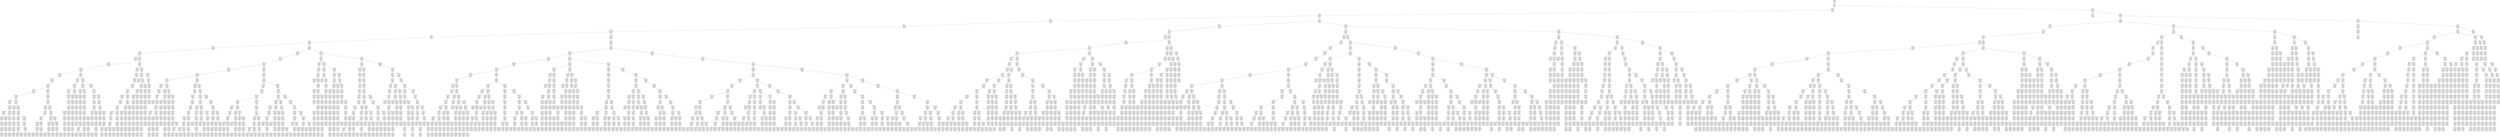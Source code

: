 digraph g {
node [shape = Mrecord];
nodo0[label="{EO: 0|cost: 0.0|A: null}"]
nodo1[label="{EO: 1|cost: 1.0|A: Go2}"]
nodo2[label="{EO: 2|cost: 2.0|A: Go3|Posicion:\n2}"]
nodo4[label="{EO: 4|cost: 3.0|A: Go4|Posicion:\n3}"]
nodo7[label="{EO: 7|cost: 4.0|A: Go5|Posicion:\n4}"]
nodo11[label="{EO: 11|cost: 5.0|A: Go6|Posicion:\n5}"]
nodo18[label="{EO: 18|cost: 6.0|A: Go7|Posicion:\n6}"]
nodo28[label="{EO: 28|cost: 7.0|A: Go8|Posicion:\n7}"]
nodo45[label="{EO: 45|cost: 8.0|A: Go9|Posicion:\n8}"]
nodo67[label="{EO: 67|cost: 9.0|A: Go10|Posicion:\n9}"]
nodo99[label="{EO: 99|cost: 10.0|A: Go11|Posicion:\n10}"]
nodo142[label="{EO: 142|cost: 11.0|A: Go12|Posicion:\n11}"]

nodo99 -> nodo142;
nodo143[label="{EO: 143|cost: 11.0|A: Go15|Posicion:\n11}"]
nodo202[label="{EO: 202|cost: 12.0|A: Go16|Posicion:\n15}"]
nodo276[label="{EO: 276|cost: 13.0|A: Go17|Posicion:\n16}"]
nodo377[label="{EO: 377|cost: 14.0|A: Go18|Posicion:\n17}"]
nodo505[label="{EO: 505|cost: 15.0|A: Go19|Posicion:\n18}"]
nodo666[label="{EO: 666|cost: 16.0|A: Go20|Posicion:\n19}"]
nodo848[label="{EO: 848|cost: 17.0|A: Go21|Posicion:\n20}"]
nodo1082[label="{EO: 1082|cost: 18.0|A: Go22|Posicion:\n21}"]
nodo1366[label="{EO: 1366|cost: 19.0|A: Go23|Posicion:\n22}"]
nodo1710[label="{EO: 1710|cost: 20.0|A: Go24|Posicion:\n23}"]
nodo2060[label="{EO: 2060|cost: 21.0|A: Go25|Posicion:\n24}"]
nodo2475[label="{EO: 2475|cost: 22.0|A: Go14|Posicion:\n25}"]
nodo2962[label="{EO: 2962|cost: 23.0|A: Go12|Posicion:\n14}"]

nodo2475 -> nodo2962;

nodo2060 -> nodo2475;

nodo1710 -> nodo2060;
nodo2061[label="{EO: 2061|cost: 21.0|A: Go27|Posicion:\n24}"]
nodo2476[label="{EO: 2476|cost: 22.0|A: Go28|Posicion:\n27}"]
nodo2963[label="{EO: 2963|cost: 23.0|A: Go29|Posicion:\n28}"]
nodo3534[label="{EO: 3534|cost: 24.0|A: Go30|Posicion:\n29}"]
nodo4059[label="{EO: 4059|cost: 25.0|A: Go31|Posicion:\n30}"]

nodo3534 -> nodo4059;

nodo2963 -> nodo3534;
nodo3535[label="{EO: 3535|cost: 24.0|A: Go34|Posicion:\n29}"]
nodo4060[label="{EO: 4060|cost: 25.0|A: Go35|Posicion:\n34}"]

nodo3535 -> nodo4060;

nodo2963 -> nodo3535;

nodo2476 -> nodo2963;

nodo2061 -> nodo2476;
nodo2477[label="{EO: 2477|cost: 22.0|A: Go36|Posicion:\n27}"]
nodo2964[label="{EO: 2964|cost: 23.0|A: Go37|Posicion:\n36}"]
nodo3536[label="{EO: 3536|cost: 24.0|A: Go26|Posicion:\n37}"]
nodo4061[label="{EO: 4061|cost: 25.0|A: Go25|Posicion:\n26}"]

nodo3536 -> nodo4061;

nodo2964 -> nodo3536;

nodo2477 -> nodo2964;

nodo2061 -> nodo2477;

nodo1710 -> nodo2061;

nodo1366 -> nodo1710;

nodo1082 -> nodo1366;
nodo1367[label="{EO: 1367|cost: 19.0|A: Go29|Posicion:\n22}"]
nodo1711[label="{EO: 1711|cost: 20.0|A: Go30|Posicion:\n29}"]
nodo2062[label="{EO: 2062|cost: 21.0|A: Go31|Posicion:\n30}"]
nodo2478[label="{EO: 2478|cost: 22.0|A: Go32|Posicion:\n31}"]
nodo2965[label="{EO: 2965|cost: 23.0|A: Go33|Posicion:\n32}"]
nodo3537[label="{EO: 3537|cost: 24.0|A: Go34|Posicion:\n33}"]
nodo4062[label="{EO: 4062|cost: 25.0|A: Go35|Posicion:\n34}"]

nodo3537 -> nodo4062;

nodo2965 -> nodo3537;

nodo2478 -> nodo2965;

nodo2062 -> nodo2478;

nodo1711 -> nodo2062;

nodo1367 -> nodo1711;
nodo1712[label="{EO: 1712|cost: 20.0|A: Go34|Posicion:\n29}"]
nodo2063[label="{EO: 2063|cost: 21.0|A: Go35|Posicion:\n34}"]
nodo2479[label="{EO: 2479|cost: 22.0|A: Go28|Posicion:\n35}"]
nodo2966[label="{EO: 2966|cost: 23.0|A: Go23|Posicion:\n28}"]
nodo3538[label="{EO: 3538|cost: 24.0|A: Go24|Posicion:\n23}"]
nodo4063[label="{EO: 4063|cost: 25.0|A: Go25|Posicion:\n24}"]

nodo3538 -> nodo4063;
nodo4064[label="{EO: 4064|cost: 25.0|A: Go27|Posicion:\n24}"]

nodo3538 -> nodo4064;

nodo2966 -> nodo3538;

nodo2479 -> nodo2966;

nodo2063 -> nodo2479;
nodo2480[label="{EO: 2480|cost: 22.0|A: Go36|Posicion:\n35}"]
nodo2967[label="{EO: 2967|cost: 23.0|A: Go37|Posicion:\n36}"]
nodo3539[label="{EO: 3539|cost: 24.0|A: Go26|Posicion:\n37}"]
nodo4065[label="{EO: 4065|cost: 25.0|A: Go25|Posicion:\n26}"]

nodo3539 -> nodo4065;
nodo4066[label="{EO: 4066|cost: 25.0|A: Go27|Posicion:\n26}"]

nodo3539 -> nodo4066;

nodo2967 -> nodo3539;

nodo2480 -> nodo2967;

nodo2063 -> nodo2480;

nodo1712 -> nodo2063;

nodo1367 -> nodo1712;

nodo1082 -> nodo1367;

nodo848 -> nodo1082;

nodo666 -> nodo848;
nodo849[label="{EO: 849|cost: 17.0|A: Go31|Posicion:\n20}"]
nodo1083[label="{EO: 1083|cost: 18.0|A: Go32|Posicion:\n31}"]
nodo1368[label="{EO: 1368|cost: 19.0|A: Go33|Posicion:\n32}"]
nodo1713[label="{EO: 1713|cost: 20.0|A: Go30|Posicion:\n33}"]
nodo2064[label="{EO: 2064|cost: 21.0|A: Go21|Posicion:\n30}"]
nodo2481[label="{EO: 2481|cost: 22.0|A: Go22|Posicion:\n21}"]
nodo2968[label="{EO: 2968|cost: 23.0|A: Go23|Posicion:\n22}"]
nodo3540[label="{EO: 3540|cost: 24.0|A: Go24|Posicion:\n23}"]
nodo4067[label="{EO: 4067|cost: 25.0|A: Go25|Posicion:\n24}"]

nodo3540 -> nodo4067;
nodo4068[label="{EO: 4068|cost: 25.0|A: Go27|Posicion:\n24}"]

nodo3540 -> nodo4068;

nodo2968 -> nodo3540;

nodo2481 -> nodo2968;
nodo2969[label="{EO: 2969|cost: 23.0|A: Go29|Posicion:\n22}"]
nodo3541[label="{EO: 3541|cost: 24.0|A: Go34|Posicion:\n29}"]
nodo4069[label="{EO: 4069|cost: 25.0|A: Go35|Posicion:\n34}"]

nodo3541 -> nodo4069;

nodo2969 -> nodo3541;

nodo2481 -> nodo2969;

nodo2064 -> nodo2481;

nodo1713 -> nodo2064;

nodo1368 -> nodo1713;
nodo1714[label="{EO: 1714|cost: 20.0|A: Go34|Posicion:\n33}"]
nodo2065[label="{EO: 2065|cost: 21.0|A: Go35|Posicion:\n34}"]
nodo2482[label="{EO: 2482|cost: 22.0|A: Go28|Posicion:\n35}"]
nodo2970[label="{EO: 2970|cost: 23.0|A: Go23|Posicion:\n28}"]
nodo3542[label="{EO: 3542|cost: 24.0|A: Go24|Posicion:\n23}"]
nodo4070[label="{EO: 4070|cost: 25.0|A: Go25|Posicion:\n24}"]

nodo3542 -> nodo4070;
nodo4071[label="{EO: 4071|cost: 25.0|A: Go27|Posicion:\n24}"]

nodo3542 -> nodo4071;

nodo2970 -> nodo3542;

nodo2482 -> nodo2970;
nodo2971[label="{EO: 2971|cost: 23.0|A: Go29|Posicion:\n28}"]
nodo3543[label="{EO: 3543|cost: 24.0|A: Go30|Posicion:\n29}"]
nodo4072[label="{EO: 4072|cost: 25.0|A: Go21|Posicion:\n30}"]

nodo3543 -> nodo4072;

nodo2971 -> nodo3543;

nodo2482 -> nodo2971;

nodo2065 -> nodo2482;
nodo2483[label="{EO: 2483|cost: 22.0|A: Go36|Posicion:\n35}"]
nodo2972[label="{EO: 2972|cost: 23.0|A: Go37|Posicion:\n36}"]
nodo3544[label="{EO: 3544|cost: 24.0|A: Go26|Posicion:\n37}"]
nodo4073[label="{EO: 4073|cost: 25.0|A: Go25|Posicion:\n26}"]

nodo3544 -> nodo4073;
nodo4074[label="{EO: 4074|cost: 25.0|A: Go27|Posicion:\n26}"]

nodo3544 -> nodo4074;

nodo2972 -> nodo3544;

nodo2483 -> nodo2972;

nodo2065 -> nodo2483;

nodo1714 -> nodo2065;

nodo1368 -> nodo1714;

nodo1083 -> nodo1368;

nodo849 -> nodo1083;

nodo666 -> nodo849;

nodo505 -> nodo666;

nodo377 -> nodo505;

nodo276 -> nodo377;
nodo378[label="{EO: 378|cost: 14.0|A: Go22|Posicion:\n17}"]
nodo506[label="{EO: 506|cost: 15.0|A: Go23|Posicion:\n22}"]
nodo667[label="{EO: 667|cost: 16.0|A: Go24|Posicion:\n23}"]
nodo850[label="{EO: 850|cost: 17.0|A: Go25|Posicion:\n24}"]
nodo1084[label="{EO: 1084|cost: 18.0|A: Go14|Posicion:\n25}"]
nodo1369[label="{EO: 1369|cost: 19.0|A: Go12|Posicion:\n14}"]

nodo1084 -> nodo1369;

nodo850 -> nodo1084;

nodo667 -> nodo850;
nodo851[label="{EO: 851|cost: 17.0|A: Go27|Posicion:\n24}"]
nodo1085[label="{EO: 1085|cost: 18.0|A: Go28|Posicion:\n27}"]
nodo1370[label="{EO: 1370|cost: 19.0|A: Go29|Posicion:\n28}"]
nodo1715[label="{EO: 1715|cost: 20.0|A: Go30|Posicion:\n29}"]
nodo2066[label="{EO: 2066|cost: 21.0|A: Go21|Posicion:\n30}"]
nodo2484[label="{EO: 2484|cost: 22.0|A: Go18|Posicion:\n21}"]
nodo2973[label="{EO: 2973|cost: 23.0|A: Go19|Posicion:\n18}"]
nodo3545[label="{EO: 3545|cost: 24.0|A: Go20|Posicion:\n19}"]
nodo4075[label="{EO: 4075|cost: 25.0|A: Go31|Posicion:\n20}"]

nodo3545 -> nodo4075;

nodo2973 -> nodo3545;

nodo2484 -> nodo2973;

nodo2066 -> nodo2484;

nodo1715 -> nodo2066;
nodo2067[label="{EO: 2067|cost: 21.0|A: Go31|Posicion:\n30}"]
nodo2485[label="{EO: 2485|cost: 22.0|A: Go32|Posicion:\n31}"]
nodo2974[label="{EO: 2974|cost: 23.0|A: Go33|Posicion:\n32}"]
nodo3546[label="{EO: 3546|cost: 24.0|A: Go34|Posicion:\n33}"]
nodo4076[label="{EO: 4076|cost: 25.0|A: Go35|Posicion:\n34}"]

nodo3546 -> nodo4076;

nodo2974 -> nodo3546;

nodo2485 -> nodo2974;

nodo2067 -> nodo2485;

nodo1715 -> nodo2067;

nodo1370 -> nodo1715;
nodo1716[label="{EO: 1716|cost: 20.0|A: Go34|Posicion:\n29}"]
nodo2068[label="{EO: 2068|cost: 21.0|A: Go35|Posicion:\n34}"]
nodo2486[label="{EO: 2486|cost: 22.0|A: Go36|Posicion:\n35}"]
nodo2975[label="{EO: 2975|cost: 23.0|A: Go37|Posicion:\n36}"]
nodo3547[label="{EO: 3547|cost: 24.0|A: Go26|Posicion:\n37}"]
nodo4077[label="{EO: 4077|cost: 25.0|A: Go25|Posicion:\n26}"]

nodo3547 -> nodo4077;

nodo2975 -> nodo3547;

nodo2486 -> nodo2975;

nodo2068 -> nodo2486;

nodo1716 -> nodo2068;

nodo1370 -> nodo1716;

nodo1085 -> nodo1370;

nodo851 -> nodo1085;
nodo1086[label="{EO: 1086|cost: 18.0|A: Go36|Posicion:\n27}"]
nodo1371[label="{EO: 1371|cost: 19.0|A: Go37|Posicion:\n36}"]
nodo1717[label="{EO: 1717|cost: 20.0|A: Go26|Posicion:\n37}"]
nodo2069[label="{EO: 2069|cost: 21.0|A: Go25|Posicion:\n26}"]
nodo2487[label="{EO: 2487|cost: 22.0|A: Go14|Posicion:\n25}"]
nodo2976[label="{EO: 2976|cost: 23.0|A: Go12|Posicion:\n14}"]

nodo2487 -> nodo2976;

nodo2069 -> nodo2487;

nodo1717 -> nodo2069;

nodo1371 -> nodo1717;

nodo1086 -> nodo1371;

nodo851 -> nodo1086;

nodo667 -> nodo851;

nodo506 -> nodo667;

nodo378 -> nodo506;
nodo507[label="{EO: 507|cost: 15.0|A: Go29|Posicion:\n22}"]
nodo668[label="{EO: 668|cost: 16.0|A: Go30|Posicion:\n29}"]
nodo852[label="{EO: 852|cost: 17.0|A: Go21|Posicion:\n30}"]
nodo1087[label="{EO: 1087|cost: 18.0|A: Go18|Posicion:\n21}"]
nodo1372[label="{EO: 1372|cost: 19.0|A: Go19|Posicion:\n18}"]
nodo1718[label="{EO: 1718|cost: 20.0|A: Go20|Posicion:\n19}"]
nodo2070[label="{EO: 2070|cost: 21.0|A: Go31|Posicion:\n20}"]
nodo2488[label="{EO: 2488|cost: 22.0|A: Go32|Posicion:\n31}"]
nodo2977[label="{EO: 2977|cost: 23.0|A: Go33|Posicion:\n32}"]
nodo3548[label="{EO: 3548|cost: 24.0|A: Go34|Posicion:\n33}"]
nodo4078[label="{EO: 4078|cost: 25.0|A: Go35|Posicion:\n34}"]

nodo3548 -> nodo4078;

nodo2977 -> nodo3548;

nodo2488 -> nodo2977;

nodo2070 -> nodo2488;

nodo1718 -> nodo2070;

nodo1372 -> nodo1718;

nodo1087 -> nodo1372;

nodo852 -> nodo1087;

nodo668 -> nodo852;
nodo853[label="{EO: 853|cost: 17.0|A: Go31|Posicion:\n30}"]
nodo1088[label="{EO: 1088|cost: 18.0|A: Go32|Posicion:\n31}"]
nodo1373[label="{EO: 1373|cost: 19.0|A: Go33|Posicion:\n32}"]
nodo1719[label="{EO: 1719|cost: 20.0|A: Go34|Posicion:\n33}"]
nodo2071[label="{EO: 2071|cost: 21.0|A: Go35|Posicion:\n34}"]
nodo2489[label="{EO: 2489|cost: 22.0|A: Go28|Posicion:\n35}"]
nodo2978[label="{EO: 2978|cost: 23.0|A: Go23|Posicion:\n28}"]
nodo3549[label="{EO: 3549|cost: 24.0|A: Go24|Posicion:\n23}"]
nodo4079[label="{EO: 4079|cost: 25.0|A: Go25|Posicion:\n24}"]

nodo3549 -> nodo4079;
nodo4080[label="{EO: 4080|cost: 25.0|A: Go27|Posicion:\n24}"]

nodo3549 -> nodo4080;

nodo2978 -> nodo3549;

nodo2489 -> nodo2978;

nodo2071 -> nodo2489;
nodo2490[label="{EO: 2490|cost: 22.0|A: Go36|Posicion:\n35}"]
nodo2979[label="{EO: 2979|cost: 23.0|A: Go37|Posicion:\n36}"]
nodo3550[label="{EO: 3550|cost: 24.0|A: Go26|Posicion:\n37}"]
nodo4081[label="{EO: 4081|cost: 25.0|A: Go25|Posicion:\n26}"]

nodo3550 -> nodo4081;
nodo4082[label="{EO: 4082|cost: 25.0|A: Go27|Posicion:\n26}"]

nodo3550 -> nodo4082;

nodo2979 -> nodo3550;

nodo2490 -> nodo2979;

nodo2071 -> nodo2490;

nodo1719 -> nodo2071;

nodo1373 -> nodo1719;

nodo1088 -> nodo1373;

nodo853 -> nodo1088;

nodo668 -> nodo853;

nodo507 -> nodo668;
nodo669[label="{EO: 669|cost: 16.0|A: Go34|Posicion:\n29}"]
nodo854[label="{EO: 854|cost: 17.0|A: Go35|Posicion:\n34}"]
nodo1089[label="{EO: 1089|cost: 18.0|A: Go28|Posicion:\n35}"]
nodo1374[label="{EO: 1374|cost: 19.0|A: Go23|Posicion:\n28}"]
nodo1720[label="{EO: 1720|cost: 20.0|A: Go24|Posicion:\n23}"]
nodo2072[label="{EO: 2072|cost: 21.0|A: Go25|Posicion:\n24}"]
nodo2491[label="{EO: 2491|cost: 22.0|A: Go14|Posicion:\n25}"]
nodo2980[label="{EO: 2980|cost: 23.0|A: Go12|Posicion:\n14}"]

nodo2491 -> nodo2980;

nodo2072 -> nodo2491;

nodo1720 -> nodo2072;
nodo2073[label="{EO: 2073|cost: 21.0|A: Go27|Posicion:\n24}"]
nodo2492[label="{EO: 2492|cost: 22.0|A: Go36|Posicion:\n27}"]
nodo2981[label="{EO: 2981|cost: 23.0|A: Go37|Posicion:\n36}"]
nodo3551[label="{EO: 3551|cost: 24.0|A: Go26|Posicion:\n37}"]
nodo4083[label="{EO: 4083|cost: 25.0|A: Go25|Posicion:\n26}"]

nodo3551 -> nodo4083;

nodo2981 -> nodo3551;

nodo2492 -> nodo2981;

nodo2073 -> nodo2492;

nodo1720 -> nodo2073;

nodo1374 -> nodo1720;

nodo1089 -> nodo1374;

nodo854 -> nodo1089;
nodo1090[label="{EO: 1090|cost: 18.0|A: Go36|Posicion:\n35}"]
nodo1375[label="{EO: 1375|cost: 19.0|A: Go37|Posicion:\n36}"]
nodo1721[label="{EO: 1721|cost: 20.0|A: Go26|Posicion:\n37}"]
nodo2074[label="{EO: 2074|cost: 21.0|A: Go25|Posicion:\n26}"]
nodo2493[label="{EO: 2493|cost: 22.0|A: Go14|Posicion:\n25}"]
nodo2982[label="{EO: 2982|cost: 23.0|A: Go12|Posicion:\n14}"]

nodo2493 -> nodo2982;

nodo2074 -> nodo2493;

nodo1721 -> nodo2074;
nodo2075[label="{EO: 2075|cost: 21.0|A: Go27|Posicion:\n26}"]
nodo2494[label="{EO: 2494|cost: 22.0|A: Go28|Posicion:\n27}"]
nodo2983[label="{EO: 2983|cost: 23.0|A: Go23|Posicion:\n28}"]
nodo3552[label="{EO: 3552|cost: 24.0|A: Go24|Posicion:\n23}"]
nodo4084[label="{EO: 4084|cost: 25.0|A: Go25|Posicion:\n24}"]

nodo3552 -> nodo4084;

nodo2983 -> nodo3552;

nodo2494 -> nodo2983;

nodo2075 -> nodo2494;

nodo1721 -> nodo2075;

nodo1375 -> nodo1721;

nodo1090 -> nodo1375;

nodo854 -> nodo1090;

nodo669 -> nodo854;

nodo507 -> nodo669;

nodo378 -> nodo507;

nodo276 -> nodo378;

nodo202 -> nodo276;

nodo143 -> nodo202;
nodo203[label="{EO: 203|cost: 12.0|A: Go24|Posicion:\n15}"]
nodo277[label="{EO: 277|cost: 13.0|A: Go25|Posicion:\n24}"]
nodo379[label="{EO: 379|cost: 14.0|A: Go14|Posicion:\n25}"]
nodo508[label="{EO: 508|cost: 15.0|A: Go12|Posicion:\n14}"]

nodo379 -> nodo508;

nodo277 -> nodo379;

nodo203 -> nodo277;
nodo278[label="{EO: 278|cost: 13.0|A: Go27|Posicion:\n24}"]
nodo380[label="{EO: 380|cost: 14.0|A: Go28|Posicion:\n27}"]
nodo509[label="{EO: 509|cost: 15.0|A: Go23|Posicion:\n28}"]
nodo670[label="{EO: 670|cost: 16.0|A: Go16|Posicion:\n23}"]
nodo855[label="{EO: 855|cost: 17.0|A: Go17|Posicion:\n16}"]
nodo1091[label="{EO: 1091|cost: 18.0|A: Go18|Posicion:\n17}"]
nodo1376[label="{EO: 1376|cost: 19.0|A: Go19|Posicion:\n18}"]
nodo1722[label="{EO: 1722|cost: 20.0|A: Go20|Posicion:\n19}"]
nodo2076[label="{EO: 2076|cost: 21.0|A: Go21|Posicion:\n20}"]
nodo2495[label="{EO: 2495|cost: 22.0|A: Go22|Posicion:\n21}"]
nodo2984[label="{EO: 2984|cost: 23.0|A: Go29|Posicion:\n22}"]
nodo3553[label="{EO: 3553|cost: 24.0|A: Go30|Posicion:\n29}"]
nodo4085[label="{EO: 4085|cost: 25.0|A: Go31|Posicion:\n30}"]

nodo3553 -> nodo4085;

nodo2984 -> nodo3553;
nodo3554[label="{EO: 3554|cost: 24.0|A: Go34|Posicion:\n29}"]
nodo4086[label="{EO: 4086|cost: 25.0|A: Go35|Posicion:\n34}"]

nodo3554 -> nodo4086;

nodo2984 -> nodo3554;

nodo2495 -> nodo2984;

nodo2076 -> nodo2495;

nodo1722 -> nodo2076;
nodo2077[label="{EO: 2077|cost: 21.0|A: Go31|Posicion:\n20}"]
nodo2496[label="{EO: 2496|cost: 22.0|A: Go32|Posicion:\n31}"]
nodo2985[label="{EO: 2985|cost: 23.0|A: Go33|Posicion:\n32}"]
nodo3555[label="{EO: 3555|cost: 24.0|A: Go30|Posicion:\n33}"]
nodo4087[label="{EO: 4087|cost: 25.0|A: Go21|Posicion:\n30}"]

nodo3555 -> nodo4087;

nodo2985 -> nodo3555;
nodo3556[label="{EO: 3556|cost: 24.0|A: Go34|Posicion:\n33}"]
nodo4088[label="{EO: 4088|cost: 25.0|A: Go35|Posicion:\n34}"]

nodo3556 -> nodo4088;

nodo2985 -> nodo3556;

nodo2496 -> nodo2985;

nodo2077 -> nodo2496;

nodo1722 -> nodo2077;

nodo1376 -> nodo1722;

nodo1091 -> nodo1376;

nodo855 -> nodo1091;
nodo1092[label="{EO: 1092|cost: 18.0|A: Go22|Posicion:\n17}"]
nodo1377[label="{EO: 1377|cost: 19.0|A: Go29|Posicion:\n22}"]
nodo1723[label="{EO: 1723|cost: 20.0|A: Go30|Posicion:\n29}"]
nodo2078[label="{EO: 2078|cost: 21.0|A: Go21|Posicion:\n30}"]
nodo2497[label="{EO: 2497|cost: 22.0|A: Go18|Posicion:\n21}"]
nodo2986[label="{EO: 2986|cost: 23.0|A: Go19|Posicion:\n18}"]
nodo3557[label="{EO: 3557|cost: 24.0|A: Go20|Posicion:\n19}"]
nodo4089[label="{EO: 4089|cost: 25.0|A: Go31|Posicion:\n20}"]

nodo3557 -> nodo4089;

nodo2986 -> nodo3557;

nodo2497 -> nodo2986;

nodo2078 -> nodo2497;

nodo1723 -> nodo2078;
nodo2079[label="{EO: 2079|cost: 21.0|A: Go31|Posicion:\n30}"]
nodo2498[label="{EO: 2498|cost: 22.0|A: Go32|Posicion:\n31}"]
nodo2987[label="{EO: 2987|cost: 23.0|A: Go33|Posicion:\n32}"]
nodo3558[label="{EO: 3558|cost: 24.0|A: Go34|Posicion:\n33}"]
nodo4090[label="{EO: 4090|cost: 25.0|A: Go35|Posicion:\n34}"]

nodo3558 -> nodo4090;

nodo2987 -> nodo3558;

nodo2498 -> nodo2987;

nodo2079 -> nodo2498;

nodo1723 -> nodo2079;

nodo1377 -> nodo1723;
nodo1724[label="{EO: 1724|cost: 20.0|A: Go34|Posicion:\n29}"]
nodo2080[label="{EO: 2080|cost: 21.0|A: Go35|Posicion:\n34}"]
nodo2499[label="{EO: 2499|cost: 22.0|A: Go36|Posicion:\n35}"]
nodo2988[label="{EO: 2988|cost: 23.0|A: Go37|Posicion:\n36}"]
nodo3559[label="{EO: 3559|cost: 24.0|A: Go26|Posicion:\n37}"]
nodo4091[label="{EO: 4091|cost: 25.0|A: Go25|Posicion:\n26}"]

nodo3559 -> nodo4091;

nodo2988 -> nodo3559;

nodo2499 -> nodo2988;

nodo2080 -> nodo2499;

nodo1724 -> nodo2080;

nodo1377 -> nodo1724;

nodo1092 -> nodo1377;

nodo855 -> nodo1092;

nodo670 -> nodo855;

nodo509 -> nodo670;

nodo380 -> nodo509;
nodo510[label="{EO: 510|cost: 15.0|A: Go29|Posicion:\n28}"]
nodo671[label="{EO: 671|cost: 16.0|A: Go30|Posicion:\n29}"]
nodo856[label="{EO: 856|cost: 17.0|A: Go21|Posicion:\n30}"]
nodo1093[label="{EO: 1093|cost: 18.0|A: Go18|Posicion:\n21}"]
nodo1378[label="{EO: 1378|cost: 19.0|A: Go19|Posicion:\n18}"]
nodo1725[label="{EO: 1725|cost: 20.0|A: Go20|Posicion:\n19}"]
nodo2081[label="{EO: 2081|cost: 21.0|A: Go31|Posicion:\n20}"]
nodo2500[label="{EO: 2500|cost: 22.0|A: Go32|Posicion:\n31}"]
nodo2989[label="{EO: 2989|cost: 23.0|A: Go33|Posicion:\n32}"]
nodo3560[label="{EO: 3560|cost: 24.0|A: Go34|Posicion:\n33}"]
nodo4092[label="{EO: 4092|cost: 25.0|A: Go35|Posicion:\n34}"]

nodo3560 -> nodo4092;

nodo2989 -> nodo3560;

nodo2500 -> nodo2989;

nodo2081 -> nodo2500;

nodo1725 -> nodo2081;

nodo1378 -> nodo1725;

nodo1093 -> nodo1378;

nodo856 -> nodo1093;
nodo1094[label="{EO: 1094|cost: 18.0|A: Go22|Posicion:\n21}"]
nodo1379[label="{EO: 1379|cost: 19.0|A: Go23|Posicion:\n22}"]
nodo1726[label="{EO: 1726|cost: 20.0|A: Go16|Posicion:\n23}"]
nodo2082[label="{EO: 2082|cost: 21.0|A: Go17|Posicion:\n16}"]
nodo2501[label="{EO: 2501|cost: 22.0|A: Go18|Posicion:\n17}"]
nodo2990[label="{EO: 2990|cost: 23.0|A: Go19|Posicion:\n18}"]
nodo3561[label="{EO: 3561|cost: 24.0|A: Go20|Posicion:\n19}"]
nodo4093[label="{EO: 4093|cost: 25.0|A: Go31|Posicion:\n20}"]

nodo3561 -> nodo4093;

nodo2990 -> nodo3561;

nodo2501 -> nodo2990;

nodo2082 -> nodo2501;

nodo1726 -> nodo2082;

nodo1379 -> nodo1726;

nodo1094 -> nodo1379;

nodo856 -> nodo1094;

nodo671 -> nodo856;
nodo857[label="{EO: 857|cost: 17.0|A: Go31|Posicion:\n30}"]
nodo1095[label="{EO: 1095|cost: 18.0|A: Go32|Posicion:\n31}"]
nodo1380[label="{EO: 1380|cost: 19.0|A: Go33|Posicion:\n32}"]
nodo1727[label="{EO: 1727|cost: 20.0|A: Go34|Posicion:\n33}"]
nodo2083[label="{EO: 2083|cost: 21.0|A: Go35|Posicion:\n34}"]
nodo2502[label="{EO: 2502|cost: 22.0|A: Go36|Posicion:\n35}"]
nodo2991[label="{EO: 2991|cost: 23.0|A: Go37|Posicion:\n36}"]
nodo3562[label="{EO: 3562|cost: 24.0|A: Go26|Posicion:\n37}"]
nodo4094[label="{EO: 4094|cost: 25.0|A: Go25|Posicion:\n26}"]

nodo3562 -> nodo4094;

nodo2991 -> nodo3562;

nodo2502 -> nodo2991;

nodo2083 -> nodo2502;

nodo1727 -> nodo2083;

nodo1380 -> nodo1727;

nodo1095 -> nodo1380;

nodo857 -> nodo1095;

nodo671 -> nodo857;

nodo510 -> nodo671;
nodo672[label="{EO: 672|cost: 16.0|A: Go34|Posicion:\n29}"]
nodo858[label="{EO: 858|cost: 17.0|A: Go35|Posicion:\n34}"]
nodo1096[label="{EO: 1096|cost: 18.0|A: Go36|Posicion:\n35}"]
nodo1381[label="{EO: 1381|cost: 19.0|A: Go37|Posicion:\n36}"]
nodo1728[label="{EO: 1728|cost: 20.0|A: Go26|Posicion:\n37}"]
nodo2084[label="{EO: 2084|cost: 21.0|A: Go25|Posicion:\n26}"]
nodo2503[label="{EO: 2503|cost: 22.0|A: Go14|Posicion:\n25}"]
nodo2992[label="{EO: 2992|cost: 23.0|A: Go12|Posicion:\n14}"]

nodo2503 -> nodo2992;

nodo2084 -> nodo2503;

nodo1728 -> nodo2084;

nodo1381 -> nodo1728;

nodo1096 -> nodo1381;

nodo858 -> nodo1096;

nodo672 -> nodo858;

nodo510 -> nodo672;

nodo380 -> nodo510;

nodo278 -> nodo380;
nodo381[label="{EO: 381|cost: 14.0|A: Go36|Posicion:\n27}"]
nodo511[label="{EO: 511|cost: 15.0|A: Go37|Posicion:\n36}"]
nodo673[label="{EO: 673|cost: 16.0|A: Go26|Posicion:\n37}"]
nodo859[label="{EO: 859|cost: 17.0|A: Go25|Posicion:\n26}"]
nodo1097[label="{EO: 1097|cost: 18.0|A: Go14|Posicion:\n25}"]
nodo1382[label="{EO: 1382|cost: 19.0|A: Go12|Posicion:\n14}"]

nodo1097 -> nodo1382;

nodo859 -> nodo1097;

nodo673 -> nodo859;

nodo511 -> nodo673;

nodo381 -> nodo511;

nodo278 -> nodo381;

nodo203 -> nodo278;

nodo143 -> nodo203;

nodo99 -> nodo143;

nodo67 -> nodo99;

nodo45 -> nodo67;
nodo68[label="{EO: 68|cost: 9.0|A: Go17|Posicion:\n9}"]
nodo100[label="{EO: 100|cost: 10.0|A: Go18|Posicion:\n17}"]
nodo144[label="{EO: 144|cost: 11.0|A: Go19|Posicion:\n18}"]
nodo204[label="{EO: 204|cost: 12.0|A: Go20|Posicion:\n19}"]
nodo279[label="{EO: 279|cost: 13.0|A: Go21|Posicion:\n20}"]
nodo382[label="{EO: 382|cost: 14.0|A: Go22|Posicion:\n21}"]
nodo512[label="{EO: 512|cost: 15.0|A: Go23|Posicion:\n22}"]
nodo674[label="{EO: 674|cost: 16.0|A: Go16|Posicion:\n23}"]
nodo860[label="{EO: 860|cost: 17.0|A: Go10|Posicion:\n16}"]
nodo1098[label="{EO: 1098|cost: 18.0|A: Go11|Posicion:\n10}"]
nodo1383[label="{EO: 1383|cost: 19.0|A: Go12|Posicion:\n11}"]

nodo1098 -> nodo1383;
nodo1384[label="{EO: 1384|cost: 19.0|A: Go15|Posicion:\n11}"]
nodo1729[label="{EO: 1729|cost: 20.0|A: Go24|Posicion:\n15}"]
nodo2085[label="{EO: 2085|cost: 21.0|A: Go25|Posicion:\n24}"]
nodo2504[label="{EO: 2504|cost: 22.0|A: Go14|Posicion:\n25}"]
nodo2993[label="{EO: 2993|cost: 23.0|A: Go12|Posicion:\n14}"]

nodo2504 -> nodo2993;

nodo2085 -> nodo2504;

nodo1729 -> nodo2085;
nodo2086[label="{EO: 2086|cost: 21.0|A: Go27|Posicion:\n24}"]
nodo2505[label="{EO: 2505|cost: 22.0|A: Go28|Posicion:\n27}"]
nodo2994[label="{EO: 2994|cost: 23.0|A: Go29|Posicion:\n28}"]
nodo3563[label="{EO: 3563|cost: 24.0|A: Go30|Posicion:\n29}"]
nodo4095[label="{EO: 4095|cost: 25.0|A: Go31|Posicion:\n30}"]

nodo3563 -> nodo4095;

nodo2994 -> nodo3563;
nodo3564[label="{EO: 3564|cost: 24.0|A: Go34|Posicion:\n29}"]
nodo4096[label="{EO: 4096|cost: 25.0|A: Go35|Posicion:\n34}"]

nodo3564 -> nodo4096;

nodo2994 -> nodo3564;

nodo2505 -> nodo2994;

nodo2086 -> nodo2505;
nodo2506[label="{EO: 2506|cost: 22.0|A: Go36|Posicion:\n27}"]
nodo2995[label="{EO: 2995|cost: 23.0|A: Go37|Posicion:\n36}"]
nodo3565[label="{EO: 3565|cost: 24.0|A: Go26|Posicion:\n37}"]
nodo4097[label="{EO: 4097|cost: 25.0|A: Go25|Posicion:\n26}"]

nodo3565 -> nodo4097;

nodo2995 -> nodo3565;

nodo2506 -> nodo2995;

nodo2086 -> nodo2506;

nodo1729 -> nodo2086;

nodo1384 -> nodo1729;

nodo1098 -> nodo1384;

nodo860 -> nodo1098;

nodo674 -> nodo860;

nodo512 -> nodo674;
nodo675[label="{EO: 675|cost: 16.0|A: Go24|Posicion:\n23}"]
nodo861[label="{EO: 861|cost: 17.0|A: Go25|Posicion:\n24}"]
nodo1099[label="{EO: 1099|cost: 18.0|A: Go14|Posicion:\n25}"]
nodo1385[label="{EO: 1385|cost: 19.0|A: Go12|Posicion:\n14}"]

nodo1099 -> nodo1385;
nodo1386[label="{EO: 1386|cost: 19.0|A: Go15|Posicion:\n14}"]
nodo1730[label="{EO: 1730|cost: 20.0|A: Go16|Posicion:\n15}"]
nodo2087[label="{EO: 2087|cost: 21.0|A: Go10|Posicion:\n16}"]
nodo2507[label="{EO: 2507|cost: 22.0|A: Go11|Posicion:\n10}"]
nodo2996[label="{EO: 2996|cost: 23.0|A: Go12|Posicion:\n11}"]

nodo2507 -> nodo2996;

nodo2087 -> nodo2507;

nodo1730 -> nodo2087;

nodo1386 -> nodo1730;

nodo1099 -> nodo1386;

nodo861 -> nodo1099;

nodo675 -> nodo861;
nodo862[label="{EO: 862|cost: 17.0|A: Go27|Posicion:\n24}"]
nodo1100[label="{EO: 1100|cost: 18.0|A: Go28|Posicion:\n27}"]
nodo1387[label="{EO: 1387|cost: 19.0|A: Go29|Posicion:\n28}"]
nodo1731[label="{EO: 1731|cost: 20.0|A: Go30|Posicion:\n29}"]
nodo2088[label="{EO: 2088|cost: 21.0|A: Go31|Posicion:\n30}"]
nodo2508[label="{EO: 2508|cost: 22.0|A: Go32|Posicion:\n31}"]
nodo2997[label="{EO: 2997|cost: 23.0|A: Go33|Posicion:\n32}"]
nodo3566[label="{EO: 3566|cost: 24.0|A: Go34|Posicion:\n33}"]
nodo4098[label="{EO: 4098|cost: 25.0|A: Go35|Posicion:\n34}"]

nodo3566 -> nodo4098;

nodo2997 -> nodo3566;

nodo2508 -> nodo2997;

nodo2088 -> nodo2508;

nodo1731 -> nodo2088;

nodo1387 -> nodo1731;
nodo1732[label="{EO: 1732|cost: 20.0|A: Go34|Posicion:\n29}"]
nodo2089[label="{EO: 2089|cost: 21.0|A: Go35|Posicion:\n34}"]
nodo2509[label="{EO: 2509|cost: 22.0|A: Go36|Posicion:\n35}"]
nodo2998[label="{EO: 2998|cost: 23.0|A: Go37|Posicion:\n36}"]
nodo3567[label="{EO: 3567|cost: 24.0|A: Go26|Posicion:\n37}"]
nodo4099[label="{EO: 4099|cost: 25.0|A: Go25|Posicion:\n26}"]

nodo3567 -> nodo4099;

nodo2998 -> nodo3567;

nodo2509 -> nodo2998;

nodo2089 -> nodo2509;

nodo1732 -> nodo2089;

nodo1387 -> nodo1732;

nodo1100 -> nodo1387;

nodo862 -> nodo1100;
nodo1101[label="{EO: 1101|cost: 18.0|A: Go36|Posicion:\n27}"]
nodo1388[label="{EO: 1388|cost: 19.0|A: Go37|Posicion:\n36}"]
nodo1733[label="{EO: 1733|cost: 20.0|A: Go26|Posicion:\n37}"]
nodo2090[label="{EO: 2090|cost: 21.0|A: Go25|Posicion:\n26}"]
nodo2510[label="{EO: 2510|cost: 22.0|A: Go14|Posicion:\n25}"]
nodo2999[label="{EO: 2999|cost: 23.0|A: Go12|Posicion:\n14}"]

nodo2510 -> nodo2999;
nodo3000[label="{EO: 3000|cost: 23.0|A: Go15|Posicion:\n14}"]
nodo3568[label="{EO: 3568|cost: 24.0|A: Go16|Posicion:\n15}"]
nodo4100[label="{EO: 4100|cost: 25.0|A: Go10|Posicion:\n16}"]

nodo3568 -> nodo4100;

nodo3000 -> nodo3568;

nodo2510 -> nodo3000;

nodo2090 -> nodo2510;

nodo1733 -> nodo2090;

nodo1388 -> nodo1733;

nodo1101 -> nodo1388;

nodo862 -> nodo1101;

nodo675 -> nodo862;

nodo512 -> nodo675;

nodo382 -> nodo512;
nodo513[label="{EO: 513|cost: 15.0|A: Go29|Posicion:\n22}"]
nodo676[label="{EO: 676|cost: 16.0|A: Go30|Posicion:\n29}"]
nodo863[label="{EO: 863|cost: 17.0|A: Go31|Posicion:\n30}"]
nodo1102[label="{EO: 1102|cost: 18.0|A: Go32|Posicion:\n31}"]
nodo1389[label="{EO: 1389|cost: 19.0|A: Go33|Posicion:\n32}"]
nodo1734[label="{EO: 1734|cost: 20.0|A: Go34|Posicion:\n33}"]
nodo2091[label="{EO: 2091|cost: 21.0|A: Go35|Posicion:\n34}"]
nodo2511[label="{EO: 2511|cost: 22.0|A: Go28|Posicion:\n35}"]
nodo3001[label="{EO: 3001|cost: 23.0|A: Go23|Posicion:\n28}"]
nodo3569[label="{EO: 3569|cost: 24.0|A: Go16|Posicion:\n23}"]
nodo4101[label="{EO: 4101|cost: 25.0|A: Go10|Posicion:\n16}"]

nodo3569 -> nodo4101;

nodo3001 -> nodo3569;
nodo3570[label="{EO: 3570|cost: 24.0|A: Go24|Posicion:\n23}"]
nodo4102[label="{EO: 4102|cost: 25.0|A: Go25|Posicion:\n24}"]

nodo3570 -> nodo4102;
nodo4103[label="{EO: 4103|cost: 25.0|A: Go27|Posicion:\n24}"]

nodo3570 -> nodo4103;

nodo3001 -> nodo3570;

nodo2511 -> nodo3001;

nodo2091 -> nodo2511;
nodo2512[label="{EO: 2512|cost: 22.0|A: Go36|Posicion:\n35}"]
nodo3002[label="{EO: 3002|cost: 23.0|A: Go37|Posicion:\n36}"]
nodo3571[label="{EO: 3571|cost: 24.0|A: Go26|Posicion:\n37}"]
nodo4104[label="{EO: 4104|cost: 25.0|A: Go25|Posicion:\n26}"]

nodo3571 -> nodo4104;
nodo4105[label="{EO: 4105|cost: 25.0|A: Go27|Posicion:\n26}"]

nodo3571 -> nodo4105;

nodo3002 -> nodo3571;

nodo2512 -> nodo3002;

nodo2091 -> nodo2512;

nodo1734 -> nodo2091;

nodo1389 -> nodo1734;

nodo1102 -> nodo1389;

nodo863 -> nodo1102;

nodo676 -> nodo863;

nodo513 -> nodo676;
nodo677[label="{EO: 677|cost: 16.0|A: Go34|Posicion:\n29}"]
nodo864[label="{EO: 864|cost: 17.0|A: Go35|Posicion:\n34}"]
nodo1103[label="{EO: 1103|cost: 18.0|A: Go28|Posicion:\n35}"]
nodo1390[label="{EO: 1390|cost: 19.0|A: Go23|Posicion:\n28}"]
nodo1735[label="{EO: 1735|cost: 20.0|A: Go16|Posicion:\n23}"]
nodo2092[label="{EO: 2092|cost: 21.0|A: Go10|Posicion:\n16}"]
nodo2513[label="{EO: 2513|cost: 22.0|A: Go11|Posicion:\n10}"]
nodo3003[label="{EO: 3003|cost: 23.0|A: Go12|Posicion:\n11}"]

nodo2513 -> nodo3003;
nodo3004[label="{EO: 3004|cost: 23.0|A: Go15|Posicion:\n11}"]
nodo3572[label="{EO: 3572|cost: 24.0|A: Go24|Posicion:\n15}"]
nodo4106[label="{EO: 4106|cost: 25.0|A: Go25|Posicion:\n24}"]

nodo3572 -> nodo4106;
nodo4107[label="{EO: 4107|cost: 25.0|A: Go27|Posicion:\n24}"]

nodo3572 -> nodo4107;

nodo3004 -> nodo3572;

nodo2513 -> nodo3004;

nodo2092 -> nodo2513;

nodo1735 -> nodo2092;

nodo1390 -> nodo1735;
nodo1736[label="{EO: 1736|cost: 20.0|A: Go24|Posicion:\n23}"]
nodo2093[label="{EO: 2093|cost: 21.0|A: Go25|Posicion:\n24}"]
nodo2514[label="{EO: 2514|cost: 22.0|A: Go14|Posicion:\n25}"]
nodo3005[label="{EO: 3005|cost: 23.0|A: Go12|Posicion:\n14}"]

nodo2514 -> nodo3005;
nodo3006[label="{EO: 3006|cost: 23.0|A: Go15|Posicion:\n14}"]
nodo3573[label="{EO: 3573|cost: 24.0|A: Go16|Posicion:\n15}"]
nodo4108[label="{EO: 4108|cost: 25.0|A: Go10|Posicion:\n16}"]

nodo3573 -> nodo4108;

nodo3006 -> nodo3573;

nodo2514 -> nodo3006;

nodo2093 -> nodo2514;

nodo1736 -> nodo2093;
nodo2094[label="{EO: 2094|cost: 21.0|A: Go27|Posicion:\n24}"]
nodo2515[label="{EO: 2515|cost: 22.0|A: Go36|Posicion:\n27}"]
nodo3007[label="{EO: 3007|cost: 23.0|A: Go37|Posicion:\n36}"]
nodo3574[label="{EO: 3574|cost: 24.0|A: Go26|Posicion:\n37}"]
nodo4109[label="{EO: 4109|cost: 25.0|A: Go25|Posicion:\n26}"]

nodo3574 -> nodo4109;

nodo3007 -> nodo3574;

nodo2515 -> nodo3007;

nodo2094 -> nodo2515;

nodo1736 -> nodo2094;

nodo1390 -> nodo1736;

nodo1103 -> nodo1390;

nodo864 -> nodo1103;
nodo1104[label="{EO: 1104|cost: 18.0|A: Go36|Posicion:\n35}"]
nodo1391[label="{EO: 1391|cost: 19.0|A: Go37|Posicion:\n36}"]
nodo1737[label="{EO: 1737|cost: 20.0|A: Go26|Posicion:\n37}"]
nodo2095[label="{EO: 2095|cost: 21.0|A: Go25|Posicion:\n26}"]
nodo2516[label="{EO: 2516|cost: 22.0|A: Go14|Posicion:\n25}"]
nodo3008[label="{EO: 3008|cost: 23.0|A: Go12|Posicion:\n14}"]

nodo2516 -> nodo3008;
nodo3009[label="{EO: 3009|cost: 23.0|A: Go15|Posicion:\n14}"]
nodo3575[label="{EO: 3575|cost: 24.0|A: Go16|Posicion:\n15}"]
nodo4110[label="{EO: 4110|cost: 25.0|A: Go10|Posicion:\n16}"]

nodo3575 -> nodo4110;

nodo3009 -> nodo3575;
nodo3576[label="{EO: 3576|cost: 24.0|A: Go24|Posicion:\n15}"]
nodo4111[label="{EO: 4111|cost: 25.0|A: Go27|Posicion:\n24}"]

nodo3576 -> nodo4111;

nodo3009 -> nodo3576;

nodo2516 -> nodo3009;

nodo2095 -> nodo2516;

nodo1737 -> nodo2095;
nodo2096[label="{EO: 2096|cost: 21.0|A: Go27|Posicion:\n26}"]
nodo2517[label="{EO: 2517|cost: 22.0|A: Go28|Posicion:\n27}"]
nodo3010[label="{EO: 3010|cost: 23.0|A: Go23|Posicion:\n28}"]
nodo3577[label="{EO: 3577|cost: 24.0|A: Go16|Posicion:\n23}"]
nodo4112[label="{EO: 4112|cost: 25.0|A: Go10|Posicion:\n16}"]

nodo3577 -> nodo4112;

nodo3010 -> nodo3577;
nodo3578[label="{EO: 3578|cost: 24.0|A: Go24|Posicion:\n23}"]
nodo4113[label="{EO: 4113|cost: 25.0|A: Go25|Posicion:\n24}"]

nodo3578 -> nodo4113;

nodo3010 -> nodo3578;

nodo2517 -> nodo3010;

nodo2096 -> nodo2517;

nodo1737 -> nodo2096;

nodo1391 -> nodo1737;

nodo1104 -> nodo1391;

nodo864 -> nodo1104;

nodo677 -> nodo864;

nodo513 -> nodo677;

nodo382 -> nodo513;

nodo279 -> nodo382;

nodo204 -> nodo279;
nodo280[label="{EO: 280|cost: 13.0|A: Go31|Posicion:\n20}"]
nodo383[label="{EO: 383|cost: 14.0|A: Go32|Posicion:\n31}"]
nodo514[label="{EO: 514|cost: 15.0|A: Go33|Posicion:\n32}"]
nodo678[label="{EO: 678|cost: 16.0|A: Go30|Posicion:\n33}"]
nodo865[label="{EO: 865|cost: 17.0|A: Go21|Posicion:\n30}"]
nodo1105[label="{EO: 1105|cost: 18.0|A: Go22|Posicion:\n21}"]
nodo1392[label="{EO: 1392|cost: 19.0|A: Go23|Posicion:\n22}"]
nodo1738[label="{EO: 1738|cost: 20.0|A: Go16|Posicion:\n23}"]
nodo2097[label="{EO: 2097|cost: 21.0|A: Go10|Posicion:\n16}"]
nodo2518[label="{EO: 2518|cost: 22.0|A: Go11|Posicion:\n10}"]
nodo3011[label="{EO: 3011|cost: 23.0|A: Go12|Posicion:\n11}"]

nodo2518 -> nodo3011;
nodo3012[label="{EO: 3012|cost: 23.0|A: Go15|Posicion:\n11}"]
nodo3579[label="{EO: 3579|cost: 24.0|A: Go24|Posicion:\n15}"]
nodo4114[label="{EO: 4114|cost: 25.0|A: Go25|Posicion:\n24}"]

nodo3579 -> nodo4114;
nodo4115[label="{EO: 4115|cost: 25.0|A: Go27|Posicion:\n24}"]

nodo3579 -> nodo4115;

nodo3012 -> nodo3579;

nodo2518 -> nodo3012;

nodo2097 -> nodo2518;

nodo1738 -> nodo2097;

nodo1392 -> nodo1738;
nodo1739[label="{EO: 1739|cost: 20.0|A: Go24|Posicion:\n23}"]
nodo2098[label="{EO: 2098|cost: 21.0|A: Go25|Posicion:\n24}"]
nodo2519[label="{EO: 2519|cost: 22.0|A: Go14|Posicion:\n25}"]
nodo3013[label="{EO: 3013|cost: 23.0|A: Go12|Posicion:\n14}"]

nodo2519 -> nodo3013;
nodo3014[label="{EO: 3014|cost: 23.0|A: Go15|Posicion:\n14}"]
nodo3580[label="{EO: 3580|cost: 24.0|A: Go16|Posicion:\n15}"]
nodo4116[label="{EO: 4116|cost: 25.0|A: Go10|Posicion:\n16}"]

nodo3580 -> nodo4116;

nodo3014 -> nodo3580;

nodo2519 -> nodo3014;

nodo2098 -> nodo2519;

nodo1739 -> nodo2098;
nodo2099[label="{EO: 2099|cost: 21.0|A: Go27|Posicion:\n24}"]
nodo2520[label="{EO: 2520|cost: 22.0|A: Go28|Posicion:\n27}"]
nodo3015[label="{EO: 3015|cost: 23.0|A: Go29|Posicion:\n28}"]
nodo3581[label="{EO: 3581|cost: 24.0|A: Go34|Posicion:\n29}"]
nodo4117[label="{EO: 4117|cost: 25.0|A: Go35|Posicion:\n34}"]

nodo3581 -> nodo4117;

nodo3015 -> nodo3581;

nodo2520 -> nodo3015;

nodo2099 -> nodo2520;
nodo2521[label="{EO: 2521|cost: 22.0|A: Go36|Posicion:\n27}"]
nodo3016[label="{EO: 3016|cost: 23.0|A: Go37|Posicion:\n36}"]
nodo3582[label="{EO: 3582|cost: 24.0|A: Go26|Posicion:\n37}"]
nodo4118[label="{EO: 4118|cost: 25.0|A: Go25|Posicion:\n26}"]

nodo3582 -> nodo4118;

nodo3016 -> nodo3582;

nodo2521 -> nodo3016;

nodo2099 -> nodo2521;

nodo1739 -> nodo2099;

nodo1392 -> nodo1739;

nodo1105 -> nodo1392;
nodo1393[label="{EO: 1393|cost: 19.0|A: Go29|Posicion:\n22}"]
nodo1740[label="{EO: 1740|cost: 20.0|A: Go34|Posicion:\n29}"]
nodo2100[label="{EO: 2100|cost: 21.0|A: Go35|Posicion:\n34}"]
nodo2522[label="{EO: 2522|cost: 22.0|A: Go28|Posicion:\n35}"]
nodo3017[label="{EO: 3017|cost: 23.0|A: Go23|Posicion:\n28}"]
nodo3583[label="{EO: 3583|cost: 24.0|A: Go16|Posicion:\n23}"]
nodo4119[label="{EO: 4119|cost: 25.0|A: Go10|Posicion:\n16}"]

nodo3583 -> nodo4119;

nodo3017 -> nodo3583;
nodo3584[label="{EO: 3584|cost: 24.0|A: Go24|Posicion:\n23}"]
nodo4120[label="{EO: 4120|cost: 25.0|A: Go25|Posicion:\n24}"]

nodo3584 -> nodo4120;
nodo4121[label="{EO: 4121|cost: 25.0|A: Go27|Posicion:\n24}"]

nodo3584 -> nodo4121;

nodo3017 -> nodo3584;

nodo2522 -> nodo3017;

nodo2100 -> nodo2522;
nodo2523[label="{EO: 2523|cost: 22.0|A: Go36|Posicion:\n35}"]
nodo3018[label="{EO: 3018|cost: 23.0|A: Go37|Posicion:\n36}"]
nodo3585[label="{EO: 3585|cost: 24.0|A: Go26|Posicion:\n37}"]
nodo4122[label="{EO: 4122|cost: 25.0|A: Go25|Posicion:\n26}"]

nodo3585 -> nodo4122;
nodo4123[label="{EO: 4123|cost: 25.0|A: Go27|Posicion:\n26}"]

nodo3585 -> nodo4123;

nodo3018 -> nodo3585;

nodo2523 -> nodo3018;

nodo2100 -> nodo2523;

nodo1740 -> nodo2100;

nodo1393 -> nodo1740;

nodo1105 -> nodo1393;

nodo865 -> nodo1105;

nodo678 -> nodo865;

nodo514 -> nodo678;
nodo679[label="{EO: 679|cost: 16.0|A: Go34|Posicion:\n33}"]
nodo866[label="{EO: 866|cost: 17.0|A: Go35|Posicion:\n34}"]
nodo1106[label="{EO: 1106|cost: 18.0|A: Go28|Posicion:\n35}"]
nodo1394[label="{EO: 1394|cost: 19.0|A: Go23|Posicion:\n28}"]
nodo1741[label="{EO: 1741|cost: 20.0|A: Go16|Posicion:\n23}"]
nodo2101[label="{EO: 2101|cost: 21.0|A: Go10|Posicion:\n16}"]
nodo2524[label="{EO: 2524|cost: 22.0|A: Go11|Posicion:\n10}"]
nodo3019[label="{EO: 3019|cost: 23.0|A: Go12|Posicion:\n11}"]

nodo2524 -> nodo3019;
nodo3020[label="{EO: 3020|cost: 23.0|A: Go15|Posicion:\n11}"]
nodo3586[label="{EO: 3586|cost: 24.0|A: Go24|Posicion:\n15}"]
nodo4124[label="{EO: 4124|cost: 25.0|A: Go25|Posicion:\n24}"]

nodo3586 -> nodo4124;
nodo4125[label="{EO: 4125|cost: 25.0|A: Go27|Posicion:\n24}"]

nodo3586 -> nodo4125;

nodo3020 -> nodo3586;

nodo2524 -> nodo3020;

nodo2101 -> nodo2524;

nodo1741 -> nodo2101;

nodo1394 -> nodo1741;
nodo1742[label="{EO: 1742|cost: 20.0|A: Go24|Posicion:\n23}"]
nodo2102[label="{EO: 2102|cost: 21.0|A: Go25|Posicion:\n24}"]
nodo2525[label="{EO: 2525|cost: 22.0|A: Go14|Posicion:\n25}"]
nodo3021[label="{EO: 3021|cost: 23.0|A: Go12|Posicion:\n14}"]

nodo2525 -> nodo3021;
nodo3022[label="{EO: 3022|cost: 23.0|A: Go15|Posicion:\n14}"]
nodo3587[label="{EO: 3587|cost: 24.0|A: Go16|Posicion:\n15}"]
nodo4126[label="{EO: 4126|cost: 25.0|A: Go10|Posicion:\n16}"]

nodo3587 -> nodo4126;

nodo3022 -> nodo3587;

nodo2525 -> nodo3022;

nodo2102 -> nodo2525;

nodo1742 -> nodo2102;
nodo2103[label="{EO: 2103|cost: 21.0|A: Go27|Posicion:\n24}"]
nodo2526[label="{EO: 2526|cost: 22.0|A: Go36|Posicion:\n27}"]
nodo3023[label="{EO: 3023|cost: 23.0|A: Go37|Posicion:\n36}"]
nodo3588[label="{EO: 3588|cost: 24.0|A: Go26|Posicion:\n37}"]
nodo4127[label="{EO: 4127|cost: 25.0|A: Go25|Posicion:\n26}"]

nodo3588 -> nodo4127;

nodo3023 -> nodo3588;

nodo2526 -> nodo3023;

nodo2103 -> nodo2526;

nodo1742 -> nodo2103;

nodo1394 -> nodo1742;

nodo1106 -> nodo1394;
nodo1395[label="{EO: 1395|cost: 19.0|A: Go29|Posicion:\n28}"]
nodo1743[label="{EO: 1743|cost: 20.0|A: Go30|Posicion:\n29}"]
nodo2104[label="{EO: 2104|cost: 21.0|A: Go21|Posicion:\n30}"]
nodo2527[label="{EO: 2527|cost: 22.0|A: Go22|Posicion:\n21}"]
nodo3024[label="{EO: 3024|cost: 23.0|A: Go23|Posicion:\n22}"]
nodo3589[label="{EO: 3589|cost: 24.0|A: Go16|Posicion:\n23}"]
nodo4128[label="{EO: 4128|cost: 25.0|A: Go10|Posicion:\n16}"]

nodo3589 -> nodo4128;

nodo3024 -> nodo3589;
nodo3590[label="{EO: 3590|cost: 24.0|A: Go24|Posicion:\n23}"]
nodo4129[label="{EO: 4129|cost: 25.0|A: Go25|Posicion:\n24}"]

nodo3590 -> nodo4129;
nodo4130[label="{EO: 4130|cost: 25.0|A: Go27|Posicion:\n24}"]

nodo3590 -> nodo4130;

nodo3024 -> nodo3590;

nodo2527 -> nodo3024;

nodo2104 -> nodo2527;

nodo1743 -> nodo2104;

nodo1395 -> nodo1743;

nodo1106 -> nodo1395;

nodo866 -> nodo1106;
nodo1107[label="{EO: 1107|cost: 18.0|A: Go36|Posicion:\n35}"]
nodo1396[label="{EO: 1396|cost: 19.0|A: Go37|Posicion:\n36}"]
nodo1744[label="{EO: 1744|cost: 20.0|A: Go26|Posicion:\n37}"]
nodo2105[label="{EO: 2105|cost: 21.0|A: Go25|Posicion:\n26}"]
nodo2528[label="{EO: 2528|cost: 22.0|A: Go14|Posicion:\n25}"]
nodo3025[label="{EO: 3025|cost: 23.0|A: Go12|Posicion:\n14}"]

nodo2528 -> nodo3025;
nodo3026[label="{EO: 3026|cost: 23.0|A: Go15|Posicion:\n14}"]
nodo3591[label="{EO: 3591|cost: 24.0|A: Go16|Posicion:\n15}"]
nodo4131[label="{EO: 4131|cost: 25.0|A: Go10|Posicion:\n16}"]

nodo3591 -> nodo4131;

nodo3026 -> nodo3591;
nodo3592[label="{EO: 3592|cost: 24.0|A: Go24|Posicion:\n15}"]
nodo4132[label="{EO: 4132|cost: 25.0|A: Go27|Posicion:\n24}"]

nodo3592 -> nodo4132;

nodo3026 -> nodo3592;

nodo2528 -> nodo3026;

nodo2105 -> nodo2528;

nodo1744 -> nodo2105;
nodo2106[label="{EO: 2106|cost: 21.0|A: Go27|Posicion:\n26}"]
nodo2529[label="{EO: 2529|cost: 22.0|A: Go28|Posicion:\n27}"]
nodo3027[label="{EO: 3027|cost: 23.0|A: Go23|Posicion:\n28}"]
nodo3593[label="{EO: 3593|cost: 24.0|A: Go16|Posicion:\n23}"]
nodo4133[label="{EO: 4133|cost: 25.0|A: Go10|Posicion:\n16}"]

nodo3593 -> nodo4133;

nodo3027 -> nodo3593;
nodo3594[label="{EO: 3594|cost: 24.0|A: Go24|Posicion:\n23}"]
nodo4134[label="{EO: 4134|cost: 25.0|A: Go25|Posicion:\n24}"]

nodo3594 -> nodo4134;

nodo3027 -> nodo3594;

nodo2529 -> nodo3027;
nodo3028[label="{EO: 3028|cost: 23.0|A: Go29|Posicion:\n28}"]
nodo3595[label="{EO: 3595|cost: 24.0|A: Go30|Posicion:\n29}"]
nodo4135[label="{EO: 4135|cost: 25.0|A: Go21|Posicion:\n30}"]

nodo3595 -> nodo4135;

nodo3028 -> nodo3595;

nodo2529 -> nodo3028;

nodo2106 -> nodo2529;

nodo1744 -> nodo2106;

nodo1396 -> nodo1744;

nodo1107 -> nodo1396;

nodo866 -> nodo1107;

nodo679 -> nodo866;

nodo514 -> nodo679;

nodo383 -> nodo514;

nodo280 -> nodo383;

nodo204 -> nodo280;

nodo144 -> nodo204;

nodo100 -> nodo144;

nodo68 -> nodo100;
nodo101[label="{EO: 101|cost: 10.0|A: Go22|Posicion:\n17}"]
nodo145[label="{EO: 145|cost: 11.0|A: Go23|Posicion:\n22}"]
nodo205[label="{EO: 205|cost: 12.0|A: Go16|Posicion:\n23}"]
nodo281[label="{EO: 281|cost: 13.0|A: Go10|Posicion:\n16}"]
nodo384[label="{EO: 384|cost: 14.0|A: Go11|Posicion:\n10}"]
nodo515[label="{EO: 515|cost: 15.0|A: Go12|Posicion:\n11}"]

nodo384 -> nodo515;
nodo516[label="{EO: 516|cost: 15.0|A: Go15|Posicion:\n11}"]
nodo680[label="{EO: 680|cost: 16.0|A: Go24|Posicion:\n15}"]
nodo867[label="{EO: 867|cost: 17.0|A: Go25|Posicion:\n24}"]
nodo1108[label="{EO: 1108|cost: 18.0|A: Go14|Posicion:\n25}"]
nodo1397[label="{EO: 1397|cost: 19.0|A: Go12|Posicion:\n14}"]

nodo1108 -> nodo1397;

nodo867 -> nodo1108;

nodo680 -> nodo867;
nodo868[label="{EO: 868|cost: 17.0|A: Go27|Posicion:\n24}"]
nodo1109[label="{EO: 1109|cost: 18.0|A: Go28|Posicion:\n27}"]
nodo1398[label="{EO: 1398|cost: 19.0|A: Go29|Posicion:\n28}"]
nodo1745[label="{EO: 1745|cost: 20.0|A: Go30|Posicion:\n29}"]
nodo2107[label="{EO: 2107|cost: 21.0|A: Go21|Posicion:\n30}"]
nodo2530[label="{EO: 2530|cost: 22.0|A: Go18|Posicion:\n21}"]
nodo3029[label="{EO: 3029|cost: 23.0|A: Go19|Posicion:\n18}"]
nodo3596[label="{EO: 3596|cost: 24.0|A: Go20|Posicion:\n19}"]
nodo4136[label="{EO: 4136|cost: 25.0|A: Go31|Posicion:\n20}"]

nodo3596 -> nodo4136;

nodo3029 -> nodo3596;

nodo2530 -> nodo3029;

nodo2107 -> nodo2530;

nodo1745 -> nodo2107;
nodo2108[label="{EO: 2108|cost: 21.0|A: Go31|Posicion:\n30}"]
nodo2531[label="{EO: 2531|cost: 22.0|A: Go32|Posicion:\n31}"]
nodo3030[label="{EO: 3030|cost: 23.0|A: Go33|Posicion:\n32}"]
nodo3597[label="{EO: 3597|cost: 24.0|A: Go34|Posicion:\n33}"]
nodo4137[label="{EO: 4137|cost: 25.0|A: Go35|Posicion:\n34}"]

nodo3597 -> nodo4137;

nodo3030 -> nodo3597;

nodo2531 -> nodo3030;

nodo2108 -> nodo2531;

nodo1745 -> nodo2108;

nodo1398 -> nodo1745;
nodo1746[label="{EO: 1746|cost: 20.0|A: Go34|Posicion:\n29}"]
nodo2109[label="{EO: 2109|cost: 21.0|A: Go35|Posicion:\n34}"]
nodo2532[label="{EO: 2532|cost: 22.0|A: Go36|Posicion:\n35}"]
nodo3031[label="{EO: 3031|cost: 23.0|A: Go37|Posicion:\n36}"]
nodo3598[label="{EO: 3598|cost: 24.0|A: Go26|Posicion:\n37}"]
nodo4138[label="{EO: 4138|cost: 25.0|A: Go25|Posicion:\n26}"]

nodo3598 -> nodo4138;

nodo3031 -> nodo3598;

nodo2532 -> nodo3031;

nodo2109 -> nodo2532;

nodo1746 -> nodo2109;

nodo1398 -> nodo1746;

nodo1109 -> nodo1398;

nodo868 -> nodo1109;
nodo1110[label="{EO: 1110|cost: 18.0|A: Go36|Posicion:\n27}"]
nodo1399[label="{EO: 1399|cost: 19.0|A: Go37|Posicion:\n36}"]
nodo1747[label="{EO: 1747|cost: 20.0|A: Go26|Posicion:\n37}"]
nodo2110[label="{EO: 2110|cost: 21.0|A: Go25|Posicion:\n26}"]
nodo2533[label="{EO: 2533|cost: 22.0|A: Go14|Posicion:\n25}"]
nodo3032[label="{EO: 3032|cost: 23.0|A: Go12|Posicion:\n14}"]

nodo2533 -> nodo3032;

nodo2110 -> nodo2533;

nodo1747 -> nodo2110;

nodo1399 -> nodo1747;

nodo1110 -> nodo1399;

nodo868 -> nodo1110;

nodo680 -> nodo868;

nodo516 -> nodo680;

nodo384 -> nodo516;

nodo281 -> nodo384;

nodo205 -> nodo281;

nodo145 -> nodo205;
nodo206[label="{EO: 206|cost: 12.0|A: Go24|Posicion:\n23}"]
nodo282[label="{EO: 282|cost: 13.0|A: Go25|Posicion:\n24}"]
nodo385[label="{EO: 385|cost: 14.0|A: Go14|Posicion:\n25}"]
nodo517[label="{EO: 517|cost: 15.0|A: Go12|Posicion:\n14}"]

nodo385 -> nodo517;
nodo518[label="{EO: 518|cost: 15.0|A: Go15|Posicion:\n14}"]
nodo681[label="{EO: 681|cost: 16.0|A: Go16|Posicion:\n15}"]
nodo869[label="{EO: 869|cost: 17.0|A: Go10|Posicion:\n16}"]
nodo1111[label="{EO: 1111|cost: 18.0|A: Go11|Posicion:\n10}"]
nodo1400[label="{EO: 1400|cost: 19.0|A: Go12|Posicion:\n11}"]

nodo1111 -> nodo1400;

nodo869 -> nodo1111;

nodo681 -> nodo869;

nodo518 -> nodo681;

nodo385 -> nodo518;

nodo282 -> nodo385;

nodo206 -> nodo282;
nodo283[label="{EO: 283|cost: 13.0|A: Go27|Posicion:\n24}"]
nodo386[label="{EO: 386|cost: 14.0|A: Go28|Posicion:\n27}"]
nodo519[label="{EO: 519|cost: 15.0|A: Go29|Posicion:\n28}"]
nodo682[label="{EO: 682|cost: 16.0|A: Go30|Posicion:\n29}"]
nodo870[label="{EO: 870|cost: 17.0|A: Go21|Posicion:\n30}"]
nodo1112[label="{EO: 1112|cost: 18.0|A: Go18|Posicion:\n21}"]
nodo1401[label="{EO: 1401|cost: 19.0|A: Go19|Posicion:\n18}"]
nodo1748[label="{EO: 1748|cost: 20.0|A: Go20|Posicion:\n19}"]
nodo2111[label="{EO: 2111|cost: 21.0|A: Go31|Posicion:\n20}"]
nodo2534[label="{EO: 2534|cost: 22.0|A: Go32|Posicion:\n31}"]
nodo3033[label="{EO: 3033|cost: 23.0|A: Go33|Posicion:\n32}"]
nodo3599[label="{EO: 3599|cost: 24.0|A: Go34|Posicion:\n33}"]
nodo4139[label="{EO: 4139|cost: 25.0|A: Go35|Posicion:\n34}"]

nodo3599 -> nodo4139;

nodo3033 -> nodo3599;

nodo2534 -> nodo3033;

nodo2111 -> nodo2534;

nodo1748 -> nodo2111;

nodo1401 -> nodo1748;

nodo1112 -> nodo1401;

nodo870 -> nodo1112;

nodo682 -> nodo870;
nodo871[label="{EO: 871|cost: 17.0|A: Go31|Posicion:\n30}"]
nodo1113[label="{EO: 1113|cost: 18.0|A: Go32|Posicion:\n31}"]
nodo1402[label="{EO: 1402|cost: 19.0|A: Go33|Posicion:\n32}"]
nodo1749[label="{EO: 1749|cost: 20.0|A: Go34|Posicion:\n33}"]
nodo2112[label="{EO: 2112|cost: 21.0|A: Go35|Posicion:\n34}"]
nodo2535[label="{EO: 2535|cost: 22.0|A: Go36|Posicion:\n35}"]
nodo3034[label="{EO: 3034|cost: 23.0|A: Go37|Posicion:\n36}"]
nodo3600[label="{EO: 3600|cost: 24.0|A: Go26|Posicion:\n37}"]
nodo4140[label="{EO: 4140|cost: 25.0|A: Go25|Posicion:\n26}"]

nodo3600 -> nodo4140;

nodo3034 -> nodo3600;

nodo2535 -> nodo3034;

nodo2112 -> nodo2535;

nodo1749 -> nodo2112;

nodo1402 -> nodo1749;

nodo1113 -> nodo1402;

nodo871 -> nodo1113;

nodo682 -> nodo871;

nodo519 -> nodo682;
nodo683[label="{EO: 683|cost: 16.0|A: Go34|Posicion:\n29}"]
nodo872[label="{EO: 872|cost: 17.0|A: Go35|Posicion:\n34}"]
nodo1114[label="{EO: 1114|cost: 18.0|A: Go36|Posicion:\n35}"]
nodo1403[label="{EO: 1403|cost: 19.0|A: Go37|Posicion:\n36}"]
nodo1750[label="{EO: 1750|cost: 20.0|A: Go26|Posicion:\n37}"]
nodo2113[label="{EO: 2113|cost: 21.0|A: Go25|Posicion:\n26}"]
nodo2536[label="{EO: 2536|cost: 22.0|A: Go14|Posicion:\n25}"]
nodo3035[label="{EO: 3035|cost: 23.0|A: Go12|Posicion:\n14}"]

nodo2536 -> nodo3035;
nodo3036[label="{EO: 3036|cost: 23.0|A: Go15|Posicion:\n14}"]
nodo3601[label="{EO: 3601|cost: 24.0|A: Go16|Posicion:\n15}"]
nodo4141[label="{EO: 4141|cost: 25.0|A: Go10|Posicion:\n16}"]

nodo3601 -> nodo4141;

nodo3036 -> nodo3601;

nodo2536 -> nodo3036;

nodo2113 -> nodo2536;

nodo1750 -> nodo2113;

nodo1403 -> nodo1750;

nodo1114 -> nodo1403;

nodo872 -> nodo1114;

nodo683 -> nodo872;

nodo519 -> nodo683;

nodo386 -> nodo519;

nodo283 -> nodo386;
nodo387[label="{EO: 387|cost: 14.0|A: Go36|Posicion:\n27}"]
nodo520[label="{EO: 520|cost: 15.0|A: Go37|Posicion:\n36}"]
nodo684[label="{EO: 684|cost: 16.0|A: Go26|Posicion:\n37}"]
nodo873[label="{EO: 873|cost: 17.0|A: Go25|Posicion:\n26}"]
nodo1115[label="{EO: 1115|cost: 18.0|A: Go14|Posicion:\n25}"]
nodo1404[label="{EO: 1404|cost: 19.0|A: Go12|Posicion:\n14}"]

nodo1115 -> nodo1404;
nodo1405[label="{EO: 1405|cost: 19.0|A: Go15|Posicion:\n14}"]
nodo1751[label="{EO: 1751|cost: 20.0|A: Go16|Posicion:\n15}"]
nodo2114[label="{EO: 2114|cost: 21.0|A: Go10|Posicion:\n16}"]
nodo2537[label="{EO: 2537|cost: 22.0|A: Go11|Posicion:\n10}"]
nodo3037[label="{EO: 3037|cost: 23.0|A: Go12|Posicion:\n11}"]

nodo2537 -> nodo3037;

nodo2114 -> nodo2537;

nodo1751 -> nodo2114;

nodo1405 -> nodo1751;

nodo1115 -> nodo1405;

nodo873 -> nodo1115;

nodo684 -> nodo873;

nodo520 -> nodo684;

nodo387 -> nodo520;

nodo283 -> nodo387;

nodo206 -> nodo283;

nodo145 -> nodo206;

nodo101 -> nodo145;
nodo146[label="{EO: 146|cost: 11.0|A: Go29|Posicion:\n22}"]
nodo207[label="{EO: 207|cost: 12.0|A: Go30|Posicion:\n29}"]
nodo284[label="{EO: 284|cost: 13.0|A: Go21|Posicion:\n30}"]
nodo388[label="{EO: 388|cost: 14.0|A: Go18|Posicion:\n21}"]
nodo521[label="{EO: 521|cost: 15.0|A: Go19|Posicion:\n18}"]
nodo685[label="{EO: 685|cost: 16.0|A: Go20|Posicion:\n19}"]
nodo874[label="{EO: 874|cost: 17.0|A: Go31|Posicion:\n20}"]
nodo1116[label="{EO: 1116|cost: 18.0|A: Go32|Posicion:\n31}"]
nodo1406[label="{EO: 1406|cost: 19.0|A: Go33|Posicion:\n32}"]
nodo1752[label="{EO: 1752|cost: 20.0|A: Go34|Posicion:\n33}"]
nodo2115[label="{EO: 2115|cost: 21.0|A: Go35|Posicion:\n34}"]
nodo2538[label="{EO: 2538|cost: 22.0|A: Go28|Posicion:\n35}"]
nodo3038[label="{EO: 3038|cost: 23.0|A: Go23|Posicion:\n28}"]
nodo3602[label="{EO: 3602|cost: 24.0|A: Go16|Posicion:\n23}"]
nodo4142[label="{EO: 4142|cost: 25.0|A: Go10|Posicion:\n16}"]

nodo3602 -> nodo4142;

nodo3038 -> nodo3602;
nodo3603[label="{EO: 3603|cost: 24.0|A: Go24|Posicion:\n23}"]
nodo4143[label="{EO: 4143|cost: 25.0|A: Go25|Posicion:\n24}"]

nodo3603 -> nodo4143;
nodo4144[label="{EO: 4144|cost: 25.0|A: Go27|Posicion:\n24}"]

nodo3603 -> nodo4144;

nodo3038 -> nodo3603;

nodo2538 -> nodo3038;

nodo2115 -> nodo2538;
nodo2539[label="{EO: 2539|cost: 22.0|A: Go36|Posicion:\n35}"]
nodo3039[label="{EO: 3039|cost: 23.0|A: Go37|Posicion:\n36}"]
nodo3604[label="{EO: 3604|cost: 24.0|A: Go26|Posicion:\n37}"]
nodo4145[label="{EO: 4145|cost: 25.0|A: Go25|Posicion:\n26}"]

nodo3604 -> nodo4145;
nodo4146[label="{EO: 4146|cost: 25.0|A: Go27|Posicion:\n26}"]

nodo3604 -> nodo4146;

nodo3039 -> nodo3604;

nodo2539 -> nodo3039;

nodo2115 -> nodo2539;

nodo1752 -> nodo2115;

nodo1406 -> nodo1752;

nodo1116 -> nodo1406;

nodo874 -> nodo1116;

nodo685 -> nodo874;

nodo521 -> nodo685;

nodo388 -> nodo521;

nodo284 -> nodo388;

nodo207 -> nodo284;
nodo285[label="{EO: 285|cost: 13.0|A: Go31|Posicion:\n30}"]
nodo389[label="{EO: 389|cost: 14.0|A: Go32|Posicion:\n31}"]
nodo522[label="{EO: 522|cost: 15.0|A: Go33|Posicion:\n32}"]
nodo686[label="{EO: 686|cost: 16.0|A: Go34|Posicion:\n33}"]
nodo875[label="{EO: 875|cost: 17.0|A: Go35|Posicion:\n34}"]
nodo1117[label="{EO: 1117|cost: 18.0|A: Go28|Posicion:\n35}"]
nodo1407[label="{EO: 1407|cost: 19.0|A: Go23|Posicion:\n28}"]
nodo1753[label="{EO: 1753|cost: 20.0|A: Go16|Posicion:\n23}"]
nodo2116[label="{EO: 2116|cost: 21.0|A: Go10|Posicion:\n16}"]
nodo2540[label="{EO: 2540|cost: 22.0|A: Go11|Posicion:\n10}"]
nodo3040[label="{EO: 3040|cost: 23.0|A: Go12|Posicion:\n11}"]

nodo2540 -> nodo3040;
nodo3041[label="{EO: 3041|cost: 23.0|A: Go15|Posicion:\n11}"]
nodo3605[label="{EO: 3605|cost: 24.0|A: Go24|Posicion:\n15}"]
nodo4147[label="{EO: 4147|cost: 25.0|A: Go25|Posicion:\n24}"]

nodo3605 -> nodo4147;
nodo4148[label="{EO: 4148|cost: 25.0|A: Go27|Posicion:\n24}"]

nodo3605 -> nodo4148;

nodo3041 -> nodo3605;

nodo2540 -> nodo3041;

nodo2116 -> nodo2540;

nodo1753 -> nodo2116;

nodo1407 -> nodo1753;
nodo1754[label="{EO: 1754|cost: 20.0|A: Go24|Posicion:\n23}"]
nodo2117[label="{EO: 2117|cost: 21.0|A: Go25|Posicion:\n24}"]
nodo2541[label="{EO: 2541|cost: 22.0|A: Go14|Posicion:\n25}"]
nodo3042[label="{EO: 3042|cost: 23.0|A: Go12|Posicion:\n14}"]

nodo2541 -> nodo3042;
nodo3043[label="{EO: 3043|cost: 23.0|A: Go15|Posicion:\n14}"]
nodo3606[label="{EO: 3606|cost: 24.0|A: Go16|Posicion:\n15}"]
nodo4149[label="{EO: 4149|cost: 25.0|A: Go10|Posicion:\n16}"]

nodo3606 -> nodo4149;

nodo3043 -> nodo3606;

nodo2541 -> nodo3043;

nodo2117 -> nodo2541;

nodo1754 -> nodo2117;
nodo2118[label="{EO: 2118|cost: 21.0|A: Go27|Posicion:\n24}"]
nodo2542[label="{EO: 2542|cost: 22.0|A: Go36|Posicion:\n27}"]
nodo3044[label="{EO: 3044|cost: 23.0|A: Go37|Posicion:\n36}"]
nodo3607[label="{EO: 3607|cost: 24.0|A: Go26|Posicion:\n37}"]
nodo4150[label="{EO: 4150|cost: 25.0|A: Go25|Posicion:\n26}"]

nodo3607 -> nodo4150;

nodo3044 -> nodo3607;

nodo2542 -> nodo3044;

nodo2118 -> nodo2542;

nodo1754 -> nodo2118;

nodo1407 -> nodo1754;

nodo1117 -> nodo1407;

nodo875 -> nodo1117;
nodo1118[label="{EO: 1118|cost: 18.0|A: Go36|Posicion:\n35}"]
nodo1408[label="{EO: 1408|cost: 19.0|A: Go37|Posicion:\n36}"]
nodo1755[label="{EO: 1755|cost: 20.0|A: Go26|Posicion:\n37}"]
nodo2119[label="{EO: 2119|cost: 21.0|A: Go25|Posicion:\n26}"]
nodo2543[label="{EO: 2543|cost: 22.0|A: Go14|Posicion:\n25}"]
nodo3045[label="{EO: 3045|cost: 23.0|A: Go12|Posicion:\n14}"]

nodo2543 -> nodo3045;
nodo3046[label="{EO: 3046|cost: 23.0|A: Go15|Posicion:\n14}"]
nodo3608[label="{EO: 3608|cost: 24.0|A: Go16|Posicion:\n15}"]
nodo4151[label="{EO: 4151|cost: 25.0|A: Go10|Posicion:\n16}"]

nodo3608 -> nodo4151;

nodo3046 -> nodo3608;
nodo3609[label="{EO: 3609|cost: 24.0|A: Go24|Posicion:\n15}"]
nodo4152[label="{EO: 4152|cost: 25.0|A: Go27|Posicion:\n24}"]

nodo3609 -> nodo4152;

nodo3046 -> nodo3609;

nodo2543 -> nodo3046;

nodo2119 -> nodo2543;

nodo1755 -> nodo2119;
nodo2120[label="{EO: 2120|cost: 21.0|A: Go27|Posicion:\n26}"]
nodo2544[label="{EO: 2544|cost: 22.0|A: Go28|Posicion:\n27}"]
nodo3047[label="{EO: 3047|cost: 23.0|A: Go23|Posicion:\n28}"]
nodo3610[label="{EO: 3610|cost: 24.0|A: Go16|Posicion:\n23}"]
nodo4153[label="{EO: 4153|cost: 25.0|A: Go10|Posicion:\n16}"]

nodo3610 -> nodo4153;

nodo3047 -> nodo3610;
nodo3611[label="{EO: 3611|cost: 24.0|A: Go24|Posicion:\n23}"]
nodo4154[label="{EO: 4154|cost: 25.0|A: Go25|Posicion:\n24}"]

nodo3611 -> nodo4154;

nodo3047 -> nodo3611;

nodo2544 -> nodo3047;

nodo2120 -> nodo2544;

nodo1755 -> nodo2120;

nodo1408 -> nodo1755;

nodo1118 -> nodo1408;

nodo875 -> nodo1118;

nodo686 -> nodo875;

nodo522 -> nodo686;

nodo389 -> nodo522;

nodo285 -> nodo389;

nodo207 -> nodo285;

nodo146 -> nodo207;
nodo208[label="{EO: 208|cost: 12.0|A: Go34|Posicion:\n29}"]
nodo286[label="{EO: 286|cost: 13.0|A: Go35|Posicion:\n34}"]
nodo390[label="{EO: 390|cost: 14.0|A: Go28|Posicion:\n35}"]
nodo523[label="{EO: 523|cost: 15.0|A: Go23|Posicion:\n28}"]
nodo687[label="{EO: 687|cost: 16.0|A: Go16|Posicion:\n23}"]
nodo876[label="{EO: 876|cost: 17.0|A: Go10|Posicion:\n16}"]
nodo1119[label="{EO: 1119|cost: 18.0|A: Go11|Posicion:\n10}"]
nodo1409[label="{EO: 1409|cost: 19.0|A: Go12|Posicion:\n11}"]

nodo1119 -> nodo1409;
nodo1410[label="{EO: 1410|cost: 19.0|A: Go15|Posicion:\n11}"]
nodo1756[label="{EO: 1756|cost: 20.0|A: Go24|Posicion:\n15}"]
nodo2121[label="{EO: 2121|cost: 21.0|A: Go25|Posicion:\n24}"]
nodo2545[label="{EO: 2545|cost: 22.0|A: Go14|Posicion:\n25}"]
nodo3048[label="{EO: 3048|cost: 23.0|A: Go12|Posicion:\n14}"]

nodo2545 -> nodo3048;

nodo2121 -> nodo2545;

nodo1756 -> nodo2121;
nodo2122[label="{EO: 2122|cost: 21.0|A: Go27|Posicion:\n24}"]
nodo2546[label="{EO: 2546|cost: 22.0|A: Go36|Posicion:\n27}"]
nodo3049[label="{EO: 3049|cost: 23.0|A: Go37|Posicion:\n36}"]
nodo3612[label="{EO: 3612|cost: 24.0|A: Go26|Posicion:\n37}"]
nodo4155[label="{EO: 4155|cost: 25.0|A: Go25|Posicion:\n26}"]

nodo3612 -> nodo4155;

nodo3049 -> nodo3612;

nodo2546 -> nodo3049;

nodo2122 -> nodo2546;

nodo1756 -> nodo2122;

nodo1410 -> nodo1756;

nodo1119 -> nodo1410;

nodo876 -> nodo1119;

nodo687 -> nodo876;

nodo523 -> nodo687;
nodo688[label="{EO: 688|cost: 16.0|A: Go24|Posicion:\n23}"]
nodo877[label="{EO: 877|cost: 17.0|A: Go25|Posicion:\n24}"]
nodo1120[label="{EO: 1120|cost: 18.0|A: Go14|Posicion:\n25}"]
nodo1411[label="{EO: 1411|cost: 19.0|A: Go12|Posicion:\n14}"]

nodo1120 -> nodo1411;
nodo1412[label="{EO: 1412|cost: 19.0|A: Go15|Posicion:\n14}"]
nodo1757[label="{EO: 1757|cost: 20.0|A: Go16|Posicion:\n15}"]
nodo2123[label="{EO: 2123|cost: 21.0|A: Go10|Posicion:\n16}"]
nodo2547[label="{EO: 2547|cost: 22.0|A: Go11|Posicion:\n10}"]
nodo3050[label="{EO: 3050|cost: 23.0|A: Go12|Posicion:\n11}"]

nodo2547 -> nodo3050;

nodo2123 -> nodo2547;

nodo1757 -> nodo2123;

nodo1412 -> nodo1757;

nodo1120 -> nodo1412;

nodo877 -> nodo1120;

nodo688 -> nodo877;
nodo878[label="{EO: 878|cost: 17.0|A: Go27|Posicion:\n24}"]
nodo1121[label="{EO: 1121|cost: 18.0|A: Go36|Posicion:\n27}"]
nodo1413[label="{EO: 1413|cost: 19.0|A: Go37|Posicion:\n36}"]
nodo1758[label="{EO: 1758|cost: 20.0|A: Go26|Posicion:\n37}"]
nodo2124[label="{EO: 2124|cost: 21.0|A: Go25|Posicion:\n26}"]
nodo2548[label="{EO: 2548|cost: 22.0|A: Go14|Posicion:\n25}"]
nodo3051[label="{EO: 3051|cost: 23.0|A: Go12|Posicion:\n14}"]

nodo2548 -> nodo3051;
nodo3052[label="{EO: 3052|cost: 23.0|A: Go15|Posicion:\n14}"]
nodo3613[label="{EO: 3613|cost: 24.0|A: Go16|Posicion:\n15}"]
nodo4156[label="{EO: 4156|cost: 25.0|A: Go10|Posicion:\n16}"]

nodo3613 -> nodo4156;

nodo3052 -> nodo3613;

nodo2548 -> nodo3052;

nodo2124 -> nodo2548;

nodo1758 -> nodo2124;

nodo1413 -> nodo1758;

nodo1121 -> nodo1413;

nodo878 -> nodo1121;

nodo688 -> nodo878;

nodo523 -> nodo688;

nodo390 -> nodo523;

nodo286 -> nodo390;
nodo391[label="{EO: 391|cost: 14.0|A: Go36|Posicion:\n35}"]
nodo524[label="{EO: 524|cost: 15.0|A: Go37|Posicion:\n36}"]
nodo689[label="{EO: 689|cost: 16.0|A: Go26|Posicion:\n37}"]
nodo879[label="{EO: 879|cost: 17.0|A: Go25|Posicion:\n26}"]
nodo1122[label="{EO: 1122|cost: 18.0|A: Go14|Posicion:\n25}"]
nodo1414[label="{EO: 1414|cost: 19.0|A: Go12|Posicion:\n14}"]

nodo1122 -> nodo1414;
nodo1415[label="{EO: 1415|cost: 19.0|A: Go15|Posicion:\n14}"]
nodo1759[label="{EO: 1759|cost: 20.0|A: Go16|Posicion:\n15}"]
nodo2125[label="{EO: 2125|cost: 21.0|A: Go10|Posicion:\n16}"]
nodo2549[label="{EO: 2549|cost: 22.0|A: Go11|Posicion:\n10}"]
nodo3053[label="{EO: 3053|cost: 23.0|A: Go12|Posicion:\n11}"]

nodo2549 -> nodo3053;

nodo2125 -> nodo2549;

nodo1759 -> nodo2125;

nodo1415 -> nodo1759;
nodo1760[label="{EO: 1760|cost: 20.0|A: Go24|Posicion:\n15}"]
nodo2126[label="{EO: 2126|cost: 21.0|A: Go27|Posicion:\n24}"]
nodo2550[label="{EO: 2550|cost: 22.0|A: Go28|Posicion:\n27}"]
nodo3054[label="{EO: 3054|cost: 23.0|A: Go23|Posicion:\n28}"]
nodo3614[label="{EO: 3614|cost: 24.0|A: Go16|Posicion:\n23}"]
nodo4157[label="{EO: 4157|cost: 25.0|A: Go10|Posicion:\n16}"]

nodo3614 -> nodo4157;

nodo3054 -> nodo3614;

nodo2550 -> nodo3054;

nodo2126 -> nodo2550;

nodo1760 -> nodo2126;

nodo1415 -> nodo1760;

nodo1122 -> nodo1415;

nodo879 -> nodo1122;

nodo689 -> nodo879;
nodo880[label="{EO: 880|cost: 17.0|A: Go27|Posicion:\n26}"]
nodo1123[label="{EO: 1123|cost: 18.0|A: Go28|Posicion:\n27}"]
nodo1416[label="{EO: 1416|cost: 19.0|A: Go23|Posicion:\n28}"]
nodo1761[label="{EO: 1761|cost: 20.0|A: Go16|Posicion:\n23}"]
nodo2127[label="{EO: 2127|cost: 21.0|A: Go10|Posicion:\n16}"]
nodo2551[label="{EO: 2551|cost: 22.0|A: Go11|Posicion:\n10}"]
nodo3055[label="{EO: 3055|cost: 23.0|A: Go12|Posicion:\n11}"]

nodo2551 -> nodo3055;
nodo3056[label="{EO: 3056|cost: 23.0|A: Go15|Posicion:\n11}"]
nodo3615[label="{EO: 3615|cost: 24.0|A: Go24|Posicion:\n15}"]
nodo4158[label="{EO: 4158|cost: 25.0|A: Go25|Posicion:\n24}"]

nodo3615 -> nodo4158;

nodo3056 -> nodo3615;

nodo2551 -> nodo3056;

nodo2127 -> nodo2551;

nodo1761 -> nodo2127;

nodo1416 -> nodo1761;
nodo1762[label="{EO: 1762|cost: 20.0|A: Go24|Posicion:\n23}"]
nodo2128[label="{EO: 2128|cost: 21.0|A: Go25|Posicion:\n24}"]
nodo2552[label="{EO: 2552|cost: 22.0|A: Go14|Posicion:\n25}"]
nodo3057[label="{EO: 3057|cost: 23.0|A: Go12|Posicion:\n14}"]

nodo2552 -> nodo3057;
nodo3058[label="{EO: 3058|cost: 23.0|A: Go15|Posicion:\n14}"]
nodo3616[label="{EO: 3616|cost: 24.0|A: Go16|Posicion:\n15}"]
nodo4159[label="{EO: 4159|cost: 25.0|A: Go10|Posicion:\n16}"]

nodo3616 -> nodo4159;

nodo3058 -> nodo3616;

nodo2552 -> nodo3058;

nodo2128 -> nodo2552;

nodo1762 -> nodo2128;

nodo1416 -> nodo1762;

nodo1123 -> nodo1416;

nodo880 -> nodo1123;

nodo689 -> nodo880;

nodo524 -> nodo689;

nodo391 -> nodo524;

nodo286 -> nodo391;

nodo208 -> nodo286;

nodo146 -> nodo208;

nodo101 -> nodo146;

nodo68 -> nodo101;

nodo45 -> nodo68;

nodo28 -> nodo45;

nodo18 -> nodo28;
nodo29[label="{EO: 29|cost: 7.0|A: Go13|Posicion:\n7}"]
nodo46[label="{EO: 46|cost: 8.0|A: Go19|Posicion:\n13}"]
nodo69[label="{EO: 69|cost: 9.0|A: Go20|Posicion:\n19}"]
nodo102[label="{EO: 102|cost: 10.0|A: Go21|Posicion:\n20}"]
nodo147[label="{EO: 147|cost: 11.0|A: Go18|Posicion:\n21}"]
nodo209[label="{EO: 209|cost: 12.0|A: Go8|Posicion:\n18}"]
nodo287[label="{EO: 287|cost: 13.0|A: Go9|Posicion:\n8}"]
nodo392[label="{EO: 392|cost: 14.0|A: Go10|Posicion:\n9}"]
nodo525[label="{EO: 525|cost: 15.0|A: Go11|Posicion:\n10}"]
nodo690[label="{EO: 690|cost: 16.0|A: Go12|Posicion:\n11}"]

nodo525 -> nodo690;
nodo691[label="{EO: 691|cost: 16.0|A: Go15|Posicion:\n11}"]
nodo881[label="{EO: 881|cost: 17.0|A: Go16|Posicion:\n15}"]
nodo1124[label="{EO: 1124|cost: 18.0|A: Go17|Posicion:\n16}"]
nodo1417[label="{EO: 1417|cost: 19.0|A: Go22|Posicion:\n17}"]
nodo1763[label="{EO: 1763|cost: 20.0|A: Go23|Posicion:\n22}"]
nodo2129[label="{EO: 2129|cost: 21.0|A: Go24|Posicion:\n23}"]
nodo2553[label="{EO: 2553|cost: 22.0|A: Go25|Posicion:\n24}"]
nodo3059[label="{EO: 3059|cost: 23.0|A: Go14|Posicion:\n25}"]
nodo3617[label="{EO: 3617|cost: 24.0|A: Go12|Posicion:\n14}"]

nodo3059 -> nodo3617;

nodo2553 -> nodo3059;

nodo2129 -> nodo2553;
nodo2554[label="{EO: 2554|cost: 22.0|A: Go27|Posicion:\n24}"]
nodo3060[label="{EO: 3060|cost: 23.0|A: Go28|Posicion:\n27}"]
nodo3618[label="{EO: 3618|cost: 24.0|A: Go29|Posicion:\n28}"]
nodo4160[label="{EO: 4160|cost: 25.0|A: Go30|Posicion:\n29}"]

nodo3618 -> nodo4160;
nodo4161[label="{EO: 4161|cost: 25.0|A: Go34|Posicion:\n29}"]

nodo3618 -> nodo4161;

nodo3060 -> nodo3618;

nodo2554 -> nodo3060;
nodo3061[label="{EO: 3061|cost: 23.0|A: Go36|Posicion:\n27}"]
nodo3619[label="{EO: 3619|cost: 24.0|A: Go37|Posicion:\n36}"]
nodo4162[label="{EO: 4162|cost: 25.0|A: Go26|Posicion:\n37}"]

nodo3619 -> nodo4162;

nodo3061 -> nodo3619;

nodo2554 -> nodo3061;

nodo2129 -> nodo2554;

nodo1763 -> nodo2129;

nodo1417 -> nodo1763;
nodo1764[label="{EO: 1764|cost: 20.0|A: Go29|Posicion:\n22}"]
nodo2130[label="{EO: 2130|cost: 21.0|A: Go30|Posicion:\n29}"]
nodo2555[label="{EO: 2555|cost: 22.0|A: Go31|Posicion:\n30}"]
nodo3062[label="{EO: 3062|cost: 23.0|A: Go32|Posicion:\n31}"]
nodo3620[label="{EO: 3620|cost: 24.0|A: Go33|Posicion:\n32}"]
nodo4163[label="{EO: 4163|cost: 25.0|A: Go34|Posicion:\n33}"]

nodo3620 -> nodo4163;

nodo3062 -> nodo3620;

nodo2555 -> nodo3062;

nodo2130 -> nodo2555;

nodo1764 -> nodo2130;
nodo2131[label="{EO: 2131|cost: 21.0|A: Go34|Posicion:\n29}"]
nodo2556[label="{EO: 2556|cost: 22.0|A: Go35|Posicion:\n34}"]
nodo3063[label="{EO: 3063|cost: 23.0|A: Go28|Posicion:\n35}"]
nodo3621[label="{EO: 3621|cost: 24.0|A: Go23|Posicion:\n28}"]
nodo4164[label="{EO: 4164|cost: 25.0|A: Go24|Posicion:\n23}"]

nodo3621 -> nodo4164;

nodo3063 -> nodo3621;

nodo2556 -> nodo3063;
nodo3064[label="{EO: 3064|cost: 23.0|A: Go36|Posicion:\n35}"]
nodo3622[label="{EO: 3622|cost: 24.0|A: Go37|Posicion:\n36}"]
nodo4165[label="{EO: 4165|cost: 25.0|A: Go26|Posicion:\n37}"]

nodo3622 -> nodo4165;

nodo3064 -> nodo3622;

nodo2556 -> nodo3064;

nodo2131 -> nodo2556;

nodo1764 -> nodo2131;

nodo1417 -> nodo1764;

nodo1124 -> nodo1417;

nodo881 -> nodo1124;

nodo691 -> nodo881;
nodo882[label="{EO: 882|cost: 17.0|A: Go24|Posicion:\n15}"]
nodo1125[label="{EO: 1125|cost: 18.0|A: Go25|Posicion:\n24}"]
nodo1418[label="{EO: 1418|cost: 19.0|A: Go14|Posicion:\n25}"]
nodo1765[label="{EO: 1765|cost: 20.0|A: Go12|Posicion:\n14}"]

nodo1418 -> nodo1765;

nodo1125 -> nodo1418;

nodo882 -> nodo1125;
nodo1126[label="{EO: 1126|cost: 18.0|A: Go27|Posicion:\n24}"]
nodo1419[label="{EO: 1419|cost: 19.0|A: Go28|Posicion:\n27}"]
nodo1766[label="{EO: 1766|cost: 20.0|A: Go23|Posicion:\n28}"]
nodo2132[label="{EO: 2132|cost: 21.0|A: Go16|Posicion:\n23}"]
nodo2557[label="{EO: 2557|cost: 22.0|A: Go17|Posicion:\n16}"]
nodo3065[label="{EO: 3065|cost: 23.0|A: Go22|Posicion:\n17}"]
nodo3623[label="{EO: 3623|cost: 24.0|A: Go29|Posicion:\n22}"]
nodo4166[label="{EO: 4166|cost: 25.0|A: Go30|Posicion:\n29}"]

nodo3623 -> nodo4166;
nodo4167[label="{EO: 4167|cost: 25.0|A: Go34|Posicion:\n29}"]

nodo3623 -> nodo4167;

nodo3065 -> nodo3623;

nodo2557 -> nodo3065;

nodo2132 -> nodo2557;

nodo1766 -> nodo2132;

nodo1419 -> nodo1766;
nodo1767[label="{EO: 1767|cost: 20.0|A: Go29|Posicion:\n28}"]
nodo2133[label="{EO: 2133|cost: 21.0|A: Go30|Posicion:\n29}"]
nodo2558[label="{EO: 2558|cost: 22.0|A: Go31|Posicion:\n30}"]
nodo3066[label="{EO: 3066|cost: 23.0|A: Go32|Posicion:\n31}"]
nodo3624[label="{EO: 3624|cost: 24.0|A: Go33|Posicion:\n32}"]
nodo4168[label="{EO: 4168|cost: 25.0|A: Go34|Posicion:\n33}"]

nodo3624 -> nodo4168;

nodo3066 -> nodo3624;

nodo2558 -> nodo3066;

nodo2133 -> nodo2558;

nodo1767 -> nodo2133;
nodo2134[label="{EO: 2134|cost: 21.0|A: Go34|Posicion:\n29}"]
nodo2559[label="{EO: 2559|cost: 22.0|A: Go35|Posicion:\n34}"]
nodo3067[label="{EO: 3067|cost: 23.0|A: Go36|Posicion:\n35}"]
nodo3625[label="{EO: 3625|cost: 24.0|A: Go37|Posicion:\n36}"]
nodo4169[label="{EO: 4169|cost: 25.0|A: Go26|Posicion:\n37}"]

nodo3625 -> nodo4169;

nodo3067 -> nodo3625;

nodo2559 -> nodo3067;

nodo2134 -> nodo2559;

nodo1767 -> nodo2134;

nodo1419 -> nodo1767;

nodo1126 -> nodo1419;
nodo1420[label="{EO: 1420|cost: 19.0|A: Go36|Posicion:\n27}"]
nodo1768[label="{EO: 1768|cost: 20.0|A: Go37|Posicion:\n36}"]
nodo2135[label="{EO: 2135|cost: 21.0|A: Go26|Posicion:\n37}"]
nodo2560[label="{EO: 2560|cost: 22.0|A: Go25|Posicion:\n26}"]
nodo3068[label="{EO: 3068|cost: 23.0|A: Go14|Posicion:\n25}"]
nodo3626[label="{EO: 3626|cost: 24.0|A: Go12|Posicion:\n14}"]

nodo3068 -> nodo3626;

nodo2560 -> nodo3068;

nodo2135 -> nodo2560;

nodo1768 -> nodo2135;

nodo1420 -> nodo1768;

nodo1126 -> nodo1420;

nodo882 -> nodo1126;

nodo691 -> nodo882;

nodo525 -> nodo691;

nodo392 -> nodo525;

nodo287 -> nodo392;
nodo393[label="{EO: 393|cost: 14.0|A: Go17|Posicion:\n9}"]
nodo526[label="{EO: 526|cost: 15.0|A: Go22|Posicion:\n17}"]
nodo692[label="{EO: 692|cost: 16.0|A: Go23|Posicion:\n22}"]
nodo883[label="{EO: 883|cost: 17.0|A: Go16|Posicion:\n23}"]
nodo1127[label="{EO: 1127|cost: 18.0|A: Go10|Posicion:\n16}"]
nodo1421[label="{EO: 1421|cost: 19.0|A: Go11|Posicion:\n10}"]
nodo1769[label="{EO: 1769|cost: 20.0|A: Go12|Posicion:\n11}"]

nodo1421 -> nodo1769;
nodo1770[label="{EO: 1770|cost: 20.0|A: Go15|Posicion:\n11}"]
nodo2136[label="{EO: 2136|cost: 21.0|A: Go24|Posicion:\n15}"]
nodo2561[label="{EO: 2561|cost: 22.0|A: Go25|Posicion:\n24}"]
nodo3069[label="{EO: 3069|cost: 23.0|A: Go14|Posicion:\n25}"]
nodo3627[label="{EO: 3627|cost: 24.0|A: Go12|Posicion:\n14}"]

nodo3069 -> nodo3627;

nodo2561 -> nodo3069;

nodo2136 -> nodo2561;
nodo2562[label="{EO: 2562|cost: 22.0|A: Go27|Posicion:\n24}"]
nodo3070[label="{EO: 3070|cost: 23.0|A: Go28|Posicion:\n27}"]
nodo3628[label="{EO: 3628|cost: 24.0|A: Go29|Posicion:\n28}"]

nodo3070 -> nodo3628;

nodo2562 -> nodo3070;
nodo3071[label="{EO: 3071|cost: 23.0|A: Go36|Posicion:\n27}"]
nodo3629[label="{EO: 3629|cost: 24.0|A: Go37|Posicion:\n36}"]

nodo3071 -> nodo3629;

nodo2562 -> nodo3071;

nodo2136 -> nodo2562;

nodo1770 -> nodo2136;

nodo1421 -> nodo1770;

nodo1127 -> nodo1421;

nodo883 -> nodo1127;

nodo692 -> nodo883;
nodo884[label="{EO: 884|cost: 17.0|A: Go24|Posicion:\n23}"]
nodo1128[label="{EO: 1128|cost: 18.0|A: Go25|Posicion:\n24}"]
nodo1422[label="{EO: 1422|cost: 19.0|A: Go14|Posicion:\n25}"]
nodo1771[label="{EO: 1771|cost: 20.0|A: Go12|Posicion:\n14}"]

nodo1422 -> nodo1771;
nodo1772[label="{EO: 1772|cost: 20.0|A: Go15|Posicion:\n14}"]
nodo2137[label="{EO: 2137|cost: 21.0|A: Go16|Posicion:\n15}"]
nodo2563[label="{EO: 2563|cost: 22.0|A: Go10|Posicion:\n16}"]
nodo3072[label="{EO: 3072|cost: 23.0|A: Go11|Posicion:\n10}"]
nodo3630[label="{EO: 3630|cost: 24.0|A: Go12|Posicion:\n11}"]

nodo3072 -> nodo3630;

nodo2563 -> nodo3072;

nodo2137 -> nodo2563;

nodo1772 -> nodo2137;

nodo1422 -> nodo1772;

nodo1128 -> nodo1422;

nodo884 -> nodo1128;
nodo1129[label="{EO: 1129|cost: 18.0|A: Go27|Posicion:\n24}"]
nodo1423[label="{EO: 1423|cost: 19.0|A: Go28|Posicion:\n27}"]
nodo1773[label="{EO: 1773|cost: 20.0|A: Go29|Posicion:\n28}"]
nodo2138[label="{EO: 2138|cost: 21.0|A: Go30|Posicion:\n29}"]
nodo2564[label="{EO: 2564|cost: 22.0|A: Go31|Posicion:\n30}"]
nodo3073[label="{EO: 3073|cost: 23.0|A: Go32|Posicion:\n31}"]
nodo3631[label="{EO: 3631|cost: 24.0|A: Go33|Posicion:\n32}"]

nodo3073 -> nodo3631;

nodo2564 -> nodo3073;

nodo2138 -> nodo2564;

nodo1773 -> nodo2138;
nodo2139[label="{EO: 2139|cost: 21.0|A: Go34|Posicion:\n29}"]
nodo2565[label="{EO: 2565|cost: 22.0|A: Go35|Posicion:\n34}"]
nodo3074[label="{EO: 3074|cost: 23.0|A: Go36|Posicion:\n35}"]
nodo3632[label="{EO: 3632|cost: 24.0|A: Go37|Posicion:\n36}"]

nodo3074 -> nodo3632;

nodo2565 -> nodo3074;

nodo2139 -> nodo2565;

nodo1773 -> nodo2139;

nodo1423 -> nodo1773;

nodo1129 -> nodo1423;
nodo1424[label="{EO: 1424|cost: 19.0|A: Go36|Posicion:\n27}"]
nodo1774[label="{EO: 1774|cost: 20.0|A: Go37|Posicion:\n36}"]
nodo2140[label="{EO: 2140|cost: 21.0|A: Go26|Posicion:\n37}"]
nodo2566[label="{EO: 2566|cost: 22.0|A: Go25|Posicion:\n26}"]
nodo3075[label="{EO: 3075|cost: 23.0|A: Go14|Posicion:\n25}"]
nodo3633[label="{EO: 3633|cost: 24.0|A: Go12|Posicion:\n14}"]

nodo3075 -> nodo3633;
nodo3634[label="{EO: 3634|cost: 24.0|A: Go15|Posicion:\n14}"]

nodo3075 -> nodo3634;

nodo2566 -> nodo3075;

nodo2140 -> nodo2566;

nodo1774 -> nodo2140;

nodo1424 -> nodo1774;

nodo1129 -> nodo1424;

nodo884 -> nodo1129;

nodo692 -> nodo884;

nodo526 -> nodo692;
nodo693[label="{EO: 693|cost: 16.0|A: Go29|Posicion:\n22}"]
nodo885[label="{EO: 885|cost: 17.0|A: Go30|Posicion:\n29}"]
nodo1130[label="{EO: 1130|cost: 18.0|A: Go31|Posicion:\n30}"]
nodo1425[label="{EO: 1425|cost: 19.0|A: Go32|Posicion:\n31}"]
nodo1775[label="{EO: 1775|cost: 20.0|A: Go33|Posicion:\n32}"]
nodo2141[label="{EO: 2141|cost: 21.0|A: Go34|Posicion:\n33}"]
nodo2567[label="{EO: 2567|cost: 22.0|A: Go35|Posicion:\n34}"]
nodo3076[label="{EO: 3076|cost: 23.0|A: Go28|Posicion:\n35}"]
nodo3635[label="{EO: 3635|cost: 24.0|A: Go23|Posicion:\n28}"]

nodo3076 -> nodo3635;

nodo2567 -> nodo3076;
nodo3077[label="{EO: 3077|cost: 23.0|A: Go36|Posicion:\n35}"]
nodo3636[label="{EO: 3636|cost: 24.0|A: Go37|Posicion:\n36}"]

nodo3077 -> nodo3636;

nodo2567 -> nodo3077;

nodo2141 -> nodo2567;

nodo1775 -> nodo2141;

nodo1425 -> nodo1775;

nodo1130 -> nodo1425;

nodo885 -> nodo1130;

nodo693 -> nodo885;
nodo886[label="{EO: 886|cost: 17.0|A: Go34|Posicion:\n29}"]
nodo1131[label="{EO: 1131|cost: 18.0|A: Go35|Posicion:\n34}"]
nodo1426[label="{EO: 1426|cost: 19.0|A: Go28|Posicion:\n35}"]
nodo1776[label="{EO: 1776|cost: 20.0|A: Go23|Posicion:\n28}"]
nodo2142[label="{EO: 2142|cost: 21.0|A: Go16|Posicion:\n23}"]
nodo2568[label="{EO: 2568|cost: 22.0|A: Go10|Posicion:\n16}"]
nodo3078[label="{EO: 3078|cost: 23.0|A: Go11|Posicion:\n10}"]
nodo3637[label="{EO: 3637|cost: 24.0|A: Go12|Posicion:\n11}"]

nodo3078 -> nodo3637;
nodo3638[label="{EO: 3638|cost: 24.0|A: Go15|Posicion:\n11}"]

nodo3078 -> nodo3638;

nodo2568 -> nodo3078;

nodo2142 -> nodo2568;

nodo1776 -> nodo2142;
nodo2143[label="{EO: 2143|cost: 21.0|A: Go24|Posicion:\n23}"]
nodo2569[label="{EO: 2569|cost: 22.0|A: Go25|Posicion:\n24}"]
nodo3079[label="{EO: 3079|cost: 23.0|A: Go14|Posicion:\n25}"]
nodo3639[label="{EO: 3639|cost: 24.0|A: Go12|Posicion:\n14}"]

nodo3079 -> nodo3639;
nodo3640[label="{EO: 3640|cost: 24.0|A: Go15|Posicion:\n14}"]

nodo3079 -> nodo3640;

nodo2569 -> nodo3079;

nodo2143 -> nodo2569;
nodo2570[label="{EO: 2570|cost: 22.0|A: Go27|Posicion:\n24}"]
nodo3080[label="{EO: 3080|cost: 23.0|A: Go36|Posicion:\n27}"]
nodo3641[label="{EO: 3641|cost: 24.0|A: Go37|Posicion:\n36}"]

nodo3080 -> nodo3641;

nodo2570 -> nodo3080;

nodo2143 -> nodo2570;

nodo1776 -> nodo2143;

nodo1426 -> nodo1776;

nodo1131 -> nodo1426;
nodo1427[label="{EO: 1427|cost: 19.0|A: Go36|Posicion:\n35}"]
nodo1777[label="{EO: 1777|cost: 20.0|A: Go37|Posicion:\n36}"]
nodo2144[label="{EO: 2144|cost: 21.0|A: Go26|Posicion:\n37}"]
nodo2571[label="{EO: 2571|cost: 22.0|A: Go25|Posicion:\n26}"]
nodo3081[label="{EO: 3081|cost: 23.0|A: Go14|Posicion:\n25}"]
nodo3642[label="{EO: 3642|cost: 24.0|A: Go12|Posicion:\n14}"]

nodo3081 -> nodo3642;
nodo3643[label="{EO: 3643|cost: 24.0|A: Go15|Posicion:\n14}"]

nodo3081 -> nodo3643;

nodo2571 -> nodo3081;

nodo2144 -> nodo2571;
nodo2572[label="{EO: 2572|cost: 22.0|A: Go27|Posicion:\n26}"]
nodo3082[label="{EO: 3082|cost: 23.0|A: Go28|Posicion:\n27}"]
nodo3644[label="{EO: 3644|cost: 24.0|A: Go23|Posicion:\n28}"]

nodo3082 -> nodo3644;

nodo2572 -> nodo3082;

nodo2144 -> nodo2572;

nodo1777 -> nodo2144;

nodo1427 -> nodo1777;

nodo1131 -> nodo1427;

nodo886 -> nodo1131;

nodo693 -> nodo886;

nodo526 -> nodo693;

nodo393 -> nodo526;

nodo287 -> nodo393;

nodo209 -> nodo287;

nodo147 -> nodo209;

nodo102 -> nodo147;
nodo148[label="{EO: 148|cost: 11.0|A: Go22|Posicion:\n21}"]
nodo210[label="{EO: 210|cost: 12.0|A: Go23|Posicion:\n22}"]
nodo288[label="{EO: 288|cost: 13.0|A: Go16|Posicion:\n23}"]
nodo394[label="{EO: 394|cost: 14.0|A: Go10|Posicion:\n16}"]
nodo527[label="{EO: 527|cost: 15.0|A: Go11|Posicion:\n10}"]
nodo694[label="{EO: 694|cost: 16.0|A: Go12|Posicion:\n11}"]

nodo527 -> nodo694;
nodo695[label="{EO: 695|cost: 16.0|A: Go15|Posicion:\n11}"]
nodo887[label="{EO: 887|cost: 17.0|A: Go24|Posicion:\n15}"]
nodo1132[label="{EO: 1132|cost: 18.0|A: Go25|Posicion:\n24}"]
nodo1428[label="{EO: 1428|cost: 19.0|A: Go14|Posicion:\n25}"]
nodo1778[label="{EO: 1778|cost: 20.0|A: Go12|Posicion:\n14}"]

nodo1428 -> nodo1778;

nodo1132 -> nodo1428;

nodo887 -> nodo1132;
nodo1133[label="{EO: 1133|cost: 18.0|A: Go27|Posicion:\n24}"]
nodo1429[label="{EO: 1429|cost: 19.0|A: Go28|Posicion:\n27}"]
nodo1779[label="{EO: 1779|cost: 20.0|A: Go29|Posicion:\n28}"]
nodo2145[label="{EO: 2145|cost: 21.0|A: Go30|Posicion:\n29}"]
nodo2573[label="{EO: 2573|cost: 22.0|A: Go31|Posicion:\n30}"]
nodo3083[label="{EO: 3083|cost: 23.0|A: Go32|Posicion:\n31}"]
nodo3645[label="{EO: 3645|cost: 24.0|A: Go33|Posicion:\n32}"]

nodo3083 -> nodo3645;

nodo2573 -> nodo3083;

nodo2145 -> nodo2573;

nodo1779 -> nodo2145;
nodo2146[label="{EO: 2146|cost: 21.0|A: Go34|Posicion:\n29}"]
nodo2574[label="{EO: 2574|cost: 22.0|A: Go35|Posicion:\n34}"]
nodo3084[label="{EO: 3084|cost: 23.0|A: Go36|Posicion:\n35}"]
nodo3646[label="{EO: 3646|cost: 24.0|A: Go37|Posicion:\n36}"]

nodo3084 -> nodo3646;

nodo2574 -> nodo3084;

nodo2146 -> nodo2574;

nodo1779 -> nodo2146;

nodo1429 -> nodo1779;

nodo1133 -> nodo1429;
nodo1430[label="{EO: 1430|cost: 19.0|A: Go36|Posicion:\n27}"]
nodo1780[label="{EO: 1780|cost: 20.0|A: Go37|Posicion:\n36}"]
nodo2147[label="{EO: 2147|cost: 21.0|A: Go26|Posicion:\n37}"]
nodo2575[label="{EO: 2575|cost: 22.0|A: Go25|Posicion:\n26}"]
nodo3085[label="{EO: 3085|cost: 23.0|A: Go14|Posicion:\n25}"]
nodo3647[label="{EO: 3647|cost: 24.0|A: Go12|Posicion:\n14}"]

nodo3085 -> nodo3647;

nodo2575 -> nodo3085;

nodo2147 -> nodo2575;

nodo1780 -> nodo2147;

nodo1430 -> nodo1780;

nodo1133 -> nodo1430;

nodo887 -> nodo1133;

nodo695 -> nodo887;

nodo527 -> nodo695;

nodo394 -> nodo527;

nodo288 -> nodo394;
nodo395[label="{EO: 395|cost: 14.0|A: Go17|Posicion:\n16}"]
nodo528[label="{EO: 528|cost: 15.0|A: Go18|Posicion:\n17}"]
nodo696[label="{EO: 696|cost: 16.0|A: Go8|Posicion:\n18}"]
nodo888[label="{EO: 888|cost: 17.0|A: Go9|Posicion:\n8}"]
nodo1134[label="{EO: 1134|cost: 18.0|A: Go10|Posicion:\n9}"]
nodo1431[label="{EO: 1431|cost: 19.0|A: Go11|Posicion:\n10}"]
nodo1781[label="{EO: 1781|cost: 20.0|A: Go12|Posicion:\n11}"]

nodo1431 -> nodo1781;
nodo1782[label="{EO: 1782|cost: 20.0|A: Go15|Posicion:\n11}"]
nodo2148[label="{EO: 2148|cost: 21.0|A: Go24|Posicion:\n15}"]
nodo2576[label="{EO: 2576|cost: 22.0|A: Go25|Posicion:\n24}"]
nodo3086[label="{EO: 3086|cost: 23.0|A: Go14|Posicion:\n25}"]
nodo3648[label="{EO: 3648|cost: 24.0|A: Go12|Posicion:\n14}"]

nodo3086 -> nodo3648;

nodo2576 -> nodo3086;

nodo2148 -> nodo2576;
nodo2577[label="{EO: 2577|cost: 22.0|A: Go27|Posicion:\n24}"]
nodo3087[label="{EO: 3087|cost: 23.0|A: Go28|Posicion:\n27}"]
nodo3649[label="{EO: 3649|cost: 24.0|A: Go29|Posicion:\n28}"]

nodo3087 -> nodo3649;

nodo2577 -> nodo3087;
nodo3088[label="{EO: 3088|cost: 23.0|A: Go36|Posicion:\n27}"]
nodo3650[label="{EO: 3650|cost: 24.0|A: Go37|Posicion:\n36}"]

nodo3088 -> nodo3650;

nodo2577 -> nodo3088;

nodo2148 -> nodo2577;

nodo1782 -> nodo2148;

nodo1431 -> nodo1782;

nodo1134 -> nodo1431;

nodo888 -> nodo1134;

nodo696 -> nodo888;

nodo528 -> nodo696;

nodo395 -> nodo528;

nodo288 -> nodo395;

nodo210 -> nodo288;
nodo289[label="{EO: 289|cost: 13.0|A: Go24|Posicion:\n23}"]
nodo396[label="{EO: 396|cost: 14.0|A: Go25|Posicion:\n24}"]
nodo529[label="{EO: 529|cost: 15.0|A: Go14|Posicion:\n25}"]
nodo697[label="{EO: 697|cost: 16.0|A: Go12|Posicion:\n14}"]

nodo529 -> nodo697;
nodo698[label="{EO: 698|cost: 16.0|A: Go15|Posicion:\n14}"]
nodo889[label="{EO: 889|cost: 17.0|A: Go16|Posicion:\n15}"]
nodo1135[label="{EO: 1135|cost: 18.0|A: Go10|Posicion:\n16}"]
nodo1432[label="{EO: 1432|cost: 19.0|A: Go11|Posicion:\n10}"]
nodo1783[label="{EO: 1783|cost: 20.0|A: Go12|Posicion:\n11}"]

nodo1432 -> nodo1783;

nodo1135 -> nodo1432;

nodo889 -> nodo1135;
nodo1136[label="{EO: 1136|cost: 18.0|A: Go17|Posicion:\n16}"]
nodo1433[label="{EO: 1433|cost: 19.0|A: Go18|Posicion:\n17}"]
nodo1784[label="{EO: 1784|cost: 20.0|A: Go8|Posicion:\n18}"]
nodo2149[label="{EO: 2149|cost: 21.0|A: Go9|Posicion:\n8}"]
nodo2578[label="{EO: 2578|cost: 22.0|A: Go10|Posicion:\n9}"]
nodo3089[label="{EO: 3089|cost: 23.0|A: Go11|Posicion:\n10}"]
nodo3651[label="{EO: 3651|cost: 24.0|A: Go12|Posicion:\n11}"]

nodo3089 -> nodo3651;

nodo2578 -> nodo3089;

nodo2149 -> nodo2578;

nodo1784 -> nodo2149;

nodo1433 -> nodo1784;

nodo1136 -> nodo1433;

nodo889 -> nodo1136;

nodo698 -> nodo889;

nodo529 -> nodo698;

nodo396 -> nodo529;

nodo289 -> nodo396;
nodo397[label="{EO: 397|cost: 14.0|A: Go27|Posicion:\n24}"]
nodo530[label="{EO: 530|cost: 15.0|A: Go28|Posicion:\n27}"]
nodo699[label="{EO: 699|cost: 16.0|A: Go29|Posicion:\n28}"]
nodo890[label="{EO: 890|cost: 17.0|A: Go30|Posicion:\n29}"]
nodo1137[label="{EO: 1137|cost: 18.0|A: Go31|Posicion:\n30}"]
nodo1434[label="{EO: 1434|cost: 19.0|A: Go32|Posicion:\n31}"]
nodo1785[label="{EO: 1785|cost: 20.0|A: Go33|Posicion:\n32}"]
nodo2150[label="{EO: 2150|cost: 21.0|A: Go34|Posicion:\n33}"]
nodo2579[label="{EO: 2579|cost: 22.0|A: Go35|Posicion:\n34}"]
nodo3090[label="{EO: 3090|cost: 23.0|A: Go36|Posicion:\n35}"]
nodo3652[label="{EO: 3652|cost: 24.0|A: Go37|Posicion:\n36}"]

nodo3090 -> nodo3652;

nodo2579 -> nodo3090;

nodo2150 -> nodo2579;

nodo1785 -> nodo2150;

nodo1434 -> nodo1785;

nodo1137 -> nodo1434;

nodo890 -> nodo1137;

nodo699 -> nodo890;
nodo891[label="{EO: 891|cost: 17.0|A: Go34|Posicion:\n29}"]
nodo1138[label="{EO: 1138|cost: 18.0|A: Go35|Posicion:\n34}"]
nodo1435[label="{EO: 1435|cost: 19.0|A: Go36|Posicion:\n35}"]
nodo1786[label="{EO: 1786|cost: 20.0|A: Go37|Posicion:\n36}"]
nodo2151[label="{EO: 2151|cost: 21.0|A: Go26|Posicion:\n37}"]
nodo2580[label="{EO: 2580|cost: 22.0|A: Go25|Posicion:\n26}"]
nodo3091[label="{EO: 3091|cost: 23.0|A: Go14|Posicion:\n25}"]
nodo3653[label="{EO: 3653|cost: 24.0|A: Go12|Posicion:\n14}"]

nodo3091 -> nodo3653;
nodo3654[label="{EO: 3654|cost: 24.0|A: Go15|Posicion:\n14}"]

nodo3091 -> nodo3654;

nodo2580 -> nodo3091;

nodo2151 -> nodo2580;

nodo1786 -> nodo2151;

nodo1435 -> nodo1786;

nodo1138 -> nodo1435;

nodo891 -> nodo1138;

nodo699 -> nodo891;

nodo530 -> nodo699;

nodo397 -> nodo530;
nodo531[label="{EO: 531|cost: 15.0|A: Go36|Posicion:\n27}"]
nodo700[label="{EO: 700|cost: 16.0|A: Go37|Posicion:\n36}"]
nodo892[label="{EO: 892|cost: 17.0|A: Go26|Posicion:\n37}"]
nodo1139[label="{EO: 1139|cost: 18.0|A: Go25|Posicion:\n26}"]
nodo1436[label="{EO: 1436|cost: 19.0|A: Go14|Posicion:\n25}"]
nodo1787[label="{EO: 1787|cost: 20.0|A: Go12|Posicion:\n14}"]

nodo1436 -> nodo1787;
nodo1788[label="{EO: 1788|cost: 20.0|A: Go15|Posicion:\n14}"]
nodo2152[label="{EO: 2152|cost: 21.0|A: Go16|Posicion:\n15}"]
nodo2581[label="{EO: 2581|cost: 22.0|A: Go10|Posicion:\n16}"]
nodo3092[label="{EO: 3092|cost: 23.0|A: Go11|Posicion:\n10}"]
nodo3655[label="{EO: 3655|cost: 24.0|A: Go12|Posicion:\n11}"]

nodo3092 -> nodo3655;

nodo2581 -> nodo3092;

nodo2152 -> nodo2581;
nodo2582[label="{EO: 2582|cost: 22.0|A: Go17|Posicion:\n16}"]
nodo3093[label="{EO: 3093|cost: 23.0|A: Go18|Posicion:\n17}"]
nodo3656[label="{EO: 3656|cost: 24.0|A: Go8|Posicion:\n18}"]

nodo3093 -> nodo3656;

nodo2582 -> nodo3093;

nodo2152 -> nodo2582;

nodo1788 -> nodo2152;

nodo1436 -> nodo1788;

nodo1139 -> nodo1436;

nodo892 -> nodo1139;

nodo700 -> nodo892;

nodo531 -> nodo700;

nodo397 -> nodo531;

nodo289 -> nodo397;

nodo210 -> nodo289;

nodo148 -> nodo210;
nodo211[label="{EO: 211|cost: 12.0|A: Go29|Posicion:\n22}"]
nodo290[label="{EO: 290|cost: 13.0|A: Go30|Posicion:\n29}"]
nodo398[label="{EO: 398|cost: 14.0|A: Go31|Posicion:\n30}"]
nodo532[label="{EO: 532|cost: 15.0|A: Go32|Posicion:\n31}"]
nodo701[label="{EO: 701|cost: 16.0|A: Go33|Posicion:\n32}"]
nodo893[label="{EO: 893|cost: 17.0|A: Go34|Posicion:\n33}"]
nodo1140[label="{EO: 1140|cost: 18.0|A: Go35|Posicion:\n34}"]
nodo1437[label="{EO: 1437|cost: 19.0|A: Go28|Posicion:\n35}"]
nodo1789[label="{EO: 1789|cost: 20.0|A: Go23|Posicion:\n28}"]
nodo2153[label="{EO: 2153|cost: 21.0|A: Go16|Posicion:\n23}"]
nodo2583[label="{EO: 2583|cost: 22.0|A: Go10|Posicion:\n16}"]
nodo3094[label="{EO: 3094|cost: 23.0|A: Go11|Posicion:\n10}"]
nodo3657[label="{EO: 3657|cost: 24.0|A: Go12|Posicion:\n11}"]

nodo3094 -> nodo3657;
nodo3658[label="{EO: 3658|cost: 24.0|A: Go15|Posicion:\n11}"]

nodo3094 -> nodo3658;

nodo2583 -> nodo3094;

nodo2153 -> nodo2583;
nodo2584[label="{EO: 2584|cost: 22.0|A: Go17|Posicion:\n16}"]
nodo3095[label="{EO: 3095|cost: 23.0|A: Go18|Posicion:\n17}"]
nodo3659[label="{EO: 3659|cost: 24.0|A: Go8|Posicion:\n18}"]

nodo3095 -> nodo3659;

nodo2584 -> nodo3095;

nodo2153 -> nodo2584;

nodo1789 -> nodo2153;
nodo2154[label="{EO: 2154|cost: 21.0|A: Go24|Posicion:\n23}"]
nodo2585[label="{EO: 2585|cost: 22.0|A: Go25|Posicion:\n24}"]
nodo3096[label="{EO: 3096|cost: 23.0|A: Go14|Posicion:\n25}"]
nodo3660[label="{EO: 3660|cost: 24.0|A: Go12|Posicion:\n14}"]

nodo3096 -> nodo3660;
nodo3661[label="{EO: 3661|cost: 24.0|A: Go15|Posicion:\n14}"]

nodo3096 -> nodo3661;

nodo2585 -> nodo3096;

nodo2154 -> nodo2585;
nodo2586[label="{EO: 2586|cost: 22.0|A: Go27|Posicion:\n24}"]
nodo3097[label="{EO: 3097|cost: 23.0|A: Go36|Posicion:\n27}"]
nodo3662[label="{EO: 3662|cost: 24.0|A: Go37|Posicion:\n36}"]

nodo3097 -> nodo3662;

nodo2586 -> nodo3097;

nodo2154 -> nodo2586;

nodo1789 -> nodo2154;

nodo1437 -> nodo1789;

nodo1140 -> nodo1437;
nodo1438[label="{EO: 1438|cost: 19.0|A: Go36|Posicion:\n35}"]
nodo1790[label="{EO: 1790|cost: 20.0|A: Go37|Posicion:\n36}"]
nodo2155[label="{EO: 2155|cost: 21.0|A: Go26|Posicion:\n37}"]
nodo2587[label="{EO: 2587|cost: 22.0|A: Go25|Posicion:\n26}"]
nodo3098[label="{EO: 3098|cost: 23.0|A: Go14|Posicion:\n25}"]
nodo3663[label="{EO: 3663|cost: 24.0|A: Go12|Posicion:\n14}"]

nodo3098 -> nodo3663;
nodo3664[label="{EO: 3664|cost: 24.0|A: Go15|Posicion:\n14}"]

nodo3098 -> nodo3664;

nodo2587 -> nodo3098;

nodo2155 -> nodo2587;
nodo2588[label="{EO: 2588|cost: 22.0|A: Go27|Posicion:\n26}"]
nodo3099[label="{EO: 3099|cost: 23.0|A: Go28|Posicion:\n27}"]
nodo3665[label="{EO: 3665|cost: 24.0|A: Go23|Posicion:\n28}"]

nodo3099 -> nodo3665;

nodo2588 -> nodo3099;

nodo2155 -> nodo2588;

nodo1790 -> nodo2155;

nodo1438 -> nodo1790;

nodo1140 -> nodo1438;

nodo893 -> nodo1140;

nodo701 -> nodo893;

nodo532 -> nodo701;

nodo398 -> nodo532;

nodo290 -> nodo398;

nodo211 -> nodo290;
nodo291[label="{EO: 291|cost: 13.0|A: Go34|Posicion:\n29}"]
nodo399[label="{EO: 399|cost: 14.0|A: Go35|Posicion:\n34}"]
nodo533[label="{EO: 533|cost: 15.0|A: Go28|Posicion:\n35}"]
nodo702[label="{EO: 702|cost: 16.0|A: Go23|Posicion:\n28}"]
nodo894[label="{EO: 894|cost: 17.0|A: Go16|Posicion:\n23}"]
nodo1141[label="{EO: 1141|cost: 18.0|A: Go10|Posicion:\n16}"]
nodo1439[label="{EO: 1439|cost: 19.0|A: Go11|Posicion:\n10}"]
nodo1791[label="{EO: 1791|cost: 20.0|A: Go12|Posicion:\n11}"]

nodo1439 -> nodo1791;
nodo1792[label="{EO: 1792|cost: 20.0|A: Go15|Posicion:\n11}"]
nodo2156[label="{EO: 2156|cost: 21.0|A: Go24|Posicion:\n15}"]
nodo2589[label="{EO: 2589|cost: 22.0|A: Go25|Posicion:\n24}"]
nodo3100[label="{EO: 3100|cost: 23.0|A: Go14|Posicion:\n25}"]
nodo3666[label="{EO: 3666|cost: 24.0|A: Go12|Posicion:\n14}"]

nodo3100 -> nodo3666;

nodo2589 -> nodo3100;

nodo2156 -> nodo2589;
nodo2590[label="{EO: 2590|cost: 22.0|A: Go27|Posicion:\n24}"]
nodo3101[label="{EO: 3101|cost: 23.0|A: Go36|Posicion:\n27}"]
nodo3667[label="{EO: 3667|cost: 24.0|A: Go37|Posicion:\n36}"]

nodo3101 -> nodo3667;

nodo2590 -> nodo3101;

nodo2156 -> nodo2590;

nodo1792 -> nodo2156;

nodo1439 -> nodo1792;

nodo1141 -> nodo1439;

nodo894 -> nodo1141;
nodo1142[label="{EO: 1142|cost: 18.0|A: Go17|Posicion:\n16}"]
nodo1440[label="{EO: 1440|cost: 19.0|A: Go18|Posicion:\n17}"]
nodo1793[label="{EO: 1793|cost: 20.0|A: Go8|Posicion:\n18}"]
nodo2157[label="{EO: 2157|cost: 21.0|A: Go9|Posicion:\n8}"]
nodo2591[label="{EO: 2591|cost: 22.0|A: Go10|Posicion:\n9}"]
nodo3102[label="{EO: 3102|cost: 23.0|A: Go11|Posicion:\n10}"]
nodo3668[label="{EO: 3668|cost: 24.0|A: Go12|Posicion:\n11}"]

nodo3102 -> nodo3668;
nodo3669[label="{EO: 3669|cost: 24.0|A: Go15|Posicion:\n11}"]

nodo3102 -> nodo3669;

nodo2591 -> nodo3102;

nodo2157 -> nodo2591;

nodo1793 -> nodo2157;

nodo1440 -> nodo1793;

nodo1142 -> nodo1440;

nodo894 -> nodo1142;

nodo702 -> nodo894;
nodo895[label="{EO: 895|cost: 17.0|A: Go24|Posicion:\n23}"]
nodo1143[label="{EO: 1143|cost: 18.0|A: Go25|Posicion:\n24}"]
nodo1441[label="{EO: 1441|cost: 19.0|A: Go14|Posicion:\n25}"]
nodo1794[label="{EO: 1794|cost: 20.0|A: Go12|Posicion:\n14}"]

nodo1441 -> nodo1794;
nodo1795[label="{EO: 1795|cost: 20.0|A: Go15|Posicion:\n14}"]
nodo2158[label="{EO: 2158|cost: 21.0|A: Go16|Posicion:\n15}"]
nodo2592[label="{EO: 2592|cost: 22.0|A: Go10|Posicion:\n16}"]
nodo3103[label="{EO: 3103|cost: 23.0|A: Go11|Posicion:\n10}"]
nodo3670[label="{EO: 3670|cost: 24.0|A: Go12|Posicion:\n11}"]

nodo3103 -> nodo3670;

nodo2592 -> nodo3103;

nodo2158 -> nodo2592;
nodo2593[label="{EO: 2593|cost: 22.0|A: Go17|Posicion:\n16}"]
nodo3104[label="{EO: 3104|cost: 23.0|A: Go18|Posicion:\n17}"]
nodo3671[label="{EO: 3671|cost: 24.0|A: Go8|Posicion:\n18}"]

nodo3104 -> nodo3671;

nodo2593 -> nodo3104;

nodo2158 -> nodo2593;

nodo1795 -> nodo2158;

nodo1441 -> nodo1795;

nodo1143 -> nodo1441;

nodo895 -> nodo1143;
nodo1144[label="{EO: 1144|cost: 18.0|A: Go27|Posicion:\n24}"]
nodo1442[label="{EO: 1442|cost: 19.0|A: Go36|Posicion:\n27}"]
nodo1796[label="{EO: 1796|cost: 20.0|A: Go37|Posicion:\n36}"]
nodo2159[label="{EO: 2159|cost: 21.0|A: Go26|Posicion:\n37}"]
nodo2594[label="{EO: 2594|cost: 22.0|A: Go25|Posicion:\n26}"]
nodo3105[label="{EO: 3105|cost: 23.0|A: Go14|Posicion:\n25}"]
nodo3672[label="{EO: 3672|cost: 24.0|A: Go12|Posicion:\n14}"]

nodo3105 -> nodo3672;
nodo3673[label="{EO: 3673|cost: 24.0|A: Go15|Posicion:\n14}"]

nodo3105 -> nodo3673;

nodo2594 -> nodo3105;

nodo2159 -> nodo2594;

nodo1796 -> nodo2159;

nodo1442 -> nodo1796;

nodo1144 -> nodo1442;

nodo895 -> nodo1144;

nodo702 -> nodo895;

nodo533 -> nodo702;

nodo399 -> nodo533;
nodo534[label="{EO: 534|cost: 15.0|A: Go36|Posicion:\n35}"]
nodo703[label="{EO: 703|cost: 16.0|A: Go37|Posicion:\n36}"]
nodo896[label="{EO: 896|cost: 17.0|A: Go26|Posicion:\n37}"]
nodo1145[label="{EO: 1145|cost: 18.0|A: Go25|Posicion:\n26}"]
nodo1443[label="{EO: 1443|cost: 19.0|A: Go14|Posicion:\n25}"]
nodo1797[label="{EO: 1797|cost: 20.0|A: Go12|Posicion:\n14}"]

nodo1443 -> nodo1797;
nodo1798[label="{EO: 1798|cost: 20.0|A: Go15|Posicion:\n14}"]
nodo2160[label="{EO: 2160|cost: 21.0|A: Go16|Posicion:\n15}"]
nodo2595[label="{EO: 2595|cost: 22.0|A: Go10|Posicion:\n16}"]
nodo3106[label="{EO: 3106|cost: 23.0|A: Go11|Posicion:\n10}"]
nodo3674[label="{EO: 3674|cost: 24.0|A: Go12|Posicion:\n11}"]

nodo3106 -> nodo3674;

nodo2595 -> nodo3106;

nodo2160 -> nodo2595;
nodo2596[label="{EO: 2596|cost: 22.0|A: Go17|Posicion:\n16}"]
nodo3107[label="{EO: 3107|cost: 23.0|A: Go18|Posicion:\n17}"]
nodo3675[label="{EO: 3675|cost: 24.0|A: Go8|Posicion:\n18}"]

nodo3107 -> nodo3675;

nodo2596 -> nodo3107;

nodo2160 -> nodo2596;

nodo1798 -> nodo2160;
nodo2161[label="{EO: 2161|cost: 21.0|A: Go24|Posicion:\n15}"]
nodo2597[label="{EO: 2597|cost: 22.0|A: Go27|Posicion:\n24}"]
nodo3108[label="{EO: 3108|cost: 23.0|A: Go28|Posicion:\n27}"]
nodo3676[label="{EO: 3676|cost: 24.0|A: Go23|Posicion:\n28}"]

nodo3108 -> nodo3676;

nodo2597 -> nodo3108;

nodo2161 -> nodo2597;

nodo1798 -> nodo2161;

nodo1443 -> nodo1798;

nodo1145 -> nodo1443;

nodo896 -> nodo1145;
nodo1146[label="{EO: 1146|cost: 18.0|A: Go27|Posicion:\n26}"]
nodo1444[label="{EO: 1444|cost: 19.0|A: Go28|Posicion:\n27}"]
nodo1799[label="{EO: 1799|cost: 20.0|A: Go23|Posicion:\n28}"]
nodo2162[label="{EO: 2162|cost: 21.0|A: Go16|Posicion:\n23}"]
nodo2598[label="{EO: 2598|cost: 22.0|A: Go10|Posicion:\n16}"]
nodo3109[label="{EO: 3109|cost: 23.0|A: Go11|Posicion:\n10}"]
nodo3677[label="{EO: 3677|cost: 24.0|A: Go12|Posicion:\n11}"]

nodo3109 -> nodo3677;
nodo3678[label="{EO: 3678|cost: 24.0|A: Go15|Posicion:\n11}"]

nodo3109 -> nodo3678;

nodo2598 -> nodo3109;

nodo2162 -> nodo2598;
nodo2599[label="{EO: 2599|cost: 22.0|A: Go17|Posicion:\n16}"]
nodo3110[label="{EO: 3110|cost: 23.0|A: Go18|Posicion:\n17}"]
nodo3679[label="{EO: 3679|cost: 24.0|A: Go8|Posicion:\n18}"]

nodo3110 -> nodo3679;

nodo2599 -> nodo3110;

nodo2162 -> nodo2599;

nodo1799 -> nodo2162;
nodo2163[label="{EO: 2163|cost: 21.0|A: Go24|Posicion:\n23}"]
nodo2600[label="{EO: 2600|cost: 22.0|A: Go25|Posicion:\n24}"]
nodo3111[label="{EO: 3111|cost: 23.0|A: Go14|Posicion:\n25}"]
nodo3680[label="{EO: 3680|cost: 24.0|A: Go12|Posicion:\n14}"]

nodo3111 -> nodo3680;
nodo3681[label="{EO: 3681|cost: 24.0|A: Go15|Posicion:\n14}"]

nodo3111 -> nodo3681;

nodo2600 -> nodo3111;

nodo2163 -> nodo2600;

nodo1799 -> nodo2163;

nodo1444 -> nodo1799;

nodo1146 -> nodo1444;

nodo896 -> nodo1146;

nodo703 -> nodo896;

nodo534 -> nodo703;

nodo399 -> nodo534;

nodo291 -> nodo399;

nodo211 -> nodo291;

nodo148 -> nodo211;

nodo102 -> nodo148;

nodo69 -> nodo102;
nodo103[label="{EO: 103|cost: 10.0|A: Go31|Posicion:\n20}"]
nodo149[label="{EO: 149|cost: 11.0|A: Go32|Posicion:\n31}"]
nodo212[label="{EO: 212|cost: 12.0|A: Go33|Posicion:\n32}"]
nodo292[label="{EO: 292|cost: 13.0|A: Go30|Posicion:\n33}"]
nodo400[label="{EO: 400|cost: 14.0|A: Go21|Posicion:\n30}"]
nodo535[label="{EO: 535|cost: 15.0|A: Go18|Posicion:\n21}"]
nodo704[label="{EO: 704|cost: 16.0|A: Go8|Posicion:\n18}"]
nodo897[label="{EO: 897|cost: 17.0|A: Go9|Posicion:\n8}"]
nodo1147[label="{EO: 1147|cost: 18.0|A: Go10|Posicion:\n9}"]
nodo1445[label="{EO: 1445|cost: 19.0|A: Go11|Posicion:\n10}"]
nodo1800[label="{EO: 1800|cost: 20.0|A: Go12|Posicion:\n11}"]

nodo1445 -> nodo1800;
nodo1801[label="{EO: 1801|cost: 20.0|A: Go15|Posicion:\n11}"]
nodo2164[label="{EO: 2164|cost: 21.0|A: Go16|Posicion:\n15}"]
nodo2601[label="{EO: 2601|cost: 22.0|A: Go17|Posicion:\n16}"]
nodo3112[label="{EO: 3112|cost: 23.0|A: Go22|Posicion:\n17}"]
nodo3682[label="{EO: 3682|cost: 24.0|A: Go23|Posicion:\n22}"]

nodo3112 -> nodo3682;
nodo3683[label="{EO: 3683|cost: 24.0|A: Go29|Posicion:\n22}"]

nodo3112 -> nodo3683;

nodo2601 -> nodo3112;

nodo2164 -> nodo2601;

nodo1801 -> nodo2164;
nodo2165[label="{EO: 2165|cost: 21.0|A: Go24|Posicion:\n15}"]
nodo2602[label="{EO: 2602|cost: 22.0|A: Go25|Posicion:\n24}"]
nodo3113[label="{EO: 3113|cost: 23.0|A: Go14|Posicion:\n25}"]
nodo3684[label="{EO: 3684|cost: 24.0|A: Go12|Posicion:\n14}"]

nodo3113 -> nodo3684;

nodo2602 -> nodo3113;

nodo2165 -> nodo2602;
nodo2603[label="{EO: 2603|cost: 22.0|A: Go27|Posicion:\n24}"]
nodo3114[label="{EO: 3114|cost: 23.0|A: Go28|Posicion:\n27}"]
nodo3685[label="{EO: 3685|cost: 24.0|A: Go23|Posicion:\n28}"]

nodo3114 -> nodo3685;
nodo3686[label="{EO: 3686|cost: 24.0|A: Go29|Posicion:\n28}"]

nodo3114 -> nodo3686;

nodo2603 -> nodo3114;
nodo3115[label="{EO: 3115|cost: 23.0|A: Go36|Posicion:\n27}"]
nodo3687[label="{EO: 3687|cost: 24.0|A: Go37|Posicion:\n36}"]

nodo3115 -> nodo3687;

nodo2603 -> nodo3115;

nodo2165 -> nodo2603;

nodo1801 -> nodo2165;

nodo1445 -> nodo1801;

nodo1147 -> nodo1445;

nodo897 -> nodo1147;
nodo1148[label="{EO: 1148|cost: 18.0|A: Go17|Posicion:\n9}"]
nodo1446[label="{EO: 1446|cost: 19.0|A: Go22|Posicion:\n17}"]
nodo1802[label="{EO: 1802|cost: 20.0|A: Go23|Posicion:\n22}"]
nodo2166[label="{EO: 2166|cost: 21.0|A: Go16|Posicion:\n23}"]
nodo2604[label="{EO: 2604|cost: 22.0|A: Go10|Posicion:\n16}"]
nodo3116[label="{EO: 3116|cost: 23.0|A: Go11|Posicion:\n10}"]
nodo3688[label="{EO: 3688|cost: 24.0|A: Go12|Posicion:\n11}"]

nodo3116 -> nodo3688;
nodo3689[label="{EO: 3689|cost: 24.0|A: Go15|Posicion:\n11}"]

nodo3116 -> nodo3689;

nodo2604 -> nodo3116;

nodo2166 -> nodo2604;

nodo1802 -> nodo2166;
nodo2167[label="{EO: 2167|cost: 21.0|A: Go24|Posicion:\n23}"]
nodo2605[label="{EO: 2605|cost: 22.0|A: Go25|Posicion:\n24}"]
nodo3117[label="{EO: 3117|cost: 23.0|A: Go14|Posicion:\n25}"]
nodo3690[label="{EO: 3690|cost: 24.0|A: Go12|Posicion:\n14}"]

nodo3117 -> nodo3690;
nodo3691[label="{EO: 3691|cost: 24.0|A: Go15|Posicion:\n14}"]

nodo3117 -> nodo3691;

nodo2605 -> nodo3117;

nodo2167 -> nodo2605;
nodo2606[label="{EO: 2606|cost: 22.0|A: Go27|Posicion:\n24}"]
nodo3118[label="{EO: 3118|cost: 23.0|A: Go28|Posicion:\n27}"]
nodo3692[label="{EO: 3692|cost: 24.0|A: Go29|Posicion:\n28}"]

nodo3118 -> nodo3692;

nodo2606 -> nodo3118;
nodo3119[label="{EO: 3119|cost: 23.0|A: Go36|Posicion:\n27}"]
nodo3693[label="{EO: 3693|cost: 24.0|A: Go37|Posicion:\n36}"]

nodo3119 -> nodo3693;

nodo2606 -> nodo3119;

nodo2167 -> nodo2606;

nodo1802 -> nodo2167;

nodo1446 -> nodo1802;
nodo1803[label="{EO: 1803|cost: 20.0|A: Go29|Posicion:\n22}"]
nodo2168[label="{EO: 2168|cost: 21.0|A: Go34|Posicion:\n29}"]
nodo2607[label="{EO: 2607|cost: 22.0|A: Go35|Posicion:\n34}"]
nodo3120[label="{EO: 3120|cost: 23.0|A: Go28|Posicion:\n35}"]
nodo3694[label="{EO: 3694|cost: 24.0|A: Go23|Posicion:\n28}"]

nodo3120 -> nodo3694;

nodo2607 -> nodo3120;
nodo3121[label="{EO: 3121|cost: 23.0|A: Go36|Posicion:\n35}"]
nodo3695[label="{EO: 3695|cost: 24.0|A: Go37|Posicion:\n36}"]

nodo3121 -> nodo3695;

nodo2607 -> nodo3121;

nodo2168 -> nodo2607;

nodo1803 -> nodo2168;

nodo1446 -> nodo1803;

nodo1148 -> nodo1446;

nodo897 -> nodo1148;

nodo704 -> nodo897;

nodo535 -> nodo704;

nodo400 -> nodo535;
nodo536[label="{EO: 536|cost: 15.0|A: Go22|Posicion:\n21}"]
nodo705[label="{EO: 705|cost: 16.0|A: Go23|Posicion:\n22}"]
nodo898[label="{EO: 898|cost: 17.0|A: Go16|Posicion:\n23}"]
nodo1149[label="{EO: 1149|cost: 18.0|A: Go10|Posicion:\n16}"]
nodo1447[label="{EO: 1447|cost: 19.0|A: Go11|Posicion:\n10}"]
nodo1804[label="{EO: 1804|cost: 20.0|A: Go12|Posicion:\n11}"]

nodo1447 -> nodo1804;
nodo1805[label="{EO: 1805|cost: 20.0|A: Go15|Posicion:\n11}"]
nodo2169[label="{EO: 2169|cost: 21.0|A: Go24|Posicion:\n15}"]
nodo2608[label="{EO: 2608|cost: 22.0|A: Go25|Posicion:\n24}"]
nodo3122[label="{EO: 3122|cost: 23.0|A: Go14|Posicion:\n25}"]
nodo3696[label="{EO: 3696|cost: 24.0|A: Go12|Posicion:\n14}"]

nodo3122 -> nodo3696;

nodo2608 -> nodo3122;

nodo2169 -> nodo2608;
nodo2609[label="{EO: 2609|cost: 22.0|A: Go27|Posicion:\n24}"]
nodo3123[label="{EO: 3123|cost: 23.0|A: Go28|Posicion:\n27}"]
nodo3697[label="{EO: 3697|cost: 24.0|A: Go29|Posicion:\n28}"]

nodo3123 -> nodo3697;

nodo2609 -> nodo3123;
nodo3124[label="{EO: 3124|cost: 23.0|A: Go36|Posicion:\n27}"]
nodo3698[label="{EO: 3698|cost: 24.0|A: Go37|Posicion:\n36}"]

nodo3124 -> nodo3698;

nodo2609 -> nodo3124;

nodo2169 -> nodo2609;

nodo1805 -> nodo2169;

nodo1447 -> nodo1805;

nodo1149 -> nodo1447;

nodo898 -> nodo1149;
nodo1150[label="{EO: 1150|cost: 18.0|A: Go17|Posicion:\n16}"]
nodo1448[label="{EO: 1448|cost: 19.0|A: Go18|Posicion:\n17}"]
nodo1806[label="{EO: 1806|cost: 20.0|A: Go8|Posicion:\n18}"]
nodo2170[label="{EO: 2170|cost: 21.0|A: Go9|Posicion:\n8}"]
nodo2610[label="{EO: 2610|cost: 22.0|A: Go10|Posicion:\n9}"]
nodo3125[label="{EO: 3125|cost: 23.0|A: Go11|Posicion:\n10}"]
nodo3699[label="{EO: 3699|cost: 24.0|A: Go12|Posicion:\n11}"]

nodo3125 -> nodo3699;
nodo3700[label="{EO: 3700|cost: 24.0|A: Go15|Posicion:\n11}"]

nodo3125 -> nodo3700;

nodo2610 -> nodo3125;

nodo2170 -> nodo2610;

nodo1806 -> nodo2170;

nodo1448 -> nodo1806;

nodo1150 -> nodo1448;

nodo898 -> nodo1150;

nodo705 -> nodo898;
nodo899[label="{EO: 899|cost: 17.0|A: Go24|Posicion:\n23}"]
nodo1151[label="{EO: 1151|cost: 18.0|A: Go25|Posicion:\n24}"]
nodo1449[label="{EO: 1449|cost: 19.0|A: Go14|Posicion:\n25}"]
nodo1807[label="{EO: 1807|cost: 20.0|A: Go12|Posicion:\n14}"]

nodo1449 -> nodo1807;
nodo1808[label="{EO: 1808|cost: 20.0|A: Go15|Posicion:\n14}"]
nodo2171[label="{EO: 2171|cost: 21.0|A: Go16|Posicion:\n15}"]
nodo2611[label="{EO: 2611|cost: 22.0|A: Go10|Posicion:\n16}"]
nodo3126[label="{EO: 3126|cost: 23.0|A: Go11|Posicion:\n10}"]
nodo3701[label="{EO: 3701|cost: 24.0|A: Go12|Posicion:\n11}"]

nodo3126 -> nodo3701;

nodo2611 -> nodo3126;

nodo2171 -> nodo2611;
nodo2612[label="{EO: 2612|cost: 22.0|A: Go17|Posicion:\n16}"]
nodo3127[label="{EO: 3127|cost: 23.0|A: Go18|Posicion:\n17}"]
nodo3702[label="{EO: 3702|cost: 24.0|A: Go8|Posicion:\n18}"]

nodo3127 -> nodo3702;

nodo2612 -> nodo3127;

nodo2171 -> nodo2612;

nodo1808 -> nodo2171;

nodo1449 -> nodo1808;

nodo1151 -> nodo1449;

nodo899 -> nodo1151;
nodo1152[label="{EO: 1152|cost: 18.0|A: Go27|Posicion:\n24}"]
nodo1450[label="{EO: 1450|cost: 19.0|A: Go28|Posicion:\n27}"]
nodo1809[label="{EO: 1809|cost: 20.0|A: Go29|Posicion:\n28}"]
nodo2172[label="{EO: 2172|cost: 21.0|A: Go34|Posicion:\n29}"]
nodo2613[label="{EO: 2613|cost: 22.0|A: Go35|Posicion:\n34}"]
nodo3128[label="{EO: 3128|cost: 23.0|A: Go36|Posicion:\n35}"]
nodo3703[label="{EO: 3703|cost: 24.0|A: Go37|Posicion:\n36}"]

nodo3128 -> nodo3703;

nodo2613 -> nodo3128;

nodo2172 -> nodo2613;

nodo1809 -> nodo2172;

nodo1450 -> nodo1809;

nodo1152 -> nodo1450;
nodo1451[label="{EO: 1451|cost: 19.0|A: Go36|Posicion:\n27}"]
nodo1810[label="{EO: 1810|cost: 20.0|A: Go37|Posicion:\n36}"]
nodo2173[label="{EO: 2173|cost: 21.0|A: Go26|Posicion:\n37}"]
nodo2614[label="{EO: 2614|cost: 22.0|A: Go25|Posicion:\n26}"]
nodo3129[label="{EO: 3129|cost: 23.0|A: Go14|Posicion:\n25}"]
nodo3704[label="{EO: 3704|cost: 24.0|A: Go12|Posicion:\n14}"]

nodo3129 -> nodo3704;
nodo3705[label="{EO: 3705|cost: 24.0|A: Go15|Posicion:\n14}"]

nodo3129 -> nodo3705;

nodo2614 -> nodo3129;

nodo2173 -> nodo2614;

nodo1810 -> nodo2173;

nodo1451 -> nodo1810;

nodo1152 -> nodo1451;

nodo899 -> nodo1152;

nodo705 -> nodo899;

nodo536 -> nodo705;
nodo706[label="{EO: 706|cost: 16.0|A: Go29|Posicion:\n22}"]
nodo900[label="{EO: 900|cost: 17.0|A: Go34|Posicion:\n29}"]
nodo1153[label="{EO: 1153|cost: 18.0|A: Go35|Posicion:\n34}"]
nodo1452[label="{EO: 1452|cost: 19.0|A: Go28|Posicion:\n35}"]
nodo1811[label="{EO: 1811|cost: 20.0|A: Go23|Posicion:\n28}"]
nodo2174[label="{EO: 2174|cost: 21.0|A: Go16|Posicion:\n23}"]
nodo2615[label="{EO: 2615|cost: 22.0|A: Go10|Posicion:\n16}"]
nodo3130[label="{EO: 3130|cost: 23.0|A: Go11|Posicion:\n10}"]
nodo3706[label="{EO: 3706|cost: 24.0|A: Go12|Posicion:\n11}"]

nodo3130 -> nodo3706;
nodo3707[label="{EO: 3707|cost: 24.0|A: Go15|Posicion:\n11}"]

nodo3130 -> nodo3707;

nodo2615 -> nodo3130;

nodo2174 -> nodo2615;
nodo2616[label="{EO: 2616|cost: 22.0|A: Go17|Posicion:\n16}"]
nodo3131[label="{EO: 3131|cost: 23.0|A: Go18|Posicion:\n17}"]
nodo3708[label="{EO: 3708|cost: 24.0|A: Go8|Posicion:\n18}"]

nodo3131 -> nodo3708;

nodo2616 -> nodo3131;

nodo2174 -> nodo2616;

nodo1811 -> nodo2174;
nodo2175[label="{EO: 2175|cost: 21.0|A: Go24|Posicion:\n23}"]
nodo2617[label="{EO: 2617|cost: 22.0|A: Go25|Posicion:\n24}"]
nodo3132[label="{EO: 3132|cost: 23.0|A: Go14|Posicion:\n25}"]
nodo3709[label="{EO: 3709|cost: 24.0|A: Go12|Posicion:\n14}"]

nodo3132 -> nodo3709;
nodo3710[label="{EO: 3710|cost: 24.0|A: Go15|Posicion:\n14}"]

nodo3132 -> nodo3710;

nodo2617 -> nodo3132;

nodo2175 -> nodo2617;
nodo2618[label="{EO: 2618|cost: 22.0|A: Go27|Posicion:\n24}"]
nodo3133[label="{EO: 3133|cost: 23.0|A: Go36|Posicion:\n27}"]
nodo3711[label="{EO: 3711|cost: 24.0|A: Go37|Posicion:\n36}"]

nodo3133 -> nodo3711;

nodo2618 -> nodo3133;

nodo2175 -> nodo2618;

nodo1811 -> nodo2175;

nodo1452 -> nodo1811;

nodo1153 -> nodo1452;
nodo1453[label="{EO: 1453|cost: 19.0|A: Go36|Posicion:\n35}"]
nodo1812[label="{EO: 1812|cost: 20.0|A: Go37|Posicion:\n36}"]
nodo2176[label="{EO: 2176|cost: 21.0|A: Go26|Posicion:\n37}"]
nodo2619[label="{EO: 2619|cost: 22.0|A: Go25|Posicion:\n26}"]
nodo3134[label="{EO: 3134|cost: 23.0|A: Go14|Posicion:\n25}"]
nodo3712[label="{EO: 3712|cost: 24.0|A: Go12|Posicion:\n14}"]

nodo3134 -> nodo3712;
nodo3713[label="{EO: 3713|cost: 24.0|A: Go15|Posicion:\n14}"]

nodo3134 -> nodo3713;

nodo2619 -> nodo3134;

nodo2176 -> nodo2619;
nodo2620[label="{EO: 2620|cost: 22.0|A: Go27|Posicion:\n26}"]
nodo3135[label="{EO: 3135|cost: 23.0|A: Go28|Posicion:\n27}"]
nodo3714[label="{EO: 3714|cost: 24.0|A: Go23|Posicion:\n28}"]

nodo3135 -> nodo3714;

nodo2620 -> nodo3135;

nodo2176 -> nodo2620;

nodo1812 -> nodo2176;

nodo1453 -> nodo1812;

nodo1153 -> nodo1453;

nodo900 -> nodo1153;

nodo706 -> nodo900;

nodo536 -> nodo706;

nodo400 -> nodo536;

nodo292 -> nodo400;

nodo212 -> nodo292;
nodo293[label="{EO: 293|cost: 13.0|A: Go34|Posicion:\n33}"]
nodo401[label="{EO: 401|cost: 14.0|A: Go35|Posicion:\n34}"]
nodo537[label="{EO: 537|cost: 15.0|A: Go28|Posicion:\n35}"]
nodo707[label="{EO: 707|cost: 16.0|A: Go23|Posicion:\n28}"]
nodo901[label="{EO: 901|cost: 17.0|A: Go16|Posicion:\n23}"]
nodo1154[label="{EO: 1154|cost: 18.0|A: Go10|Posicion:\n16}"]
nodo1454[label="{EO: 1454|cost: 19.0|A: Go11|Posicion:\n10}"]
nodo1813[label="{EO: 1813|cost: 20.0|A: Go12|Posicion:\n11}"]

nodo1454 -> nodo1813;
nodo1814[label="{EO: 1814|cost: 20.0|A: Go15|Posicion:\n11}"]
nodo2177[label="{EO: 2177|cost: 21.0|A: Go24|Posicion:\n15}"]
nodo2621[label="{EO: 2621|cost: 22.0|A: Go25|Posicion:\n24}"]
nodo3136[label="{EO: 3136|cost: 23.0|A: Go14|Posicion:\n25}"]
nodo3715[label="{EO: 3715|cost: 24.0|A: Go12|Posicion:\n14}"]

nodo3136 -> nodo3715;

nodo2621 -> nodo3136;

nodo2177 -> nodo2621;
nodo2622[label="{EO: 2622|cost: 22.0|A: Go27|Posicion:\n24}"]
nodo3137[label="{EO: 3137|cost: 23.0|A: Go36|Posicion:\n27}"]
nodo3716[label="{EO: 3716|cost: 24.0|A: Go37|Posicion:\n36}"]

nodo3137 -> nodo3716;

nodo2622 -> nodo3137;

nodo2177 -> nodo2622;

nodo1814 -> nodo2177;

nodo1454 -> nodo1814;

nodo1154 -> nodo1454;

nodo901 -> nodo1154;
nodo1155[label="{EO: 1155|cost: 18.0|A: Go17|Posicion:\n16}"]
nodo1455[label="{EO: 1455|cost: 19.0|A: Go18|Posicion:\n17}"]
nodo1815[label="{EO: 1815|cost: 20.0|A: Go8|Posicion:\n18}"]
nodo2178[label="{EO: 2178|cost: 21.0|A: Go9|Posicion:\n8}"]
nodo2623[label="{EO: 2623|cost: 22.0|A: Go10|Posicion:\n9}"]
nodo3138[label="{EO: 3138|cost: 23.0|A: Go11|Posicion:\n10}"]
nodo3717[label="{EO: 3717|cost: 24.0|A: Go12|Posicion:\n11}"]

nodo3138 -> nodo3717;
nodo3718[label="{EO: 3718|cost: 24.0|A: Go15|Posicion:\n11}"]

nodo3138 -> nodo3718;

nodo2623 -> nodo3138;

nodo2178 -> nodo2623;

nodo1815 -> nodo2178;

nodo1455 -> nodo1815;

nodo1155 -> nodo1455;
nodo1456[label="{EO: 1456|cost: 19.0|A: Go22|Posicion:\n17}"]
nodo1816[label="{EO: 1816|cost: 20.0|A: Go29|Posicion:\n22}"]
nodo2179[label="{EO: 2179|cost: 21.0|A: Go30|Posicion:\n29}"]
nodo2624[label="{EO: 2624|cost: 22.0|A: Go21|Posicion:\n30}"]
nodo3139[label="{EO: 3139|cost: 23.0|A: Go18|Posicion:\n21}"]
nodo3719[label="{EO: 3719|cost: 24.0|A: Go8|Posicion:\n18}"]

nodo3139 -> nodo3719;

nodo2624 -> nodo3139;

nodo2179 -> nodo2624;

nodo1816 -> nodo2179;

nodo1456 -> nodo1816;

nodo1155 -> nodo1456;

nodo901 -> nodo1155;

nodo707 -> nodo901;
nodo902[label="{EO: 902|cost: 17.0|A: Go24|Posicion:\n23}"]
nodo1156[label="{EO: 1156|cost: 18.0|A: Go25|Posicion:\n24}"]
nodo1457[label="{EO: 1457|cost: 19.0|A: Go14|Posicion:\n25}"]
nodo1817[label="{EO: 1817|cost: 20.0|A: Go12|Posicion:\n14}"]

nodo1457 -> nodo1817;
nodo1818[label="{EO: 1818|cost: 20.0|A: Go15|Posicion:\n14}"]
nodo2180[label="{EO: 2180|cost: 21.0|A: Go16|Posicion:\n15}"]
nodo2625[label="{EO: 2625|cost: 22.0|A: Go10|Posicion:\n16}"]
nodo3140[label="{EO: 3140|cost: 23.0|A: Go11|Posicion:\n10}"]
nodo3720[label="{EO: 3720|cost: 24.0|A: Go12|Posicion:\n11}"]

nodo3140 -> nodo3720;

nodo2625 -> nodo3140;

nodo2180 -> nodo2625;
nodo2626[label="{EO: 2626|cost: 22.0|A: Go17|Posicion:\n16}"]
nodo3141[label="{EO: 3141|cost: 23.0|A: Go18|Posicion:\n17}"]
nodo3721[label="{EO: 3721|cost: 24.0|A: Go8|Posicion:\n18}"]

nodo3141 -> nodo3721;

nodo2626 -> nodo3141;
nodo3142[label="{EO: 3142|cost: 23.0|A: Go22|Posicion:\n17}"]
nodo3722[label="{EO: 3722|cost: 24.0|A: Go29|Posicion:\n22}"]

nodo3142 -> nodo3722;

nodo2626 -> nodo3142;

nodo2180 -> nodo2626;

nodo1818 -> nodo2180;

nodo1457 -> nodo1818;

nodo1156 -> nodo1457;

nodo902 -> nodo1156;
nodo1157[label="{EO: 1157|cost: 18.0|A: Go27|Posicion:\n24}"]
nodo1458[label="{EO: 1458|cost: 19.0|A: Go36|Posicion:\n27}"]
nodo1819[label="{EO: 1819|cost: 20.0|A: Go37|Posicion:\n36}"]
nodo2181[label="{EO: 2181|cost: 21.0|A: Go26|Posicion:\n37}"]
nodo2627[label="{EO: 2627|cost: 22.0|A: Go25|Posicion:\n26}"]
nodo3143[label="{EO: 3143|cost: 23.0|A: Go14|Posicion:\n25}"]
nodo3723[label="{EO: 3723|cost: 24.0|A: Go12|Posicion:\n14}"]

nodo3143 -> nodo3723;
nodo3724[label="{EO: 3724|cost: 24.0|A: Go15|Posicion:\n14}"]

nodo3143 -> nodo3724;

nodo2627 -> nodo3143;

nodo2181 -> nodo2627;

nodo1819 -> nodo2181;

nodo1458 -> nodo1819;

nodo1157 -> nodo1458;

nodo902 -> nodo1157;

nodo707 -> nodo902;

nodo537 -> nodo707;
nodo708[label="{EO: 708|cost: 16.0|A: Go29|Posicion:\n28}"]
nodo903[label="{EO: 903|cost: 17.0|A: Go30|Posicion:\n29}"]
nodo1158[label="{EO: 1158|cost: 18.0|A: Go21|Posicion:\n30}"]
nodo1459[label="{EO: 1459|cost: 19.0|A: Go18|Posicion:\n21}"]
nodo1820[label="{EO: 1820|cost: 20.0|A: Go8|Posicion:\n18}"]
nodo2182[label="{EO: 2182|cost: 21.0|A: Go9|Posicion:\n8}"]
nodo2628[label="{EO: 2628|cost: 22.0|A: Go10|Posicion:\n9}"]
nodo3144[label="{EO: 3144|cost: 23.0|A: Go11|Posicion:\n10}"]
nodo3725[label="{EO: 3725|cost: 24.0|A: Go12|Posicion:\n11}"]

nodo3144 -> nodo3725;
nodo3726[label="{EO: 3726|cost: 24.0|A: Go15|Posicion:\n11}"]

nodo3144 -> nodo3726;

nodo2628 -> nodo3144;

nodo2182 -> nodo2628;
nodo2629[label="{EO: 2629|cost: 22.0|A: Go17|Posicion:\n9}"]
nodo3145[label="{EO: 3145|cost: 23.0|A: Go22|Posicion:\n17}"]
nodo3727[label="{EO: 3727|cost: 24.0|A: Go23|Posicion:\n22}"]

nodo3145 -> nodo3727;

nodo2629 -> nodo3145;

nodo2182 -> nodo2629;

nodo1820 -> nodo2182;

nodo1459 -> nodo1820;

nodo1158 -> nodo1459;
nodo1460[label="{EO: 1460|cost: 19.0|A: Go22|Posicion:\n21}"]
nodo1821[label="{EO: 1821|cost: 20.0|A: Go23|Posicion:\n22}"]
nodo2183[label="{EO: 2183|cost: 21.0|A: Go16|Posicion:\n23}"]
nodo2630[label="{EO: 2630|cost: 22.0|A: Go10|Posicion:\n16}"]
nodo3146[label="{EO: 3146|cost: 23.0|A: Go11|Posicion:\n10}"]
nodo3728[label="{EO: 3728|cost: 24.0|A: Go12|Posicion:\n11}"]

nodo3146 -> nodo3728;
nodo3729[label="{EO: 3729|cost: 24.0|A: Go15|Posicion:\n11}"]

nodo3146 -> nodo3729;

nodo2630 -> nodo3146;

nodo2183 -> nodo2630;
nodo2631[label="{EO: 2631|cost: 22.0|A: Go17|Posicion:\n16}"]
nodo3147[label="{EO: 3147|cost: 23.0|A: Go18|Posicion:\n17}"]
nodo3730[label="{EO: 3730|cost: 24.0|A: Go8|Posicion:\n18}"]

nodo3147 -> nodo3730;

nodo2631 -> nodo3147;

nodo2183 -> nodo2631;

nodo1821 -> nodo2183;
nodo2184[label="{EO: 2184|cost: 21.0|A: Go24|Posicion:\n23}"]
nodo2632[label="{EO: 2632|cost: 22.0|A: Go25|Posicion:\n24}"]
nodo3148[label="{EO: 3148|cost: 23.0|A: Go14|Posicion:\n25}"]
nodo3731[label="{EO: 3731|cost: 24.0|A: Go12|Posicion:\n14}"]

nodo3148 -> nodo3731;
nodo3732[label="{EO: 3732|cost: 24.0|A: Go15|Posicion:\n14}"]

nodo3148 -> nodo3732;

nodo2632 -> nodo3148;

nodo2184 -> nodo2632;
nodo2633[label="{EO: 2633|cost: 22.0|A: Go27|Posicion:\n24}"]
nodo3149[label="{EO: 3149|cost: 23.0|A: Go36|Posicion:\n27}"]
nodo3733[label="{EO: 3733|cost: 24.0|A: Go37|Posicion:\n36}"]

nodo3149 -> nodo3733;

nodo2633 -> nodo3149;

nodo2184 -> nodo2633;

nodo1821 -> nodo2184;

nodo1460 -> nodo1821;

nodo1158 -> nodo1460;

nodo903 -> nodo1158;

nodo708 -> nodo903;

nodo537 -> nodo708;

nodo401 -> nodo537;
nodo538[label="{EO: 538|cost: 15.0|A: Go36|Posicion:\n35}"]
nodo709[label="{EO: 709|cost: 16.0|A: Go37|Posicion:\n36}"]
nodo904[label="{EO: 904|cost: 17.0|A: Go26|Posicion:\n37}"]
nodo1159[label="{EO: 1159|cost: 18.0|A: Go25|Posicion:\n26}"]
nodo1461[label="{EO: 1461|cost: 19.0|A: Go14|Posicion:\n25}"]
nodo1822[label="{EO: 1822|cost: 20.0|A: Go12|Posicion:\n14}"]

nodo1461 -> nodo1822;
nodo1823[label="{EO: 1823|cost: 20.0|A: Go15|Posicion:\n14}"]
nodo2185[label="{EO: 2185|cost: 21.0|A: Go16|Posicion:\n15}"]
nodo2634[label="{EO: 2634|cost: 22.0|A: Go10|Posicion:\n16}"]
nodo3150[label="{EO: 3150|cost: 23.0|A: Go11|Posicion:\n10}"]
nodo3734[label="{EO: 3734|cost: 24.0|A: Go12|Posicion:\n11}"]

nodo3150 -> nodo3734;

nodo2634 -> nodo3150;

nodo2185 -> nodo2634;
nodo2635[label="{EO: 2635|cost: 22.0|A: Go17|Posicion:\n16}"]
nodo3151[label="{EO: 3151|cost: 23.0|A: Go18|Posicion:\n17}"]
nodo3735[label="{EO: 3735|cost: 24.0|A: Go8|Posicion:\n18}"]

nodo3151 -> nodo3735;

nodo2635 -> nodo3151;
nodo3152[label="{EO: 3152|cost: 23.0|A: Go22|Posicion:\n17}"]
nodo3736[label="{EO: 3736|cost: 24.0|A: Go23|Posicion:\n22}"]

nodo3152 -> nodo3736;
nodo3737[label="{EO: 3737|cost: 24.0|A: Go29|Posicion:\n22}"]

nodo3152 -> nodo3737;

nodo2635 -> nodo3152;

nodo2185 -> nodo2635;

nodo1823 -> nodo2185;
nodo2186[label="{EO: 2186|cost: 21.0|A: Go24|Posicion:\n15}"]
nodo2636[label="{EO: 2636|cost: 22.0|A: Go27|Posicion:\n24}"]
nodo3153[label="{EO: 3153|cost: 23.0|A: Go28|Posicion:\n27}"]
nodo3738[label="{EO: 3738|cost: 24.0|A: Go23|Posicion:\n28}"]

nodo3153 -> nodo3738;
nodo3739[label="{EO: 3739|cost: 24.0|A: Go29|Posicion:\n28}"]

nodo3153 -> nodo3739;

nodo2636 -> nodo3153;

nodo2186 -> nodo2636;

nodo1823 -> nodo2186;

nodo1461 -> nodo1823;

nodo1159 -> nodo1461;

nodo904 -> nodo1159;
nodo1160[label="{EO: 1160|cost: 18.0|A: Go27|Posicion:\n26}"]
nodo1462[label="{EO: 1462|cost: 19.0|A: Go28|Posicion:\n27}"]
nodo1824[label="{EO: 1824|cost: 20.0|A: Go23|Posicion:\n28}"]
nodo2187[label="{EO: 2187|cost: 21.0|A: Go16|Posicion:\n23}"]
nodo2637[label="{EO: 2637|cost: 22.0|A: Go10|Posicion:\n16}"]
nodo3154[label="{EO: 3154|cost: 23.0|A: Go11|Posicion:\n10}"]
nodo3740[label="{EO: 3740|cost: 24.0|A: Go12|Posicion:\n11}"]

nodo3154 -> nodo3740;
nodo3741[label="{EO: 3741|cost: 24.0|A: Go15|Posicion:\n11}"]

nodo3154 -> nodo3741;

nodo2637 -> nodo3154;

nodo2187 -> nodo2637;
nodo2638[label="{EO: 2638|cost: 22.0|A: Go17|Posicion:\n16}"]
nodo3155[label="{EO: 3155|cost: 23.0|A: Go18|Posicion:\n17}"]
nodo3742[label="{EO: 3742|cost: 24.0|A: Go8|Posicion:\n18}"]

nodo3155 -> nodo3742;

nodo2638 -> nodo3155;
nodo3156[label="{EO: 3156|cost: 23.0|A: Go22|Posicion:\n17}"]
nodo3743[label="{EO: 3743|cost: 24.0|A: Go29|Posicion:\n22}"]

nodo3156 -> nodo3743;

nodo2638 -> nodo3156;

nodo2187 -> nodo2638;

nodo1824 -> nodo2187;
nodo2188[label="{EO: 2188|cost: 21.0|A: Go24|Posicion:\n23}"]
nodo2639[label="{EO: 2639|cost: 22.0|A: Go25|Posicion:\n24}"]
nodo3157[label="{EO: 3157|cost: 23.0|A: Go14|Posicion:\n25}"]
nodo3744[label="{EO: 3744|cost: 24.0|A: Go12|Posicion:\n14}"]

nodo3157 -> nodo3744;
nodo3745[label="{EO: 3745|cost: 24.0|A: Go15|Posicion:\n14}"]

nodo3157 -> nodo3745;

nodo2639 -> nodo3157;

nodo2188 -> nodo2639;

nodo1824 -> nodo2188;

nodo1462 -> nodo1824;
nodo1825[label="{EO: 1825|cost: 20.0|A: Go29|Posicion:\n28}"]
nodo2189[label="{EO: 2189|cost: 21.0|A: Go30|Posicion:\n29}"]
nodo2640[label="{EO: 2640|cost: 22.0|A: Go21|Posicion:\n30}"]
nodo3158[label="{EO: 3158|cost: 23.0|A: Go18|Posicion:\n21}"]
nodo3746[label="{EO: 3746|cost: 24.0|A: Go8|Posicion:\n18}"]

nodo3158 -> nodo3746;

nodo2640 -> nodo3158;
nodo3159[label="{EO: 3159|cost: 23.0|A: Go22|Posicion:\n21}"]
nodo3747[label="{EO: 3747|cost: 24.0|A: Go23|Posicion:\n22}"]

nodo3159 -> nodo3747;

nodo2640 -> nodo3159;

nodo2189 -> nodo2640;

nodo1825 -> nodo2189;

nodo1462 -> nodo1825;

nodo1160 -> nodo1462;

nodo904 -> nodo1160;

nodo709 -> nodo904;

nodo538 -> nodo709;

nodo401 -> nodo538;

nodo293 -> nodo401;

nodo212 -> nodo293;

nodo149 -> nodo212;

nodo103 -> nodo149;

nodo69 -> nodo103;

nodo46 -> nodo69;

nodo29 -> nodo46;

nodo18 -> nodo29;

nodo11 -> nodo18;

nodo7 -> nodo11;

nodo4 -> nodo7;
nodo8[label="{EO: 8|cost: 4.0|A: Go9|Posicion:\n4}"]
nodo12[label="{EO: 12|cost: 5.0|A: Go10|Posicion:\n9}"]
nodo19[label="{EO: 19|cost: 6.0|A: Go11|Posicion:\n10}"]
nodo30[label="{EO: 30|cost: 7.0|A: Go12|Posicion:\n11}"]

nodo19 -> nodo30;
nodo31[label="{EO: 31|cost: 7.0|A: Go15|Posicion:\n11}"]
nodo47[label="{EO: 47|cost: 8.0|A: Go16|Posicion:\n15}"]
nodo70[label="{EO: 70|cost: 9.0|A: Go17|Posicion:\n16}"]
nodo104[label="{EO: 104|cost: 10.0|A: Go18|Posicion:\n17}"]
nodo150[label="{EO: 150|cost: 11.0|A: Go8|Posicion:\n18}"]
nodo213[label="{EO: 213|cost: 12.0|A: Go5|Posicion:\n8}"]
nodo294[label="{EO: 294|cost: 13.0|A: Go6|Posicion:\n5}"]
nodo402[label="{EO: 402|cost: 14.0|A: Go7|Posicion:\n6}"]
nodo539[label="{EO: 539|cost: 15.0|A: Go13|Posicion:\n7}"]
nodo710[label="{EO: 710|cost: 16.0|A: Go19|Posicion:\n13}"]
nodo905[label="{EO: 905|cost: 17.0|A: Go20|Posicion:\n19}"]
nodo1161[label="{EO: 1161|cost: 18.0|A: Go21|Posicion:\n20}"]
nodo1463[label="{EO: 1463|cost: 19.0|A: Go22|Posicion:\n21}"]
nodo1826[label="{EO: 1826|cost: 20.0|A: Go23|Posicion:\n22}"]
nodo2190[label="{EO: 2190|cost: 21.0|A: Go24|Posicion:\n23}"]
nodo2641[label="{EO: 2641|cost: 22.0|A: Go25|Posicion:\n24}"]
nodo3160[label="{EO: 3160|cost: 23.0|A: Go14|Posicion:\n25}"]
nodo3748[label="{EO: 3748|cost: 24.0|A: Go12|Posicion:\n14}"]

nodo3160 -> nodo3748;

nodo2641 -> nodo3160;

nodo2190 -> nodo2641;
nodo2642[label="{EO: 2642|cost: 22.0|A: Go27|Posicion:\n24}"]
nodo3161[label="{EO: 3161|cost: 23.0|A: Go28|Posicion:\n27}"]
nodo3749[label="{EO: 3749|cost: 24.0|A: Go29|Posicion:\n28}"]

nodo3161 -> nodo3749;

nodo2642 -> nodo3161;
nodo3162[label="{EO: 3162|cost: 23.0|A: Go36|Posicion:\n27}"]
nodo3750[label="{EO: 3750|cost: 24.0|A: Go37|Posicion:\n36}"]

nodo3162 -> nodo3750;

nodo2642 -> nodo3162;

nodo2190 -> nodo2642;

nodo1826 -> nodo2190;

nodo1463 -> nodo1826;
nodo1827[label="{EO: 1827|cost: 20.0|A: Go29|Posicion:\n22}"]
nodo2191[label="{EO: 2191|cost: 21.0|A: Go30|Posicion:\n29}"]
nodo2643[label="{EO: 2643|cost: 22.0|A: Go31|Posicion:\n30}"]
nodo3163[label="{EO: 3163|cost: 23.0|A: Go32|Posicion:\n31}"]
nodo3751[label="{EO: 3751|cost: 24.0|A: Go33|Posicion:\n32}"]

nodo3163 -> nodo3751;

nodo2643 -> nodo3163;

nodo2191 -> nodo2643;

nodo1827 -> nodo2191;
nodo2192[label="{EO: 2192|cost: 21.0|A: Go34|Posicion:\n29}"]
nodo2644[label="{EO: 2644|cost: 22.0|A: Go35|Posicion:\n34}"]
nodo3164[label="{EO: 3164|cost: 23.0|A: Go28|Posicion:\n35}"]
nodo3752[label="{EO: 3752|cost: 24.0|A: Go23|Posicion:\n28}"]

nodo3164 -> nodo3752;

nodo2644 -> nodo3164;
nodo3165[label="{EO: 3165|cost: 23.0|A: Go36|Posicion:\n35}"]
nodo3753[label="{EO: 3753|cost: 24.0|A: Go37|Posicion:\n36}"]

nodo3165 -> nodo3753;

nodo2644 -> nodo3165;

nodo2192 -> nodo2644;

nodo1827 -> nodo2192;

nodo1463 -> nodo1827;

nodo1161 -> nodo1463;

nodo905 -> nodo1161;
nodo1162[label="{EO: 1162|cost: 18.0|A: Go31|Posicion:\n20}"]
nodo1464[label="{EO: 1464|cost: 19.0|A: Go32|Posicion:\n31}"]
nodo1828[label="{EO: 1828|cost: 20.0|A: Go33|Posicion:\n32}"]
nodo2193[label="{EO: 2193|cost: 21.0|A: Go30|Posicion:\n33}"]
nodo2645[label="{EO: 2645|cost: 22.0|A: Go21|Posicion:\n30}"]
nodo3166[label="{EO: 3166|cost: 23.0|A: Go22|Posicion:\n21}"]
nodo3754[label="{EO: 3754|cost: 24.0|A: Go23|Posicion:\n22}"]

nodo3166 -> nodo3754;
nodo3755[label="{EO: 3755|cost: 24.0|A: Go29|Posicion:\n22}"]

nodo3166 -> nodo3755;

nodo2645 -> nodo3166;

nodo2193 -> nodo2645;

nodo1828 -> nodo2193;
nodo2194[label="{EO: 2194|cost: 21.0|A: Go34|Posicion:\n33}"]
nodo2646[label="{EO: 2646|cost: 22.0|A: Go35|Posicion:\n34}"]
nodo3167[label="{EO: 3167|cost: 23.0|A: Go28|Posicion:\n35}"]
nodo3756[label="{EO: 3756|cost: 24.0|A: Go23|Posicion:\n28}"]

nodo3167 -> nodo3756;
nodo3757[label="{EO: 3757|cost: 24.0|A: Go29|Posicion:\n28}"]

nodo3167 -> nodo3757;

nodo2646 -> nodo3167;
nodo3168[label="{EO: 3168|cost: 23.0|A: Go36|Posicion:\n35}"]
nodo3758[label="{EO: 3758|cost: 24.0|A: Go37|Posicion:\n36}"]

nodo3168 -> nodo3758;

nodo2646 -> nodo3168;

nodo2194 -> nodo2646;

nodo1828 -> nodo2194;

nodo1464 -> nodo1828;

nodo1162 -> nodo1464;

nodo905 -> nodo1162;

nodo710 -> nodo905;

nodo539 -> nodo710;

nodo402 -> nodo539;

nodo294 -> nodo402;

nodo213 -> nodo294;

nodo150 -> nodo213;

nodo104 -> nodo150;
nodo151[label="{EO: 151|cost: 11.0|A: Go19|Posicion:\n18}"]
nodo214[label="{EO: 214|cost: 12.0|A: Go20|Posicion:\n19}"]
nodo295[label="{EO: 295|cost: 13.0|A: Go21|Posicion:\n20}"]
nodo403[label="{EO: 403|cost: 14.0|A: Go22|Posicion:\n21}"]
nodo540[label="{EO: 540|cost: 15.0|A: Go23|Posicion:\n22}"]
nodo711[label="{EO: 711|cost: 16.0|A: Go24|Posicion:\n23}"]
nodo906[label="{EO: 906|cost: 17.0|A: Go25|Posicion:\n24}"]
nodo1163[label="{EO: 1163|cost: 18.0|A: Go14|Posicion:\n25}"]
nodo1465[label="{EO: 1465|cost: 19.0|A: Go12|Posicion:\n14}"]

nodo1163 -> nodo1465;

nodo906 -> nodo1163;

nodo711 -> nodo906;
nodo907[label="{EO: 907|cost: 17.0|A: Go27|Posicion:\n24}"]
nodo1164[label="{EO: 1164|cost: 18.0|A: Go28|Posicion:\n27}"]
nodo1466[label="{EO: 1466|cost: 19.0|A: Go29|Posicion:\n28}"]
nodo1829[label="{EO: 1829|cost: 20.0|A: Go30|Posicion:\n29}"]
nodo2195[label="{EO: 2195|cost: 21.0|A: Go31|Posicion:\n30}"]
nodo2647[label="{EO: 2647|cost: 22.0|A: Go32|Posicion:\n31}"]
nodo3169[label="{EO: 3169|cost: 23.0|A: Go33|Posicion:\n32}"]
nodo3759[label="{EO: 3759|cost: 24.0|A: Go34|Posicion:\n33}"]

nodo3169 -> nodo3759;

nodo2647 -> nodo3169;

nodo2195 -> nodo2647;

nodo1829 -> nodo2195;

nodo1466 -> nodo1829;
nodo1830[label="{EO: 1830|cost: 20.0|A: Go34|Posicion:\n29}"]
nodo2196[label="{EO: 2196|cost: 21.0|A: Go35|Posicion:\n34}"]
nodo2648[label="{EO: 2648|cost: 22.0|A: Go36|Posicion:\n35}"]
nodo3170[label="{EO: 3170|cost: 23.0|A: Go37|Posicion:\n36}"]
nodo3760[label="{EO: 3760|cost: 24.0|A: Go26|Posicion:\n37}"]

nodo3170 -> nodo3760;

nodo2648 -> nodo3170;

nodo2196 -> nodo2648;

nodo1830 -> nodo2196;

nodo1466 -> nodo1830;

nodo1164 -> nodo1466;

nodo907 -> nodo1164;
nodo1165[label="{EO: 1165|cost: 18.0|A: Go36|Posicion:\n27}"]
nodo1467[label="{EO: 1467|cost: 19.0|A: Go37|Posicion:\n36}"]
nodo1831[label="{EO: 1831|cost: 20.0|A: Go26|Posicion:\n37}"]
nodo2197[label="{EO: 2197|cost: 21.0|A: Go25|Posicion:\n26}"]
nodo2649[label="{EO: 2649|cost: 22.0|A: Go14|Posicion:\n25}"]
nodo3171[label="{EO: 3171|cost: 23.0|A: Go12|Posicion:\n14}"]

nodo2649 -> nodo3171;

nodo2197 -> nodo2649;

nodo1831 -> nodo2197;

nodo1467 -> nodo1831;

nodo1165 -> nodo1467;

nodo907 -> nodo1165;

nodo711 -> nodo907;

nodo540 -> nodo711;

nodo403 -> nodo540;
nodo541[label="{EO: 541|cost: 15.0|A: Go29|Posicion:\n22}"]
nodo712[label="{EO: 712|cost: 16.0|A: Go30|Posicion:\n29}"]
nodo908[label="{EO: 908|cost: 17.0|A: Go31|Posicion:\n30}"]
nodo1166[label="{EO: 1166|cost: 18.0|A: Go32|Posicion:\n31}"]
nodo1468[label="{EO: 1468|cost: 19.0|A: Go33|Posicion:\n32}"]
nodo1832[label="{EO: 1832|cost: 20.0|A: Go34|Posicion:\n33}"]
nodo2198[label="{EO: 2198|cost: 21.0|A: Go35|Posicion:\n34}"]
nodo2650[label="{EO: 2650|cost: 22.0|A: Go28|Posicion:\n35}"]
nodo3172[label="{EO: 3172|cost: 23.0|A: Go23|Posicion:\n28}"]
nodo3761[label="{EO: 3761|cost: 24.0|A: Go24|Posicion:\n23}"]

nodo3172 -> nodo3761;

nodo2650 -> nodo3172;

nodo2198 -> nodo2650;
nodo2651[label="{EO: 2651|cost: 22.0|A: Go36|Posicion:\n35}"]
nodo3173[label="{EO: 3173|cost: 23.0|A: Go37|Posicion:\n36}"]
nodo3762[label="{EO: 3762|cost: 24.0|A: Go26|Posicion:\n37}"]

nodo3173 -> nodo3762;

nodo2651 -> nodo3173;

nodo2198 -> nodo2651;

nodo1832 -> nodo2198;

nodo1468 -> nodo1832;

nodo1166 -> nodo1468;

nodo908 -> nodo1166;

nodo712 -> nodo908;

nodo541 -> nodo712;
nodo713[label="{EO: 713|cost: 16.0|A: Go34|Posicion:\n29}"]
nodo909[label="{EO: 909|cost: 17.0|A: Go35|Posicion:\n34}"]
nodo1167[label="{EO: 1167|cost: 18.0|A: Go28|Posicion:\n35}"]
nodo1469[label="{EO: 1469|cost: 19.0|A: Go23|Posicion:\n28}"]
nodo1833[label="{EO: 1833|cost: 20.0|A: Go24|Posicion:\n23}"]
nodo2199[label="{EO: 2199|cost: 21.0|A: Go25|Posicion:\n24}"]
nodo2652[label="{EO: 2652|cost: 22.0|A: Go14|Posicion:\n25}"]
nodo3174[label="{EO: 3174|cost: 23.0|A: Go12|Posicion:\n14}"]

nodo2652 -> nodo3174;

nodo2199 -> nodo2652;

nodo1833 -> nodo2199;
nodo2200[label="{EO: 2200|cost: 21.0|A: Go27|Posicion:\n24}"]
nodo2653[label="{EO: 2653|cost: 22.0|A: Go36|Posicion:\n27}"]
nodo3175[label="{EO: 3175|cost: 23.0|A: Go37|Posicion:\n36}"]
nodo3763[label="{EO: 3763|cost: 24.0|A: Go26|Posicion:\n37}"]

nodo3175 -> nodo3763;

nodo2653 -> nodo3175;

nodo2200 -> nodo2653;

nodo1833 -> nodo2200;

nodo1469 -> nodo1833;

nodo1167 -> nodo1469;

nodo909 -> nodo1167;
nodo1168[label="{EO: 1168|cost: 18.0|A: Go36|Posicion:\n35}"]
nodo1470[label="{EO: 1470|cost: 19.0|A: Go37|Posicion:\n36}"]
nodo1834[label="{EO: 1834|cost: 20.0|A: Go26|Posicion:\n37}"]
nodo2201[label="{EO: 2201|cost: 21.0|A: Go25|Posicion:\n26}"]
nodo2654[label="{EO: 2654|cost: 22.0|A: Go14|Posicion:\n25}"]
nodo3176[label="{EO: 3176|cost: 23.0|A: Go12|Posicion:\n14}"]

nodo2654 -> nodo3176;

nodo2201 -> nodo2654;

nodo1834 -> nodo2201;
nodo2202[label="{EO: 2202|cost: 21.0|A: Go27|Posicion:\n26}"]
nodo2655[label="{EO: 2655|cost: 22.0|A: Go28|Posicion:\n27}"]
nodo3177[label="{EO: 3177|cost: 23.0|A: Go23|Posicion:\n28}"]
nodo3764[label="{EO: 3764|cost: 24.0|A: Go24|Posicion:\n23}"]

nodo3177 -> nodo3764;

nodo2655 -> nodo3177;

nodo2202 -> nodo2655;

nodo1834 -> nodo2202;

nodo1470 -> nodo1834;

nodo1168 -> nodo1470;

nodo909 -> nodo1168;

nodo713 -> nodo909;

nodo541 -> nodo713;

nodo403 -> nodo541;

nodo295 -> nodo403;

nodo214 -> nodo295;
nodo296[label="{EO: 296|cost: 13.0|A: Go31|Posicion:\n20}"]
nodo404[label="{EO: 404|cost: 14.0|A: Go32|Posicion:\n31}"]
nodo542[label="{EO: 542|cost: 15.0|A: Go33|Posicion:\n32}"]
nodo714[label="{EO: 714|cost: 16.0|A: Go30|Posicion:\n33}"]
nodo910[label="{EO: 910|cost: 17.0|A: Go21|Posicion:\n30}"]
nodo1169[label="{EO: 1169|cost: 18.0|A: Go22|Posicion:\n21}"]
nodo1471[label="{EO: 1471|cost: 19.0|A: Go23|Posicion:\n22}"]
nodo1835[label="{EO: 1835|cost: 20.0|A: Go24|Posicion:\n23}"]
nodo2203[label="{EO: 2203|cost: 21.0|A: Go25|Posicion:\n24}"]
nodo2656[label="{EO: 2656|cost: 22.0|A: Go14|Posicion:\n25}"]
nodo3178[label="{EO: 3178|cost: 23.0|A: Go12|Posicion:\n14}"]

nodo2656 -> nodo3178;

nodo2203 -> nodo2656;

nodo1835 -> nodo2203;
nodo2204[label="{EO: 2204|cost: 21.0|A: Go27|Posicion:\n24}"]
nodo2657[label="{EO: 2657|cost: 22.0|A: Go28|Posicion:\n27}"]
nodo3179[label="{EO: 3179|cost: 23.0|A: Go29|Posicion:\n28}"]
nodo3765[label="{EO: 3765|cost: 24.0|A: Go34|Posicion:\n29}"]

nodo3179 -> nodo3765;

nodo2657 -> nodo3179;

nodo2204 -> nodo2657;
nodo2658[label="{EO: 2658|cost: 22.0|A: Go36|Posicion:\n27}"]
nodo3180[label="{EO: 3180|cost: 23.0|A: Go37|Posicion:\n36}"]
nodo3766[label="{EO: 3766|cost: 24.0|A: Go26|Posicion:\n37}"]

nodo3180 -> nodo3766;

nodo2658 -> nodo3180;

nodo2204 -> nodo2658;

nodo1835 -> nodo2204;

nodo1471 -> nodo1835;

nodo1169 -> nodo1471;
nodo1472[label="{EO: 1472|cost: 19.0|A: Go29|Posicion:\n22}"]
nodo1836[label="{EO: 1836|cost: 20.0|A: Go34|Posicion:\n29}"]
nodo2205[label="{EO: 2205|cost: 21.0|A: Go35|Posicion:\n34}"]
nodo2659[label="{EO: 2659|cost: 22.0|A: Go28|Posicion:\n35}"]
nodo3181[label="{EO: 3181|cost: 23.0|A: Go23|Posicion:\n28}"]
nodo3767[label="{EO: 3767|cost: 24.0|A: Go24|Posicion:\n23}"]

nodo3181 -> nodo3767;

nodo2659 -> nodo3181;

nodo2205 -> nodo2659;
nodo2660[label="{EO: 2660|cost: 22.0|A: Go36|Posicion:\n35}"]
nodo3182[label="{EO: 3182|cost: 23.0|A: Go37|Posicion:\n36}"]
nodo3768[label="{EO: 3768|cost: 24.0|A: Go26|Posicion:\n37}"]

nodo3182 -> nodo3768;

nodo2660 -> nodo3182;

nodo2205 -> nodo2660;

nodo1836 -> nodo2205;

nodo1472 -> nodo1836;

nodo1169 -> nodo1472;

nodo910 -> nodo1169;

nodo714 -> nodo910;

nodo542 -> nodo714;
nodo715[label="{EO: 715|cost: 16.0|A: Go34|Posicion:\n33}"]
nodo911[label="{EO: 911|cost: 17.0|A: Go35|Posicion:\n34}"]
nodo1170[label="{EO: 1170|cost: 18.0|A: Go28|Posicion:\n35}"]
nodo1473[label="{EO: 1473|cost: 19.0|A: Go23|Posicion:\n28}"]
nodo1837[label="{EO: 1837|cost: 20.0|A: Go24|Posicion:\n23}"]
nodo2206[label="{EO: 2206|cost: 21.0|A: Go25|Posicion:\n24}"]
nodo2661[label="{EO: 2661|cost: 22.0|A: Go14|Posicion:\n25}"]
nodo3183[label="{EO: 3183|cost: 23.0|A: Go12|Posicion:\n14}"]

nodo2661 -> nodo3183;

nodo2206 -> nodo2661;

nodo1837 -> nodo2206;
nodo2207[label="{EO: 2207|cost: 21.0|A: Go27|Posicion:\n24}"]
nodo2662[label="{EO: 2662|cost: 22.0|A: Go36|Posicion:\n27}"]
nodo3184[label="{EO: 3184|cost: 23.0|A: Go37|Posicion:\n36}"]
nodo3769[label="{EO: 3769|cost: 24.0|A: Go26|Posicion:\n37}"]

nodo3184 -> nodo3769;

nodo2662 -> nodo3184;

nodo2207 -> nodo2662;

nodo1837 -> nodo2207;

nodo1473 -> nodo1837;

nodo1170 -> nodo1473;
nodo1474[label="{EO: 1474|cost: 19.0|A: Go29|Posicion:\n28}"]
nodo1838[label="{EO: 1838|cost: 20.0|A: Go30|Posicion:\n29}"]
nodo2208[label="{EO: 2208|cost: 21.0|A: Go21|Posicion:\n30}"]
nodo2663[label="{EO: 2663|cost: 22.0|A: Go22|Posicion:\n21}"]
nodo3185[label="{EO: 3185|cost: 23.0|A: Go23|Posicion:\n22}"]
nodo3770[label="{EO: 3770|cost: 24.0|A: Go24|Posicion:\n23}"]

nodo3185 -> nodo3770;

nodo2663 -> nodo3185;

nodo2208 -> nodo2663;

nodo1838 -> nodo2208;

nodo1474 -> nodo1838;

nodo1170 -> nodo1474;

nodo911 -> nodo1170;
nodo1171[label="{EO: 1171|cost: 18.0|A: Go36|Posicion:\n35}"]
nodo1475[label="{EO: 1475|cost: 19.0|A: Go37|Posicion:\n36}"]
nodo1839[label="{EO: 1839|cost: 20.0|A: Go26|Posicion:\n37}"]
nodo2209[label="{EO: 2209|cost: 21.0|A: Go25|Posicion:\n26}"]
nodo2664[label="{EO: 2664|cost: 22.0|A: Go14|Posicion:\n25}"]
nodo3186[label="{EO: 3186|cost: 23.0|A: Go12|Posicion:\n14}"]

nodo2664 -> nodo3186;

nodo2209 -> nodo2664;

nodo1839 -> nodo2209;
nodo2210[label="{EO: 2210|cost: 21.0|A: Go27|Posicion:\n26}"]
nodo2665[label="{EO: 2665|cost: 22.0|A: Go28|Posicion:\n27}"]
nodo3187[label="{EO: 3187|cost: 23.0|A: Go23|Posicion:\n28}"]
nodo3771[label="{EO: 3771|cost: 24.0|A: Go24|Posicion:\n23}"]

nodo3187 -> nodo3771;

nodo2665 -> nodo3187;
nodo3188[label="{EO: 3188|cost: 23.0|A: Go29|Posicion:\n28}"]
nodo3772[label="{EO: 3772|cost: 24.0|A: Go30|Posicion:\n29}"]

nodo3188 -> nodo3772;

nodo2665 -> nodo3188;

nodo2210 -> nodo2665;

nodo1839 -> nodo2210;

nodo1475 -> nodo1839;

nodo1171 -> nodo1475;

nodo911 -> nodo1171;

nodo715 -> nodo911;

nodo542 -> nodo715;

nodo404 -> nodo542;

nodo296 -> nodo404;

nodo214 -> nodo296;

nodo151 -> nodo214;

nodo104 -> nodo151;

nodo70 -> nodo104;
nodo105[label="{EO: 105|cost: 10.0|A: Go22|Posicion:\n17}"]
nodo152[label="{EO: 152|cost: 11.0|A: Go23|Posicion:\n22}"]
nodo215[label="{EO: 215|cost: 12.0|A: Go24|Posicion:\n23}"]
nodo297[label="{EO: 297|cost: 13.0|A: Go25|Posicion:\n24}"]
nodo405[label="{EO: 405|cost: 14.0|A: Go14|Posicion:\n25}"]
nodo543[label="{EO: 543|cost: 15.0|A: Go12|Posicion:\n14}"]

nodo405 -> nodo543;

nodo297 -> nodo405;

nodo215 -> nodo297;
nodo298[label="{EO: 298|cost: 13.0|A: Go27|Posicion:\n24}"]
nodo406[label="{EO: 406|cost: 14.0|A: Go28|Posicion:\n27}"]
nodo544[label="{EO: 544|cost: 15.0|A: Go29|Posicion:\n28}"]
nodo716[label="{EO: 716|cost: 16.0|A: Go30|Posicion:\n29}"]
nodo912[label="{EO: 912|cost: 17.0|A: Go21|Posicion:\n30}"]
nodo1172[label="{EO: 1172|cost: 18.0|A: Go18|Posicion:\n21}"]
nodo1476[label="{EO: 1476|cost: 19.0|A: Go8|Posicion:\n18}"]
nodo1840[label="{EO: 1840|cost: 20.0|A: Go5|Posicion:\n8}"]
nodo2211[label="{EO: 2211|cost: 21.0|A: Go6|Posicion:\n5}"]
nodo2666[label="{EO: 2666|cost: 22.0|A: Go7|Posicion:\n6}"]
nodo3189[label="{EO: 3189|cost: 23.0|A: Go13|Posicion:\n7}"]
nodo3773[label="{EO: 3773|cost: 24.0|A: Go19|Posicion:\n13}"]

nodo3189 -> nodo3773;

nodo2666 -> nodo3189;

nodo2211 -> nodo2666;

nodo1840 -> nodo2211;

nodo1476 -> nodo1840;

nodo1172 -> nodo1476;
nodo1477[label="{EO: 1477|cost: 19.0|A: Go19|Posicion:\n18}"]
nodo1841[label="{EO: 1841|cost: 20.0|A: Go20|Posicion:\n19}"]
nodo2212[label="{EO: 2212|cost: 21.0|A: Go31|Posicion:\n20}"]
nodo2667[label="{EO: 2667|cost: 22.0|A: Go32|Posicion:\n31}"]
nodo3190[label="{EO: 3190|cost: 23.0|A: Go33|Posicion:\n32}"]
nodo3774[label="{EO: 3774|cost: 24.0|A: Go34|Posicion:\n33}"]

nodo3190 -> nodo3774;

nodo2667 -> nodo3190;

nodo2212 -> nodo2667;

nodo1841 -> nodo2212;

nodo1477 -> nodo1841;

nodo1172 -> nodo1477;

nodo912 -> nodo1172;

nodo716 -> nodo912;
nodo913[label="{EO: 913|cost: 17.0|A: Go31|Posicion:\n30}"]
nodo1173[label="{EO: 1173|cost: 18.0|A: Go32|Posicion:\n31}"]
nodo1478[label="{EO: 1478|cost: 19.0|A: Go33|Posicion:\n32}"]
nodo1842[label="{EO: 1842|cost: 20.0|A: Go34|Posicion:\n33}"]
nodo2213[label="{EO: 2213|cost: 21.0|A: Go35|Posicion:\n34}"]
nodo2668[label="{EO: 2668|cost: 22.0|A: Go36|Posicion:\n35}"]
nodo3191[label="{EO: 3191|cost: 23.0|A: Go37|Posicion:\n36}"]
nodo3775[label="{EO: 3775|cost: 24.0|A: Go26|Posicion:\n37}"]

nodo3191 -> nodo3775;

nodo2668 -> nodo3191;

nodo2213 -> nodo2668;

nodo1842 -> nodo2213;

nodo1478 -> nodo1842;

nodo1173 -> nodo1478;

nodo913 -> nodo1173;

nodo716 -> nodo913;

nodo544 -> nodo716;
nodo717[label="{EO: 717|cost: 16.0|A: Go34|Posicion:\n29}"]
nodo914[label="{EO: 914|cost: 17.0|A: Go35|Posicion:\n34}"]
nodo1174[label="{EO: 1174|cost: 18.0|A: Go36|Posicion:\n35}"]
nodo1479[label="{EO: 1479|cost: 19.0|A: Go37|Posicion:\n36}"]
nodo1843[label="{EO: 1843|cost: 20.0|A: Go26|Posicion:\n37}"]
nodo2214[label="{EO: 2214|cost: 21.0|A: Go25|Posicion:\n26}"]
nodo2669[label="{EO: 2669|cost: 22.0|A: Go14|Posicion:\n25}"]
nodo3192[label="{EO: 3192|cost: 23.0|A: Go12|Posicion:\n14}"]

nodo2669 -> nodo3192;

nodo2214 -> nodo2669;

nodo1843 -> nodo2214;

nodo1479 -> nodo1843;

nodo1174 -> nodo1479;

nodo914 -> nodo1174;

nodo717 -> nodo914;

nodo544 -> nodo717;

nodo406 -> nodo544;

nodo298 -> nodo406;
nodo407[label="{EO: 407|cost: 14.0|A: Go36|Posicion:\n27}"]
nodo545[label="{EO: 545|cost: 15.0|A: Go37|Posicion:\n36}"]
nodo718[label="{EO: 718|cost: 16.0|A: Go26|Posicion:\n37}"]
nodo915[label="{EO: 915|cost: 17.0|A: Go25|Posicion:\n26}"]
nodo1175[label="{EO: 1175|cost: 18.0|A: Go14|Posicion:\n25}"]
nodo1480[label="{EO: 1480|cost: 19.0|A: Go12|Posicion:\n14}"]

nodo1175 -> nodo1480;

nodo915 -> nodo1175;

nodo718 -> nodo915;

nodo545 -> nodo718;

nodo407 -> nodo545;

nodo298 -> nodo407;

nodo215 -> nodo298;

nodo152 -> nodo215;

nodo105 -> nodo152;
nodo153[label="{EO: 153|cost: 11.0|A: Go29|Posicion:\n22}"]
nodo216[label="{EO: 216|cost: 12.0|A: Go30|Posicion:\n29}"]
nodo299[label="{EO: 299|cost: 13.0|A: Go21|Posicion:\n30}"]
nodo408[label="{EO: 408|cost: 14.0|A: Go18|Posicion:\n21}"]
nodo546[label="{EO: 546|cost: 15.0|A: Go8|Posicion:\n18}"]
nodo719[label="{EO: 719|cost: 16.0|A: Go5|Posicion:\n8}"]
nodo916[label="{EO: 916|cost: 17.0|A: Go6|Posicion:\n5}"]
nodo1176[label="{EO: 1176|cost: 18.0|A: Go7|Posicion:\n6}"]
nodo1481[label="{EO: 1481|cost: 19.0|A: Go13|Posicion:\n7}"]
nodo1844[label="{EO: 1844|cost: 20.0|A: Go19|Posicion:\n13}"]
nodo2215[label="{EO: 2215|cost: 21.0|A: Go20|Posicion:\n19}"]
nodo2670[label="{EO: 2670|cost: 22.0|A: Go31|Posicion:\n20}"]
nodo3193[label="{EO: 3193|cost: 23.0|A: Go32|Posicion:\n31}"]
nodo3776[label="{EO: 3776|cost: 24.0|A: Go33|Posicion:\n32}"]

nodo3193 -> nodo3776;

nodo2670 -> nodo3193;

nodo2215 -> nodo2670;

nodo1844 -> nodo2215;

nodo1481 -> nodo1844;

nodo1176 -> nodo1481;

nodo916 -> nodo1176;

nodo719 -> nodo916;

nodo546 -> nodo719;

nodo408 -> nodo546;
nodo547[label="{EO: 547|cost: 15.0|A: Go19|Posicion:\n18}"]
nodo720[label="{EO: 720|cost: 16.0|A: Go20|Posicion:\n19}"]
nodo917[label="{EO: 917|cost: 17.0|A: Go31|Posicion:\n20}"]
nodo1177[label="{EO: 1177|cost: 18.0|A: Go32|Posicion:\n31}"]
nodo1482[label="{EO: 1482|cost: 19.0|A: Go33|Posicion:\n32}"]
nodo1845[label="{EO: 1845|cost: 20.0|A: Go34|Posicion:\n33}"]
nodo2216[label="{EO: 2216|cost: 21.0|A: Go35|Posicion:\n34}"]
nodo2671[label="{EO: 2671|cost: 22.0|A: Go28|Posicion:\n35}"]
nodo3194[label="{EO: 3194|cost: 23.0|A: Go23|Posicion:\n28}"]
nodo3777[label="{EO: 3777|cost: 24.0|A: Go24|Posicion:\n23}"]

nodo3194 -> nodo3777;

nodo2671 -> nodo3194;

nodo2216 -> nodo2671;
nodo2672[label="{EO: 2672|cost: 22.0|A: Go36|Posicion:\n35}"]
nodo3195[label="{EO: 3195|cost: 23.0|A: Go37|Posicion:\n36}"]
nodo3778[label="{EO: 3778|cost: 24.0|A: Go26|Posicion:\n37}"]

nodo3195 -> nodo3778;

nodo2672 -> nodo3195;

nodo2216 -> nodo2672;

nodo1845 -> nodo2216;

nodo1482 -> nodo1845;

nodo1177 -> nodo1482;

nodo917 -> nodo1177;

nodo720 -> nodo917;

nodo547 -> nodo720;

nodo408 -> nodo547;

nodo299 -> nodo408;

nodo216 -> nodo299;
nodo300[label="{EO: 300|cost: 13.0|A: Go31|Posicion:\n30}"]
nodo409[label="{EO: 409|cost: 14.0|A: Go32|Posicion:\n31}"]
nodo548[label="{EO: 548|cost: 15.0|A: Go33|Posicion:\n32}"]
nodo721[label="{EO: 721|cost: 16.0|A: Go34|Posicion:\n33}"]
nodo918[label="{EO: 918|cost: 17.0|A: Go35|Posicion:\n34}"]
nodo1178[label="{EO: 1178|cost: 18.0|A: Go28|Posicion:\n35}"]
nodo1483[label="{EO: 1483|cost: 19.0|A: Go23|Posicion:\n28}"]
nodo1846[label="{EO: 1846|cost: 20.0|A: Go24|Posicion:\n23}"]
nodo2217[label="{EO: 2217|cost: 21.0|A: Go25|Posicion:\n24}"]
nodo2673[label="{EO: 2673|cost: 22.0|A: Go14|Posicion:\n25}"]
nodo3196[label="{EO: 3196|cost: 23.0|A: Go12|Posicion:\n14}"]

nodo2673 -> nodo3196;

nodo2217 -> nodo2673;

nodo1846 -> nodo2217;
nodo2218[label="{EO: 2218|cost: 21.0|A: Go27|Posicion:\n24}"]
nodo2674[label="{EO: 2674|cost: 22.0|A: Go36|Posicion:\n27}"]
nodo3197[label="{EO: 3197|cost: 23.0|A: Go37|Posicion:\n36}"]
nodo3779[label="{EO: 3779|cost: 24.0|A: Go26|Posicion:\n37}"]

nodo3197 -> nodo3779;

nodo2674 -> nodo3197;

nodo2218 -> nodo2674;

nodo1846 -> nodo2218;

nodo1483 -> nodo1846;

nodo1178 -> nodo1483;

nodo918 -> nodo1178;
nodo1179[label="{EO: 1179|cost: 18.0|A: Go36|Posicion:\n35}"]
nodo1484[label="{EO: 1484|cost: 19.0|A: Go37|Posicion:\n36}"]
nodo1847[label="{EO: 1847|cost: 20.0|A: Go26|Posicion:\n37}"]
nodo2219[label="{EO: 2219|cost: 21.0|A: Go25|Posicion:\n26}"]
nodo2675[label="{EO: 2675|cost: 22.0|A: Go14|Posicion:\n25}"]
nodo3198[label="{EO: 3198|cost: 23.0|A: Go12|Posicion:\n14}"]

nodo2675 -> nodo3198;

nodo2219 -> nodo2675;

nodo1847 -> nodo2219;
nodo2220[label="{EO: 2220|cost: 21.0|A: Go27|Posicion:\n26}"]
nodo2676[label="{EO: 2676|cost: 22.0|A: Go28|Posicion:\n27}"]
nodo3199[label="{EO: 3199|cost: 23.0|A: Go23|Posicion:\n28}"]
nodo3780[label="{EO: 3780|cost: 24.0|A: Go24|Posicion:\n23}"]

nodo3199 -> nodo3780;

nodo2676 -> nodo3199;

nodo2220 -> nodo2676;

nodo1847 -> nodo2220;

nodo1484 -> nodo1847;

nodo1179 -> nodo1484;

nodo918 -> nodo1179;

nodo721 -> nodo918;

nodo548 -> nodo721;

nodo409 -> nodo548;

nodo300 -> nodo409;

nodo216 -> nodo300;

nodo153 -> nodo216;
nodo217[label="{EO: 217|cost: 12.0|A: Go34|Posicion:\n29}"]
nodo301[label="{EO: 301|cost: 13.0|A: Go35|Posicion:\n34}"]
nodo410[label="{EO: 410|cost: 14.0|A: Go28|Posicion:\n35}"]
nodo549[label="{EO: 549|cost: 15.0|A: Go23|Posicion:\n28}"]
nodo722[label="{EO: 722|cost: 16.0|A: Go24|Posicion:\n23}"]
nodo919[label="{EO: 919|cost: 17.0|A: Go25|Posicion:\n24}"]
nodo1180[label="{EO: 1180|cost: 18.0|A: Go14|Posicion:\n25}"]
nodo1485[label="{EO: 1485|cost: 19.0|A: Go12|Posicion:\n14}"]

nodo1180 -> nodo1485;

nodo919 -> nodo1180;

nodo722 -> nodo919;
nodo920[label="{EO: 920|cost: 17.0|A: Go27|Posicion:\n24}"]
nodo1181[label="{EO: 1181|cost: 18.0|A: Go36|Posicion:\n27}"]
nodo1486[label="{EO: 1486|cost: 19.0|A: Go37|Posicion:\n36}"]
nodo1848[label="{EO: 1848|cost: 20.0|A: Go26|Posicion:\n37}"]
nodo2221[label="{EO: 2221|cost: 21.0|A: Go25|Posicion:\n26}"]
nodo2677[label="{EO: 2677|cost: 22.0|A: Go14|Posicion:\n25}"]
nodo3200[label="{EO: 3200|cost: 23.0|A: Go12|Posicion:\n14}"]

nodo2677 -> nodo3200;

nodo2221 -> nodo2677;

nodo1848 -> nodo2221;

nodo1486 -> nodo1848;

nodo1181 -> nodo1486;

nodo920 -> nodo1181;

nodo722 -> nodo920;

nodo549 -> nodo722;

nodo410 -> nodo549;

nodo301 -> nodo410;
nodo411[label="{EO: 411|cost: 14.0|A: Go36|Posicion:\n35}"]
nodo550[label="{EO: 550|cost: 15.0|A: Go37|Posicion:\n36}"]
nodo723[label="{EO: 723|cost: 16.0|A: Go26|Posicion:\n37}"]
nodo921[label="{EO: 921|cost: 17.0|A: Go25|Posicion:\n26}"]
nodo1182[label="{EO: 1182|cost: 18.0|A: Go14|Posicion:\n25}"]
nodo1487[label="{EO: 1487|cost: 19.0|A: Go12|Posicion:\n14}"]

nodo1182 -> nodo1487;

nodo921 -> nodo1182;

nodo723 -> nodo921;
nodo922[label="{EO: 922|cost: 17.0|A: Go27|Posicion:\n26}"]
nodo1183[label="{EO: 1183|cost: 18.0|A: Go28|Posicion:\n27}"]
nodo1488[label="{EO: 1488|cost: 19.0|A: Go23|Posicion:\n28}"]
nodo1849[label="{EO: 1849|cost: 20.0|A: Go24|Posicion:\n23}"]
nodo2222[label="{EO: 2222|cost: 21.0|A: Go25|Posicion:\n24}"]
nodo2678[label="{EO: 2678|cost: 22.0|A: Go14|Posicion:\n25}"]
nodo3201[label="{EO: 3201|cost: 23.0|A: Go12|Posicion:\n14}"]

nodo2678 -> nodo3201;

nodo2222 -> nodo2678;

nodo1849 -> nodo2222;

nodo1488 -> nodo1849;

nodo1183 -> nodo1488;

nodo922 -> nodo1183;

nodo723 -> nodo922;

nodo550 -> nodo723;

nodo411 -> nodo550;

nodo301 -> nodo411;

nodo217 -> nodo301;

nodo153 -> nodo217;

nodo105 -> nodo153;

nodo70 -> nodo105;

nodo47 -> nodo70;

nodo31 -> nodo47;
nodo48[label="{EO: 48|cost: 8.0|A: Go24|Posicion:\n15}"]
nodo71[label="{EO: 71|cost: 9.0|A: Go25|Posicion:\n24}"]
nodo106[label="{EO: 106|cost: 10.0|A: Go14|Posicion:\n25}"]
nodo154[label="{EO: 154|cost: 11.0|A: Go12|Posicion:\n14}"]

nodo106 -> nodo154;

nodo71 -> nodo106;

nodo48 -> nodo71;
nodo72[label="{EO: 72|cost: 9.0|A: Go27|Posicion:\n24}"]
nodo107[label="{EO: 107|cost: 10.0|A: Go28|Posicion:\n27}"]
nodo155[label="{EO: 155|cost: 11.0|A: Go23|Posicion:\n28}"]
nodo218[label="{EO: 218|cost: 12.0|A: Go16|Posicion:\n23}"]
nodo302[label="{EO: 302|cost: 13.0|A: Go17|Posicion:\n16}"]
nodo412[label="{EO: 412|cost: 14.0|A: Go18|Posicion:\n17}"]
nodo551[label="{EO: 551|cost: 15.0|A: Go8|Posicion:\n18}"]
nodo724[label="{EO: 724|cost: 16.0|A: Go5|Posicion:\n8}"]
nodo923[label="{EO: 923|cost: 17.0|A: Go6|Posicion:\n5}"]
nodo1184[label="{EO: 1184|cost: 18.0|A: Go7|Posicion:\n6}"]
nodo1489[label="{EO: 1489|cost: 19.0|A: Go13|Posicion:\n7}"]
nodo1850[label="{EO: 1850|cost: 20.0|A: Go19|Posicion:\n13}"]
nodo2223[label="{EO: 2223|cost: 21.0|A: Go20|Posicion:\n19}"]
nodo2679[label="{EO: 2679|cost: 22.0|A: Go21|Posicion:\n20}"]
nodo3202[label="{EO: 3202|cost: 23.0|A: Go22|Posicion:\n21}"]
nodo3781[label="{EO: 3781|cost: 24.0|A: Go29|Posicion:\n22}"]

nodo3202 -> nodo3781;

nodo2679 -> nodo3202;

nodo2223 -> nodo2679;
nodo2680[label="{EO: 2680|cost: 22.0|A: Go31|Posicion:\n20}"]
nodo3203[label="{EO: 3203|cost: 23.0|A: Go32|Posicion:\n31}"]
nodo3782[label="{EO: 3782|cost: 24.0|A: Go33|Posicion:\n32}"]

nodo3203 -> nodo3782;

nodo2680 -> nodo3203;

nodo2223 -> nodo2680;

nodo1850 -> nodo2223;

nodo1489 -> nodo1850;

nodo1184 -> nodo1489;

nodo923 -> nodo1184;

nodo724 -> nodo923;

nodo551 -> nodo724;

nodo412 -> nodo551;
nodo552[label="{EO: 552|cost: 15.0|A: Go19|Posicion:\n18}"]
nodo725[label="{EO: 725|cost: 16.0|A: Go20|Posicion:\n19}"]
nodo924[label="{EO: 924|cost: 17.0|A: Go21|Posicion:\n20}"]
nodo1185[label="{EO: 1185|cost: 18.0|A: Go22|Posicion:\n21}"]
nodo1490[label="{EO: 1490|cost: 19.0|A: Go29|Posicion:\n22}"]
nodo1851[label="{EO: 1851|cost: 20.0|A: Go30|Posicion:\n29}"]
nodo2224[label="{EO: 2224|cost: 21.0|A: Go31|Posicion:\n30}"]
nodo2681[label="{EO: 2681|cost: 22.0|A: Go32|Posicion:\n31}"]
nodo3204[label="{EO: 3204|cost: 23.0|A: Go33|Posicion:\n32}"]
nodo3783[label="{EO: 3783|cost: 24.0|A: Go34|Posicion:\n33}"]

nodo3204 -> nodo3783;

nodo2681 -> nodo3204;

nodo2224 -> nodo2681;

nodo1851 -> nodo2224;

nodo1490 -> nodo1851;
nodo1852[label="{EO: 1852|cost: 20.0|A: Go34|Posicion:\n29}"]
nodo2225[label="{EO: 2225|cost: 21.0|A: Go35|Posicion:\n34}"]
nodo2682[label="{EO: 2682|cost: 22.0|A: Go36|Posicion:\n35}"]
nodo3205[label="{EO: 3205|cost: 23.0|A: Go37|Posicion:\n36}"]
nodo3784[label="{EO: 3784|cost: 24.0|A: Go26|Posicion:\n37}"]

nodo3205 -> nodo3784;

nodo2682 -> nodo3205;

nodo2225 -> nodo2682;

nodo1852 -> nodo2225;

nodo1490 -> nodo1852;

nodo1185 -> nodo1490;

nodo924 -> nodo1185;

nodo725 -> nodo924;
nodo925[label="{EO: 925|cost: 17.0|A: Go31|Posicion:\n20}"]
nodo1186[label="{EO: 1186|cost: 18.0|A: Go32|Posicion:\n31}"]
nodo1491[label="{EO: 1491|cost: 19.0|A: Go33|Posicion:\n32}"]
nodo1853[label="{EO: 1853|cost: 20.0|A: Go30|Posicion:\n33}"]
nodo2226[label="{EO: 2226|cost: 21.0|A: Go21|Posicion:\n30}"]
nodo2683[label="{EO: 2683|cost: 22.0|A: Go22|Posicion:\n21}"]
nodo3206[label="{EO: 3206|cost: 23.0|A: Go29|Posicion:\n22}"]
nodo3785[label="{EO: 3785|cost: 24.0|A: Go34|Posicion:\n29}"]

nodo3206 -> nodo3785;

nodo2683 -> nodo3206;

nodo2226 -> nodo2683;

nodo1853 -> nodo2226;

nodo1491 -> nodo1853;
nodo1854[label="{EO: 1854|cost: 20.0|A: Go34|Posicion:\n33}"]
nodo2227[label="{EO: 2227|cost: 21.0|A: Go35|Posicion:\n34}"]
nodo2684[label="{EO: 2684|cost: 22.0|A: Go36|Posicion:\n35}"]
nodo3207[label="{EO: 3207|cost: 23.0|A: Go37|Posicion:\n36}"]
nodo3786[label="{EO: 3786|cost: 24.0|A: Go26|Posicion:\n37}"]

nodo3207 -> nodo3786;

nodo2684 -> nodo3207;

nodo2227 -> nodo2684;

nodo1854 -> nodo2227;

nodo1491 -> nodo1854;

nodo1186 -> nodo1491;

nodo925 -> nodo1186;

nodo725 -> nodo925;

nodo552 -> nodo725;

nodo412 -> nodo552;

nodo302 -> nodo412;
nodo413[label="{EO: 413|cost: 14.0|A: Go22|Posicion:\n17}"]
nodo553[label="{EO: 553|cost: 15.0|A: Go29|Posicion:\n22}"]
nodo726[label="{EO: 726|cost: 16.0|A: Go30|Posicion:\n29}"]
nodo926[label="{EO: 926|cost: 17.0|A: Go21|Posicion:\n30}"]
nodo1187[label="{EO: 1187|cost: 18.0|A: Go18|Posicion:\n21}"]
nodo1492[label="{EO: 1492|cost: 19.0|A: Go8|Posicion:\n18}"]
nodo1855[label="{EO: 1855|cost: 20.0|A: Go5|Posicion:\n8}"]
nodo2228[label="{EO: 2228|cost: 21.0|A: Go6|Posicion:\n5}"]
nodo2685[label="{EO: 2685|cost: 22.0|A: Go7|Posicion:\n6}"]
nodo3208[label="{EO: 3208|cost: 23.0|A: Go13|Posicion:\n7}"]
nodo3787[label="{EO: 3787|cost: 24.0|A: Go19|Posicion:\n13}"]

nodo3208 -> nodo3787;

nodo2685 -> nodo3208;

nodo2228 -> nodo2685;

nodo1855 -> nodo2228;

nodo1492 -> nodo1855;

nodo1187 -> nodo1492;
nodo1493[label="{EO: 1493|cost: 19.0|A: Go19|Posicion:\n18}"]
nodo1856[label="{EO: 1856|cost: 20.0|A: Go20|Posicion:\n19}"]
nodo2229[label="{EO: 2229|cost: 21.0|A: Go31|Posicion:\n20}"]
nodo2686[label="{EO: 2686|cost: 22.0|A: Go32|Posicion:\n31}"]
nodo3209[label="{EO: 3209|cost: 23.0|A: Go33|Posicion:\n32}"]
nodo3788[label="{EO: 3788|cost: 24.0|A: Go34|Posicion:\n33}"]

nodo3209 -> nodo3788;

nodo2686 -> nodo3209;

nodo2229 -> nodo2686;

nodo1856 -> nodo2229;

nodo1493 -> nodo1856;

nodo1187 -> nodo1493;

nodo926 -> nodo1187;

nodo726 -> nodo926;
nodo927[label="{EO: 927|cost: 17.0|A: Go31|Posicion:\n30}"]
nodo1188[label="{EO: 1188|cost: 18.0|A: Go32|Posicion:\n31}"]
nodo1494[label="{EO: 1494|cost: 19.0|A: Go33|Posicion:\n32}"]
nodo1857[label="{EO: 1857|cost: 20.0|A: Go34|Posicion:\n33}"]
nodo2230[label="{EO: 2230|cost: 21.0|A: Go35|Posicion:\n34}"]
nodo2687[label="{EO: 2687|cost: 22.0|A: Go36|Posicion:\n35}"]
nodo3210[label="{EO: 3210|cost: 23.0|A: Go37|Posicion:\n36}"]
nodo3789[label="{EO: 3789|cost: 24.0|A: Go26|Posicion:\n37}"]

nodo3210 -> nodo3789;

nodo2687 -> nodo3210;

nodo2230 -> nodo2687;

nodo1857 -> nodo2230;

nodo1494 -> nodo1857;

nodo1188 -> nodo1494;

nodo927 -> nodo1188;

nodo726 -> nodo927;

nodo553 -> nodo726;
nodo727[label="{EO: 727|cost: 16.0|A: Go34|Posicion:\n29}"]
nodo928[label="{EO: 928|cost: 17.0|A: Go35|Posicion:\n34}"]
nodo1189[label="{EO: 1189|cost: 18.0|A: Go36|Posicion:\n35}"]
nodo1495[label="{EO: 1495|cost: 19.0|A: Go37|Posicion:\n36}"]
nodo1858[label="{EO: 1858|cost: 20.0|A: Go26|Posicion:\n37}"]
nodo2231[label="{EO: 2231|cost: 21.0|A: Go25|Posicion:\n26}"]
nodo2688[label="{EO: 2688|cost: 22.0|A: Go14|Posicion:\n25}"]
nodo3211[label="{EO: 3211|cost: 23.0|A: Go12|Posicion:\n14}"]

nodo2688 -> nodo3211;

nodo2231 -> nodo2688;

nodo1858 -> nodo2231;

nodo1495 -> nodo1858;

nodo1189 -> nodo1495;

nodo928 -> nodo1189;

nodo727 -> nodo928;

nodo553 -> nodo727;

nodo413 -> nodo553;

nodo302 -> nodo413;

nodo218 -> nodo302;

nodo155 -> nodo218;

nodo107 -> nodo155;
nodo156[label="{EO: 156|cost: 11.0|A: Go29|Posicion:\n28}"]
nodo219[label="{EO: 219|cost: 12.0|A: Go30|Posicion:\n29}"]
nodo303[label="{EO: 303|cost: 13.0|A: Go21|Posicion:\n30}"]
nodo414[label="{EO: 414|cost: 14.0|A: Go18|Posicion:\n21}"]
nodo554[label="{EO: 554|cost: 15.0|A: Go8|Posicion:\n18}"]
nodo728[label="{EO: 728|cost: 16.0|A: Go5|Posicion:\n8}"]
nodo929[label="{EO: 929|cost: 17.0|A: Go6|Posicion:\n5}"]
nodo1190[label="{EO: 1190|cost: 18.0|A: Go7|Posicion:\n6}"]
nodo1496[label="{EO: 1496|cost: 19.0|A: Go13|Posicion:\n7}"]
nodo1859[label="{EO: 1859|cost: 20.0|A: Go19|Posicion:\n13}"]
nodo2232[label="{EO: 2232|cost: 21.0|A: Go20|Posicion:\n19}"]
nodo2689[label="{EO: 2689|cost: 22.0|A: Go31|Posicion:\n20}"]
nodo3212[label="{EO: 3212|cost: 23.0|A: Go32|Posicion:\n31}"]
nodo3790[label="{EO: 3790|cost: 24.0|A: Go33|Posicion:\n32}"]

nodo3212 -> nodo3790;

nodo2689 -> nodo3212;

nodo2232 -> nodo2689;

nodo1859 -> nodo2232;

nodo1496 -> nodo1859;

nodo1190 -> nodo1496;

nodo929 -> nodo1190;

nodo728 -> nodo929;

nodo554 -> nodo728;

nodo414 -> nodo554;
nodo555[label="{EO: 555|cost: 15.0|A: Go19|Posicion:\n18}"]
nodo729[label="{EO: 729|cost: 16.0|A: Go20|Posicion:\n19}"]
nodo930[label="{EO: 930|cost: 17.0|A: Go31|Posicion:\n20}"]
nodo1191[label="{EO: 1191|cost: 18.0|A: Go32|Posicion:\n31}"]
nodo1497[label="{EO: 1497|cost: 19.0|A: Go33|Posicion:\n32}"]
nodo1860[label="{EO: 1860|cost: 20.0|A: Go34|Posicion:\n33}"]
nodo2233[label="{EO: 2233|cost: 21.0|A: Go35|Posicion:\n34}"]
nodo2690[label="{EO: 2690|cost: 22.0|A: Go36|Posicion:\n35}"]
nodo3213[label="{EO: 3213|cost: 23.0|A: Go37|Posicion:\n36}"]
nodo3791[label="{EO: 3791|cost: 24.0|A: Go26|Posicion:\n37}"]

nodo3213 -> nodo3791;

nodo2690 -> nodo3213;

nodo2233 -> nodo2690;

nodo1860 -> nodo2233;

nodo1497 -> nodo1860;

nodo1191 -> nodo1497;

nodo930 -> nodo1191;

nodo729 -> nodo930;

nodo555 -> nodo729;

nodo414 -> nodo555;

nodo303 -> nodo414;
nodo415[label="{EO: 415|cost: 14.0|A: Go22|Posicion:\n21}"]
nodo556[label="{EO: 556|cost: 15.0|A: Go23|Posicion:\n22}"]
nodo730[label="{EO: 730|cost: 16.0|A: Go16|Posicion:\n23}"]
nodo931[label="{EO: 931|cost: 17.0|A: Go17|Posicion:\n16}"]
nodo1192[label="{EO: 1192|cost: 18.0|A: Go18|Posicion:\n17}"]
nodo1498[label="{EO: 1498|cost: 19.0|A: Go8|Posicion:\n18}"]
nodo1861[label="{EO: 1861|cost: 20.0|A: Go5|Posicion:\n8}"]
nodo2234[label="{EO: 2234|cost: 21.0|A: Go6|Posicion:\n5}"]
nodo2691[label="{EO: 2691|cost: 22.0|A: Go7|Posicion:\n6}"]
nodo3214[label="{EO: 3214|cost: 23.0|A: Go13|Posicion:\n7}"]
nodo3792[label="{EO: 3792|cost: 24.0|A: Go19|Posicion:\n13}"]

nodo3214 -> nodo3792;

nodo2691 -> nodo3214;

nodo2234 -> nodo2691;

nodo1861 -> nodo2234;

nodo1498 -> nodo1861;

nodo1192 -> nodo1498;
nodo1499[label="{EO: 1499|cost: 19.0|A: Go19|Posicion:\n18}"]
nodo1862[label="{EO: 1862|cost: 20.0|A: Go20|Posicion:\n19}"]
nodo2235[label="{EO: 2235|cost: 21.0|A: Go31|Posicion:\n20}"]
nodo2692[label="{EO: 2692|cost: 22.0|A: Go32|Posicion:\n31}"]
nodo3215[label="{EO: 3215|cost: 23.0|A: Go33|Posicion:\n32}"]
nodo3793[label="{EO: 3793|cost: 24.0|A: Go34|Posicion:\n33}"]

nodo3215 -> nodo3793;

nodo2692 -> nodo3215;

nodo2235 -> nodo2692;

nodo1862 -> nodo2235;

nodo1499 -> nodo1862;

nodo1192 -> nodo1499;

nodo931 -> nodo1192;

nodo730 -> nodo931;

nodo556 -> nodo730;

nodo415 -> nodo556;

nodo303 -> nodo415;

nodo219 -> nodo303;
nodo304[label="{EO: 304|cost: 13.0|A: Go31|Posicion:\n30}"]
nodo416[label="{EO: 416|cost: 14.0|A: Go32|Posicion:\n31}"]
nodo557[label="{EO: 557|cost: 15.0|A: Go33|Posicion:\n32}"]
nodo731[label="{EO: 731|cost: 16.0|A: Go34|Posicion:\n33}"]
nodo932[label="{EO: 932|cost: 17.0|A: Go35|Posicion:\n34}"]
nodo1193[label="{EO: 1193|cost: 18.0|A: Go36|Posicion:\n35}"]
nodo1500[label="{EO: 1500|cost: 19.0|A: Go37|Posicion:\n36}"]
nodo1863[label="{EO: 1863|cost: 20.0|A: Go26|Posicion:\n37}"]
nodo2236[label="{EO: 2236|cost: 21.0|A: Go25|Posicion:\n26}"]
nodo2693[label="{EO: 2693|cost: 22.0|A: Go14|Posicion:\n25}"]
nodo3216[label="{EO: 3216|cost: 23.0|A: Go12|Posicion:\n14}"]

nodo2693 -> nodo3216;

nodo2236 -> nodo2693;

nodo1863 -> nodo2236;

nodo1500 -> nodo1863;

nodo1193 -> nodo1500;

nodo932 -> nodo1193;

nodo731 -> nodo932;

nodo557 -> nodo731;

nodo416 -> nodo557;

nodo304 -> nodo416;

nodo219 -> nodo304;

nodo156 -> nodo219;
nodo220[label="{EO: 220|cost: 12.0|A: Go34|Posicion:\n29}"]
nodo305[label="{EO: 305|cost: 13.0|A: Go35|Posicion:\n34}"]
nodo417[label="{EO: 417|cost: 14.0|A: Go36|Posicion:\n35}"]
nodo558[label="{EO: 558|cost: 15.0|A: Go37|Posicion:\n36}"]
nodo732[label="{EO: 732|cost: 16.0|A: Go26|Posicion:\n37}"]
nodo933[label="{EO: 933|cost: 17.0|A: Go25|Posicion:\n26}"]
nodo1194[label="{EO: 1194|cost: 18.0|A: Go14|Posicion:\n25}"]
nodo1501[label="{EO: 1501|cost: 19.0|A: Go12|Posicion:\n14}"]

nodo1194 -> nodo1501;

nodo933 -> nodo1194;

nodo732 -> nodo933;

nodo558 -> nodo732;

nodo417 -> nodo558;

nodo305 -> nodo417;

nodo220 -> nodo305;

nodo156 -> nodo220;

nodo107 -> nodo156;

nodo72 -> nodo107;
nodo108[label="{EO: 108|cost: 10.0|A: Go36|Posicion:\n27}"]
nodo157[label="{EO: 157|cost: 11.0|A: Go37|Posicion:\n36}"]
nodo221[label="{EO: 221|cost: 12.0|A: Go26|Posicion:\n37}"]
nodo306[label="{EO: 306|cost: 13.0|A: Go25|Posicion:\n26}"]
nodo418[label="{EO: 418|cost: 14.0|A: Go14|Posicion:\n25}"]
nodo559[label="{EO: 559|cost: 15.0|A: Go12|Posicion:\n14}"]

nodo418 -> nodo559;

nodo306 -> nodo418;

nodo221 -> nodo306;

nodo157 -> nodo221;

nodo108 -> nodo157;

nodo72 -> nodo108;

nodo48 -> nodo72;

nodo31 -> nodo48;

nodo19 -> nodo31;

nodo12 -> nodo19;

nodo8 -> nodo12;
nodo13[label="{EO: 13|cost: 5.0|A: Go17|Posicion:\n9}"]
nodo20[label="{EO: 20|cost: 6.0|A: Go18|Posicion:\n17}"]
nodo32[label="{EO: 32|cost: 7.0|A: Go8|Posicion:\n18}"]
nodo49[label="{EO: 49|cost: 8.0|A: Go5|Posicion:\n8}"]
nodo73[label="{EO: 73|cost: 9.0|A: Go6|Posicion:\n5}"]
nodo109[label="{EO: 109|cost: 10.0|A: Go7|Posicion:\n6}"]
nodo158[label="{EO: 158|cost: 11.0|A: Go13|Posicion:\n7}"]
nodo222[label="{EO: 222|cost: 12.0|A: Go19|Posicion:\n13}"]
nodo307[label="{EO: 307|cost: 13.0|A: Go20|Posicion:\n19}"]
nodo419[label="{EO: 419|cost: 14.0|A: Go21|Posicion:\n20}"]
nodo560[label="{EO: 560|cost: 15.0|A: Go22|Posicion:\n21}"]
nodo733[label="{EO: 733|cost: 16.0|A: Go23|Posicion:\n22}"]
nodo934[label="{EO: 934|cost: 17.0|A: Go16|Posicion:\n23}"]
nodo1195[label="{EO: 1195|cost: 18.0|A: Go10|Posicion:\n16}"]
nodo1502[label="{EO: 1502|cost: 19.0|A: Go11|Posicion:\n10}"]
nodo1864[label="{EO: 1864|cost: 20.0|A: Go12|Posicion:\n11}"]

nodo1502 -> nodo1864;
nodo1865[label="{EO: 1865|cost: 20.0|A: Go15|Posicion:\n11}"]
nodo2237[label="{EO: 2237|cost: 21.0|A: Go24|Posicion:\n15}"]
nodo2694[label="{EO: 2694|cost: 22.0|A: Go25|Posicion:\n24}"]
nodo3217[label="{EO: 3217|cost: 23.0|A: Go14|Posicion:\n25}"]
nodo3794[label="{EO: 3794|cost: 24.0|A: Go12|Posicion:\n14}"]

nodo3217 -> nodo3794;

nodo2694 -> nodo3217;

nodo2237 -> nodo2694;
nodo2695[label="{EO: 2695|cost: 22.0|A: Go27|Posicion:\n24}"]
nodo3218[label="{EO: 3218|cost: 23.0|A: Go28|Posicion:\n27}"]
nodo3795[label="{EO: 3795|cost: 24.0|A: Go29|Posicion:\n28}"]

nodo3218 -> nodo3795;

nodo2695 -> nodo3218;
nodo3219[label="{EO: 3219|cost: 23.0|A: Go36|Posicion:\n27}"]
nodo3796[label="{EO: 3796|cost: 24.0|A: Go37|Posicion:\n36}"]

nodo3219 -> nodo3796;

nodo2695 -> nodo3219;

nodo2237 -> nodo2695;

nodo1865 -> nodo2237;

nodo1502 -> nodo1865;

nodo1195 -> nodo1502;

nodo934 -> nodo1195;

nodo733 -> nodo934;
nodo935[label="{EO: 935|cost: 17.0|A: Go24|Posicion:\n23}"]
nodo1196[label="{EO: 1196|cost: 18.0|A: Go25|Posicion:\n24}"]
nodo1503[label="{EO: 1503|cost: 19.0|A: Go14|Posicion:\n25}"]
nodo1866[label="{EO: 1866|cost: 20.0|A: Go12|Posicion:\n14}"]

nodo1503 -> nodo1866;
nodo1867[label="{EO: 1867|cost: 20.0|A: Go15|Posicion:\n14}"]
nodo2238[label="{EO: 2238|cost: 21.0|A: Go16|Posicion:\n15}"]
nodo2696[label="{EO: 2696|cost: 22.0|A: Go10|Posicion:\n16}"]
nodo3220[label="{EO: 3220|cost: 23.0|A: Go11|Posicion:\n10}"]
nodo3797[label="{EO: 3797|cost: 24.0|A: Go12|Posicion:\n11}"]

nodo3220 -> nodo3797;

nodo2696 -> nodo3220;

nodo2238 -> nodo2696;

nodo1867 -> nodo2238;

nodo1503 -> nodo1867;

nodo1196 -> nodo1503;

nodo935 -> nodo1196;
nodo1197[label="{EO: 1197|cost: 18.0|A: Go27|Posicion:\n24}"]
nodo1504[label="{EO: 1504|cost: 19.0|A: Go28|Posicion:\n27}"]
nodo1868[label="{EO: 1868|cost: 20.0|A: Go29|Posicion:\n28}"]
nodo2239[label="{EO: 2239|cost: 21.0|A: Go30|Posicion:\n29}"]
nodo2697[label="{EO: 2697|cost: 22.0|A: Go31|Posicion:\n30}"]
nodo3221[label="{EO: 3221|cost: 23.0|A: Go32|Posicion:\n31}"]
nodo3798[label="{EO: 3798|cost: 24.0|A: Go33|Posicion:\n32}"]

nodo3221 -> nodo3798;

nodo2697 -> nodo3221;

nodo2239 -> nodo2697;

nodo1868 -> nodo2239;
nodo2240[label="{EO: 2240|cost: 21.0|A: Go34|Posicion:\n29}"]
nodo2698[label="{EO: 2698|cost: 22.0|A: Go35|Posicion:\n34}"]
nodo3222[label="{EO: 3222|cost: 23.0|A: Go36|Posicion:\n35}"]
nodo3799[label="{EO: 3799|cost: 24.0|A: Go37|Posicion:\n36}"]

nodo3222 -> nodo3799;

nodo2698 -> nodo3222;

nodo2240 -> nodo2698;

nodo1868 -> nodo2240;

nodo1504 -> nodo1868;

nodo1197 -> nodo1504;
nodo1505[label="{EO: 1505|cost: 19.0|A: Go36|Posicion:\n27}"]
nodo1869[label="{EO: 1869|cost: 20.0|A: Go37|Posicion:\n36}"]
nodo2241[label="{EO: 2241|cost: 21.0|A: Go26|Posicion:\n37}"]
nodo2699[label="{EO: 2699|cost: 22.0|A: Go25|Posicion:\n26}"]
nodo3223[label="{EO: 3223|cost: 23.0|A: Go14|Posicion:\n25}"]
nodo3800[label="{EO: 3800|cost: 24.0|A: Go12|Posicion:\n14}"]

nodo3223 -> nodo3800;
nodo3801[label="{EO: 3801|cost: 24.0|A: Go15|Posicion:\n14}"]

nodo3223 -> nodo3801;

nodo2699 -> nodo3223;

nodo2241 -> nodo2699;

nodo1869 -> nodo2241;

nodo1505 -> nodo1869;

nodo1197 -> nodo1505;

nodo935 -> nodo1197;

nodo733 -> nodo935;

nodo560 -> nodo733;
nodo734[label="{EO: 734|cost: 16.0|A: Go29|Posicion:\n22}"]
nodo936[label="{EO: 936|cost: 17.0|A: Go30|Posicion:\n29}"]
nodo1198[label="{EO: 1198|cost: 18.0|A: Go31|Posicion:\n30}"]
nodo1506[label="{EO: 1506|cost: 19.0|A: Go32|Posicion:\n31}"]
nodo1870[label="{EO: 1870|cost: 20.0|A: Go33|Posicion:\n32}"]
nodo2242[label="{EO: 2242|cost: 21.0|A: Go34|Posicion:\n33}"]
nodo2700[label="{EO: 2700|cost: 22.0|A: Go35|Posicion:\n34}"]
nodo3224[label="{EO: 3224|cost: 23.0|A: Go28|Posicion:\n35}"]
nodo3802[label="{EO: 3802|cost: 24.0|A: Go23|Posicion:\n28}"]

nodo3224 -> nodo3802;

nodo2700 -> nodo3224;
nodo3225[label="{EO: 3225|cost: 23.0|A: Go36|Posicion:\n35}"]
nodo3803[label="{EO: 3803|cost: 24.0|A: Go37|Posicion:\n36}"]

nodo3225 -> nodo3803;

nodo2700 -> nodo3225;

nodo2242 -> nodo2700;

nodo1870 -> nodo2242;

nodo1506 -> nodo1870;

nodo1198 -> nodo1506;

nodo936 -> nodo1198;

nodo734 -> nodo936;
nodo937[label="{EO: 937|cost: 17.0|A: Go34|Posicion:\n29}"]
nodo1199[label="{EO: 1199|cost: 18.0|A: Go35|Posicion:\n34}"]
nodo1507[label="{EO: 1507|cost: 19.0|A: Go28|Posicion:\n35}"]
nodo1871[label="{EO: 1871|cost: 20.0|A: Go23|Posicion:\n28}"]
nodo2243[label="{EO: 2243|cost: 21.0|A: Go16|Posicion:\n23}"]
nodo2701[label="{EO: 2701|cost: 22.0|A: Go10|Posicion:\n16}"]
nodo3226[label="{EO: 3226|cost: 23.0|A: Go11|Posicion:\n10}"]
nodo3804[label="{EO: 3804|cost: 24.0|A: Go12|Posicion:\n11}"]

nodo3226 -> nodo3804;
nodo3805[label="{EO: 3805|cost: 24.0|A: Go15|Posicion:\n11}"]

nodo3226 -> nodo3805;

nodo2701 -> nodo3226;

nodo2243 -> nodo2701;

nodo1871 -> nodo2243;
nodo2244[label="{EO: 2244|cost: 21.0|A: Go24|Posicion:\n23}"]
nodo2702[label="{EO: 2702|cost: 22.0|A: Go25|Posicion:\n24}"]
nodo3227[label="{EO: 3227|cost: 23.0|A: Go14|Posicion:\n25}"]
nodo3806[label="{EO: 3806|cost: 24.0|A: Go12|Posicion:\n14}"]

nodo3227 -> nodo3806;
nodo3807[label="{EO: 3807|cost: 24.0|A: Go15|Posicion:\n14}"]

nodo3227 -> nodo3807;

nodo2702 -> nodo3227;

nodo2244 -> nodo2702;
nodo2703[label="{EO: 2703|cost: 22.0|A: Go27|Posicion:\n24}"]
nodo3228[label="{EO: 3228|cost: 23.0|A: Go36|Posicion:\n27}"]
nodo3808[label="{EO: 3808|cost: 24.0|A: Go37|Posicion:\n36}"]

nodo3228 -> nodo3808;

nodo2703 -> nodo3228;

nodo2244 -> nodo2703;

nodo1871 -> nodo2244;

nodo1507 -> nodo1871;

nodo1199 -> nodo1507;
nodo1508[label="{EO: 1508|cost: 19.0|A: Go36|Posicion:\n35}"]
nodo1872[label="{EO: 1872|cost: 20.0|A: Go37|Posicion:\n36}"]
nodo2245[label="{EO: 2245|cost: 21.0|A: Go26|Posicion:\n37}"]
nodo2704[label="{EO: 2704|cost: 22.0|A: Go25|Posicion:\n26}"]
nodo3229[label="{EO: 3229|cost: 23.0|A: Go14|Posicion:\n25}"]
nodo3809[label="{EO: 3809|cost: 24.0|A: Go12|Posicion:\n14}"]

nodo3229 -> nodo3809;
nodo3810[label="{EO: 3810|cost: 24.0|A: Go15|Posicion:\n14}"]

nodo3229 -> nodo3810;

nodo2704 -> nodo3229;

nodo2245 -> nodo2704;
nodo2705[label="{EO: 2705|cost: 22.0|A: Go27|Posicion:\n26}"]
nodo3230[label="{EO: 3230|cost: 23.0|A: Go28|Posicion:\n27}"]
nodo3811[label="{EO: 3811|cost: 24.0|A: Go23|Posicion:\n28}"]

nodo3230 -> nodo3811;

nodo2705 -> nodo3230;

nodo2245 -> nodo2705;

nodo1872 -> nodo2245;

nodo1508 -> nodo1872;

nodo1199 -> nodo1508;

nodo937 -> nodo1199;

nodo734 -> nodo937;

nodo560 -> nodo734;

nodo419 -> nodo560;

nodo307 -> nodo419;
nodo420[label="{EO: 420|cost: 14.0|A: Go31|Posicion:\n20}"]
nodo561[label="{EO: 561|cost: 15.0|A: Go32|Posicion:\n31}"]
nodo735[label="{EO: 735|cost: 16.0|A: Go33|Posicion:\n32}"]
nodo938[label="{EO: 938|cost: 17.0|A: Go30|Posicion:\n33}"]
nodo1200[label="{EO: 1200|cost: 18.0|A: Go21|Posicion:\n30}"]
nodo1509[label="{EO: 1509|cost: 19.0|A: Go22|Posicion:\n21}"]
nodo1873[label="{EO: 1873|cost: 20.0|A: Go23|Posicion:\n22}"]
nodo2246[label="{EO: 2246|cost: 21.0|A: Go16|Posicion:\n23}"]
nodo2706[label="{EO: 2706|cost: 22.0|A: Go10|Posicion:\n16}"]
nodo3231[label="{EO: 3231|cost: 23.0|A: Go11|Posicion:\n10}"]
nodo3812[label="{EO: 3812|cost: 24.0|A: Go12|Posicion:\n11}"]

nodo3231 -> nodo3812;
nodo3813[label="{EO: 3813|cost: 24.0|A: Go15|Posicion:\n11}"]

nodo3231 -> nodo3813;

nodo2706 -> nodo3231;

nodo2246 -> nodo2706;

nodo1873 -> nodo2246;
nodo2247[label="{EO: 2247|cost: 21.0|A: Go24|Posicion:\n23}"]
nodo2707[label="{EO: 2707|cost: 22.0|A: Go25|Posicion:\n24}"]
nodo3232[label="{EO: 3232|cost: 23.0|A: Go14|Posicion:\n25}"]
nodo3814[label="{EO: 3814|cost: 24.0|A: Go12|Posicion:\n14}"]

nodo3232 -> nodo3814;
nodo3815[label="{EO: 3815|cost: 24.0|A: Go15|Posicion:\n14}"]

nodo3232 -> nodo3815;

nodo2707 -> nodo3232;

nodo2247 -> nodo2707;
nodo2708[label="{EO: 2708|cost: 22.0|A: Go27|Posicion:\n24}"]
nodo3233[label="{EO: 3233|cost: 23.0|A: Go28|Posicion:\n27}"]
nodo3816[label="{EO: 3816|cost: 24.0|A: Go29|Posicion:\n28}"]

nodo3233 -> nodo3816;

nodo2708 -> nodo3233;
nodo3234[label="{EO: 3234|cost: 23.0|A: Go36|Posicion:\n27}"]
nodo3817[label="{EO: 3817|cost: 24.0|A: Go37|Posicion:\n36}"]

nodo3234 -> nodo3817;

nodo2708 -> nodo3234;

nodo2247 -> nodo2708;

nodo1873 -> nodo2247;

nodo1509 -> nodo1873;
nodo1874[label="{EO: 1874|cost: 20.0|A: Go29|Posicion:\n22}"]
nodo2248[label="{EO: 2248|cost: 21.0|A: Go34|Posicion:\n29}"]
nodo2709[label="{EO: 2709|cost: 22.0|A: Go35|Posicion:\n34}"]
nodo3235[label="{EO: 3235|cost: 23.0|A: Go28|Posicion:\n35}"]
nodo3818[label="{EO: 3818|cost: 24.0|A: Go23|Posicion:\n28}"]

nodo3235 -> nodo3818;

nodo2709 -> nodo3235;
nodo3236[label="{EO: 3236|cost: 23.0|A: Go36|Posicion:\n35}"]
nodo3819[label="{EO: 3819|cost: 24.0|A: Go37|Posicion:\n36}"]

nodo3236 -> nodo3819;

nodo2709 -> nodo3236;

nodo2248 -> nodo2709;

nodo1874 -> nodo2248;

nodo1509 -> nodo1874;

nodo1200 -> nodo1509;

nodo938 -> nodo1200;

nodo735 -> nodo938;
nodo939[label="{EO: 939|cost: 17.0|A: Go34|Posicion:\n33}"]
nodo1201[label="{EO: 1201|cost: 18.0|A: Go35|Posicion:\n34}"]
nodo1510[label="{EO: 1510|cost: 19.0|A: Go28|Posicion:\n35}"]
nodo1875[label="{EO: 1875|cost: 20.0|A: Go23|Posicion:\n28}"]
nodo2249[label="{EO: 2249|cost: 21.0|A: Go16|Posicion:\n23}"]
nodo2710[label="{EO: 2710|cost: 22.0|A: Go10|Posicion:\n16}"]
nodo3237[label="{EO: 3237|cost: 23.0|A: Go11|Posicion:\n10}"]
nodo3820[label="{EO: 3820|cost: 24.0|A: Go12|Posicion:\n11}"]

nodo3237 -> nodo3820;
nodo3821[label="{EO: 3821|cost: 24.0|A: Go15|Posicion:\n11}"]

nodo3237 -> nodo3821;

nodo2710 -> nodo3237;

nodo2249 -> nodo2710;

nodo1875 -> nodo2249;
nodo2250[label="{EO: 2250|cost: 21.0|A: Go24|Posicion:\n23}"]
nodo2711[label="{EO: 2711|cost: 22.0|A: Go25|Posicion:\n24}"]
nodo3238[label="{EO: 3238|cost: 23.0|A: Go14|Posicion:\n25}"]
nodo3822[label="{EO: 3822|cost: 24.0|A: Go12|Posicion:\n14}"]

nodo3238 -> nodo3822;
nodo3823[label="{EO: 3823|cost: 24.0|A: Go15|Posicion:\n14}"]

nodo3238 -> nodo3823;

nodo2711 -> nodo3238;

nodo2250 -> nodo2711;
nodo2712[label="{EO: 2712|cost: 22.0|A: Go27|Posicion:\n24}"]
nodo3239[label="{EO: 3239|cost: 23.0|A: Go36|Posicion:\n27}"]
nodo3824[label="{EO: 3824|cost: 24.0|A: Go37|Posicion:\n36}"]

nodo3239 -> nodo3824;

nodo2712 -> nodo3239;

nodo2250 -> nodo2712;

nodo1875 -> nodo2250;

nodo1510 -> nodo1875;
nodo1876[label="{EO: 1876|cost: 20.0|A: Go29|Posicion:\n28}"]
nodo2251[label="{EO: 2251|cost: 21.0|A: Go30|Posicion:\n29}"]
nodo2713[label="{EO: 2713|cost: 22.0|A: Go21|Posicion:\n30}"]
nodo3240[label="{EO: 3240|cost: 23.0|A: Go22|Posicion:\n21}"]
nodo3825[label="{EO: 3825|cost: 24.0|A: Go23|Posicion:\n22}"]

nodo3240 -> nodo3825;

nodo2713 -> nodo3240;

nodo2251 -> nodo2713;

nodo1876 -> nodo2251;

nodo1510 -> nodo1876;

nodo1201 -> nodo1510;
nodo1511[label="{EO: 1511|cost: 19.0|A: Go36|Posicion:\n35}"]
nodo1877[label="{EO: 1877|cost: 20.0|A: Go37|Posicion:\n36}"]
nodo2252[label="{EO: 2252|cost: 21.0|A: Go26|Posicion:\n37}"]
nodo2714[label="{EO: 2714|cost: 22.0|A: Go25|Posicion:\n26}"]
nodo3241[label="{EO: 3241|cost: 23.0|A: Go14|Posicion:\n25}"]
nodo3826[label="{EO: 3826|cost: 24.0|A: Go12|Posicion:\n14}"]

nodo3241 -> nodo3826;
nodo3827[label="{EO: 3827|cost: 24.0|A: Go15|Posicion:\n14}"]

nodo3241 -> nodo3827;

nodo2714 -> nodo3241;

nodo2252 -> nodo2714;
nodo2715[label="{EO: 2715|cost: 22.0|A: Go27|Posicion:\n26}"]
nodo3242[label="{EO: 3242|cost: 23.0|A: Go28|Posicion:\n27}"]
nodo3828[label="{EO: 3828|cost: 24.0|A: Go23|Posicion:\n28}"]

nodo3242 -> nodo3828;
nodo3829[label="{EO: 3829|cost: 24.0|A: Go29|Posicion:\n28}"]

nodo3242 -> nodo3829;

nodo2715 -> nodo3242;

nodo2252 -> nodo2715;

nodo1877 -> nodo2252;

nodo1511 -> nodo1877;

nodo1201 -> nodo1511;

nodo939 -> nodo1201;

nodo735 -> nodo939;

nodo561 -> nodo735;

nodo420 -> nodo561;

nodo307 -> nodo420;

nodo222 -> nodo307;

nodo158 -> nodo222;

nodo109 -> nodo158;

nodo73 -> nodo109;

nodo49 -> nodo73;

nodo32 -> nodo49;

nodo20 -> nodo32;
nodo33[label="{EO: 33|cost: 7.0|A: Go19|Posicion:\n18}"]
nodo50[label="{EO: 50|cost: 8.0|A: Go20|Posicion:\n19}"]
nodo74[label="{EO: 74|cost: 9.0|A: Go21|Posicion:\n20}"]
nodo110[label="{EO: 110|cost: 10.0|A: Go22|Posicion:\n21}"]
nodo159[label="{EO: 159|cost: 11.0|A: Go23|Posicion:\n22}"]
nodo223[label="{EO: 223|cost: 12.0|A: Go16|Posicion:\n23}"]
nodo308[label="{EO: 308|cost: 13.0|A: Go10|Posicion:\n16}"]
nodo421[label="{EO: 421|cost: 14.0|A: Go11|Posicion:\n10}"]
nodo562[label="{EO: 562|cost: 15.0|A: Go12|Posicion:\n11}"]

nodo421 -> nodo562;
nodo563[label="{EO: 563|cost: 15.0|A: Go15|Posicion:\n11}"]
nodo736[label="{EO: 736|cost: 16.0|A: Go24|Posicion:\n15}"]
nodo940[label="{EO: 940|cost: 17.0|A: Go25|Posicion:\n24}"]
nodo1202[label="{EO: 1202|cost: 18.0|A: Go14|Posicion:\n25}"]
nodo1512[label="{EO: 1512|cost: 19.0|A: Go12|Posicion:\n14}"]

nodo1202 -> nodo1512;

nodo940 -> nodo1202;

nodo736 -> nodo940;
nodo941[label="{EO: 941|cost: 17.0|A: Go27|Posicion:\n24}"]
nodo1203[label="{EO: 1203|cost: 18.0|A: Go28|Posicion:\n27}"]
nodo1513[label="{EO: 1513|cost: 19.0|A: Go29|Posicion:\n28}"]
nodo1878[label="{EO: 1878|cost: 20.0|A: Go30|Posicion:\n29}"]
nodo2253[label="{EO: 2253|cost: 21.0|A: Go31|Posicion:\n30}"]
nodo2716[label="{EO: 2716|cost: 22.0|A: Go32|Posicion:\n31}"]
nodo3243[label="{EO: 3243|cost: 23.0|A: Go33|Posicion:\n32}"]
nodo3830[label="{EO: 3830|cost: 24.0|A: Go34|Posicion:\n33}"]

nodo3243 -> nodo3830;

nodo2716 -> nodo3243;

nodo2253 -> nodo2716;

nodo1878 -> nodo2253;

nodo1513 -> nodo1878;
nodo1879[label="{EO: 1879|cost: 20.0|A: Go34|Posicion:\n29}"]
nodo2254[label="{EO: 2254|cost: 21.0|A: Go35|Posicion:\n34}"]
nodo2717[label="{EO: 2717|cost: 22.0|A: Go36|Posicion:\n35}"]
nodo3244[label="{EO: 3244|cost: 23.0|A: Go37|Posicion:\n36}"]
nodo3831[label="{EO: 3831|cost: 24.0|A: Go26|Posicion:\n37}"]

nodo3244 -> nodo3831;

nodo2717 -> nodo3244;

nodo2254 -> nodo2717;

nodo1879 -> nodo2254;

nodo1513 -> nodo1879;

nodo1203 -> nodo1513;

nodo941 -> nodo1203;
nodo1204[label="{EO: 1204|cost: 18.0|A: Go36|Posicion:\n27}"]
nodo1514[label="{EO: 1514|cost: 19.0|A: Go37|Posicion:\n36}"]
nodo1880[label="{EO: 1880|cost: 20.0|A: Go26|Posicion:\n37}"]
nodo2255[label="{EO: 2255|cost: 21.0|A: Go25|Posicion:\n26}"]
nodo2718[label="{EO: 2718|cost: 22.0|A: Go14|Posicion:\n25}"]
nodo3245[label="{EO: 3245|cost: 23.0|A: Go12|Posicion:\n14}"]

nodo2718 -> nodo3245;

nodo2255 -> nodo2718;

nodo1880 -> nodo2255;

nodo1514 -> nodo1880;

nodo1204 -> nodo1514;

nodo941 -> nodo1204;

nodo736 -> nodo941;

nodo563 -> nodo736;

nodo421 -> nodo563;

nodo308 -> nodo421;

nodo223 -> nodo308;

nodo159 -> nodo223;
nodo224[label="{EO: 224|cost: 12.0|A: Go24|Posicion:\n23}"]
nodo309[label="{EO: 309|cost: 13.0|A: Go25|Posicion:\n24}"]
nodo422[label="{EO: 422|cost: 14.0|A: Go14|Posicion:\n25}"]
nodo564[label="{EO: 564|cost: 15.0|A: Go12|Posicion:\n14}"]

nodo422 -> nodo564;
nodo565[label="{EO: 565|cost: 15.0|A: Go15|Posicion:\n14}"]
nodo737[label="{EO: 737|cost: 16.0|A: Go16|Posicion:\n15}"]
nodo942[label="{EO: 942|cost: 17.0|A: Go10|Posicion:\n16}"]
nodo1205[label="{EO: 1205|cost: 18.0|A: Go11|Posicion:\n10}"]
nodo1515[label="{EO: 1515|cost: 19.0|A: Go12|Posicion:\n11}"]

nodo1205 -> nodo1515;

nodo942 -> nodo1205;

nodo737 -> nodo942;

nodo565 -> nodo737;

nodo422 -> nodo565;

nodo309 -> nodo422;

nodo224 -> nodo309;
nodo310[label="{EO: 310|cost: 13.0|A: Go27|Posicion:\n24}"]
nodo423[label="{EO: 423|cost: 14.0|A: Go28|Posicion:\n27}"]
nodo566[label="{EO: 566|cost: 15.0|A: Go29|Posicion:\n28}"]
nodo738[label="{EO: 738|cost: 16.0|A: Go30|Posicion:\n29}"]
nodo943[label="{EO: 943|cost: 17.0|A: Go31|Posicion:\n30}"]
nodo1206[label="{EO: 1206|cost: 18.0|A: Go32|Posicion:\n31}"]
nodo1516[label="{EO: 1516|cost: 19.0|A: Go33|Posicion:\n32}"]
nodo1881[label="{EO: 1881|cost: 20.0|A: Go34|Posicion:\n33}"]
nodo2256[label="{EO: 2256|cost: 21.0|A: Go35|Posicion:\n34}"]
nodo2719[label="{EO: 2719|cost: 22.0|A: Go36|Posicion:\n35}"]
nodo3246[label="{EO: 3246|cost: 23.0|A: Go37|Posicion:\n36}"]
nodo3832[label="{EO: 3832|cost: 24.0|A: Go26|Posicion:\n37}"]

nodo3246 -> nodo3832;

nodo2719 -> nodo3246;

nodo2256 -> nodo2719;

nodo1881 -> nodo2256;

nodo1516 -> nodo1881;

nodo1206 -> nodo1516;

nodo943 -> nodo1206;

nodo738 -> nodo943;

nodo566 -> nodo738;
nodo739[label="{EO: 739|cost: 16.0|A: Go34|Posicion:\n29}"]
nodo944[label="{EO: 944|cost: 17.0|A: Go35|Posicion:\n34}"]
nodo1207[label="{EO: 1207|cost: 18.0|A: Go36|Posicion:\n35}"]
nodo1517[label="{EO: 1517|cost: 19.0|A: Go37|Posicion:\n36}"]
nodo1882[label="{EO: 1882|cost: 20.0|A: Go26|Posicion:\n37}"]
nodo2257[label="{EO: 2257|cost: 21.0|A: Go25|Posicion:\n26}"]
nodo2720[label="{EO: 2720|cost: 22.0|A: Go14|Posicion:\n25}"]
nodo3247[label="{EO: 3247|cost: 23.0|A: Go12|Posicion:\n14}"]

nodo2720 -> nodo3247;
nodo3248[label="{EO: 3248|cost: 23.0|A: Go15|Posicion:\n14}"]
nodo3833[label="{EO: 3833|cost: 24.0|A: Go16|Posicion:\n15}"]

nodo3248 -> nodo3833;

nodo2720 -> nodo3248;

nodo2257 -> nodo2720;

nodo1882 -> nodo2257;

nodo1517 -> nodo1882;

nodo1207 -> nodo1517;

nodo944 -> nodo1207;

nodo739 -> nodo944;

nodo566 -> nodo739;

nodo423 -> nodo566;

nodo310 -> nodo423;
nodo424[label="{EO: 424|cost: 14.0|A: Go36|Posicion:\n27}"]
nodo567[label="{EO: 567|cost: 15.0|A: Go37|Posicion:\n36}"]
nodo740[label="{EO: 740|cost: 16.0|A: Go26|Posicion:\n37}"]
nodo945[label="{EO: 945|cost: 17.0|A: Go25|Posicion:\n26}"]
nodo1208[label="{EO: 1208|cost: 18.0|A: Go14|Posicion:\n25}"]
nodo1518[label="{EO: 1518|cost: 19.0|A: Go12|Posicion:\n14}"]

nodo1208 -> nodo1518;
nodo1519[label="{EO: 1519|cost: 19.0|A: Go15|Posicion:\n14}"]
nodo1883[label="{EO: 1883|cost: 20.0|A: Go16|Posicion:\n15}"]
nodo2258[label="{EO: 2258|cost: 21.0|A: Go10|Posicion:\n16}"]
nodo2721[label="{EO: 2721|cost: 22.0|A: Go11|Posicion:\n10}"]
nodo3249[label="{EO: 3249|cost: 23.0|A: Go12|Posicion:\n11}"]

nodo2721 -> nodo3249;

nodo2258 -> nodo2721;

nodo1883 -> nodo2258;

nodo1519 -> nodo1883;

nodo1208 -> nodo1519;

nodo945 -> nodo1208;

nodo740 -> nodo945;

nodo567 -> nodo740;

nodo424 -> nodo567;

nodo310 -> nodo424;

nodo224 -> nodo310;

nodo159 -> nodo224;

nodo110 -> nodo159;
nodo160[label="{EO: 160|cost: 11.0|A: Go29|Posicion:\n22}"]
nodo225[label="{EO: 225|cost: 12.0|A: Go30|Posicion:\n29}"]
nodo311[label="{EO: 311|cost: 13.0|A: Go31|Posicion:\n30}"]
nodo425[label="{EO: 425|cost: 14.0|A: Go32|Posicion:\n31}"]
nodo568[label="{EO: 568|cost: 15.0|A: Go33|Posicion:\n32}"]
nodo741[label="{EO: 741|cost: 16.0|A: Go34|Posicion:\n33}"]
nodo946[label="{EO: 946|cost: 17.0|A: Go35|Posicion:\n34}"]
nodo1209[label="{EO: 1209|cost: 18.0|A: Go28|Posicion:\n35}"]
nodo1520[label="{EO: 1520|cost: 19.0|A: Go23|Posicion:\n28}"]
nodo1884[label="{EO: 1884|cost: 20.0|A: Go16|Posicion:\n23}"]
nodo2259[label="{EO: 2259|cost: 21.0|A: Go10|Posicion:\n16}"]
nodo2722[label="{EO: 2722|cost: 22.0|A: Go11|Posicion:\n10}"]
nodo3250[label="{EO: 3250|cost: 23.0|A: Go12|Posicion:\n11}"]

nodo2722 -> nodo3250;
nodo3251[label="{EO: 3251|cost: 23.0|A: Go15|Posicion:\n11}"]
nodo3834[label="{EO: 3834|cost: 24.0|A: Go24|Posicion:\n15}"]

nodo3251 -> nodo3834;

nodo2722 -> nodo3251;

nodo2259 -> nodo2722;

nodo1884 -> nodo2259;

nodo1520 -> nodo1884;
nodo1885[label="{EO: 1885|cost: 20.0|A: Go24|Posicion:\n23}"]
nodo2260[label="{EO: 2260|cost: 21.0|A: Go25|Posicion:\n24}"]
nodo2723[label="{EO: 2723|cost: 22.0|A: Go14|Posicion:\n25}"]
nodo3252[label="{EO: 3252|cost: 23.0|A: Go12|Posicion:\n14}"]

nodo2723 -> nodo3252;
nodo3253[label="{EO: 3253|cost: 23.0|A: Go15|Posicion:\n14}"]
nodo3835[label="{EO: 3835|cost: 24.0|A: Go16|Posicion:\n15}"]

nodo3253 -> nodo3835;

nodo2723 -> nodo3253;

nodo2260 -> nodo2723;

nodo1885 -> nodo2260;
nodo2261[label="{EO: 2261|cost: 21.0|A: Go27|Posicion:\n24}"]
nodo2724[label="{EO: 2724|cost: 22.0|A: Go36|Posicion:\n27}"]
nodo3254[label="{EO: 3254|cost: 23.0|A: Go37|Posicion:\n36}"]
nodo3836[label="{EO: 3836|cost: 24.0|A: Go26|Posicion:\n37}"]

nodo3254 -> nodo3836;

nodo2724 -> nodo3254;

nodo2261 -> nodo2724;

nodo1885 -> nodo2261;

nodo1520 -> nodo1885;

nodo1209 -> nodo1520;

nodo946 -> nodo1209;
nodo1210[label="{EO: 1210|cost: 18.0|A: Go36|Posicion:\n35}"]
nodo1521[label="{EO: 1521|cost: 19.0|A: Go37|Posicion:\n36}"]
nodo1886[label="{EO: 1886|cost: 20.0|A: Go26|Posicion:\n37}"]
nodo2262[label="{EO: 2262|cost: 21.0|A: Go25|Posicion:\n26}"]
nodo2725[label="{EO: 2725|cost: 22.0|A: Go14|Posicion:\n25}"]
nodo3255[label="{EO: 3255|cost: 23.0|A: Go12|Posicion:\n14}"]

nodo2725 -> nodo3255;
nodo3256[label="{EO: 3256|cost: 23.0|A: Go15|Posicion:\n14}"]
nodo3837[label="{EO: 3837|cost: 24.0|A: Go16|Posicion:\n15}"]

nodo3256 -> nodo3837;
nodo3838[label="{EO: 3838|cost: 24.0|A: Go24|Posicion:\n15}"]

nodo3256 -> nodo3838;

nodo2725 -> nodo3256;

nodo2262 -> nodo2725;

nodo1886 -> nodo2262;
nodo2263[label="{EO: 2263|cost: 21.0|A: Go27|Posicion:\n26}"]
nodo2726[label="{EO: 2726|cost: 22.0|A: Go28|Posicion:\n27}"]
nodo3257[label="{EO: 3257|cost: 23.0|A: Go23|Posicion:\n28}"]
nodo3839[label="{EO: 3839|cost: 24.0|A: Go16|Posicion:\n23}"]

nodo3257 -> nodo3839;
nodo3840[label="{EO: 3840|cost: 24.0|A: Go24|Posicion:\n23}"]

nodo3257 -> nodo3840;

nodo2726 -> nodo3257;

nodo2263 -> nodo2726;

nodo1886 -> nodo2263;

nodo1521 -> nodo1886;

nodo1210 -> nodo1521;

nodo946 -> nodo1210;

nodo741 -> nodo946;

nodo568 -> nodo741;

nodo425 -> nodo568;

nodo311 -> nodo425;

nodo225 -> nodo311;

nodo160 -> nodo225;
nodo226[label="{EO: 226|cost: 12.0|A: Go34|Posicion:\n29}"]
nodo312[label="{EO: 312|cost: 13.0|A: Go35|Posicion:\n34}"]
nodo426[label="{EO: 426|cost: 14.0|A: Go28|Posicion:\n35}"]
nodo569[label="{EO: 569|cost: 15.0|A: Go23|Posicion:\n28}"]
nodo742[label="{EO: 742|cost: 16.0|A: Go16|Posicion:\n23}"]
nodo947[label="{EO: 947|cost: 17.0|A: Go10|Posicion:\n16}"]
nodo1211[label="{EO: 1211|cost: 18.0|A: Go11|Posicion:\n10}"]
nodo1522[label="{EO: 1522|cost: 19.0|A: Go12|Posicion:\n11}"]

nodo1211 -> nodo1522;
nodo1523[label="{EO: 1523|cost: 19.0|A: Go15|Posicion:\n11}"]
nodo1887[label="{EO: 1887|cost: 20.0|A: Go24|Posicion:\n15}"]
nodo2264[label="{EO: 2264|cost: 21.0|A: Go25|Posicion:\n24}"]
nodo2727[label="{EO: 2727|cost: 22.0|A: Go14|Posicion:\n25}"]
nodo3258[label="{EO: 3258|cost: 23.0|A: Go12|Posicion:\n14}"]

nodo2727 -> nodo3258;

nodo2264 -> nodo2727;

nodo1887 -> nodo2264;
nodo2265[label="{EO: 2265|cost: 21.0|A: Go27|Posicion:\n24}"]
nodo2728[label="{EO: 2728|cost: 22.0|A: Go36|Posicion:\n27}"]
nodo3259[label="{EO: 3259|cost: 23.0|A: Go37|Posicion:\n36}"]
nodo3841[label="{EO: 3841|cost: 24.0|A: Go26|Posicion:\n37}"]

nodo3259 -> nodo3841;

nodo2728 -> nodo3259;

nodo2265 -> nodo2728;

nodo1887 -> nodo2265;

nodo1523 -> nodo1887;

nodo1211 -> nodo1523;

nodo947 -> nodo1211;

nodo742 -> nodo947;

nodo569 -> nodo742;
nodo743[label="{EO: 743|cost: 16.0|A: Go24|Posicion:\n23}"]
nodo948[label="{EO: 948|cost: 17.0|A: Go25|Posicion:\n24}"]
nodo1212[label="{EO: 1212|cost: 18.0|A: Go14|Posicion:\n25}"]
nodo1524[label="{EO: 1524|cost: 19.0|A: Go12|Posicion:\n14}"]

nodo1212 -> nodo1524;
nodo1525[label="{EO: 1525|cost: 19.0|A: Go15|Posicion:\n14}"]
nodo1888[label="{EO: 1888|cost: 20.0|A: Go16|Posicion:\n15}"]
nodo2266[label="{EO: 2266|cost: 21.0|A: Go10|Posicion:\n16}"]
nodo2729[label="{EO: 2729|cost: 22.0|A: Go11|Posicion:\n10}"]
nodo3260[label="{EO: 3260|cost: 23.0|A: Go12|Posicion:\n11}"]

nodo2729 -> nodo3260;

nodo2266 -> nodo2729;

nodo1888 -> nodo2266;

nodo1525 -> nodo1888;

nodo1212 -> nodo1525;

nodo948 -> nodo1212;

nodo743 -> nodo948;
nodo949[label="{EO: 949|cost: 17.0|A: Go27|Posicion:\n24}"]
nodo1213[label="{EO: 1213|cost: 18.0|A: Go36|Posicion:\n27}"]
nodo1526[label="{EO: 1526|cost: 19.0|A: Go37|Posicion:\n36}"]
nodo1889[label="{EO: 1889|cost: 20.0|A: Go26|Posicion:\n37}"]
nodo2267[label="{EO: 2267|cost: 21.0|A: Go25|Posicion:\n26}"]
nodo2730[label="{EO: 2730|cost: 22.0|A: Go14|Posicion:\n25}"]
nodo3261[label="{EO: 3261|cost: 23.0|A: Go12|Posicion:\n14}"]

nodo2730 -> nodo3261;
nodo3262[label="{EO: 3262|cost: 23.0|A: Go15|Posicion:\n14}"]
nodo3842[label="{EO: 3842|cost: 24.0|A: Go16|Posicion:\n15}"]

nodo3262 -> nodo3842;

nodo2730 -> nodo3262;

nodo2267 -> nodo2730;

nodo1889 -> nodo2267;

nodo1526 -> nodo1889;

nodo1213 -> nodo1526;

nodo949 -> nodo1213;

nodo743 -> nodo949;

nodo569 -> nodo743;

nodo426 -> nodo569;

nodo312 -> nodo426;
nodo427[label="{EO: 427|cost: 14.0|A: Go36|Posicion:\n35}"]
nodo570[label="{EO: 570|cost: 15.0|A: Go37|Posicion:\n36}"]
nodo744[label="{EO: 744|cost: 16.0|A: Go26|Posicion:\n37}"]
nodo950[label="{EO: 950|cost: 17.0|A: Go25|Posicion:\n26}"]
nodo1214[label="{EO: 1214|cost: 18.0|A: Go14|Posicion:\n25}"]
nodo1527[label="{EO: 1527|cost: 19.0|A: Go12|Posicion:\n14}"]

nodo1214 -> nodo1527;
nodo1528[label="{EO: 1528|cost: 19.0|A: Go15|Posicion:\n14}"]
nodo1890[label="{EO: 1890|cost: 20.0|A: Go16|Posicion:\n15}"]
nodo2268[label="{EO: 2268|cost: 21.0|A: Go10|Posicion:\n16}"]
nodo2731[label="{EO: 2731|cost: 22.0|A: Go11|Posicion:\n10}"]
nodo3263[label="{EO: 3263|cost: 23.0|A: Go12|Posicion:\n11}"]

nodo2731 -> nodo3263;

nodo2268 -> nodo2731;

nodo1890 -> nodo2268;

nodo1528 -> nodo1890;
nodo1891[label="{EO: 1891|cost: 20.0|A: Go24|Posicion:\n15}"]
nodo2269[label="{EO: 2269|cost: 21.0|A: Go27|Posicion:\n24}"]
nodo2732[label="{EO: 2732|cost: 22.0|A: Go28|Posicion:\n27}"]
nodo3264[label="{EO: 3264|cost: 23.0|A: Go23|Posicion:\n28}"]
nodo3843[label="{EO: 3843|cost: 24.0|A: Go16|Posicion:\n23}"]

nodo3264 -> nodo3843;

nodo2732 -> nodo3264;

nodo2269 -> nodo2732;

nodo1891 -> nodo2269;

nodo1528 -> nodo1891;

nodo1214 -> nodo1528;

nodo950 -> nodo1214;

nodo744 -> nodo950;
nodo951[label="{EO: 951|cost: 17.0|A: Go27|Posicion:\n26}"]
nodo1215[label="{EO: 1215|cost: 18.0|A: Go28|Posicion:\n27}"]
nodo1529[label="{EO: 1529|cost: 19.0|A: Go23|Posicion:\n28}"]
nodo1892[label="{EO: 1892|cost: 20.0|A: Go16|Posicion:\n23}"]
nodo2270[label="{EO: 2270|cost: 21.0|A: Go10|Posicion:\n16}"]
nodo2733[label="{EO: 2733|cost: 22.0|A: Go11|Posicion:\n10}"]
nodo3265[label="{EO: 3265|cost: 23.0|A: Go12|Posicion:\n11}"]

nodo2733 -> nodo3265;
nodo3266[label="{EO: 3266|cost: 23.0|A: Go15|Posicion:\n11}"]
nodo3844[label="{EO: 3844|cost: 24.0|A: Go24|Posicion:\n15}"]

nodo3266 -> nodo3844;

nodo2733 -> nodo3266;

nodo2270 -> nodo2733;

nodo1892 -> nodo2270;

nodo1529 -> nodo1892;
nodo1893[label="{EO: 1893|cost: 20.0|A: Go24|Posicion:\n23}"]
nodo2271[label="{EO: 2271|cost: 21.0|A: Go25|Posicion:\n24}"]
nodo2734[label="{EO: 2734|cost: 22.0|A: Go14|Posicion:\n25}"]
nodo3267[label="{EO: 3267|cost: 23.0|A: Go12|Posicion:\n14}"]

nodo2734 -> nodo3267;
nodo3268[label="{EO: 3268|cost: 23.0|A: Go15|Posicion:\n14}"]
nodo3845[label="{EO: 3845|cost: 24.0|A: Go16|Posicion:\n15}"]

nodo3268 -> nodo3845;

nodo2734 -> nodo3268;

nodo2271 -> nodo2734;

nodo1893 -> nodo2271;

nodo1529 -> nodo1893;

nodo1215 -> nodo1529;

nodo951 -> nodo1215;

nodo744 -> nodo951;

nodo570 -> nodo744;

nodo427 -> nodo570;

nodo312 -> nodo427;

nodo226 -> nodo312;

nodo160 -> nodo226;

nodo110 -> nodo160;

nodo74 -> nodo110;

nodo50 -> nodo74;
nodo75[label="{EO: 75|cost: 9.0|A: Go31|Posicion:\n20}"]
nodo111[label="{EO: 111|cost: 10.0|A: Go32|Posicion:\n31}"]
nodo161[label="{EO: 161|cost: 11.0|A: Go33|Posicion:\n32}"]
nodo227[label="{EO: 227|cost: 12.0|A: Go30|Posicion:\n33}"]
nodo313[label="{EO: 313|cost: 13.0|A: Go21|Posicion:\n30}"]
nodo428[label="{EO: 428|cost: 14.0|A: Go22|Posicion:\n21}"]
nodo571[label="{EO: 571|cost: 15.0|A: Go23|Posicion:\n22}"]
nodo745[label="{EO: 745|cost: 16.0|A: Go16|Posicion:\n23}"]
nodo952[label="{EO: 952|cost: 17.0|A: Go10|Posicion:\n16}"]
nodo1216[label="{EO: 1216|cost: 18.0|A: Go11|Posicion:\n10}"]
nodo1530[label="{EO: 1530|cost: 19.0|A: Go12|Posicion:\n11}"]

nodo1216 -> nodo1530;
nodo1531[label="{EO: 1531|cost: 19.0|A: Go15|Posicion:\n11}"]
nodo1894[label="{EO: 1894|cost: 20.0|A: Go24|Posicion:\n15}"]
nodo2272[label="{EO: 2272|cost: 21.0|A: Go25|Posicion:\n24}"]
nodo2735[label="{EO: 2735|cost: 22.0|A: Go14|Posicion:\n25}"]
nodo3269[label="{EO: 3269|cost: 23.0|A: Go12|Posicion:\n14}"]

nodo2735 -> nodo3269;

nodo2272 -> nodo2735;

nodo1894 -> nodo2272;
nodo2273[label="{EO: 2273|cost: 21.0|A: Go27|Posicion:\n24}"]
nodo2736[label="{EO: 2736|cost: 22.0|A: Go28|Posicion:\n27}"]
nodo3270[label="{EO: 3270|cost: 23.0|A: Go29|Posicion:\n28}"]
nodo3846[label="{EO: 3846|cost: 24.0|A: Go34|Posicion:\n29}"]

nodo3270 -> nodo3846;

nodo2736 -> nodo3270;

nodo2273 -> nodo2736;
nodo2737[label="{EO: 2737|cost: 22.0|A: Go36|Posicion:\n27}"]
nodo3271[label="{EO: 3271|cost: 23.0|A: Go37|Posicion:\n36}"]
nodo3847[label="{EO: 3847|cost: 24.0|A: Go26|Posicion:\n37}"]

nodo3271 -> nodo3847;

nodo2737 -> nodo3271;

nodo2273 -> nodo2737;

nodo1894 -> nodo2273;

nodo1531 -> nodo1894;

nodo1216 -> nodo1531;

nodo952 -> nodo1216;

nodo745 -> nodo952;

nodo571 -> nodo745;
nodo746[label="{EO: 746|cost: 16.0|A: Go24|Posicion:\n23}"]
nodo953[label="{EO: 953|cost: 17.0|A: Go25|Posicion:\n24}"]
nodo1217[label="{EO: 1217|cost: 18.0|A: Go14|Posicion:\n25}"]
nodo1532[label="{EO: 1532|cost: 19.0|A: Go12|Posicion:\n14}"]

nodo1217 -> nodo1532;
nodo1533[label="{EO: 1533|cost: 19.0|A: Go15|Posicion:\n14}"]
nodo1895[label="{EO: 1895|cost: 20.0|A: Go16|Posicion:\n15}"]
nodo2274[label="{EO: 2274|cost: 21.0|A: Go10|Posicion:\n16}"]
nodo2738[label="{EO: 2738|cost: 22.0|A: Go11|Posicion:\n10}"]
nodo3272[label="{EO: 3272|cost: 23.0|A: Go12|Posicion:\n11}"]

nodo2738 -> nodo3272;

nodo2274 -> nodo2738;

nodo1895 -> nodo2274;

nodo1533 -> nodo1895;

nodo1217 -> nodo1533;

nodo953 -> nodo1217;

nodo746 -> nodo953;
nodo954[label="{EO: 954|cost: 17.0|A: Go27|Posicion:\n24}"]
nodo1218[label="{EO: 1218|cost: 18.0|A: Go28|Posicion:\n27}"]
nodo1534[label="{EO: 1534|cost: 19.0|A: Go29|Posicion:\n28}"]
nodo1896[label="{EO: 1896|cost: 20.0|A: Go34|Posicion:\n29}"]
nodo2275[label="{EO: 2275|cost: 21.0|A: Go35|Posicion:\n34}"]
nodo2739[label="{EO: 2739|cost: 22.0|A: Go36|Posicion:\n35}"]
nodo3273[label="{EO: 3273|cost: 23.0|A: Go37|Posicion:\n36}"]
nodo3848[label="{EO: 3848|cost: 24.0|A: Go26|Posicion:\n37}"]

nodo3273 -> nodo3848;

nodo2739 -> nodo3273;

nodo2275 -> nodo2739;

nodo1896 -> nodo2275;

nodo1534 -> nodo1896;

nodo1218 -> nodo1534;

nodo954 -> nodo1218;
nodo1219[label="{EO: 1219|cost: 18.0|A: Go36|Posicion:\n27}"]
nodo1535[label="{EO: 1535|cost: 19.0|A: Go37|Posicion:\n36}"]
nodo1897[label="{EO: 1897|cost: 20.0|A: Go26|Posicion:\n37}"]
nodo2276[label="{EO: 2276|cost: 21.0|A: Go25|Posicion:\n26}"]
nodo2740[label="{EO: 2740|cost: 22.0|A: Go14|Posicion:\n25}"]
nodo3274[label="{EO: 3274|cost: 23.0|A: Go12|Posicion:\n14}"]

nodo2740 -> nodo3274;
nodo3275[label="{EO: 3275|cost: 23.0|A: Go15|Posicion:\n14}"]
nodo3849[label="{EO: 3849|cost: 24.0|A: Go16|Posicion:\n15}"]

nodo3275 -> nodo3849;

nodo2740 -> nodo3275;

nodo2276 -> nodo2740;

nodo1897 -> nodo2276;

nodo1535 -> nodo1897;

nodo1219 -> nodo1535;

nodo954 -> nodo1219;

nodo746 -> nodo954;

nodo571 -> nodo746;

nodo428 -> nodo571;
nodo572[label="{EO: 572|cost: 15.0|A: Go29|Posicion:\n22}"]
nodo747[label="{EO: 747|cost: 16.0|A: Go34|Posicion:\n29}"]
nodo955[label="{EO: 955|cost: 17.0|A: Go35|Posicion:\n34}"]
nodo1220[label="{EO: 1220|cost: 18.0|A: Go28|Posicion:\n35}"]
nodo1536[label="{EO: 1536|cost: 19.0|A: Go23|Posicion:\n28}"]
nodo1898[label="{EO: 1898|cost: 20.0|A: Go16|Posicion:\n23}"]
nodo2277[label="{EO: 2277|cost: 21.0|A: Go10|Posicion:\n16}"]
nodo2741[label="{EO: 2741|cost: 22.0|A: Go11|Posicion:\n10}"]
nodo3276[label="{EO: 3276|cost: 23.0|A: Go12|Posicion:\n11}"]

nodo2741 -> nodo3276;
nodo3277[label="{EO: 3277|cost: 23.0|A: Go15|Posicion:\n11}"]
nodo3850[label="{EO: 3850|cost: 24.0|A: Go24|Posicion:\n15}"]

nodo3277 -> nodo3850;

nodo2741 -> nodo3277;

nodo2277 -> nodo2741;

nodo1898 -> nodo2277;

nodo1536 -> nodo1898;
nodo1899[label="{EO: 1899|cost: 20.0|A: Go24|Posicion:\n23}"]
nodo2278[label="{EO: 2278|cost: 21.0|A: Go25|Posicion:\n24}"]
nodo2742[label="{EO: 2742|cost: 22.0|A: Go14|Posicion:\n25}"]
nodo3278[label="{EO: 3278|cost: 23.0|A: Go12|Posicion:\n14}"]

nodo2742 -> nodo3278;
nodo3279[label="{EO: 3279|cost: 23.0|A: Go15|Posicion:\n14}"]
nodo3851[label="{EO: 3851|cost: 24.0|A: Go16|Posicion:\n15}"]

nodo3279 -> nodo3851;

nodo2742 -> nodo3279;

nodo2278 -> nodo2742;

nodo1899 -> nodo2278;
nodo2279[label="{EO: 2279|cost: 21.0|A: Go27|Posicion:\n24}"]
nodo2743[label="{EO: 2743|cost: 22.0|A: Go36|Posicion:\n27}"]
nodo3280[label="{EO: 3280|cost: 23.0|A: Go37|Posicion:\n36}"]
nodo3852[label="{EO: 3852|cost: 24.0|A: Go26|Posicion:\n37}"]

nodo3280 -> nodo3852;

nodo2743 -> nodo3280;

nodo2279 -> nodo2743;

nodo1899 -> nodo2279;

nodo1536 -> nodo1899;

nodo1220 -> nodo1536;

nodo955 -> nodo1220;
nodo1221[label="{EO: 1221|cost: 18.0|A: Go36|Posicion:\n35}"]
nodo1537[label="{EO: 1537|cost: 19.0|A: Go37|Posicion:\n36}"]
nodo1900[label="{EO: 1900|cost: 20.0|A: Go26|Posicion:\n37}"]
nodo2280[label="{EO: 2280|cost: 21.0|A: Go25|Posicion:\n26}"]
nodo2744[label="{EO: 2744|cost: 22.0|A: Go14|Posicion:\n25}"]
nodo3281[label="{EO: 3281|cost: 23.0|A: Go12|Posicion:\n14}"]

nodo2744 -> nodo3281;
nodo3282[label="{EO: 3282|cost: 23.0|A: Go15|Posicion:\n14}"]
nodo3853[label="{EO: 3853|cost: 24.0|A: Go16|Posicion:\n15}"]

nodo3282 -> nodo3853;
nodo3854[label="{EO: 3854|cost: 24.0|A: Go24|Posicion:\n15}"]

nodo3282 -> nodo3854;

nodo2744 -> nodo3282;

nodo2280 -> nodo2744;

nodo1900 -> nodo2280;
nodo2281[label="{EO: 2281|cost: 21.0|A: Go27|Posicion:\n26}"]
nodo2745[label="{EO: 2745|cost: 22.0|A: Go28|Posicion:\n27}"]
nodo3283[label="{EO: 3283|cost: 23.0|A: Go23|Posicion:\n28}"]
nodo3855[label="{EO: 3855|cost: 24.0|A: Go16|Posicion:\n23}"]

nodo3283 -> nodo3855;
nodo3856[label="{EO: 3856|cost: 24.0|A: Go24|Posicion:\n23}"]

nodo3283 -> nodo3856;

nodo2745 -> nodo3283;

nodo2281 -> nodo2745;

nodo1900 -> nodo2281;

nodo1537 -> nodo1900;

nodo1221 -> nodo1537;

nodo955 -> nodo1221;

nodo747 -> nodo955;

nodo572 -> nodo747;

nodo428 -> nodo572;

nodo313 -> nodo428;

nodo227 -> nodo313;

nodo161 -> nodo227;
nodo228[label="{EO: 228|cost: 12.0|A: Go34|Posicion:\n33}"]
nodo314[label="{EO: 314|cost: 13.0|A: Go35|Posicion:\n34}"]
nodo429[label="{EO: 429|cost: 14.0|A: Go28|Posicion:\n35}"]
nodo573[label="{EO: 573|cost: 15.0|A: Go23|Posicion:\n28}"]
nodo748[label="{EO: 748|cost: 16.0|A: Go16|Posicion:\n23}"]
nodo956[label="{EO: 956|cost: 17.0|A: Go10|Posicion:\n16}"]
nodo1222[label="{EO: 1222|cost: 18.0|A: Go11|Posicion:\n10}"]
nodo1538[label="{EO: 1538|cost: 19.0|A: Go12|Posicion:\n11}"]

nodo1222 -> nodo1538;
nodo1539[label="{EO: 1539|cost: 19.0|A: Go15|Posicion:\n11}"]
nodo1901[label="{EO: 1901|cost: 20.0|A: Go24|Posicion:\n15}"]
nodo2282[label="{EO: 2282|cost: 21.0|A: Go25|Posicion:\n24}"]
nodo2746[label="{EO: 2746|cost: 22.0|A: Go14|Posicion:\n25}"]
nodo3284[label="{EO: 3284|cost: 23.0|A: Go12|Posicion:\n14}"]

nodo2746 -> nodo3284;

nodo2282 -> nodo2746;

nodo1901 -> nodo2282;
nodo2283[label="{EO: 2283|cost: 21.0|A: Go27|Posicion:\n24}"]
nodo2747[label="{EO: 2747|cost: 22.0|A: Go36|Posicion:\n27}"]
nodo3285[label="{EO: 3285|cost: 23.0|A: Go37|Posicion:\n36}"]
nodo3857[label="{EO: 3857|cost: 24.0|A: Go26|Posicion:\n37}"]

nodo3285 -> nodo3857;

nodo2747 -> nodo3285;

nodo2283 -> nodo2747;

nodo1901 -> nodo2283;

nodo1539 -> nodo1901;

nodo1222 -> nodo1539;

nodo956 -> nodo1222;

nodo748 -> nodo956;

nodo573 -> nodo748;
nodo749[label="{EO: 749|cost: 16.0|A: Go24|Posicion:\n23}"]
nodo957[label="{EO: 957|cost: 17.0|A: Go25|Posicion:\n24}"]
nodo1223[label="{EO: 1223|cost: 18.0|A: Go14|Posicion:\n25}"]
nodo1540[label="{EO: 1540|cost: 19.0|A: Go12|Posicion:\n14}"]

nodo1223 -> nodo1540;
nodo1541[label="{EO: 1541|cost: 19.0|A: Go15|Posicion:\n14}"]
nodo1902[label="{EO: 1902|cost: 20.0|A: Go16|Posicion:\n15}"]
nodo2284[label="{EO: 2284|cost: 21.0|A: Go10|Posicion:\n16}"]
nodo2748[label="{EO: 2748|cost: 22.0|A: Go11|Posicion:\n10}"]
nodo3286[label="{EO: 3286|cost: 23.0|A: Go12|Posicion:\n11}"]

nodo2748 -> nodo3286;

nodo2284 -> nodo2748;

nodo1902 -> nodo2284;

nodo1541 -> nodo1902;

nodo1223 -> nodo1541;

nodo957 -> nodo1223;

nodo749 -> nodo957;
nodo958[label="{EO: 958|cost: 17.0|A: Go27|Posicion:\n24}"]
nodo1224[label="{EO: 1224|cost: 18.0|A: Go36|Posicion:\n27}"]
nodo1542[label="{EO: 1542|cost: 19.0|A: Go37|Posicion:\n36}"]
nodo1903[label="{EO: 1903|cost: 20.0|A: Go26|Posicion:\n37}"]
nodo2285[label="{EO: 2285|cost: 21.0|A: Go25|Posicion:\n26}"]
nodo2749[label="{EO: 2749|cost: 22.0|A: Go14|Posicion:\n25}"]
nodo3287[label="{EO: 3287|cost: 23.0|A: Go12|Posicion:\n14}"]

nodo2749 -> nodo3287;
nodo3288[label="{EO: 3288|cost: 23.0|A: Go15|Posicion:\n14}"]
nodo3858[label="{EO: 3858|cost: 24.0|A: Go16|Posicion:\n15}"]

nodo3288 -> nodo3858;

nodo2749 -> nodo3288;

nodo2285 -> nodo2749;

nodo1903 -> nodo2285;

nodo1542 -> nodo1903;

nodo1224 -> nodo1542;

nodo958 -> nodo1224;

nodo749 -> nodo958;

nodo573 -> nodo749;

nodo429 -> nodo573;
nodo574[label="{EO: 574|cost: 15.0|A: Go29|Posicion:\n28}"]
nodo750[label="{EO: 750|cost: 16.0|A: Go30|Posicion:\n29}"]
nodo959[label="{EO: 959|cost: 17.0|A: Go21|Posicion:\n30}"]
nodo1225[label="{EO: 1225|cost: 18.0|A: Go22|Posicion:\n21}"]
nodo1543[label="{EO: 1543|cost: 19.0|A: Go23|Posicion:\n22}"]
nodo1904[label="{EO: 1904|cost: 20.0|A: Go16|Posicion:\n23}"]
nodo2286[label="{EO: 2286|cost: 21.0|A: Go10|Posicion:\n16}"]
nodo2750[label="{EO: 2750|cost: 22.0|A: Go11|Posicion:\n10}"]
nodo3289[label="{EO: 3289|cost: 23.0|A: Go12|Posicion:\n11}"]

nodo2750 -> nodo3289;
nodo3290[label="{EO: 3290|cost: 23.0|A: Go15|Posicion:\n11}"]
nodo3859[label="{EO: 3859|cost: 24.0|A: Go24|Posicion:\n15}"]

nodo3290 -> nodo3859;

nodo2750 -> nodo3290;

nodo2286 -> nodo2750;

nodo1904 -> nodo2286;

nodo1543 -> nodo1904;
nodo1905[label="{EO: 1905|cost: 20.0|A: Go24|Posicion:\n23}"]
nodo2287[label="{EO: 2287|cost: 21.0|A: Go25|Posicion:\n24}"]
nodo2751[label="{EO: 2751|cost: 22.0|A: Go14|Posicion:\n25}"]
nodo3291[label="{EO: 3291|cost: 23.0|A: Go12|Posicion:\n14}"]

nodo2751 -> nodo3291;
nodo3292[label="{EO: 3292|cost: 23.0|A: Go15|Posicion:\n14}"]
nodo3860[label="{EO: 3860|cost: 24.0|A: Go16|Posicion:\n15}"]

nodo3292 -> nodo3860;

nodo2751 -> nodo3292;

nodo2287 -> nodo2751;

nodo1905 -> nodo2287;
nodo2288[label="{EO: 2288|cost: 21.0|A: Go27|Posicion:\n24}"]
nodo2752[label="{EO: 2752|cost: 22.0|A: Go36|Posicion:\n27}"]
nodo3293[label="{EO: 3293|cost: 23.0|A: Go37|Posicion:\n36}"]
nodo3861[label="{EO: 3861|cost: 24.0|A: Go26|Posicion:\n37}"]

nodo3293 -> nodo3861;

nodo2752 -> nodo3293;

nodo2288 -> nodo2752;

nodo1905 -> nodo2288;

nodo1543 -> nodo1905;

nodo1225 -> nodo1543;

nodo959 -> nodo1225;

nodo750 -> nodo959;

nodo574 -> nodo750;

nodo429 -> nodo574;

nodo314 -> nodo429;
nodo430[label="{EO: 430|cost: 14.0|A: Go36|Posicion:\n35}"]
nodo575[label="{EO: 575|cost: 15.0|A: Go37|Posicion:\n36}"]
nodo751[label="{EO: 751|cost: 16.0|A: Go26|Posicion:\n37}"]
nodo960[label="{EO: 960|cost: 17.0|A: Go25|Posicion:\n26}"]
nodo1226[label="{EO: 1226|cost: 18.0|A: Go14|Posicion:\n25}"]
nodo1544[label="{EO: 1544|cost: 19.0|A: Go12|Posicion:\n14}"]

nodo1226 -> nodo1544;
nodo1545[label="{EO: 1545|cost: 19.0|A: Go15|Posicion:\n14}"]
nodo1906[label="{EO: 1906|cost: 20.0|A: Go16|Posicion:\n15}"]
nodo2289[label="{EO: 2289|cost: 21.0|A: Go10|Posicion:\n16}"]
nodo2753[label="{EO: 2753|cost: 22.0|A: Go11|Posicion:\n10}"]
nodo3294[label="{EO: 3294|cost: 23.0|A: Go12|Posicion:\n11}"]

nodo2753 -> nodo3294;

nodo2289 -> nodo2753;

nodo1906 -> nodo2289;

nodo1545 -> nodo1906;
nodo1907[label="{EO: 1907|cost: 20.0|A: Go24|Posicion:\n15}"]
nodo2290[label="{EO: 2290|cost: 21.0|A: Go27|Posicion:\n24}"]
nodo2754[label="{EO: 2754|cost: 22.0|A: Go28|Posicion:\n27}"]
nodo3295[label="{EO: 3295|cost: 23.0|A: Go23|Posicion:\n28}"]
nodo3862[label="{EO: 3862|cost: 24.0|A: Go16|Posicion:\n23}"]

nodo3295 -> nodo3862;

nodo2754 -> nodo3295;
nodo3296[label="{EO: 3296|cost: 23.0|A: Go29|Posicion:\n28}"]
nodo3863[label="{EO: 3863|cost: 24.0|A: Go30|Posicion:\n29}"]

nodo3296 -> nodo3863;

nodo2754 -> nodo3296;

nodo2290 -> nodo2754;

nodo1907 -> nodo2290;

nodo1545 -> nodo1907;

nodo1226 -> nodo1545;

nodo960 -> nodo1226;

nodo751 -> nodo960;
nodo961[label="{EO: 961|cost: 17.0|A: Go27|Posicion:\n26}"]
nodo1227[label="{EO: 1227|cost: 18.0|A: Go28|Posicion:\n27}"]
nodo1546[label="{EO: 1546|cost: 19.0|A: Go23|Posicion:\n28}"]
nodo1908[label="{EO: 1908|cost: 20.0|A: Go16|Posicion:\n23}"]
nodo2291[label="{EO: 2291|cost: 21.0|A: Go10|Posicion:\n16}"]
nodo2755[label="{EO: 2755|cost: 22.0|A: Go11|Posicion:\n10}"]
nodo3297[label="{EO: 3297|cost: 23.0|A: Go12|Posicion:\n11}"]

nodo2755 -> nodo3297;
nodo3298[label="{EO: 3298|cost: 23.0|A: Go15|Posicion:\n11}"]
nodo3864[label="{EO: 3864|cost: 24.0|A: Go24|Posicion:\n15}"]

nodo3298 -> nodo3864;

nodo2755 -> nodo3298;

nodo2291 -> nodo2755;

nodo1908 -> nodo2291;

nodo1546 -> nodo1908;
nodo1909[label="{EO: 1909|cost: 20.0|A: Go24|Posicion:\n23}"]
nodo2292[label="{EO: 2292|cost: 21.0|A: Go25|Posicion:\n24}"]
nodo2756[label="{EO: 2756|cost: 22.0|A: Go14|Posicion:\n25}"]
nodo3299[label="{EO: 3299|cost: 23.0|A: Go12|Posicion:\n14}"]

nodo2756 -> nodo3299;
nodo3300[label="{EO: 3300|cost: 23.0|A: Go15|Posicion:\n14}"]
nodo3865[label="{EO: 3865|cost: 24.0|A: Go16|Posicion:\n15}"]

nodo3300 -> nodo3865;

nodo2756 -> nodo3300;

nodo2292 -> nodo2756;

nodo1909 -> nodo2292;

nodo1546 -> nodo1909;

nodo1227 -> nodo1546;
nodo1547[label="{EO: 1547|cost: 19.0|A: Go29|Posicion:\n28}"]
nodo1910[label="{EO: 1910|cost: 20.0|A: Go30|Posicion:\n29}"]
nodo2293[label="{EO: 2293|cost: 21.0|A: Go21|Posicion:\n30}"]
nodo2757[label="{EO: 2757|cost: 22.0|A: Go22|Posicion:\n21}"]
nodo3301[label="{EO: 3301|cost: 23.0|A: Go23|Posicion:\n22}"]
nodo3866[label="{EO: 3866|cost: 24.0|A: Go16|Posicion:\n23}"]

nodo3301 -> nodo3866;
nodo3867[label="{EO: 3867|cost: 24.0|A: Go24|Posicion:\n23}"]

nodo3301 -> nodo3867;

nodo2757 -> nodo3301;

nodo2293 -> nodo2757;

nodo1910 -> nodo2293;

nodo1547 -> nodo1910;

nodo1227 -> nodo1547;

nodo961 -> nodo1227;

nodo751 -> nodo961;

nodo575 -> nodo751;

nodo430 -> nodo575;

nodo314 -> nodo430;

nodo228 -> nodo314;

nodo161 -> nodo228;

nodo111 -> nodo161;

nodo75 -> nodo111;

nodo50 -> nodo75;

nodo33 -> nodo50;

nodo20 -> nodo33;

nodo13 -> nodo20;
nodo21[label="{EO: 21|cost: 6.0|A: Go22|Posicion:\n17}"]
nodo34[label="{EO: 34|cost: 7.0|A: Go23|Posicion:\n22}"]
nodo51[label="{EO: 51|cost: 8.0|A: Go16|Posicion:\n23}"]
nodo76[label="{EO: 76|cost: 9.0|A: Go10|Posicion:\n16}"]
nodo112[label="{EO: 112|cost: 10.0|A: Go11|Posicion:\n10}"]
nodo162[label="{EO: 162|cost: 11.0|A: Go12|Posicion:\n11}"]

nodo112 -> nodo162;
nodo163[label="{EO: 163|cost: 11.0|A: Go15|Posicion:\n11}"]
nodo229[label="{EO: 229|cost: 12.0|A: Go24|Posicion:\n15}"]
nodo315[label="{EO: 315|cost: 13.0|A: Go25|Posicion:\n24}"]
nodo431[label="{EO: 431|cost: 14.0|A: Go14|Posicion:\n25}"]
nodo576[label="{EO: 576|cost: 15.0|A: Go12|Posicion:\n14}"]

nodo431 -> nodo576;

nodo315 -> nodo431;

nodo229 -> nodo315;
nodo316[label="{EO: 316|cost: 13.0|A: Go27|Posicion:\n24}"]
nodo432[label="{EO: 432|cost: 14.0|A: Go28|Posicion:\n27}"]
nodo577[label="{EO: 577|cost: 15.0|A: Go29|Posicion:\n28}"]
nodo752[label="{EO: 752|cost: 16.0|A: Go30|Posicion:\n29}"]
nodo962[label="{EO: 962|cost: 17.0|A: Go21|Posicion:\n30}"]
nodo1228[label="{EO: 1228|cost: 18.0|A: Go18|Posicion:\n21}"]
nodo1548[label="{EO: 1548|cost: 19.0|A: Go8|Posicion:\n18}"]
nodo1911[label="{EO: 1911|cost: 20.0|A: Go5|Posicion:\n8}"]
nodo2294[label="{EO: 2294|cost: 21.0|A: Go6|Posicion:\n5}"]
nodo2758[label="{EO: 2758|cost: 22.0|A: Go7|Posicion:\n6}"]
nodo3302[label="{EO: 3302|cost: 23.0|A: Go13|Posicion:\n7}"]
nodo3868[label="{EO: 3868|cost: 24.0|A: Go19|Posicion:\n13}"]

nodo3302 -> nodo3868;

nodo2758 -> nodo3302;

nodo2294 -> nodo2758;

nodo1911 -> nodo2294;

nodo1548 -> nodo1911;

nodo1228 -> nodo1548;
nodo1549[label="{EO: 1549|cost: 19.0|A: Go19|Posicion:\n18}"]
nodo1912[label="{EO: 1912|cost: 20.0|A: Go20|Posicion:\n19}"]
nodo2295[label="{EO: 2295|cost: 21.0|A: Go31|Posicion:\n20}"]
nodo2759[label="{EO: 2759|cost: 22.0|A: Go32|Posicion:\n31}"]
nodo3303[label="{EO: 3303|cost: 23.0|A: Go33|Posicion:\n32}"]
nodo3869[label="{EO: 3869|cost: 24.0|A: Go34|Posicion:\n33}"]

nodo3303 -> nodo3869;

nodo2759 -> nodo3303;

nodo2295 -> nodo2759;

nodo1912 -> nodo2295;

nodo1549 -> nodo1912;

nodo1228 -> nodo1549;

nodo962 -> nodo1228;

nodo752 -> nodo962;
nodo963[label="{EO: 963|cost: 17.0|A: Go31|Posicion:\n30}"]
nodo1229[label="{EO: 1229|cost: 18.0|A: Go32|Posicion:\n31}"]
nodo1550[label="{EO: 1550|cost: 19.0|A: Go33|Posicion:\n32}"]
nodo1913[label="{EO: 1913|cost: 20.0|A: Go34|Posicion:\n33}"]
nodo2296[label="{EO: 2296|cost: 21.0|A: Go35|Posicion:\n34}"]
nodo2760[label="{EO: 2760|cost: 22.0|A: Go36|Posicion:\n35}"]
nodo3304[label="{EO: 3304|cost: 23.0|A: Go37|Posicion:\n36}"]
nodo3870[label="{EO: 3870|cost: 24.0|A: Go26|Posicion:\n37}"]

nodo3304 -> nodo3870;

nodo2760 -> nodo3304;

nodo2296 -> nodo2760;

nodo1913 -> nodo2296;

nodo1550 -> nodo1913;

nodo1229 -> nodo1550;

nodo963 -> nodo1229;

nodo752 -> nodo963;

nodo577 -> nodo752;
nodo753[label="{EO: 753|cost: 16.0|A: Go34|Posicion:\n29}"]
nodo964[label="{EO: 964|cost: 17.0|A: Go35|Posicion:\n34}"]
nodo1230[label="{EO: 1230|cost: 18.0|A: Go36|Posicion:\n35}"]
nodo1551[label="{EO: 1551|cost: 19.0|A: Go37|Posicion:\n36}"]
nodo1914[label="{EO: 1914|cost: 20.0|A: Go26|Posicion:\n37}"]
nodo2297[label="{EO: 2297|cost: 21.0|A: Go25|Posicion:\n26}"]
nodo2761[label="{EO: 2761|cost: 22.0|A: Go14|Posicion:\n25}"]
nodo3305[label="{EO: 3305|cost: 23.0|A: Go12|Posicion:\n14}"]

nodo2761 -> nodo3305;

nodo2297 -> nodo2761;

nodo1914 -> nodo2297;

nodo1551 -> nodo1914;

nodo1230 -> nodo1551;

nodo964 -> nodo1230;

nodo753 -> nodo964;

nodo577 -> nodo753;

nodo432 -> nodo577;

nodo316 -> nodo432;
nodo433[label="{EO: 433|cost: 14.0|A: Go36|Posicion:\n27}"]
nodo578[label="{EO: 578|cost: 15.0|A: Go37|Posicion:\n36}"]
nodo754[label="{EO: 754|cost: 16.0|A: Go26|Posicion:\n37}"]
nodo965[label="{EO: 965|cost: 17.0|A: Go25|Posicion:\n26}"]
nodo1231[label="{EO: 1231|cost: 18.0|A: Go14|Posicion:\n25}"]
nodo1552[label="{EO: 1552|cost: 19.0|A: Go12|Posicion:\n14}"]

nodo1231 -> nodo1552;

nodo965 -> nodo1231;

nodo754 -> nodo965;

nodo578 -> nodo754;

nodo433 -> nodo578;

nodo316 -> nodo433;

nodo229 -> nodo316;

nodo163 -> nodo229;

nodo112 -> nodo163;

nodo76 -> nodo112;

nodo51 -> nodo76;

nodo34 -> nodo51;
nodo52[label="{EO: 52|cost: 8.0|A: Go24|Posicion:\n23}"]
nodo77[label="{EO: 77|cost: 9.0|A: Go25|Posicion:\n24}"]
nodo113[label="{EO: 113|cost: 10.0|A: Go14|Posicion:\n25}"]
nodo164[label="{EO: 164|cost: 11.0|A: Go12|Posicion:\n14}"]

nodo113 -> nodo164;
nodo165[label="{EO: 165|cost: 11.0|A: Go15|Posicion:\n14}"]
nodo230[label="{EO: 230|cost: 12.0|A: Go16|Posicion:\n15}"]
nodo317[label="{EO: 317|cost: 13.0|A: Go10|Posicion:\n16}"]
nodo434[label="{EO: 434|cost: 14.0|A: Go11|Posicion:\n10}"]
nodo579[label="{EO: 579|cost: 15.0|A: Go12|Posicion:\n11}"]

nodo434 -> nodo579;

nodo317 -> nodo434;

nodo230 -> nodo317;

nodo165 -> nodo230;

nodo113 -> nodo165;

nodo77 -> nodo113;

nodo52 -> nodo77;
nodo78[label="{EO: 78|cost: 9.0|A: Go27|Posicion:\n24}"]
nodo114[label="{EO: 114|cost: 10.0|A: Go28|Posicion:\n27}"]
nodo166[label="{EO: 166|cost: 11.0|A: Go29|Posicion:\n28}"]
nodo231[label="{EO: 231|cost: 12.0|A: Go30|Posicion:\n29}"]
nodo318[label="{EO: 318|cost: 13.0|A: Go21|Posicion:\n30}"]
nodo435[label="{EO: 435|cost: 14.0|A: Go18|Posicion:\n21}"]
nodo580[label="{EO: 580|cost: 15.0|A: Go8|Posicion:\n18}"]
nodo755[label="{EO: 755|cost: 16.0|A: Go5|Posicion:\n8}"]
nodo966[label="{EO: 966|cost: 17.0|A: Go6|Posicion:\n5}"]
nodo1232[label="{EO: 1232|cost: 18.0|A: Go7|Posicion:\n6}"]
nodo1553[label="{EO: 1553|cost: 19.0|A: Go13|Posicion:\n7}"]
nodo1915[label="{EO: 1915|cost: 20.0|A: Go19|Posicion:\n13}"]
nodo2298[label="{EO: 2298|cost: 21.0|A: Go20|Posicion:\n19}"]
nodo2762[label="{EO: 2762|cost: 22.0|A: Go31|Posicion:\n20}"]
nodo3306[label="{EO: 3306|cost: 23.0|A: Go32|Posicion:\n31}"]
nodo3871[label="{EO: 3871|cost: 24.0|A: Go33|Posicion:\n32}"]

nodo3306 -> nodo3871;

nodo2762 -> nodo3306;

nodo2298 -> nodo2762;

nodo1915 -> nodo2298;

nodo1553 -> nodo1915;

nodo1232 -> nodo1553;

nodo966 -> nodo1232;

nodo755 -> nodo966;

nodo580 -> nodo755;

nodo435 -> nodo580;
nodo581[label="{EO: 581|cost: 15.0|A: Go19|Posicion:\n18}"]
nodo756[label="{EO: 756|cost: 16.0|A: Go20|Posicion:\n19}"]
nodo967[label="{EO: 967|cost: 17.0|A: Go31|Posicion:\n20}"]
nodo1233[label="{EO: 1233|cost: 18.0|A: Go32|Posicion:\n31}"]
nodo1554[label="{EO: 1554|cost: 19.0|A: Go33|Posicion:\n32}"]
nodo1916[label="{EO: 1916|cost: 20.0|A: Go34|Posicion:\n33}"]
nodo2299[label="{EO: 2299|cost: 21.0|A: Go35|Posicion:\n34}"]
nodo2763[label="{EO: 2763|cost: 22.0|A: Go36|Posicion:\n35}"]
nodo3307[label="{EO: 3307|cost: 23.0|A: Go37|Posicion:\n36}"]
nodo3872[label="{EO: 3872|cost: 24.0|A: Go26|Posicion:\n37}"]

nodo3307 -> nodo3872;

nodo2763 -> nodo3307;

nodo2299 -> nodo2763;

nodo1916 -> nodo2299;

nodo1554 -> nodo1916;

nodo1233 -> nodo1554;

nodo967 -> nodo1233;

nodo756 -> nodo967;

nodo581 -> nodo756;

nodo435 -> nodo581;

nodo318 -> nodo435;

nodo231 -> nodo318;
nodo319[label="{EO: 319|cost: 13.0|A: Go31|Posicion:\n30}"]
nodo436[label="{EO: 436|cost: 14.0|A: Go32|Posicion:\n31}"]
nodo582[label="{EO: 582|cost: 15.0|A: Go33|Posicion:\n32}"]
nodo757[label="{EO: 757|cost: 16.0|A: Go34|Posicion:\n33}"]
nodo968[label="{EO: 968|cost: 17.0|A: Go35|Posicion:\n34}"]
nodo1234[label="{EO: 1234|cost: 18.0|A: Go36|Posicion:\n35}"]
nodo1555[label="{EO: 1555|cost: 19.0|A: Go37|Posicion:\n36}"]
nodo1917[label="{EO: 1917|cost: 20.0|A: Go26|Posicion:\n37}"]
nodo2300[label="{EO: 2300|cost: 21.0|A: Go25|Posicion:\n26}"]
nodo2764[label="{EO: 2764|cost: 22.0|A: Go14|Posicion:\n25}"]
nodo3308[label="{EO: 3308|cost: 23.0|A: Go12|Posicion:\n14}"]

nodo2764 -> nodo3308;
nodo3309[label="{EO: 3309|cost: 23.0|A: Go15|Posicion:\n14}"]
nodo3873[label="{EO: 3873|cost: 24.0|A: Go16|Posicion:\n15}"]

nodo3309 -> nodo3873;

nodo2764 -> nodo3309;

nodo2300 -> nodo2764;

nodo1917 -> nodo2300;

nodo1555 -> nodo1917;

nodo1234 -> nodo1555;

nodo968 -> nodo1234;

nodo757 -> nodo968;

nodo582 -> nodo757;

nodo436 -> nodo582;

nodo319 -> nodo436;

nodo231 -> nodo319;

nodo166 -> nodo231;
nodo232[label="{EO: 232|cost: 12.0|A: Go34|Posicion:\n29}"]
nodo320[label="{EO: 320|cost: 13.0|A: Go35|Posicion:\n34}"]
nodo437[label="{EO: 437|cost: 14.0|A: Go36|Posicion:\n35}"]
nodo583[label="{EO: 583|cost: 15.0|A: Go37|Posicion:\n36}"]
nodo758[label="{EO: 758|cost: 16.0|A: Go26|Posicion:\n37}"]
nodo969[label="{EO: 969|cost: 17.0|A: Go25|Posicion:\n26}"]
nodo1235[label="{EO: 1235|cost: 18.0|A: Go14|Posicion:\n25}"]
nodo1556[label="{EO: 1556|cost: 19.0|A: Go12|Posicion:\n14}"]

nodo1235 -> nodo1556;
nodo1557[label="{EO: 1557|cost: 19.0|A: Go15|Posicion:\n14}"]
nodo1918[label="{EO: 1918|cost: 20.0|A: Go16|Posicion:\n15}"]
nodo2301[label="{EO: 2301|cost: 21.0|A: Go10|Posicion:\n16}"]
nodo2765[label="{EO: 2765|cost: 22.0|A: Go11|Posicion:\n10}"]
nodo3310[label="{EO: 3310|cost: 23.0|A: Go12|Posicion:\n11}"]

nodo2765 -> nodo3310;

nodo2301 -> nodo2765;

nodo1918 -> nodo2301;

nodo1557 -> nodo1918;

nodo1235 -> nodo1557;

nodo969 -> nodo1235;

nodo758 -> nodo969;

nodo583 -> nodo758;

nodo437 -> nodo583;

nodo320 -> nodo437;

nodo232 -> nodo320;

nodo166 -> nodo232;

nodo114 -> nodo166;

nodo78 -> nodo114;
nodo115[label="{EO: 115|cost: 10.0|A: Go36|Posicion:\n27}"]
nodo167[label="{EO: 167|cost: 11.0|A: Go37|Posicion:\n36}"]
nodo233[label="{EO: 233|cost: 12.0|A: Go26|Posicion:\n37}"]
nodo321[label="{EO: 321|cost: 13.0|A: Go25|Posicion:\n26}"]
nodo438[label="{EO: 438|cost: 14.0|A: Go14|Posicion:\n25}"]
nodo584[label="{EO: 584|cost: 15.0|A: Go12|Posicion:\n14}"]

nodo438 -> nodo584;
nodo585[label="{EO: 585|cost: 15.0|A: Go15|Posicion:\n14}"]
nodo759[label="{EO: 759|cost: 16.0|A: Go16|Posicion:\n15}"]
nodo970[label="{EO: 970|cost: 17.0|A: Go10|Posicion:\n16}"]
nodo1236[label="{EO: 1236|cost: 18.0|A: Go11|Posicion:\n10}"]
nodo1558[label="{EO: 1558|cost: 19.0|A: Go12|Posicion:\n11}"]

nodo1236 -> nodo1558;

nodo970 -> nodo1236;

nodo759 -> nodo970;

nodo585 -> nodo759;

nodo438 -> nodo585;

nodo321 -> nodo438;

nodo233 -> nodo321;

nodo167 -> nodo233;

nodo115 -> nodo167;

nodo78 -> nodo115;

nodo52 -> nodo78;

nodo34 -> nodo52;

nodo21 -> nodo34;
nodo35[label="{EO: 35|cost: 7.0|A: Go29|Posicion:\n22}"]
nodo53[label="{EO: 53|cost: 8.0|A: Go30|Posicion:\n29}"]
nodo79[label="{EO: 79|cost: 9.0|A: Go21|Posicion:\n30}"]
nodo116[label="{EO: 116|cost: 10.0|A: Go18|Posicion:\n21}"]
nodo168[label="{EO: 168|cost: 11.0|A: Go8|Posicion:\n18}"]
nodo234[label="{EO: 234|cost: 12.0|A: Go5|Posicion:\n8}"]
nodo322[label="{EO: 322|cost: 13.0|A: Go6|Posicion:\n5}"]
nodo439[label="{EO: 439|cost: 14.0|A: Go7|Posicion:\n6}"]
nodo586[label="{EO: 586|cost: 15.0|A: Go13|Posicion:\n7}"]
nodo760[label="{EO: 760|cost: 16.0|A: Go19|Posicion:\n13}"]
nodo971[label="{EO: 971|cost: 17.0|A: Go20|Posicion:\n19}"]
nodo1237[label="{EO: 1237|cost: 18.0|A: Go31|Posicion:\n20}"]
nodo1559[label="{EO: 1559|cost: 19.0|A: Go32|Posicion:\n31}"]
nodo1919[label="{EO: 1919|cost: 20.0|A: Go33|Posicion:\n32}"]
nodo2302[label="{EO: 2302|cost: 21.0|A: Go34|Posicion:\n33}"]
nodo2766[label="{EO: 2766|cost: 22.0|A: Go35|Posicion:\n34}"]
nodo3311[label="{EO: 3311|cost: 23.0|A: Go28|Posicion:\n35}"]
nodo3874[label="{EO: 3874|cost: 24.0|A: Go23|Posicion:\n28}"]

nodo3311 -> nodo3874;

nodo2766 -> nodo3311;
nodo3312[label="{EO: 3312|cost: 23.0|A: Go36|Posicion:\n35}"]
nodo3875[label="{EO: 3875|cost: 24.0|A: Go37|Posicion:\n36}"]

nodo3312 -> nodo3875;

nodo2766 -> nodo3312;

nodo2302 -> nodo2766;

nodo1919 -> nodo2302;

nodo1559 -> nodo1919;

nodo1237 -> nodo1559;

nodo971 -> nodo1237;

nodo760 -> nodo971;

nodo586 -> nodo760;

nodo439 -> nodo586;

nodo322 -> nodo439;

nodo234 -> nodo322;

nodo168 -> nodo234;

nodo116 -> nodo168;
nodo169[label="{EO: 169|cost: 11.0|A: Go19|Posicion:\n18}"]
nodo235[label="{EO: 235|cost: 12.0|A: Go20|Posicion:\n19}"]
nodo323[label="{EO: 323|cost: 13.0|A: Go31|Posicion:\n20}"]
nodo440[label="{EO: 440|cost: 14.0|A: Go32|Posicion:\n31}"]
nodo587[label="{EO: 587|cost: 15.0|A: Go33|Posicion:\n32}"]
nodo761[label="{EO: 761|cost: 16.0|A: Go34|Posicion:\n33}"]
nodo972[label="{EO: 972|cost: 17.0|A: Go35|Posicion:\n34}"]
nodo1238[label="{EO: 1238|cost: 18.0|A: Go28|Posicion:\n35}"]
nodo1560[label="{EO: 1560|cost: 19.0|A: Go23|Posicion:\n28}"]
nodo1920[label="{EO: 1920|cost: 20.0|A: Go16|Posicion:\n23}"]
nodo2303[label="{EO: 2303|cost: 21.0|A: Go10|Posicion:\n16}"]
nodo2767[label="{EO: 2767|cost: 22.0|A: Go11|Posicion:\n10}"]
nodo3313[label="{EO: 3313|cost: 23.0|A: Go12|Posicion:\n11}"]

nodo2767 -> nodo3313;
nodo3314[label="{EO: 3314|cost: 23.0|A: Go15|Posicion:\n11}"]
nodo3876[label="{EO: 3876|cost: 24.0|A: Go24|Posicion:\n15}"]

nodo3314 -> nodo3876;

nodo2767 -> nodo3314;

nodo2303 -> nodo2767;

nodo1920 -> nodo2303;

nodo1560 -> nodo1920;
nodo1921[label="{EO: 1921|cost: 20.0|A: Go24|Posicion:\n23}"]
nodo2304[label="{EO: 2304|cost: 21.0|A: Go25|Posicion:\n24}"]
nodo2768[label="{EO: 2768|cost: 22.0|A: Go14|Posicion:\n25}"]
nodo3315[label="{EO: 3315|cost: 23.0|A: Go12|Posicion:\n14}"]

nodo2768 -> nodo3315;
nodo3316[label="{EO: 3316|cost: 23.0|A: Go15|Posicion:\n14}"]
nodo3877[label="{EO: 3877|cost: 24.0|A: Go16|Posicion:\n15}"]

nodo3316 -> nodo3877;

nodo2768 -> nodo3316;

nodo2304 -> nodo2768;

nodo1921 -> nodo2304;
nodo2305[label="{EO: 2305|cost: 21.0|A: Go27|Posicion:\n24}"]
nodo2769[label="{EO: 2769|cost: 22.0|A: Go36|Posicion:\n27}"]
nodo3317[label="{EO: 3317|cost: 23.0|A: Go37|Posicion:\n36}"]
nodo3878[label="{EO: 3878|cost: 24.0|A: Go26|Posicion:\n37}"]

nodo3317 -> nodo3878;

nodo2769 -> nodo3317;

nodo2305 -> nodo2769;

nodo1921 -> nodo2305;

nodo1560 -> nodo1921;

nodo1238 -> nodo1560;

nodo972 -> nodo1238;
nodo1239[label="{EO: 1239|cost: 18.0|A: Go36|Posicion:\n35}"]
nodo1561[label="{EO: 1561|cost: 19.0|A: Go37|Posicion:\n36}"]
nodo1922[label="{EO: 1922|cost: 20.0|A: Go26|Posicion:\n37}"]
nodo2306[label="{EO: 2306|cost: 21.0|A: Go25|Posicion:\n26}"]
nodo2770[label="{EO: 2770|cost: 22.0|A: Go14|Posicion:\n25}"]
nodo3318[label="{EO: 3318|cost: 23.0|A: Go12|Posicion:\n14}"]

nodo2770 -> nodo3318;
nodo3319[label="{EO: 3319|cost: 23.0|A: Go15|Posicion:\n14}"]
nodo3879[label="{EO: 3879|cost: 24.0|A: Go16|Posicion:\n15}"]

nodo3319 -> nodo3879;
nodo3880[label="{EO: 3880|cost: 24.0|A: Go24|Posicion:\n15}"]

nodo3319 -> nodo3880;

nodo2770 -> nodo3319;

nodo2306 -> nodo2770;

nodo1922 -> nodo2306;
nodo2307[label="{EO: 2307|cost: 21.0|A: Go27|Posicion:\n26}"]
nodo2771[label="{EO: 2771|cost: 22.0|A: Go28|Posicion:\n27}"]
nodo3320[label="{EO: 3320|cost: 23.0|A: Go23|Posicion:\n28}"]
nodo3881[label="{EO: 3881|cost: 24.0|A: Go16|Posicion:\n23}"]

nodo3320 -> nodo3881;
nodo3882[label="{EO: 3882|cost: 24.0|A: Go24|Posicion:\n23}"]

nodo3320 -> nodo3882;

nodo2771 -> nodo3320;

nodo2307 -> nodo2771;

nodo1922 -> nodo2307;

nodo1561 -> nodo1922;

nodo1239 -> nodo1561;

nodo972 -> nodo1239;

nodo761 -> nodo972;

nodo587 -> nodo761;

nodo440 -> nodo587;

nodo323 -> nodo440;

nodo235 -> nodo323;

nodo169 -> nodo235;

nodo116 -> nodo169;

nodo79 -> nodo116;

nodo53 -> nodo79;
nodo80[label="{EO: 80|cost: 9.0|A: Go31|Posicion:\n30}"]
nodo117[label="{EO: 117|cost: 10.0|A: Go32|Posicion:\n31}"]
nodo170[label="{EO: 170|cost: 11.0|A: Go33|Posicion:\n32}"]
nodo236[label="{EO: 236|cost: 12.0|A: Go34|Posicion:\n33}"]
nodo324[label="{EO: 324|cost: 13.0|A: Go35|Posicion:\n34}"]
nodo441[label="{EO: 441|cost: 14.0|A: Go28|Posicion:\n35}"]
nodo588[label="{EO: 588|cost: 15.0|A: Go23|Posicion:\n28}"]
nodo762[label="{EO: 762|cost: 16.0|A: Go16|Posicion:\n23}"]
nodo973[label="{EO: 973|cost: 17.0|A: Go10|Posicion:\n16}"]
nodo1240[label="{EO: 1240|cost: 18.0|A: Go11|Posicion:\n10}"]
nodo1562[label="{EO: 1562|cost: 19.0|A: Go12|Posicion:\n11}"]

nodo1240 -> nodo1562;
nodo1563[label="{EO: 1563|cost: 19.0|A: Go15|Posicion:\n11}"]
nodo1923[label="{EO: 1923|cost: 20.0|A: Go24|Posicion:\n15}"]
nodo2308[label="{EO: 2308|cost: 21.0|A: Go25|Posicion:\n24}"]
nodo2772[label="{EO: 2772|cost: 22.0|A: Go14|Posicion:\n25}"]
nodo3321[label="{EO: 3321|cost: 23.0|A: Go12|Posicion:\n14}"]

nodo2772 -> nodo3321;

nodo2308 -> nodo2772;

nodo1923 -> nodo2308;
nodo2309[label="{EO: 2309|cost: 21.0|A: Go27|Posicion:\n24}"]
nodo2773[label="{EO: 2773|cost: 22.0|A: Go36|Posicion:\n27}"]
nodo3322[label="{EO: 3322|cost: 23.0|A: Go37|Posicion:\n36}"]
nodo3883[label="{EO: 3883|cost: 24.0|A: Go26|Posicion:\n37}"]

nodo3322 -> nodo3883;

nodo2773 -> nodo3322;

nodo2309 -> nodo2773;

nodo1923 -> nodo2309;

nodo1563 -> nodo1923;

nodo1240 -> nodo1563;

nodo973 -> nodo1240;

nodo762 -> nodo973;

nodo588 -> nodo762;
nodo763[label="{EO: 763|cost: 16.0|A: Go24|Posicion:\n23}"]
nodo974[label="{EO: 974|cost: 17.0|A: Go25|Posicion:\n24}"]
nodo1241[label="{EO: 1241|cost: 18.0|A: Go14|Posicion:\n25}"]
nodo1564[label="{EO: 1564|cost: 19.0|A: Go12|Posicion:\n14}"]

nodo1241 -> nodo1564;
nodo1565[label="{EO: 1565|cost: 19.0|A: Go15|Posicion:\n14}"]
nodo1924[label="{EO: 1924|cost: 20.0|A: Go16|Posicion:\n15}"]
nodo2310[label="{EO: 2310|cost: 21.0|A: Go10|Posicion:\n16}"]
nodo2774[label="{EO: 2774|cost: 22.0|A: Go11|Posicion:\n10}"]
nodo3323[label="{EO: 3323|cost: 23.0|A: Go12|Posicion:\n11}"]

nodo2774 -> nodo3323;

nodo2310 -> nodo2774;

nodo1924 -> nodo2310;

nodo1565 -> nodo1924;

nodo1241 -> nodo1565;

nodo974 -> nodo1241;

nodo763 -> nodo974;
nodo975[label="{EO: 975|cost: 17.0|A: Go27|Posicion:\n24}"]
nodo1242[label="{EO: 1242|cost: 18.0|A: Go36|Posicion:\n27}"]
nodo1566[label="{EO: 1566|cost: 19.0|A: Go37|Posicion:\n36}"]
nodo1925[label="{EO: 1925|cost: 20.0|A: Go26|Posicion:\n37}"]
nodo2311[label="{EO: 2311|cost: 21.0|A: Go25|Posicion:\n26}"]
nodo2775[label="{EO: 2775|cost: 22.0|A: Go14|Posicion:\n25}"]
nodo3324[label="{EO: 3324|cost: 23.0|A: Go12|Posicion:\n14}"]

nodo2775 -> nodo3324;
nodo3325[label="{EO: 3325|cost: 23.0|A: Go15|Posicion:\n14}"]
nodo3884[label="{EO: 3884|cost: 24.0|A: Go16|Posicion:\n15}"]

nodo3325 -> nodo3884;

nodo2775 -> nodo3325;

nodo2311 -> nodo2775;

nodo1925 -> nodo2311;

nodo1566 -> nodo1925;

nodo1242 -> nodo1566;

nodo975 -> nodo1242;

nodo763 -> nodo975;

nodo588 -> nodo763;

nodo441 -> nodo588;

nodo324 -> nodo441;
nodo442[label="{EO: 442|cost: 14.0|A: Go36|Posicion:\n35}"]
nodo589[label="{EO: 589|cost: 15.0|A: Go37|Posicion:\n36}"]
nodo764[label="{EO: 764|cost: 16.0|A: Go26|Posicion:\n37}"]
nodo976[label="{EO: 976|cost: 17.0|A: Go25|Posicion:\n26}"]
nodo1243[label="{EO: 1243|cost: 18.0|A: Go14|Posicion:\n25}"]
nodo1567[label="{EO: 1567|cost: 19.0|A: Go12|Posicion:\n14}"]

nodo1243 -> nodo1567;
nodo1568[label="{EO: 1568|cost: 19.0|A: Go15|Posicion:\n14}"]
nodo1926[label="{EO: 1926|cost: 20.0|A: Go16|Posicion:\n15}"]
nodo2312[label="{EO: 2312|cost: 21.0|A: Go10|Posicion:\n16}"]
nodo2776[label="{EO: 2776|cost: 22.0|A: Go11|Posicion:\n10}"]
nodo3326[label="{EO: 3326|cost: 23.0|A: Go12|Posicion:\n11}"]

nodo2776 -> nodo3326;

nodo2312 -> nodo2776;

nodo1926 -> nodo2312;

nodo1568 -> nodo1926;
nodo1927[label="{EO: 1927|cost: 20.0|A: Go24|Posicion:\n15}"]
nodo2313[label="{EO: 2313|cost: 21.0|A: Go27|Posicion:\n24}"]
nodo2777[label="{EO: 2777|cost: 22.0|A: Go28|Posicion:\n27}"]
nodo3327[label="{EO: 3327|cost: 23.0|A: Go23|Posicion:\n28}"]
nodo3885[label="{EO: 3885|cost: 24.0|A: Go16|Posicion:\n23}"]

nodo3327 -> nodo3885;

nodo2777 -> nodo3327;

nodo2313 -> nodo2777;

nodo1927 -> nodo2313;

nodo1568 -> nodo1927;

nodo1243 -> nodo1568;

nodo976 -> nodo1243;

nodo764 -> nodo976;
nodo977[label="{EO: 977|cost: 17.0|A: Go27|Posicion:\n26}"]
nodo1244[label="{EO: 1244|cost: 18.0|A: Go28|Posicion:\n27}"]
nodo1569[label="{EO: 1569|cost: 19.0|A: Go23|Posicion:\n28}"]
nodo1928[label="{EO: 1928|cost: 20.0|A: Go16|Posicion:\n23}"]
nodo2314[label="{EO: 2314|cost: 21.0|A: Go10|Posicion:\n16}"]
nodo2778[label="{EO: 2778|cost: 22.0|A: Go11|Posicion:\n10}"]
nodo3328[label="{EO: 3328|cost: 23.0|A: Go12|Posicion:\n11}"]

nodo2778 -> nodo3328;
nodo3329[label="{EO: 3329|cost: 23.0|A: Go15|Posicion:\n11}"]
nodo3886[label="{EO: 3886|cost: 24.0|A: Go24|Posicion:\n15}"]

nodo3329 -> nodo3886;

nodo2778 -> nodo3329;

nodo2314 -> nodo2778;

nodo1928 -> nodo2314;

nodo1569 -> nodo1928;
nodo1929[label="{EO: 1929|cost: 20.0|A: Go24|Posicion:\n23}"]
nodo2315[label="{EO: 2315|cost: 21.0|A: Go25|Posicion:\n24}"]
nodo2779[label="{EO: 2779|cost: 22.0|A: Go14|Posicion:\n25}"]
nodo3330[label="{EO: 3330|cost: 23.0|A: Go12|Posicion:\n14}"]

nodo2779 -> nodo3330;
nodo3331[label="{EO: 3331|cost: 23.0|A: Go15|Posicion:\n14}"]
nodo3887[label="{EO: 3887|cost: 24.0|A: Go16|Posicion:\n15}"]

nodo3331 -> nodo3887;

nodo2779 -> nodo3331;

nodo2315 -> nodo2779;

nodo1929 -> nodo2315;

nodo1569 -> nodo1929;

nodo1244 -> nodo1569;

nodo977 -> nodo1244;

nodo764 -> nodo977;

nodo589 -> nodo764;

nodo442 -> nodo589;

nodo324 -> nodo442;

nodo236 -> nodo324;

nodo170 -> nodo236;

nodo117 -> nodo170;

nodo80 -> nodo117;

nodo53 -> nodo80;

nodo35 -> nodo53;
nodo54[label="{EO: 54|cost: 8.0|A: Go34|Posicion:\n29}"]
nodo81[label="{EO: 81|cost: 9.0|A: Go35|Posicion:\n34}"]
nodo118[label="{EO: 118|cost: 10.0|A: Go28|Posicion:\n35}"]
nodo171[label="{EO: 171|cost: 11.0|A: Go23|Posicion:\n28}"]
nodo237[label="{EO: 237|cost: 12.0|A: Go16|Posicion:\n23}"]
nodo325[label="{EO: 325|cost: 13.0|A: Go10|Posicion:\n16}"]
nodo443[label="{EO: 443|cost: 14.0|A: Go11|Posicion:\n10}"]
nodo590[label="{EO: 590|cost: 15.0|A: Go12|Posicion:\n11}"]

nodo443 -> nodo590;
nodo591[label="{EO: 591|cost: 15.0|A: Go15|Posicion:\n11}"]
nodo765[label="{EO: 765|cost: 16.0|A: Go24|Posicion:\n15}"]
nodo978[label="{EO: 978|cost: 17.0|A: Go25|Posicion:\n24}"]
nodo1245[label="{EO: 1245|cost: 18.0|A: Go14|Posicion:\n25}"]
nodo1570[label="{EO: 1570|cost: 19.0|A: Go12|Posicion:\n14}"]

nodo1245 -> nodo1570;

nodo978 -> nodo1245;

nodo765 -> nodo978;
nodo979[label="{EO: 979|cost: 17.0|A: Go27|Posicion:\n24}"]
nodo1246[label="{EO: 1246|cost: 18.0|A: Go36|Posicion:\n27}"]
nodo1571[label="{EO: 1571|cost: 19.0|A: Go37|Posicion:\n36}"]
nodo1930[label="{EO: 1930|cost: 20.0|A: Go26|Posicion:\n37}"]
nodo2316[label="{EO: 2316|cost: 21.0|A: Go25|Posicion:\n26}"]
nodo2780[label="{EO: 2780|cost: 22.0|A: Go14|Posicion:\n25}"]
nodo3332[label="{EO: 3332|cost: 23.0|A: Go12|Posicion:\n14}"]

nodo2780 -> nodo3332;

nodo2316 -> nodo2780;

nodo1930 -> nodo2316;

nodo1571 -> nodo1930;

nodo1246 -> nodo1571;

nodo979 -> nodo1246;

nodo765 -> nodo979;

nodo591 -> nodo765;

nodo443 -> nodo591;

nodo325 -> nodo443;

nodo237 -> nodo325;

nodo171 -> nodo237;
nodo238[label="{EO: 238|cost: 12.0|A: Go24|Posicion:\n23}"]
nodo326[label="{EO: 326|cost: 13.0|A: Go25|Posicion:\n24}"]
nodo444[label="{EO: 444|cost: 14.0|A: Go14|Posicion:\n25}"]
nodo592[label="{EO: 592|cost: 15.0|A: Go12|Posicion:\n14}"]

nodo444 -> nodo592;
nodo593[label="{EO: 593|cost: 15.0|A: Go15|Posicion:\n14}"]
nodo766[label="{EO: 766|cost: 16.0|A: Go16|Posicion:\n15}"]
nodo980[label="{EO: 980|cost: 17.0|A: Go10|Posicion:\n16}"]
nodo1247[label="{EO: 1247|cost: 18.0|A: Go11|Posicion:\n10}"]
nodo1572[label="{EO: 1572|cost: 19.0|A: Go12|Posicion:\n11}"]

nodo1247 -> nodo1572;

nodo980 -> nodo1247;

nodo766 -> nodo980;

nodo593 -> nodo766;

nodo444 -> nodo593;

nodo326 -> nodo444;

nodo238 -> nodo326;
nodo327[label="{EO: 327|cost: 13.0|A: Go27|Posicion:\n24}"]
nodo445[label="{EO: 445|cost: 14.0|A: Go36|Posicion:\n27}"]
nodo594[label="{EO: 594|cost: 15.0|A: Go37|Posicion:\n36}"]
nodo767[label="{EO: 767|cost: 16.0|A: Go26|Posicion:\n37}"]
nodo981[label="{EO: 981|cost: 17.0|A: Go25|Posicion:\n26}"]
nodo1248[label="{EO: 1248|cost: 18.0|A: Go14|Posicion:\n25}"]
nodo1573[label="{EO: 1573|cost: 19.0|A: Go12|Posicion:\n14}"]

nodo1248 -> nodo1573;
nodo1574[label="{EO: 1574|cost: 19.0|A: Go15|Posicion:\n14}"]
nodo1931[label="{EO: 1931|cost: 20.0|A: Go16|Posicion:\n15}"]
nodo2317[label="{EO: 2317|cost: 21.0|A: Go10|Posicion:\n16}"]
nodo2781[label="{EO: 2781|cost: 22.0|A: Go11|Posicion:\n10}"]
nodo3333[label="{EO: 3333|cost: 23.0|A: Go12|Posicion:\n11}"]

nodo2781 -> nodo3333;

nodo2317 -> nodo2781;

nodo1931 -> nodo2317;

nodo1574 -> nodo1931;

nodo1248 -> nodo1574;

nodo981 -> nodo1248;

nodo767 -> nodo981;

nodo594 -> nodo767;

nodo445 -> nodo594;

nodo327 -> nodo445;

nodo238 -> nodo327;

nodo171 -> nodo238;

nodo118 -> nodo171;

nodo81 -> nodo118;
nodo119[label="{EO: 119|cost: 10.0|A: Go36|Posicion:\n35}"]
nodo172[label="{EO: 172|cost: 11.0|A: Go37|Posicion:\n36}"]
nodo239[label="{EO: 239|cost: 12.0|A: Go26|Posicion:\n37}"]
nodo328[label="{EO: 328|cost: 13.0|A: Go25|Posicion:\n26}"]
nodo446[label="{EO: 446|cost: 14.0|A: Go14|Posicion:\n25}"]
nodo595[label="{EO: 595|cost: 15.0|A: Go12|Posicion:\n14}"]

nodo446 -> nodo595;
nodo596[label="{EO: 596|cost: 15.0|A: Go15|Posicion:\n14}"]
nodo768[label="{EO: 768|cost: 16.0|A: Go16|Posicion:\n15}"]
nodo982[label="{EO: 982|cost: 17.0|A: Go10|Posicion:\n16}"]
nodo1249[label="{EO: 1249|cost: 18.0|A: Go11|Posicion:\n10}"]
nodo1575[label="{EO: 1575|cost: 19.0|A: Go12|Posicion:\n11}"]

nodo1249 -> nodo1575;

nodo982 -> nodo1249;

nodo768 -> nodo982;

nodo596 -> nodo768;
nodo769[label="{EO: 769|cost: 16.0|A: Go24|Posicion:\n15}"]
nodo983[label="{EO: 983|cost: 17.0|A: Go27|Posicion:\n24}"]
nodo1250[label="{EO: 1250|cost: 18.0|A: Go28|Posicion:\n27}"]
nodo1576[label="{EO: 1576|cost: 19.0|A: Go23|Posicion:\n28}"]
nodo1932[label="{EO: 1932|cost: 20.0|A: Go16|Posicion:\n23}"]
nodo2318[label="{EO: 2318|cost: 21.0|A: Go10|Posicion:\n16}"]
nodo2782[label="{EO: 2782|cost: 22.0|A: Go11|Posicion:\n10}"]
nodo3334[label="{EO: 3334|cost: 23.0|A: Go12|Posicion:\n11}"]

nodo2782 -> nodo3334;

nodo2318 -> nodo2782;

nodo1932 -> nodo2318;

nodo1576 -> nodo1932;

nodo1250 -> nodo1576;

nodo983 -> nodo1250;

nodo769 -> nodo983;

nodo596 -> nodo769;

nodo446 -> nodo596;

nodo328 -> nodo446;

nodo239 -> nodo328;
nodo329[label="{EO: 329|cost: 13.0|A: Go27|Posicion:\n26}"]
nodo447[label="{EO: 447|cost: 14.0|A: Go28|Posicion:\n27}"]
nodo597[label="{EO: 597|cost: 15.0|A: Go23|Posicion:\n28}"]
nodo770[label="{EO: 770|cost: 16.0|A: Go16|Posicion:\n23}"]
nodo984[label="{EO: 984|cost: 17.0|A: Go10|Posicion:\n16}"]
nodo1251[label="{EO: 1251|cost: 18.0|A: Go11|Posicion:\n10}"]
nodo1577[label="{EO: 1577|cost: 19.0|A: Go12|Posicion:\n11}"]

nodo1251 -> nodo1577;
nodo1578[label="{EO: 1578|cost: 19.0|A: Go15|Posicion:\n11}"]
nodo1933[label="{EO: 1933|cost: 20.0|A: Go24|Posicion:\n15}"]
nodo2319[label="{EO: 2319|cost: 21.0|A: Go25|Posicion:\n24}"]
nodo2783[label="{EO: 2783|cost: 22.0|A: Go14|Posicion:\n25}"]
nodo3335[label="{EO: 3335|cost: 23.0|A: Go12|Posicion:\n14}"]

nodo2783 -> nodo3335;

nodo2319 -> nodo2783;

nodo1933 -> nodo2319;

nodo1578 -> nodo1933;

nodo1251 -> nodo1578;

nodo984 -> nodo1251;

nodo770 -> nodo984;

nodo597 -> nodo770;
nodo771[label="{EO: 771|cost: 16.0|A: Go24|Posicion:\n23}"]
nodo985[label="{EO: 985|cost: 17.0|A: Go25|Posicion:\n24}"]
nodo1252[label="{EO: 1252|cost: 18.0|A: Go14|Posicion:\n25}"]
nodo1579[label="{EO: 1579|cost: 19.0|A: Go12|Posicion:\n14}"]

nodo1252 -> nodo1579;
nodo1580[label="{EO: 1580|cost: 19.0|A: Go15|Posicion:\n14}"]
nodo1934[label="{EO: 1934|cost: 20.0|A: Go16|Posicion:\n15}"]
nodo2320[label="{EO: 2320|cost: 21.0|A: Go10|Posicion:\n16}"]
nodo2784[label="{EO: 2784|cost: 22.0|A: Go11|Posicion:\n10}"]
nodo3336[label="{EO: 3336|cost: 23.0|A: Go12|Posicion:\n11}"]

nodo2784 -> nodo3336;

nodo2320 -> nodo2784;

nodo1934 -> nodo2320;

nodo1580 -> nodo1934;

nodo1252 -> nodo1580;

nodo985 -> nodo1252;

nodo771 -> nodo985;

nodo597 -> nodo771;

nodo447 -> nodo597;

nodo329 -> nodo447;

nodo239 -> nodo329;

nodo172 -> nodo239;

nodo119 -> nodo172;

nodo81 -> nodo119;

nodo54 -> nodo81;

nodo35 -> nodo54;

nodo21 -> nodo35;

nodo13 -> nodo21;

nodo8 -> nodo13;

nodo4 -> nodo8;

nodo2 -> nodo4;

nodo1 -> nodo2;
nodo3[label="{EO: 3|cost: 2.0|A: Go11|Posicion:\n2}"]
nodo5[label="{EO: 5|cost: 3.0|A: Go12|Posicion:\n11}"]

nodo3 -> nodo5;
nodo6[label="{EO: 6|cost: 3.0|A: Go15|Posicion:\n11}"]
nodo9[label="{EO: 9|cost: 4.0|A: Go16|Posicion:\n15}"]
nodo14[label="{EO: 14|cost: 5.0|A: Go10|Posicion:\n16}"]
nodo22[label="{EO: 22|cost: 6.0|A: Go3|Posicion:\n10}"]
nodo36[label="{EO: 36|cost: 7.0|A: Go4|Posicion:\n3}"]
nodo55[label="{EO: 55|cost: 8.0|A: Go5|Posicion:\n4}"]
nodo82[label="{EO: 82|cost: 9.0|A: Go6|Posicion:\n5}"]
nodo120[label="{EO: 120|cost: 10.0|A: Go7|Posicion:\n6}"]
nodo173[label="{EO: 173|cost: 11.0|A: Go8|Posicion:\n7}"]
nodo240[label="{EO: 240|cost: 12.0|A: Go9|Posicion:\n8}"]
nodo330[label="{EO: 330|cost: 13.0|A: Go17|Posicion:\n9}"]
nodo448[label="{EO: 448|cost: 14.0|A: Go18|Posicion:\n17}"]
nodo598[label="{EO: 598|cost: 15.0|A: Go19|Posicion:\n18}"]
nodo772[label="{EO: 772|cost: 16.0|A: Go20|Posicion:\n19}"]
nodo986[label="{EO: 986|cost: 17.0|A: Go21|Posicion:\n20}"]
nodo1253[label="{EO: 1253|cost: 18.0|A: Go22|Posicion:\n21}"]
nodo1581[label="{EO: 1581|cost: 19.0|A: Go23|Posicion:\n22}"]
nodo1935[label="{EO: 1935|cost: 20.0|A: Go24|Posicion:\n23}"]
nodo2321[label="{EO: 2321|cost: 21.0|A: Go25|Posicion:\n24}"]
nodo2785[label="{EO: 2785|cost: 22.0|A: Go14|Posicion:\n25}"]
nodo3337[label="{EO: 3337|cost: 23.0|A: Go12|Posicion:\n14}"]

nodo2785 -> nodo3337;

nodo2321 -> nodo2785;

nodo1935 -> nodo2321;
nodo2322[label="{EO: 2322|cost: 21.0|A: Go27|Posicion:\n24}"]
nodo2786[label="{EO: 2786|cost: 22.0|A: Go28|Posicion:\n27}"]
nodo3338[label="{EO: 3338|cost: 23.0|A: Go29|Posicion:\n28}"]
nodo3888[label="{EO: 3888|cost: 24.0|A: Go30|Posicion:\n29}"]

nodo3338 -> nodo3888;
nodo3889[label="{EO: 3889|cost: 24.0|A: Go34|Posicion:\n29}"]

nodo3338 -> nodo3889;

nodo2786 -> nodo3338;

nodo2322 -> nodo2786;
nodo2787[label="{EO: 2787|cost: 22.0|A: Go36|Posicion:\n27}"]
nodo3339[label="{EO: 3339|cost: 23.0|A: Go37|Posicion:\n36}"]
nodo3890[label="{EO: 3890|cost: 24.0|A: Go26|Posicion:\n37}"]

nodo3339 -> nodo3890;

nodo2787 -> nodo3339;

nodo2322 -> nodo2787;

nodo1935 -> nodo2322;

nodo1581 -> nodo1935;

nodo1253 -> nodo1581;
nodo1582[label="{EO: 1582|cost: 19.0|A: Go29|Posicion:\n22}"]
nodo1936[label="{EO: 1936|cost: 20.0|A: Go30|Posicion:\n29}"]
nodo2323[label="{EO: 2323|cost: 21.0|A: Go31|Posicion:\n30}"]
nodo2788[label="{EO: 2788|cost: 22.0|A: Go32|Posicion:\n31}"]
nodo3340[label="{EO: 3340|cost: 23.0|A: Go33|Posicion:\n32}"]
nodo3891[label="{EO: 3891|cost: 24.0|A: Go34|Posicion:\n33}"]

nodo3340 -> nodo3891;

nodo2788 -> nodo3340;

nodo2323 -> nodo2788;

nodo1936 -> nodo2323;

nodo1582 -> nodo1936;
nodo1937[label="{EO: 1937|cost: 20.0|A: Go34|Posicion:\n29}"]
nodo2324[label="{EO: 2324|cost: 21.0|A: Go35|Posicion:\n34}"]
nodo2789[label="{EO: 2789|cost: 22.0|A: Go28|Posicion:\n35}"]
nodo3341[label="{EO: 3341|cost: 23.0|A: Go23|Posicion:\n28}"]
nodo3892[label="{EO: 3892|cost: 24.0|A: Go24|Posicion:\n23}"]

nodo3341 -> nodo3892;

nodo2789 -> nodo3341;

nodo2324 -> nodo2789;
nodo2790[label="{EO: 2790|cost: 22.0|A: Go36|Posicion:\n35}"]
nodo3342[label="{EO: 3342|cost: 23.0|A: Go37|Posicion:\n36}"]
nodo3893[label="{EO: 3893|cost: 24.0|A: Go26|Posicion:\n37}"]

nodo3342 -> nodo3893;

nodo2790 -> nodo3342;

nodo2324 -> nodo2790;

nodo1937 -> nodo2324;

nodo1582 -> nodo1937;

nodo1253 -> nodo1582;

nodo986 -> nodo1253;

nodo772 -> nodo986;
nodo987[label="{EO: 987|cost: 17.0|A: Go31|Posicion:\n20}"]
nodo1254[label="{EO: 1254|cost: 18.0|A: Go32|Posicion:\n31}"]
nodo1583[label="{EO: 1583|cost: 19.0|A: Go33|Posicion:\n32}"]
nodo1938[label="{EO: 1938|cost: 20.0|A: Go30|Posicion:\n33}"]
nodo2325[label="{EO: 2325|cost: 21.0|A: Go21|Posicion:\n30}"]
nodo2791[label="{EO: 2791|cost: 22.0|A: Go22|Posicion:\n21}"]
nodo3343[label="{EO: 3343|cost: 23.0|A: Go23|Posicion:\n22}"]
nodo3894[label="{EO: 3894|cost: 24.0|A: Go24|Posicion:\n23}"]

nodo3343 -> nodo3894;

nodo2791 -> nodo3343;
nodo3344[label="{EO: 3344|cost: 23.0|A: Go29|Posicion:\n22}"]
nodo3895[label="{EO: 3895|cost: 24.0|A: Go34|Posicion:\n29}"]

nodo3344 -> nodo3895;

nodo2791 -> nodo3344;

nodo2325 -> nodo2791;

nodo1938 -> nodo2325;

nodo1583 -> nodo1938;
nodo1939[label="{EO: 1939|cost: 20.0|A: Go34|Posicion:\n33}"]
nodo2326[label="{EO: 2326|cost: 21.0|A: Go35|Posicion:\n34}"]
nodo2792[label="{EO: 2792|cost: 22.0|A: Go28|Posicion:\n35}"]
nodo3345[label="{EO: 3345|cost: 23.0|A: Go23|Posicion:\n28}"]
nodo3896[label="{EO: 3896|cost: 24.0|A: Go24|Posicion:\n23}"]

nodo3345 -> nodo3896;

nodo2792 -> nodo3345;
nodo3346[label="{EO: 3346|cost: 23.0|A: Go29|Posicion:\n28}"]
nodo3897[label="{EO: 3897|cost: 24.0|A: Go30|Posicion:\n29}"]

nodo3346 -> nodo3897;

nodo2792 -> nodo3346;

nodo2326 -> nodo2792;
nodo2793[label="{EO: 2793|cost: 22.0|A: Go36|Posicion:\n35}"]
nodo3347[label="{EO: 3347|cost: 23.0|A: Go37|Posicion:\n36}"]
nodo3898[label="{EO: 3898|cost: 24.0|A: Go26|Posicion:\n37}"]

nodo3347 -> nodo3898;

nodo2793 -> nodo3347;

nodo2326 -> nodo2793;

nodo1939 -> nodo2326;

nodo1583 -> nodo1939;

nodo1254 -> nodo1583;

nodo987 -> nodo1254;

nodo772 -> nodo987;

nodo598 -> nodo772;

nodo448 -> nodo598;

nodo330 -> nodo448;
nodo449[label="{EO: 449|cost: 14.0|A: Go22|Posicion:\n17}"]
nodo599[label="{EO: 599|cost: 15.0|A: Go23|Posicion:\n22}"]
nodo773[label="{EO: 773|cost: 16.0|A: Go24|Posicion:\n23}"]
nodo988[label="{EO: 988|cost: 17.0|A: Go25|Posicion:\n24}"]
nodo1255[label="{EO: 1255|cost: 18.0|A: Go14|Posicion:\n25}"]
nodo1584[label="{EO: 1584|cost: 19.0|A: Go12|Posicion:\n14}"]

nodo1255 -> nodo1584;

nodo988 -> nodo1255;

nodo773 -> nodo988;
nodo989[label="{EO: 989|cost: 17.0|A: Go27|Posicion:\n24}"]
nodo1256[label="{EO: 1256|cost: 18.0|A: Go28|Posicion:\n27}"]
nodo1585[label="{EO: 1585|cost: 19.0|A: Go29|Posicion:\n28}"]
nodo1940[label="{EO: 1940|cost: 20.0|A: Go30|Posicion:\n29}"]
nodo2327[label="{EO: 2327|cost: 21.0|A: Go21|Posicion:\n30}"]
nodo2794[label="{EO: 2794|cost: 22.0|A: Go18|Posicion:\n21}"]
nodo3348[label="{EO: 3348|cost: 23.0|A: Go19|Posicion:\n18}"]
nodo3899[label="{EO: 3899|cost: 24.0|A: Go20|Posicion:\n19}"]

nodo3348 -> nodo3899;

nodo2794 -> nodo3348;

nodo2327 -> nodo2794;

nodo1940 -> nodo2327;
nodo2328[label="{EO: 2328|cost: 21.0|A: Go31|Posicion:\n30}"]
nodo2795[label="{EO: 2795|cost: 22.0|A: Go32|Posicion:\n31}"]
nodo3349[label="{EO: 3349|cost: 23.0|A: Go33|Posicion:\n32}"]
nodo3900[label="{EO: 3900|cost: 24.0|A: Go34|Posicion:\n33}"]

nodo3349 -> nodo3900;

nodo2795 -> nodo3349;

nodo2328 -> nodo2795;

nodo1940 -> nodo2328;

nodo1585 -> nodo1940;
nodo1941[label="{EO: 1941|cost: 20.0|A: Go34|Posicion:\n29}"]
nodo2329[label="{EO: 2329|cost: 21.0|A: Go35|Posicion:\n34}"]
nodo2796[label="{EO: 2796|cost: 22.0|A: Go36|Posicion:\n35}"]
nodo3350[label="{EO: 3350|cost: 23.0|A: Go37|Posicion:\n36}"]
nodo3901[label="{EO: 3901|cost: 24.0|A: Go26|Posicion:\n37}"]

nodo3350 -> nodo3901;

nodo2796 -> nodo3350;

nodo2329 -> nodo2796;

nodo1941 -> nodo2329;

nodo1585 -> nodo1941;

nodo1256 -> nodo1585;

nodo989 -> nodo1256;
nodo1257[label="{EO: 1257|cost: 18.0|A: Go36|Posicion:\n27}"]
nodo1586[label="{EO: 1586|cost: 19.0|A: Go37|Posicion:\n36}"]
nodo1942[label="{EO: 1942|cost: 20.0|A: Go26|Posicion:\n37}"]
nodo2330[label="{EO: 2330|cost: 21.0|A: Go25|Posicion:\n26}"]
nodo2797[label="{EO: 2797|cost: 22.0|A: Go14|Posicion:\n25}"]
nodo3351[label="{EO: 3351|cost: 23.0|A: Go12|Posicion:\n14}"]

nodo2797 -> nodo3351;

nodo2330 -> nodo2797;

nodo1942 -> nodo2330;

nodo1586 -> nodo1942;

nodo1257 -> nodo1586;

nodo989 -> nodo1257;

nodo773 -> nodo989;

nodo599 -> nodo773;

nodo449 -> nodo599;
nodo600[label="{EO: 600|cost: 15.0|A: Go29|Posicion:\n22}"]
nodo774[label="{EO: 774|cost: 16.0|A: Go30|Posicion:\n29}"]
nodo990[label="{EO: 990|cost: 17.0|A: Go21|Posicion:\n30}"]
nodo1258[label="{EO: 1258|cost: 18.0|A: Go18|Posicion:\n21}"]
nodo1587[label="{EO: 1587|cost: 19.0|A: Go19|Posicion:\n18}"]
nodo1943[label="{EO: 1943|cost: 20.0|A: Go20|Posicion:\n19}"]
nodo2331[label="{EO: 2331|cost: 21.0|A: Go31|Posicion:\n20}"]
nodo2798[label="{EO: 2798|cost: 22.0|A: Go32|Posicion:\n31}"]
nodo3352[label="{EO: 3352|cost: 23.0|A: Go33|Posicion:\n32}"]
nodo3902[label="{EO: 3902|cost: 24.0|A: Go34|Posicion:\n33}"]

nodo3352 -> nodo3902;

nodo2798 -> nodo3352;

nodo2331 -> nodo2798;

nodo1943 -> nodo2331;

nodo1587 -> nodo1943;

nodo1258 -> nodo1587;

nodo990 -> nodo1258;

nodo774 -> nodo990;
nodo991[label="{EO: 991|cost: 17.0|A: Go31|Posicion:\n30}"]
nodo1259[label="{EO: 1259|cost: 18.0|A: Go32|Posicion:\n31}"]
nodo1588[label="{EO: 1588|cost: 19.0|A: Go33|Posicion:\n32}"]
nodo1944[label="{EO: 1944|cost: 20.0|A: Go34|Posicion:\n33}"]
nodo2332[label="{EO: 2332|cost: 21.0|A: Go35|Posicion:\n34}"]
nodo2799[label="{EO: 2799|cost: 22.0|A: Go28|Posicion:\n35}"]
nodo3353[label="{EO: 3353|cost: 23.0|A: Go23|Posicion:\n28}"]
nodo3903[label="{EO: 3903|cost: 24.0|A: Go24|Posicion:\n23}"]

nodo3353 -> nodo3903;

nodo2799 -> nodo3353;

nodo2332 -> nodo2799;
nodo2800[label="{EO: 2800|cost: 22.0|A: Go36|Posicion:\n35}"]
nodo3354[label="{EO: 3354|cost: 23.0|A: Go37|Posicion:\n36}"]
nodo3904[label="{EO: 3904|cost: 24.0|A: Go26|Posicion:\n37}"]

nodo3354 -> nodo3904;

nodo2800 -> nodo3354;

nodo2332 -> nodo2800;

nodo1944 -> nodo2332;

nodo1588 -> nodo1944;

nodo1259 -> nodo1588;

nodo991 -> nodo1259;

nodo774 -> nodo991;

nodo600 -> nodo774;
nodo775[label="{EO: 775|cost: 16.0|A: Go34|Posicion:\n29}"]
nodo992[label="{EO: 992|cost: 17.0|A: Go35|Posicion:\n34}"]
nodo1260[label="{EO: 1260|cost: 18.0|A: Go28|Posicion:\n35}"]
nodo1589[label="{EO: 1589|cost: 19.0|A: Go23|Posicion:\n28}"]
nodo1945[label="{EO: 1945|cost: 20.0|A: Go24|Posicion:\n23}"]
nodo2333[label="{EO: 2333|cost: 21.0|A: Go25|Posicion:\n24}"]
nodo2801[label="{EO: 2801|cost: 22.0|A: Go14|Posicion:\n25}"]
nodo3355[label="{EO: 3355|cost: 23.0|A: Go12|Posicion:\n14}"]

nodo2801 -> nodo3355;

nodo2333 -> nodo2801;

nodo1945 -> nodo2333;
nodo2334[label="{EO: 2334|cost: 21.0|A: Go27|Posicion:\n24}"]
nodo2802[label="{EO: 2802|cost: 22.0|A: Go36|Posicion:\n27}"]
nodo3356[label="{EO: 3356|cost: 23.0|A: Go37|Posicion:\n36}"]
nodo3905[label="{EO: 3905|cost: 24.0|A: Go26|Posicion:\n37}"]

nodo3356 -> nodo3905;

nodo2802 -> nodo3356;

nodo2334 -> nodo2802;

nodo1945 -> nodo2334;

nodo1589 -> nodo1945;

nodo1260 -> nodo1589;

nodo992 -> nodo1260;
nodo1261[label="{EO: 1261|cost: 18.0|A: Go36|Posicion:\n35}"]
nodo1590[label="{EO: 1590|cost: 19.0|A: Go37|Posicion:\n36}"]
nodo1946[label="{EO: 1946|cost: 20.0|A: Go26|Posicion:\n37}"]
nodo2335[label="{EO: 2335|cost: 21.0|A: Go25|Posicion:\n26}"]
nodo2803[label="{EO: 2803|cost: 22.0|A: Go14|Posicion:\n25}"]
nodo3357[label="{EO: 3357|cost: 23.0|A: Go12|Posicion:\n14}"]

nodo2803 -> nodo3357;

nodo2335 -> nodo2803;

nodo1946 -> nodo2335;
nodo2336[label="{EO: 2336|cost: 21.0|A: Go27|Posicion:\n26}"]
nodo2804[label="{EO: 2804|cost: 22.0|A: Go28|Posicion:\n27}"]
nodo3358[label="{EO: 3358|cost: 23.0|A: Go23|Posicion:\n28}"]
nodo3906[label="{EO: 3906|cost: 24.0|A: Go24|Posicion:\n23}"]

nodo3358 -> nodo3906;

nodo2804 -> nodo3358;

nodo2336 -> nodo2804;

nodo1946 -> nodo2336;

nodo1590 -> nodo1946;

nodo1261 -> nodo1590;

nodo992 -> nodo1261;

nodo775 -> nodo992;

nodo600 -> nodo775;

nodo449 -> nodo600;

nodo330 -> nodo449;

nodo240 -> nodo330;

nodo173 -> nodo240;

nodo120 -> nodo173;
nodo174[label="{EO: 174|cost: 11.0|A: Go13|Posicion:\n7}"]
nodo241[label="{EO: 241|cost: 12.0|A: Go19|Posicion:\n13}"]
nodo331[label="{EO: 331|cost: 13.0|A: Go20|Posicion:\n19}"]
nodo450[label="{EO: 450|cost: 14.0|A: Go21|Posicion:\n20}"]
nodo601[label="{EO: 601|cost: 15.0|A: Go18|Posicion:\n21}"]
nodo776[label="{EO: 776|cost: 16.0|A: Go8|Posicion:\n18}"]
nodo993[label="{EO: 993|cost: 17.0|A: Go9|Posicion:\n8}"]
nodo1262[label="{EO: 1262|cost: 18.0|A: Go17|Posicion:\n9}"]
nodo1591[label="{EO: 1591|cost: 19.0|A: Go22|Posicion:\n17}"]
nodo1947[label="{EO: 1947|cost: 20.0|A: Go23|Posicion:\n22}"]
nodo2337[label="{EO: 2337|cost: 21.0|A: Go24|Posicion:\n23}"]
nodo2805[label="{EO: 2805|cost: 22.0|A: Go25|Posicion:\n24}"]
nodo3359[label="{EO: 3359|cost: 23.0|A: Go14|Posicion:\n25}"]
nodo3907[label="{EO: 3907|cost: 24.0|A: Go12|Posicion:\n14}"]

nodo3359 -> nodo3907;

nodo2805 -> nodo3359;

nodo2337 -> nodo2805;
nodo2806[label="{EO: 2806|cost: 22.0|A: Go27|Posicion:\n24}"]
nodo3360[label="{EO: 3360|cost: 23.0|A: Go28|Posicion:\n27}"]
nodo3908[label="{EO: 3908|cost: 24.0|A: Go29|Posicion:\n28}"]

nodo3360 -> nodo3908;

nodo2806 -> nodo3360;
nodo3361[label="{EO: 3361|cost: 23.0|A: Go36|Posicion:\n27}"]
nodo3909[label="{EO: 3909|cost: 24.0|A: Go37|Posicion:\n36}"]

nodo3361 -> nodo3909;

nodo2806 -> nodo3361;

nodo2337 -> nodo2806;

nodo1947 -> nodo2337;

nodo1591 -> nodo1947;
nodo1948[label="{EO: 1948|cost: 20.0|A: Go29|Posicion:\n22}"]
nodo2338[label="{EO: 2338|cost: 21.0|A: Go30|Posicion:\n29}"]
nodo2807[label="{EO: 2807|cost: 22.0|A: Go31|Posicion:\n30}"]
nodo3362[label="{EO: 3362|cost: 23.0|A: Go32|Posicion:\n31}"]
nodo3910[label="{EO: 3910|cost: 24.0|A: Go33|Posicion:\n32}"]

nodo3362 -> nodo3910;

nodo2807 -> nodo3362;

nodo2338 -> nodo2807;

nodo1948 -> nodo2338;
nodo2339[label="{EO: 2339|cost: 21.0|A: Go34|Posicion:\n29}"]
nodo2808[label="{EO: 2808|cost: 22.0|A: Go35|Posicion:\n34}"]
nodo3363[label="{EO: 3363|cost: 23.0|A: Go28|Posicion:\n35}"]
nodo3911[label="{EO: 3911|cost: 24.0|A: Go23|Posicion:\n28}"]

nodo3363 -> nodo3911;

nodo2808 -> nodo3363;
nodo3364[label="{EO: 3364|cost: 23.0|A: Go36|Posicion:\n35}"]
nodo3912[label="{EO: 3912|cost: 24.0|A: Go37|Posicion:\n36}"]

nodo3364 -> nodo3912;

nodo2808 -> nodo3364;

nodo2339 -> nodo2808;

nodo1948 -> nodo2339;

nodo1591 -> nodo1948;

nodo1262 -> nodo1591;

nodo993 -> nodo1262;

nodo776 -> nodo993;

nodo601 -> nodo776;

nodo450 -> nodo601;
nodo602[label="{EO: 602|cost: 15.0|A: Go22|Posicion:\n21}"]
nodo777[label="{EO: 777|cost: 16.0|A: Go23|Posicion:\n22}"]
nodo994[label="{EO: 994|cost: 17.0|A: Go24|Posicion:\n23}"]
nodo1263[label="{EO: 1263|cost: 18.0|A: Go25|Posicion:\n24}"]
nodo1592[label="{EO: 1592|cost: 19.0|A: Go14|Posicion:\n25}"]
nodo1949[label="{EO: 1949|cost: 20.0|A: Go12|Posicion:\n14}"]

nodo1592 -> nodo1949;

nodo1263 -> nodo1592;

nodo994 -> nodo1263;
nodo1264[label="{EO: 1264|cost: 18.0|A: Go27|Posicion:\n24}"]
nodo1593[label="{EO: 1593|cost: 19.0|A: Go28|Posicion:\n27}"]
nodo1950[label="{EO: 1950|cost: 20.0|A: Go29|Posicion:\n28}"]
nodo2340[label="{EO: 2340|cost: 21.0|A: Go30|Posicion:\n29}"]
nodo2809[label="{EO: 2809|cost: 22.0|A: Go31|Posicion:\n30}"]
nodo3365[label="{EO: 3365|cost: 23.0|A: Go32|Posicion:\n31}"]
nodo3913[label="{EO: 3913|cost: 24.0|A: Go33|Posicion:\n32}"]

nodo3365 -> nodo3913;

nodo2809 -> nodo3365;

nodo2340 -> nodo2809;

nodo1950 -> nodo2340;
nodo2341[label="{EO: 2341|cost: 21.0|A: Go34|Posicion:\n29}"]
nodo2810[label="{EO: 2810|cost: 22.0|A: Go35|Posicion:\n34}"]
nodo3366[label="{EO: 3366|cost: 23.0|A: Go36|Posicion:\n35}"]
nodo3914[label="{EO: 3914|cost: 24.0|A: Go37|Posicion:\n36}"]

nodo3366 -> nodo3914;

nodo2810 -> nodo3366;

nodo2341 -> nodo2810;

nodo1950 -> nodo2341;

nodo1593 -> nodo1950;

nodo1264 -> nodo1593;
nodo1594[label="{EO: 1594|cost: 19.0|A: Go36|Posicion:\n27}"]
nodo1951[label="{EO: 1951|cost: 20.0|A: Go37|Posicion:\n36}"]
nodo2342[label="{EO: 2342|cost: 21.0|A: Go26|Posicion:\n37}"]
nodo2811[label="{EO: 2811|cost: 22.0|A: Go25|Posicion:\n26}"]
nodo3367[label="{EO: 3367|cost: 23.0|A: Go14|Posicion:\n25}"]
nodo3915[label="{EO: 3915|cost: 24.0|A: Go12|Posicion:\n14}"]

nodo3367 -> nodo3915;

nodo2811 -> nodo3367;

nodo2342 -> nodo2811;

nodo1951 -> nodo2342;

nodo1594 -> nodo1951;

nodo1264 -> nodo1594;

nodo994 -> nodo1264;

nodo777 -> nodo994;

nodo602 -> nodo777;
nodo778[label="{EO: 778|cost: 16.0|A: Go29|Posicion:\n22}"]
nodo995[label="{EO: 995|cost: 17.0|A: Go30|Posicion:\n29}"]
nodo1265[label="{EO: 1265|cost: 18.0|A: Go31|Posicion:\n30}"]
nodo1595[label="{EO: 1595|cost: 19.0|A: Go32|Posicion:\n31}"]
nodo1952[label="{EO: 1952|cost: 20.0|A: Go33|Posicion:\n32}"]
nodo2343[label="{EO: 2343|cost: 21.0|A: Go34|Posicion:\n33}"]
nodo2812[label="{EO: 2812|cost: 22.0|A: Go35|Posicion:\n34}"]
nodo3368[label="{EO: 3368|cost: 23.0|A: Go28|Posicion:\n35}"]
nodo3916[label="{EO: 3916|cost: 24.0|A: Go23|Posicion:\n28}"]

nodo3368 -> nodo3916;

nodo2812 -> nodo3368;
nodo3369[label="{EO: 3369|cost: 23.0|A: Go36|Posicion:\n35}"]
nodo3917[label="{EO: 3917|cost: 24.0|A: Go37|Posicion:\n36}"]

nodo3369 -> nodo3917;

nodo2812 -> nodo3369;

nodo2343 -> nodo2812;

nodo1952 -> nodo2343;

nodo1595 -> nodo1952;

nodo1265 -> nodo1595;

nodo995 -> nodo1265;

nodo778 -> nodo995;
nodo996[label="{EO: 996|cost: 17.0|A: Go34|Posicion:\n29}"]
nodo1266[label="{EO: 1266|cost: 18.0|A: Go35|Posicion:\n34}"]
nodo1596[label="{EO: 1596|cost: 19.0|A: Go28|Posicion:\n35}"]
nodo1953[label="{EO: 1953|cost: 20.0|A: Go23|Posicion:\n28}"]
nodo2344[label="{EO: 2344|cost: 21.0|A: Go24|Posicion:\n23}"]
nodo2813[label="{EO: 2813|cost: 22.0|A: Go25|Posicion:\n24}"]
nodo3370[label="{EO: 3370|cost: 23.0|A: Go14|Posicion:\n25}"]
nodo3918[label="{EO: 3918|cost: 24.0|A: Go12|Posicion:\n14}"]

nodo3370 -> nodo3918;

nodo2813 -> nodo3370;

nodo2344 -> nodo2813;
nodo2814[label="{EO: 2814|cost: 22.0|A: Go27|Posicion:\n24}"]
nodo3371[label="{EO: 3371|cost: 23.0|A: Go36|Posicion:\n27}"]
nodo3919[label="{EO: 3919|cost: 24.0|A: Go37|Posicion:\n36}"]

nodo3371 -> nodo3919;

nodo2814 -> nodo3371;

nodo2344 -> nodo2814;

nodo1953 -> nodo2344;

nodo1596 -> nodo1953;

nodo1266 -> nodo1596;
nodo1597[label="{EO: 1597|cost: 19.0|A: Go36|Posicion:\n35}"]
nodo1954[label="{EO: 1954|cost: 20.0|A: Go37|Posicion:\n36}"]
nodo2345[label="{EO: 2345|cost: 21.0|A: Go26|Posicion:\n37}"]
nodo2815[label="{EO: 2815|cost: 22.0|A: Go25|Posicion:\n26}"]
nodo3372[label="{EO: 3372|cost: 23.0|A: Go14|Posicion:\n25}"]
nodo3920[label="{EO: 3920|cost: 24.0|A: Go12|Posicion:\n14}"]

nodo3372 -> nodo3920;

nodo2815 -> nodo3372;

nodo2345 -> nodo2815;
nodo2816[label="{EO: 2816|cost: 22.0|A: Go27|Posicion:\n26}"]
nodo3373[label="{EO: 3373|cost: 23.0|A: Go28|Posicion:\n27}"]
nodo3921[label="{EO: 3921|cost: 24.0|A: Go23|Posicion:\n28}"]

nodo3373 -> nodo3921;

nodo2816 -> nodo3373;

nodo2345 -> nodo2816;

nodo1954 -> nodo2345;

nodo1597 -> nodo1954;

nodo1266 -> nodo1597;

nodo996 -> nodo1266;

nodo778 -> nodo996;

nodo602 -> nodo778;

nodo450 -> nodo602;

nodo331 -> nodo450;
nodo451[label="{EO: 451|cost: 14.0|A: Go31|Posicion:\n20}"]
nodo603[label="{EO: 603|cost: 15.0|A: Go32|Posicion:\n31}"]
nodo779[label="{EO: 779|cost: 16.0|A: Go33|Posicion:\n32}"]
nodo997[label="{EO: 997|cost: 17.0|A: Go30|Posicion:\n33}"]
nodo1267[label="{EO: 1267|cost: 18.0|A: Go21|Posicion:\n30}"]
nodo1598[label="{EO: 1598|cost: 19.0|A: Go18|Posicion:\n21}"]
nodo1955[label="{EO: 1955|cost: 20.0|A: Go8|Posicion:\n18}"]
nodo2346[label="{EO: 2346|cost: 21.0|A: Go9|Posicion:\n8}"]
nodo2817[label="{EO: 2817|cost: 22.0|A: Go17|Posicion:\n9}"]
nodo3374[label="{EO: 3374|cost: 23.0|A: Go22|Posicion:\n17}"]
nodo3922[label="{EO: 3922|cost: 24.0|A: Go23|Posicion:\n22}"]

nodo3374 -> nodo3922;
nodo3923[label="{EO: 3923|cost: 24.0|A: Go29|Posicion:\n22}"]

nodo3374 -> nodo3923;

nodo2817 -> nodo3374;

nodo2346 -> nodo2817;

nodo1955 -> nodo2346;

nodo1598 -> nodo1955;

nodo1267 -> nodo1598;
nodo1599[label="{EO: 1599|cost: 19.0|A: Go22|Posicion:\n21}"]
nodo1956[label="{EO: 1956|cost: 20.0|A: Go23|Posicion:\n22}"]
nodo2347[label="{EO: 2347|cost: 21.0|A: Go24|Posicion:\n23}"]
nodo2818[label="{EO: 2818|cost: 22.0|A: Go25|Posicion:\n24}"]
nodo3375[label="{EO: 3375|cost: 23.0|A: Go14|Posicion:\n25}"]
nodo3924[label="{EO: 3924|cost: 24.0|A: Go12|Posicion:\n14}"]

nodo3375 -> nodo3924;

nodo2818 -> nodo3375;

nodo2347 -> nodo2818;
nodo2819[label="{EO: 2819|cost: 22.0|A: Go27|Posicion:\n24}"]
nodo3376[label="{EO: 3376|cost: 23.0|A: Go28|Posicion:\n27}"]
nodo3925[label="{EO: 3925|cost: 24.0|A: Go29|Posicion:\n28}"]

nodo3376 -> nodo3925;

nodo2819 -> nodo3376;
nodo3377[label="{EO: 3377|cost: 23.0|A: Go36|Posicion:\n27}"]
nodo3926[label="{EO: 3926|cost: 24.0|A: Go37|Posicion:\n36}"]

nodo3377 -> nodo3926;

nodo2819 -> nodo3377;

nodo2347 -> nodo2819;

nodo1956 -> nodo2347;

nodo1599 -> nodo1956;
nodo1957[label="{EO: 1957|cost: 20.0|A: Go29|Posicion:\n22}"]
nodo2348[label="{EO: 2348|cost: 21.0|A: Go34|Posicion:\n29}"]
nodo2820[label="{EO: 2820|cost: 22.0|A: Go35|Posicion:\n34}"]
nodo3378[label="{EO: 3378|cost: 23.0|A: Go28|Posicion:\n35}"]
nodo3927[label="{EO: 3927|cost: 24.0|A: Go23|Posicion:\n28}"]

nodo3378 -> nodo3927;

nodo2820 -> nodo3378;
nodo3379[label="{EO: 3379|cost: 23.0|A: Go36|Posicion:\n35}"]
nodo3928[label="{EO: 3928|cost: 24.0|A: Go37|Posicion:\n36}"]

nodo3379 -> nodo3928;

nodo2820 -> nodo3379;

nodo2348 -> nodo2820;

nodo1957 -> nodo2348;

nodo1599 -> nodo1957;

nodo1267 -> nodo1599;

nodo997 -> nodo1267;

nodo779 -> nodo997;
nodo998[label="{EO: 998|cost: 17.0|A: Go34|Posicion:\n33}"]
nodo1268[label="{EO: 1268|cost: 18.0|A: Go35|Posicion:\n34}"]
nodo1600[label="{EO: 1600|cost: 19.0|A: Go28|Posicion:\n35}"]
nodo1958[label="{EO: 1958|cost: 20.0|A: Go23|Posicion:\n28}"]
nodo2349[label="{EO: 2349|cost: 21.0|A: Go24|Posicion:\n23}"]
nodo2821[label="{EO: 2821|cost: 22.0|A: Go25|Posicion:\n24}"]
nodo3380[label="{EO: 3380|cost: 23.0|A: Go14|Posicion:\n25}"]
nodo3929[label="{EO: 3929|cost: 24.0|A: Go12|Posicion:\n14}"]

nodo3380 -> nodo3929;

nodo2821 -> nodo3380;

nodo2349 -> nodo2821;
nodo2822[label="{EO: 2822|cost: 22.0|A: Go27|Posicion:\n24}"]
nodo3381[label="{EO: 3381|cost: 23.0|A: Go36|Posicion:\n27}"]
nodo3930[label="{EO: 3930|cost: 24.0|A: Go37|Posicion:\n36}"]

nodo3381 -> nodo3930;

nodo2822 -> nodo3381;

nodo2349 -> nodo2822;

nodo1958 -> nodo2349;

nodo1600 -> nodo1958;
nodo1959[label="{EO: 1959|cost: 20.0|A: Go29|Posicion:\n28}"]
nodo2350[label="{EO: 2350|cost: 21.0|A: Go30|Posicion:\n29}"]
nodo2823[label="{EO: 2823|cost: 22.0|A: Go21|Posicion:\n30}"]
nodo3382[label="{EO: 3382|cost: 23.0|A: Go18|Posicion:\n21}"]
nodo3931[label="{EO: 3931|cost: 24.0|A: Go8|Posicion:\n18}"]

nodo3382 -> nodo3931;

nodo2823 -> nodo3382;
nodo3383[label="{EO: 3383|cost: 23.0|A: Go22|Posicion:\n21}"]
nodo3932[label="{EO: 3932|cost: 24.0|A: Go23|Posicion:\n22}"]

nodo3383 -> nodo3932;

nodo2823 -> nodo3383;

nodo2350 -> nodo2823;

nodo1959 -> nodo2350;

nodo1600 -> nodo1959;

nodo1268 -> nodo1600;
nodo1601[label="{EO: 1601|cost: 19.0|A: Go36|Posicion:\n35}"]
nodo1960[label="{EO: 1960|cost: 20.0|A: Go37|Posicion:\n36}"]
nodo2351[label="{EO: 2351|cost: 21.0|A: Go26|Posicion:\n37}"]
nodo2824[label="{EO: 2824|cost: 22.0|A: Go25|Posicion:\n26}"]
nodo3384[label="{EO: 3384|cost: 23.0|A: Go14|Posicion:\n25}"]
nodo3933[label="{EO: 3933|cost: 24.0|A: Go12|Posicion:\n14}"]

nodo3384 -> nodo3933;

nodo2824 -> nodo3384;

nodo2351 -> nodo2824;
nodo2825[label="{EO: 2825|cost: 22.0|A: Go27|Posicion:\n26}"]
nodo3385[label="{EO: 3385|cost: 23.0|A: Go28|Posicion:\n27}"]
nodo3934[label="{EO: 3934|cost: 24.0|A: Go23|Posicion:\n28}"]

nodo3385 -> nodo3934;
nodo3935[label="{EO: 3935|cost: 24.0|A: Go29|Posicion:\n28}"]

nodo3385 -> nodo3935;

nodo2825 -> nodo3385;

nodo2351 -> nodo2825;

nodo1960 -> nodo2351;

nodo1601 -> nodo1960;

nodo1268 -> nodo1601;

nodo998 -> nodo1268;

nodo779 -> nodo998;

nodo603 -> nodo779;

nodo451 -> nodo603;

nodo331 -> nodo451;

nodo241 -> nodo331;

nodo174 -> nodo241;

nodo120 -> nodo174;

nodo82 -> nodo120;

nodo55 -> nodo82;

nodo36 -> nodo55;
nodo56[label="{EO: 56|cost: 8.0|A: Go9|Posicion:\n4}"]
nodo83[label="{EO: 83|cost: 9.0|A: Go17|Posicion:\n9}"]
nodo121[label="{EO: 121|cost: 10.0|A: Go18|Posicion:\n17}"]
nodo175[label="{EO: 175|cost: 11.0|A: Go8|Posicion:\n18}"]
nodo242[label="{EO: 242|cost: 12.0|A: Go5|Posicion:\n8}"]
nodo332[label="{EO: 332|cost: 13.0|A: Go6|Posicion:\n5}"]
nodo452[label="{EO: 452|cost: 14.0|A: Go7|Posicion:\n6}"]
nodo604[label="{EO: 604|cost: 15.0|A: Go13|Posicion:\n7}"]
nodo780[label="{EO: 780|cost: 16.0|A: Go19|Posicion:\n13}"]
nodo999[label="{EO: 999|cost: 17.0|A: Go20|Posicion:\n19}"]
nodo1269[label="{EO: 1269|cost: 18.0|A: Go21|Posicion:\n20}"]
nodo1602[label="{EO: 1602|cost: 19.0|A: Go22|Posicion:\n21}"]
nodo1961[label="{EO: 1961|cost: 20.0|A: Go23|Posicion:\n22}"]
nodo2352[label="{EO: 2352|cost: 21.0|A: Go24|Posicion:\n23}"]
nodo2826[label="{EO: 2826|cost: 22.0|A: Go25|Posicion:\n24}"]
nodo3386[label="{EO: 3386|cost: 23.0|A: Go14|Posicion:\n25}"]
nodo3936[label="{EO: 3936|cost: 24.0|A: Go12|Posicion:\n14}"]

nodo3386 -> nodo3936;

nodo2826 -> nodo3386;

nodo2352 -> nodo2826;
nodo2827[label="{EO: 2827|cost: 22.0|A: Go27|Posicion:\n24}"]
nodo3387[label="{EO: 3387|cost: 23.0|A: Go28|Posicion:\n27}"]
nodo3937[label="{EO: 3937|cost: 24.0|A: Go29|Posicion:\n28}"]

nodo3387 -> nodo3937;

nodo2827 -> nodo3387;
nodo3388[label="{EO: 3388|cost: 23.0|A: Go36|Posicion:\n27}"]
nodo3938[label="{EO: 3938|cost: 24.0|A: Go37|Posicion:\n36}"]

nodo3388 -> nodo3938;

nodo2827 -> nodo3388;

nodo2352 -> nodo2827;

nodo1961 -> nodo2352;

nodo1602 -> nodo1961;
nodo1962[label="{EO: 1962|cost: 20.0|A: Go29|Posicion:\n22}"]
nodo2353[label="{EO: 2353|cost: 21.0|A: Go30|Posicion:\n29}"]
nodo2828[label="{EO: 2828|cost: 22.0|A: Go31|Posicion:\n30}"]
nodo3389[label="{EO: 3389|cost: 23.0|A: Go32|Posicion:\n31}"]
nodo3939[label="{EO: 3939|cost: 24.0|A: Go33|Posicion:\n32}"]

nodo3389 -> nodo3939;

nodo2828 -> nodo3389;

nodo2353 -> nodo2828;

nodo1962 -> nodo2353;
nodo2354[label="{EO: 2354|cost: 21.0|A: Go34|Posicion:\n29}"]
nodo2829[label="{EO: 2829|cost: 22.0|A: Go35|Posicion:\n34}"]
nodo3390[label="{EO: 3390|cost: 23.0|A: Go28|Posicion:\n35}"]
nodo3940[label="{EO: 3940|cost: 24.0|A: Go23|Posicion:\n28}"]

nodo3390 -> nodo3940;

nodo2829 -> nodo3390;
nodo3391[label="{EO: 3391|cost: 23.0|A: Go36|Posicion:\n35}"]
nodo3941[label="{EO: 3941|cost: 24.0|A: Go37|Posicion:\n36}"]

nodo3391 -> nodo3941;

nodo2829 -> nodo3391;

nodo2354 -> nodo2829;

nodo1962 -> nodo2354;

nodo1602 -> nodo1962;

nodo1269 -> nodo1602;

nodo999 -> nodo1269;
nodo1270[label="{EO: 1270|cost: 18.0|A: Go31|Posicion:\n20}"]
nodo1603[label="{EO: 1603|cost: 19.0|A: Go32|Posicion:\n31}"]
nodo1963[label="{EO: 1963|cost: 20.0|A: Go33|Posicion:\n32}"]
nodo2355[label="{EO: 2355|cost: 21.0|A: Go30|Posicion:\n33}"]
nodo2830[label="{EO: 2830|cost: 22.0|A: Go21|Posicion:\n30}"]
nodo3392[label="{EO: 3392|cost: 23.0|A: Go22|Posicion:\n21}"]
nodo3942[label="{EO: 3942|cost: 24.0|A: Go23|Posicion:\n22}"]

nodo3392 -> nodo3942;
nodo3943[label="{EO: 3943|cost: 24.0|A: Go29|Posicion:\n22}"]

nodo3392 -> nodo3943;

nodo2830 -> nodo3392;

nodo2355 -> nodo2830;

nodo1963 -> nodo2355;
nodo2356[label="{EO: 2356|cost: 21.0|A: Go34|Posicion:\n33}"]
nodo2831[label="{EO: 2831|cost: 22.0|A: Go35|Posicion:\n34}"]
nodo3393[label="{EO: 3393|cost: 23.0|A: Go28|Posicion:\n35}"]
nodo3944[label="{EO: 3944|cost: 24.0|A: Go23|Posicion:\n28}"]

nodo3393 -> nodo3944;
nodo3945[label="{EO: 3945|cost: 24.0|A: Go29|Posicion:\n28}"]

nodo3393 -> nodo3945;

nodo2831 -> nodo3393;
nodo3394[label="{EO: 3394|cost: 23.0|A: Go36|Posicion:\n35}"]
nodo3946[label="{EO: 3946|cost: 24.0|A: Go37|Posicion:\n36}"]

nodo3394 -> nodo3946;

nodo2831 -> nodo3394;

nodo2356 -> nodo2831;

nodo1963 -> nodo2356;

nodo1603 -> nodo1963;

nodo1270 -> nodo1603;

nodo999 -> nodo1270;

nodo780 -> nodo999;

nodo604 -> nodo780;

nodo452 -> nodo604;

nodo332 -> nodo452;

nodo242 -> nodo332;

nodo175 -> nodo242;

nodo121 -> nodo175;
nodo176[label="{EO: 176|cost: 11.0|A: Go19|Posicion:\n18}"]
nodo243[label="{EO: 243|cost: 12.0|A: Go20|Posicion:\n19}"]
nodo333[label="{EO: 333|cost: 13.0|A: Go21|Posicion:\n20}"]
nodo453[label="{EO: 453|cost: 14.0|A: Go22|Posicion:\n21}"]
nodo605[label="{EO: 605|cost: 15.0|A: Go23|Posicion:\n22}"]
nodo781[label="{EO: 781|cost: 16.0|A: Go24|Posicion:\n23}"]
nodo1000[label="{EO: 1000|cost: 17.0|A: Go25|Posicion:\n24}"]
nodo1271[label="{EO: 1271|cost: 18.0|A: Go14|Posicion:\n25}"]
nodo1604[label="{EO: 1604|cost: 19.0|A: Go12|Posicion:\n14}"]

nodo1271 -> nodo1604;

nodo1000 -> nodo1271;

nodo781 -> nodo1000;
nodo1001[label="{EO: 1001|cost: 17.0|A: Go27|Posicion:\n24}"]
nodo1272[label="{EO: 1272|cost: 18.0|A: Go28|Posicion:\n27}"]
nodo1605[label="{EO: 1605|cost: 19.0|A: Go29|Posicion:\n28}"]
nodo1964[label="{EO: 1964|cost: 20.0|A: Go30|Posicion:\n29}"]
nodo2357[label="{EO: 2357|cost: 21.0|A: Go31|Posicion:\n30}"]
nodo2832[label="{EO: 2832|cost: 22.0|A: Go32|Posicion:\n31}"]
nodo3395[label="{EO: 3395|cost: 23.0|A: Go33|Posicion:\n32}"]
nodo3947[label="{EO: 3947|cost: 24.0|A: Go34|Posicion:\n33}"]

nodo3395 -> nodo3947;

nodo2832 -> nodo3395;

nodo2357 -> nodo2832;

nodo1964 -> nodo2357;

nodo1605 -> nodo1964;
nodo1965[label="{EO: 1965|cost: 20.0|A: Go34|Posicion:\n29}"]
nodo2358[label="{EO: 2358|cost: 21.0|A: Go35|Posicion:\n34}"]
nodo2833[label="{EO: 2833|cost: 22.0|A: Go36|Posicion:\n35}"]
nodo3396[label="{EO: 3396|cost: 23.0|A: Go37|Posicion:\n36}"]
nodo3948[label="{EO: 3948|cost: 24.0|A: Go26|Posicion:\n37}"]

nodo3396 -> nodo3948;

nodo2833 -> nodo3396;

nodo2358 -> nodo2833;

nodo1965 -> nodo2358;

nodo1605 -> nodo1965;

nodo1272 -> nodo1605;

nodo1001 -> nodo1272;
nodo1273[label="{EO: 1273|cost: 18.0|A: Go36|Posicion:\n27}"]
nodo1606[label="{EO: 1606|cost: 19.0|A: Go37|Posicion:\n36}"]
nodo1966[label="{EO: 1966|cost: 20.0|A: Go26|Posicion:\n37}"]
nodo2359[label="{EO: 2359|cost: 21.0|A: Go25|Posicion:\n26}"]
nodo2834[label="{EO: 2834|cost: 22.0|A: Go14|Posicion:\n25}"]
nodo3397[label="{EO: 3397|cost: 23.0|A: Go12|Posicion:\n14}"]

nodo2834 -> nodo3397;

nodo2359 -> nodo2834;

nodo1966 -> nodo2359;

nodo1606 -> nodo1966;

nodo1273 -> nodo1606;

nodo1001 -> nodo1273;

nodo781 -> nodo1001;

nodo605 -> nodo781;

nodo453 -> nodo605;
nodo606[label="{EO: 606|cost: 15.0|A: Go29|Posicion:\n22}"]
nodo782[label="{EO: 782|cost: 16.0|A: Go30|Posicion:\n29}"]
nodo1002[label="{EO: 1002|cost: 17.0|A: Go31|Posicion:\n30}"]
nodo1274[label="{EO: 1274|cost: 18.0|A: Go32|Posicion:\n31}"]
nodo1607[label="{EO: 1607|cost: 19.0|A: Go33|Posicion:\n32}"]
nodo1967[label="{EO: 1967|cost: 20.0|A: Go34|Posicion:\n33}"]
nodo2360[label="{EO: 2360|cost: 21.0|A: Go35|Posicion:\n34}"]
nodo2835[label="{EO: 2835|cost: 22.0|A: Go28|Posicion:\n35}"]
nodo3398[label="{EO: 3398|cost: 23.0|A: Go23|Posicion:\n28}"]
nodo3949[label="{EO: 3949|cost: 24.0|A: Go24|Posicion:\n23}"]

nodo3398 -> nodo3949;

nodo2835 -> nodo3398;

nodo2360 -> nodo2835;
nodo2836[label="{EO: 2836|cost: 22.0|A: Go36|Posicion:\n35}"]
nodo3399[label="{EO: 3399|cost: 23.0|A: Go37|Posicion:\n36}"]
nodo3950[label="{EO: 3950|cost: 24.0|A: Go26|Posicion:\n37}"]

nodo3399 -> nodo3950;

nodo2836 -> nodo3399;

nodo2360 -> nodo2836;

nodo1967 -> nodo2360;

nodo1607 -> nodo1967;

nodo1274 -> nodo1607;

nodo1002 -> nodo1274;

nodo782 -> nodo1002;

nodo606 -> nodo782;
nodo783[label="{EO: 783|cost: 16.0|A: Go34|Posicion:\n29}"]
nodo1003[label="{EO: 1003|cost: 17.0|A: Go35|Posicion:\n34}"]
nodo1275[label="{EO: 1275|cost: 18.0|A: Go28|Posicion:\n35}"]
nodo1608[label="{EO: 1608|cost: 19.0|A: Go23|Posicion:\n28}"]
nodo1968[label="{EO: 1968|cost: 20.0|A: Go24|Posicion:\n23}"]
nodo2361[label="{EO: 2361|cost: 21.0|A: Go25|Posicion:\n24}"]
nodo2837[label="{EO: 2837|cost: 22.0|A: Go14|Posicion:\n25}"]
nodo3400[label="{EO: 3400|cost: 23.0|A: Go12|Posicion:\n14}"]

nodo2837 -> nodo3400;

nodo2361 -> nodo2837;

nodo1968 -> nodo2361;
nodo2362[label="{EO: 2362|cost: 21.0|A: Go27|Posicion:\n24}"]
nodo2838[label="{EO: 2838|cost: 22.0|A: Go36|Posicion:\n27}"]
nodo3401[label="{EO: 3401|cost: 23.0|A: Go37|Posicion:\n36}"]
nodo3951[label="{EO: 3951|cost: 24.0|A: Go26|Posicion:\n37}"]

nodo3401 -> nodo3951;

nodo2838 -> nodo3401;

nodo2362 -> nodo2838;

nodo1968 -> nodo2362;

nodo1608 -> nodo1968;

nodo1275 -> nodo1608;

nodo1003 -> nodo1275;
nodo1276[label="{EO: 1276|cost: 18.0|A: Go36|Posicion:\n35}"]
nodo1609[label="{EO: 1609|cost: 19.0|A: Go37|Posicion:\n36}"]
nodo1969[label="{EO: 1969|cost: 20.0|A: Go26|Posicion:\n37}"]
nodo2363[label="{EO: 2363|cost: 21.0|A: Go25|Posicion:\n26}"]
nodo2839[label="{EO: 2839|cost: 22.0|A: Go14|Posicion:\n25}"]
nodo3402[label="{EO: 3402|cost: 23.0|A: Go12|Posicion:\n14}"]

nodo2839 -> nodo3402;

nodo2363 -> nodo2839;

nodo1969 -> nodo2363;
nodo2364[label="{EO: 2364|cost: 21.0|A: Go27|Posicion:\n26}"]
nodo2840[label="{EO: 2840|cost: 22.0|A: Go28|Posicion:\n27}"]
nodo3403[label="{EO: 3403|cost: 23.0|A: Go23|Posicion:\n28}"]
nodo3952[label="{EO: 3952|cost: 24.0|A: Go24|Posicion:\n23}"]

nodo3403 -> nodo3952;

nodo2840 -> nodo3403;

nodo2364 -> nodo2840;

nodo1969 -> nodo2364;

nodo1609 -> nodo1969;

nodo1276 -> nodo1609;

nodo1003 -> nodo1276;

nodo783 -> nodo1003;

nodo606 -> nodo783;

nodo453 -> nodo606;

nodo333 -> nodo453;

nodo243 -> nodo333;
nodo334[label="{EO: 334|cost: 13.0|A: Go31|Posicion:\n20}"]
nodo454[label="{EO: 454|cost: 14.0|A: Go32|Posicion:\n31}"]
nodo607[label="{EO: 607|cost: 15.0|A: Go33|Posicion:\n32}"]
nodo784[label="{EO: 784|cost: 16.0|A: Go30|Posicion:\n33}"]
nodo1004[label="{EO: 1004|cost: 17.0|A: Go21|Posicion:\n30}"]
nodo1277[label="{EO: 1277|cost: 18.0|A: Go22|Posicion:\n21}"]
nodo1610[label="{EO: 1610|cost: 19.0|A: Go23|Posicion:\n22}"]
nodo1970[label="{EO: 1970|cost: 20.0|A: Go24|Posicion:\n23}"]
nodo2365[label="{EO: 2365|cost: 21.0|A: Go25|Posicion:\n24}"]
nodo2841[label="{EO: 2841|cost: 22.0|A: Go14|Posicion:\n25}"]
nodo3404[label="{EO: 3404|cost: 23.0|A: Go12|Posicion:\n14}"]

nodo2841 -> nodo3404;

nodo2365 -> nodo2841;

nodo1970 -> nodo2365;
nodo2366[label="{EO: 2366|cost: 21.0|A: Go27|Posicion:\n24}"]
nodo2842[label="{EO: 2842|cost: 22.0|A: Go28|Posicion:\n27}"]
nodo3405[label="{EO: 3405|cost: 23.0|A: Go29|Posicion:\n28}"]
nodo3953[label="{EO: 3953|cost: 24.0|A: Go34|Posicion:\n29}"]

nodo3405 -> nodo3953;

nodo2842 -> nodo3405;

nodo2366 -> nodo2842;
nodo2843[label="{EO: 2843|cost: 22.0|A: Go36|Posicion:\n27}"]
nodo3406[label="{EO: 3406|cost: 23.0|A: Go37|Posicion:\n36}"]
nodo3954[label="{EO: 3954|cost: 24.0|A: Go26|Posicion:\n37}"]

nodo3406 -> nodo3954;

nodo2843 -> nodo3406;

nodo2366 -> nodo2843;

nodo1970 -> nodo2366;

nodo1610 -> nodo1970;

nodo1277 -> nodo1610;
nodo1611[label="{EO: 1611|cost: 19.0|A: Go29|Posicion:\n22}"]
nodo1971[label="{EO: 1971|cost: 20.0|A: Go34|Posicion:\n29}"]
nodo2367[label="{EO: 2367|cost: 21.0|A: Go35|Posicion:\n34}"]
nodo2844[label="{EO: 2844|cost: 22.0|A: Go28|Posicion:\n35}"]
nodo3407[label="{EO: 3407|cost: 23.0|A: Go23|Posicion:\n28}"]
nodo3955[label="{EO: 3955|cost: 24.0|A: Go24|Posicion:\n23}"]

nodo3407 -> nodo3955;

nodo2844 -> nodo3407;

nodo2367 -> nodo2844;
nodo2845[label="{EO: 2845|cost: 22.0|A: Go36|Posicion:\n35}"]
nodo3408[label="{EO: 3408|cost: 23.0|A: Go37|Posicion:\n36}"]
nodo3956[label="{EO: 3956|cost: 24.0|A: Go26|Posicion:\n37}"]

nodo3408 -> nodo3956;

nodo2845 -> nodo3408;

nodo2367 -> nodo2845;

nodo1971 -> nodo2367;

nodo1611 -> nodo1971;

nodo1277 -> nodo1611;

nodo1004 -> nodo1277;

nodo784 -> nodo1004;

nodo607 -> nodo784;
nodo785[label="{EO: 785|cost: 16.0|A: Go34|Posicion:\n33}"]
nodo1005[label="{EO: 1005|cost: 17.0|A: Go35|Posicion:\n34}"]
nodo1278[label="{EO: 1278|cost: 18.0|A: Go28|Posicion:\n35}"]
nodo1612[label="{EO: 1612|cost: 19.0|A: Go23|Posicion:\n28}"]
nodo1972[label="{EO: 1972|cost: 20.0|A: Go24|Posicion:\n23}"]
nodo2368[label="{EO: 2368|cost: 21.0|A: Go25|Posicion:\n24}"]
nodo2846[label="{EO: 2846|cost: 22.0|A: Go14|Posicion:\n25}"]
nodo3409[label="{EO: 3409|cost: 23.0|A: Go12|Posicion:\n14}"]

nodo2846 -> nodo3409;

nodo2368 -> nodo2846;

nodo1972 -> nodo2368;
nodo2369[label="{EO: 2369|cost: 21.0|A: Go27|Posicion:\n24}"]
nodo2847[label="{EO: 2847|cost: 22.0|A: Go36|Posicion:\n27}"]
nodo3410[label="{EO: 3410|cost: 23.0|A: Go37|Posicion:\n36}"]
nodo3957[label="{EO: 3957|cost: 24.0|A: Go26|Posicion:\n37}"]

nodo3410 -> nodo3957;

nodo2847 -> nodo3410;

nodo2369 -> nodo2847;

nodo1972 -> nodo2369;

nodo1612 -> nodo1972;

nodo1278 -> nodo1612;
nodo1613[label="{EO: 1613|cost: 19.0|A: Go29|Posicion:\n28}"]
nodo1973[label="{EO: 1973|cost: 20.0|A: Go30|Posicion:\n29}"]
nodo2370[label="{EO: 2370|cost: 21.0|A: Go21|Posicion:\n30}"]
nodo2848[label="{EO: 2848|cost: 22.0|A: Go22|Posicion:\n21}"]
nodo3411[label="{EO: 3411|cost: 23.0|A: Go23|Posicion:\n22}"]
nodo3958[label="{EO: 3958|cost: 24.0|A: Go24|Posicion:\n23}"]

nodo3411 -> nodo3958;

nodo2848 -> nodo3411;

nodo2370 -> nodo2848;

nodo1973 -> nodo2370;

nodo1613 -> nodo1973;

nodo1278 -> nodo1613;

nodo1005 -> nodo1278;
nodo1279[label="{EO: 1279|cost: 18.0|A: Go36|Posicion:\n35}"]
nodo1614[label="{EO: 1614|cost: 19.0|A: Go37|Posicion:\n36}"]
nodo1974[label="{EO: 1974|cost: 20.0|A: Go26|Posicion:\n37}"]
nodo2371[label="{EO: 2371|cost: 21.0|A: Go25|Posicion:\n26}"]
nodo2849[label="{EO: 2849|cost: 22.0|A: Go14|Posicion:\n25}"]
nodo3412[label="{EO: 3412|cost: 23.0|A: Go12|Posicion:\n14}"]

nodo2849 -> nodo3412;

nodo2371 -> nodo2849;

nodo1974 -> nodo2371;
nodo2372[label="{EO: 2372|cost: 21.0|A: Go27|Posicion:\n26}"]
nodo2850[label="{EO: 2850|cost: 22.0|A: Go28|Posicion:\n27}"]
nodo3413[label="{EO: 3413|cost: 23.0|A: Go23|Posicion:\n28}"]
nodo3959[label="{EO: 3959|cost: 24.0|A: Go24|Posicion:\n23}"]

nodo3413 -> nodo3959;

nodo2850 -> nodo3413;
nodo3414[label="{EO: 3414|cost: 23.0|A: Go29|Posicion:\n28}"]
nodo3960[label="{EO: 3960|cost: 24.0|A: Go30|Posicion:\n29}"]

nodo3414 -> nodo3960;

nodo2850 -> nodo3414;

nodo2372 -> nodo2850;

nodo1974 -> nodo2372;

nodo1614 -> nodo1974;

nodo1279 -> nodo1614;

nodo1005 -> nodo1279;

nodo785 -> nodo1005;

nodo607 -> nodo785;

nodo454 -> nodo607;

nodo334 -> nodo454;

nodo243 -> nodo334;

nodo176 -> nodo243;

nodo121 -> nodo176;

nodo83 -> nodo121;
nodo122[label="{EO: 122|cost: 10.0|A: Go22|Posicion:\n17}"]
nodo177[label="{EO: 177|cost: 11.0|A: Go23|Posicion:\n22}"]
nodo244[label="{EO: 244|cost: 12.0|A: Go24|Posicion:\n23}"]
nodo335[label="{EO: 335|cost: 13.0|A: Go25|Posicion:\n24}"]
nodo455[label="{EO: 455|cost: 14.0|A: Go14|Posicion:\n25}"]
nodo608[label="{EO: 608|cost: 15.0|A: Go12|Posicion:\n14}"]

nodo455 -> nodo608;

nodo335 -> nodo455;

nodo244 -> nodo335;
nodo336[label="{EO: 336|cost: 13.0|A: Go27|Posicion:\n24}"]
nodo456[label="{EO: 456|cost: 14.0|A: Go28|Posicion:\n27}"]
nodo609[label="{EO: 609|cost: 15.0|A: Go29|Posicion:\n28}"]
nodo786[label="{EO: 786|cost: 16.0|A: Go30|Posicion:\n29}"]
nodo1006[label="{EO: 1006|cost: 17.0|A: Go21|Posicion:\n30}"]
nodo1280[label="{EO: 1280|cost: 18.0|A: Go18|Posicion:\n21}"]
nodo1615[label="{EO: 1615|cost: 19.0|A: Go8|Posicion:\n18}"]
nodo1975[label="{EO: 1975|cost: 20.0|A: Go5|Posicion:\n8}"]
nodo2373[label="{EO: 2373|cost: 21.0|A: Go6|Posicion:\n5}"]
nodo2851[label="{EO: 2851|cost: 22.0|A: Go7|Posicion:\n6}"]
nodo3415[label="{EO: 3415|cost: 23.0|A: Go13|Posicion:\n7}"]
nodo3961[label="{EO: 3961|cost: 24.0|A: Go19|Posicion:\n13}"]

nodo3415 -> nodo3961;

nodo2851 -> nodo3415;

nodo2373 -> nodo2851;

nodo1975 -> nodo2373;

nodo1615 -> nodo1975;

nodo1280 -> nodo1615;
nodo1616[label="{EO: 1616|cost: 19.0|A: Go19|Posicion:\n18}"]
nodo1976[label="{EO: 1976|cost: 20.0|A: Go20|Posicion:\n19}"]
nodo2374[label="{EO: 2374|cost: 21.0|A: Go31|Posicion:\n20}"]
nodo2852[label="{EO: 2852|cost: 22.0|A: Go32|Posicion:\n31}"]
nodo3416[label="{EO: 3416|cost: 23.0|A: Go33|Posicion:\n32}"]
nodo3962[label="{EO: 3962|cost: 24.0|A: Go34|Posicion:\n33}"]

nodo3416 -> nodo3962;

nodo2852 -> nodo3416;

nodo2374 -> nodo2852;

nodo1976 -> nodo2374;

nodo1616 -> nodo1976;

nodo1280 -> nodo1616;

nodo1006 -> nodo1280;

nodo786 -> nodo1006;
nodo1007[label="{EO: 1007|cost: 17.0|A: Go31|Posicion:\n30}"]
nodo1281[label="{EO: 1281|cost: 18.0|A: Go32|Posicion:\n31}"]
nodo1617[label="{EO: 1617|cost: 19.0|A: Go33|Posicion:\n32}"]
nodo1977[label="{EO: 1977|cost: 20.0|A: Go34|Posicion:\n33}"]
nodo2375[label="{EO: 2375|cost: 21.0|A: Go35|Posicion:\n34}"]
nodo2853[label="{EO: 2853|cost: 22.0|A: Go36|Posicion:\n35}"]
nodo3417[label="{EO: 3417|cost: 23.0|A: Go37|Posicion:\n36}"]
nodo3963[label="{EO: 3963|cost: 24.0|A: Go26|Posicion:\n37}"]

nodo3417 -> nodo3963;

nodo2853 -> nodo3417;

nodo2375 -> nodo2853;

nodo1977 -> nodo2375;

nodo1617 -> nodo1977;

nodo1281 -> nodo1617;

nodo1007 -> nodo1281;

nodo786 -> nodo1007;

nodo609 -> nodo786;
nodo787[label="{EO: 787|cost: 16.0|A: Go34|Posicion:\n29}"]
nodo1008[label="{EO: 1008|cost: 17.0|A: Go35|Posicion:\n34}"]
nodo1282[label="{EO: 1282|cost: 18.0|A: Go36|Posicion:\n35}"]
nodo1618[label="{EO: 1618|cost: 19.0|A: Go37|Posicion:\n36}"]
nodo1978[label="{EO: 1978|cost: 20.0|A: Go26|Posicion:\n37}"]
nodo2376[label="{EO: 2376|cost: 21.0|A: Go25|Posicion:\n26}"]
nodo2854[label="{EO: 2854|cost: 22.0|A: Go14|Posicion:\n25}"]
nodo3418[label="{EO: 3418|cost: 23.0|A: Go12|Posicion:\n14}"]

nodo2854 -> nodo3418;

nodo2376 -> nodo2854;

nodo1978 -> nodo2376;

nodo1618 -> nodo1978;

nodo1282 -> nodo1618;

nodo1008 -> nodo1282;

nodo787 -> nodo1008;

nodo609 -> nodo787;

nodo456 -> nodo609;

nodo336 -> nodo456;
nodo457[label="{EO: 457|cost: 14.0|A: Go36|Posicion:\n27}"]
nodo610[label="{EO: 610|cost: 15.0|A: Go37|Posicion:\n36}"]
nodo788[label="{EO: 788|cost: 16.0|A: Go26|Posicion:\n37}"]
nodo1009[label="{EO: 1009|cost: 17.0|A: Go25|Posicion:\n26}"]
nodo1283[label="{EO: 1283|cost: 18.0|A: Go14|Posicion:\n25}"]
nodo1619[label="{EO: 1619|cost: 19.0|A: Go12|Posicion:\n14}"]

nodo1283 -> nodo1619;

nodo1009 -> nodo1283;

nodo788 -> nodo1009;

nodo610 -> nodo788;

nodo457 -> nodo610;

nodo336 -> nodo457;

nodo244 -> nodo336;

nodo177 -> nodo244;

nodo122 -> nodo177;
nodo178[label="{EO: 178|cost: 11.0|A: Go29|Posicion:\n22}"]
nodo245[label="{EO: 245|cost: 12.0|A: Go30|Posicion:\n29}"]
nodo337[label="{EO: 337|cost: 13.0|A: Go21|Posicion:\n30}"]
nodo458[label="{EO: 458|cost: 14.0|A: Go18|Posicion:\n21}"]
nodo611[label="{EO: 611|cost: 15.0|A: Go8|Posicion:\n18}"]
nodo789[label="{EO: 789|cost: 16.0|A: Go5|Posicion:\n8}"]
nodo1010[label="{EO: 1010|cost: 17.0|A: Go6|Posicion:\n5}"]
nodo1284[label="{EO: 1284|cost: 18.0|A: Go7|Posicion:\n6}"]
nodo1620[label="{EO: 1620|cost: 19.0|A: Go13|Posicion:\n7}"]
nodo1979[label="{EO: 1979|cost: 20.0|A: Go19|Posicion:\n13}"]
nodo2377[label="{EO: 2377|cost: 21.0|A: Go20|Posicion:\n19}"]
nodo2855[label="{EO: 2855|cost: 22.0|A: Go31|Posicion:\n20}"]
nodo3419[label="{EO: 3419|cost: 23.0|A: Go32|Posicion:\n31}"]
nodo3964[label="{EO: 3964|cost: 24.0|A: Go33|Posicion:\n32}"]

nodo3419 -> nodo3964;

nodo2855 -> nodo3419;

nodo2377 -> nodo2855;

nodo1979 -> nodo2377;

nodo1620 -> nodo1979;

nodo1284 -> nodo1620;

nodo1010 -> nodo1284;

nodo789 -> nodo1010;

nodo611 -> nodo789;

nodo458 -> nodo611;
nodo612[label="{EO: 612|cost: 15.0|A: Go19|Posicion:\n18}"]
nodo790[label="{EO: 790|cost: 16.0|A: Go20|Posicion:\n19}"]
nodo1011[label="{EO: 1011|cost: 17.0|A: Go31|Posicion:\n20}"]
nodo1285[label="{EO: 1285|cost: 18.0|A: Go32|Posicion:\n31}"]
nodo1621[label="{EO: 1621|cost: 19.0|A: Go33|Posicion:\n32}"]
nodo1980[label="{EO: 1980|cost: 20.0|A: Go34|Posicion:\n33}"]
nodo2378[label="{EO: 2378|cost: 21.0|A: Go35|Posicion:\n34}"]
nodo2856[label="{EO: 2856|cost: 22.0|A: Go28|Posicion:\n35}"]
nodo3420[label="{EO: 3420|cost: 23.0|A: Go23|Posicion:\n28}"]
nodo3965[label="{EO: 3965|cost: 24.0|A: Go24|Posicion:\n23}"]

nodo3420 -> nodo3965;

nodo2856 -> nodo3420;

nodo2378 -> nodo2856;
nodo2857[label="{EO: 2857|cost: 22.0|A: Go36|Posicion:\n35}"]
nodo3421[label="{EO: 3421|cost: 23.0|A: Go37|Posicion:\n36}"]
nodo3966[label="{EO: 3966|cost: 24.0|A: Go26|Posicion:\n37}"]

nodo3421 -> nodo3966;

nodo2857 -> nodo3421;

nodo2378 -> nodo2857;

nodo1980 -> nodo2378;

nodo1621 -> nodo1980;

nodo1285 -> nodo1621;

nodo1011 -> nodo1285;

nodo790 -> nodo1011;

nodo612 -> nodo790;

nodo458 -> nodo612;

nodo337 -> nodo458;

nodo245 -> nodo337;
nodo338[label="{EO: 338|cost: 13.0|A: Go31|Posicion:\n30}"]
nodo459[label="{EO: 459|cost: 14.0|A: Go32|Posicion:\n31}"]
nodo613[label="{EO: 613|cost: 15.0|A: Go33|Posicion:\n32}"]
nodo791[label="{EO: 791|cost: 16.0|A: Go34|Posicion:\n33}"]
nodo1012[label="{EO: 1012|cost: 17.0|A: Go35|Posicion:\n34}"]
nodo1286[label="{EO: 1286|cost: 18.0|A: Go28|Posicion:\n35}"]
nodo1622[label="{EO: 1622|cost: 19.0|A: Go23|Posicion:\n28}"]
nodo1981[label="{EO: 1981|cost: 20.0|A: Go24|Posicion:\n23}"]
nodo2379[label="{EO: 2379|cost: 21.0|A: Go25|Posicion:\n24}"]
nodo2858[label="{EO: 2858|cost: 22.0|A: Go14|Posicion:\n25}"]
nodo3422[label="{EO: 3422|cost: 23.0|A: Go12|Posicion:\n14}"]

nodo2858 -> nodo3422;

nodo2379 -> nodo2858;

nodo1981 -> nodo2379;
nodo2380[label="{EO: 2380|cost: 21.0|A: Go27|Posicion:\n24}"]
nodo2859[label="{EO: 2859|cost: 22.0|A: Go36|Posicion:\n27}"]
nodo3423[label="{EO: 3423|cost: 23.0|A: Go37|Posicion:\n36}"]
nodo3967[label="{EO: 3967|cost: 24.0|A: Go26|Posicion:\n37}"]

nodo3423 -> nodo3967;

nodo2859 -> nodo3423;

nodo2380 -> nodo2859;

nodo1981 -> nodo2380;

nodo1622 -> nodo1981;

nodo1286 -> nodo1622;

nodo1012 -> nodo1286;
nodo1287[label="{EO: 1287|cost: 18.0|A: Go36|Posicion:\n35}"]
nodo1623[label="{EO: 1623|cost: 19.0|A: Go37|Posicion:\n36}"]
nodo1982[label="{EO: 1982|cost: 20.0|A: Go26|Posicion:\n37}"]
nodo2381[label="{EO: 2381|cost: 21.0|A: Go25|Posicion:\n26}"]
nodo2860[label="{EO: 2860|cost: 22.0|A: Go14|Posicion:\n25}"]
nodo3424[label="{EO: 3424|cost: 23.0|A: Go12|Posicion:\n14}"]

nodo2860 -> nodo3424;

nodo2381 -> nodo2860;

nodo1982 -> nodo2381;
nodo2382[label="{EO: 2382|cost: 21.0|A: Go27|Posicion:\n26}"]
nodo2861[label="{EO: 2861|cost: 22.0|A: Go28|Posicion:\n27}"]
nodo3425[label="{EO: 3425|cost: 23.0|A: Go23|Posicion:\n28}"]
nodo3968[label="{EO: 3968|cost: 24.0|A: Go24|Posicion:\n23}"]

nodo3425 -> nodo3968;

nodo2861 -> nodo3425;

nodo2382 -> nodo2861;

nodo1982 -> nodo2382;

nodo1623 -> nodo1982;

nodo1287 -> nodo1623;

nodo1012 -> nodo1287;

nodo791 -> nodo1012;

nodo613 -> nodo791;

nodo459 -> nodo613;

nodo338 -> nodo459;

nodo245 -> nodo338;

nodo178 -> nodo245;
nodo246[label="{EO: 246|cost: 12.0|A: Go34|Posicion:\n29}"]
nodo339[label="{EO: 339|cost: 13.0|A: Go35|Posicion:\n34}"]
nodo460[label="{EO: 460|cost: 14.0|A: Go28|Posicion:\n35}"]
nodo614[label="{EO: 614|cost: 15.0|A: Go23|Posicion:\n28}"]
nodo792[label="{EO: 792|cost: 16.0|A: Go24|Posicion:\n23}"]
nodo1013[label="{EO: 1013|cost: 17.0|A: Go25|Posicion:\n24}"]
nodo1288[label="{EO: 1288|cost: 18.0|A: Go14|Posicion:\n25}"]
nodo1624[label="{EO: 1624|cost: 19.0|A: Go12|Posicion:\n14}"]

nodo1288 -> nodo1624;

nodo1013 -> nodo1288;

nodo792 -> nodo1013;
nodo1014[label="{EO: 1014|cost: 17.0|A: Go27|Posicion:\n24}"]
nodo1289[label="{EO: 1289|cost: 18.0|A: Go36|Posicion:\n27}"]
nodo1625[label="{EO: 1625|cost: 19.0|A: Go37|Posicion:\n36}"]
nodo1983[label="{EO: 1983|cost: 20.0|A: Go26|Posicion:\n37}"]
nodo2383[label="{EO: 2383|cost: 21.0|A: Go25|Posicion:\n26}"]
nodo2862[label="{EO: 2862|cost: 22.0|A: Go14|Posicion:\n25}"]
nodo3426[label="{EO: 3426|cost: 23.0|A: Go12|Posicion:\n14}"]

nodo2862 -> nodo3426;

nodo2383 -> nodo2862;

nodo1983 -> nodo2383;

nodo1625 -> nodo1983;

nodo1289 -> nodo1625;

nodo1014 -> nodo1289;

nodo792 -> nodo1014;

nodo614 -> nodo792;

nodo460 -> nodo614;

nodo339 -> nodo460;
nodo461[label="{EO: 461|cost: 14.0|A: Go36|Posicion:\n35}"]
nodo615[label="{EO: 615|cost: 15.0|A: Go37|Posicion:\n36}"]
nodo793[label="{EO: 793|cost: 16.0|A: Go26|Posicion:\n37}"]
nodo1015[label="{EO: 1015|cost: 17.0|A: Go25|Posicion:\n26}"]
nodo1290[label="{EO: 1290|cost: 18.0|A: Go14|Posicion:\n25}"]
nodo1626[label="{EO: 1626|cost: 19.0|A: Go12|Posicion:\n14}"]

nodo1290 -> nodo1626;

nodo1015 -> nodo1290;

nodo793 -> nodo1015;
nodo1016[label="{EO: 1016|cost: 17.0|A: Go27|Posicion:\n26}"]
nodo1291[label="{EO: 1291|cost: 18.0|A: Go28|Posicion:\n27}"]
nodo1627[label="{EO: 1627|cost: 19.0|A: Go23|Posicion:\n28}"]
nodo1984[label="{EO: 1984|cost: 20.0|A: Go24|Posicion:\n23}"]
nodo2384[label="{EO: 2384|cost: 21.0|A: Go25|Posicion:\n24}"]
nodo2863[label="{EO: 2863|cost: 22.0|A: Go14|Posicion:\n25}"]
nodo3427[label="{EO: 3427|cost: 23.0|A: Go12|Posicion:\n14}"]

nodo2863 -> nodo3427;

nodo2384 -> nodo2863;

nodo1984 -> nodo2384;

nodo1627 -> nodo1984;

nodo1291 -> nodo1627;

nodo1016 -> nodo1291;

nodo793 -> nodo1016;

nodo615 -> nodo793;

nodo461 -> nodo615;

nodo339 -> nodo461;

nodo246 -> nodo339;

nodo178 -> nodo246;

nodo122 -> nodo178;

nodo83 -> nodo122;

nodo56 -> nodo83;

nodo36 -> nodo56;

nodo22 -> nodo36;

nodo14 -> nodo22;

nodo9 -> nodo14;
nodo15[label="{EO: 15|cost: 5.0|A: Go17|Posicion:\n16}"]
nodo23[label="{EO: 23|cost: 6.0|A: Go18|Posicion:\n17}"]
nodo37[label="{EO: 37|cost: 7.0|A: Go8|Posicion:\n18}"]
nodo57[label="{EO: 57|cost: 8.0|A: Go5|Posicion:\n8}"]
nodo84[label="{EO: 84|cost: 9.0|A: Go6|Posicion:\n5}"]
nodo123[label="{EO: 123|cost: 10.0|A: Go7|Posicion:\n6}"]
nodo179[label="{EO: 179|cost: 11.0|A: Go13|Posicion:\n7}"]
nodo247[label="{EO: 247|cost: 12.0|A: Go19|Posicion:\n13}"]
nodo340[label="{EO: 340|cost: 13.0|A: Go20|Posicion:\n19}"]
nodo462[label="{EO: 462|cost: 14.0|A: Go21|Posicion:\n20}"]
nodo616[label="{EO: 616|cost: 15.0|A: Go22|Posicion:\n21}"]
nodo794[label="{EO: 794|cost: 16.0|A: Go23|Posicion:\n22}"]
nodo1017[label="{EO: 1017|cost: 17.0|A: Go24|Posicion:\n23}"]
nodo1292[label="{EO: 1292|cost: 18.0|A: Go25|Posicion:\n24}"]
nodo1628[label="{EO: 1628|cost: 19.0|A: Go14|Posicion:\n25}"]
nodo1985[label="{EO: 1985|cost: 20.0|A: Go12|Posicion:\n14}"]

nodo1628 -> nodo1985;

nodo1292 -> nodo1628;

nodo1017 -> nodo1292;
nodo1293[label="{EO: 1293|cost: 18.0|A: Go27|Posicion:\n24}"]
nodo1629[label="{EO: 1629|cost: 19.0|A: Go28|Posicion:\n27}"]
nodo1986[label="{EO: 1986|cost: 20.0|A: Go29|Posicion:\n28}"]
nodo2385[label="{EO: 2385|cost: 21.0|A: Go30|Posicion:\n29}"]
nodo2864[label="{EO: 2864|cost: 22.0|A: Go31|Posicion:\n30}"]
nodo3428[label="{EO: 3428|cost: 23.0|A: Go32|Posicion:\n31}"]
nodo3969[label="{EO: 3969|cost: 24.0|A: Go33|Posicion:\n32}"]

nodo3428 -> nodo3969;

nodo2864 -> nodo3428;

nodo2385 -> nodo2864;

nodo1986 -> nodo2385;
nodo2386[label="{EO: 2386|cost: 21.0|A: Go34|Posicion:\n29}"]
nodo2865[label="{EO: 2865|cost: 22.0|A: Go35|Posicion:\n34}"]
nodo3429[label="{EO: 3429|cost: 23.0|A: Go36|Posicion:\n35}"]
nodo3970[label="{EO: 3970|cost: 24.0|A: Go37|Posicion:\n36}"]

nodo3429 -> nodo3970;

nodo2865 -> nodo3429;

nodo2386 -> nodo2865;

nodo1986 -> nodo2386;

nodo1629 -> nodo1986;

nodo1293 -> nodo1629;
nodo1630[label="{EO: 1630|cost: 19.0|A: Go36|Posicion:\n27}"]
nodo1987[label="{EO: 1987|cost: 20.0|A: Go37|Posicion:\n36}"]
nodo2387[label="{EO: 2387|cost: 21.0|A: Go26|Posicion:\n37}"]
nodo2866[label="{EO: 2866|cost: 22.0|A: Go25|Posicion:\n26}"]
nodo3430[label="{EO: 3430|cost: 23.0|A: Go14|Posicion:\n25}"]
nodo3971[label="{EO: 3971|cost: 24.0|A: Go12|Posicion:\n14}"]

nodo3430 -> nodo3971;

nodo2866 -> nodo3430;

nodo2387 -> nodo2866;

nodo1987 -> nodo2387;

nodo1630 -> nodo1987;

nodo1293 -> nodo1630;

nodo1017 -> nodo1293;

nodo794 -> nodo1017;

nodo616 -> nodo794;
nodo795[label="{EO: 795|cost: 16.0|A: Go29|Posicion:\n22}"]
nodo1018[label="{EO: 1018|cost: 17.0|A: Go30|Posicion:\n29}"]
nodo1294[label="{EO: 1294|cost: 18.0|A: Go31|Posicion:\n30}"]
nodo1631[label="{EO: 1631|cost: 19.0|A: Go32|Posicion:\n31}"]
nodo1988[label="{EO: 1988|cost: 20.0|A: Go33|Posicion:\n32}"]
nodo2388[label="{EO: 2388|cost: 21.0|A: Go34|Posicion:\n33}"]
nodo2867[label="{EO: 2867|cost: 22.0|A: Go35|Posicion:\n34}"]
nodo3431[label="{EO: 3431|cost: 23.0|A: Go28|Posicion:\n35}"]
nodo3972[label="{EO: 3972|cost: 24.0|A: Go23|Posicion:\n28}"]

nodo3431 -> nodo3972;

nodo2867 -> nodo3431;
nodo3432[label="{EO: 3432|cost: 23.0|A: Go36|Posicion:\n35}"]
nodo3973[label="{EO: 3973|cost: 24.0|A: Go37|Posicion:\n36}"]

nodo3432 -> nodo3973;

nodo2867 -> nodo3432;

nodo2388 -> nodo2867;

nodo1988 -> nodo2388;

nodo1631 -> nodo1988;

nodo1294 -> nodo1631;

nodo1018 -> nodo1294;

nodo795 -> nodo1018;
nodo1019[label="{EO: 1019|cost: 17.0|A: Go34|Posicion:\n29}"]
nodo1295[label="{EO: 1295|cost: 18.0|A: Go35|Posicion:\n34}"]
nodo1632[label="{EO: 1632|cost: 19.0|A: Go28|Posicion:\n35}"]
nodo1989[label="{EO: 1989|cost: 20.0|A: Go23|Posicion:\n28}"]
nodo2389[label="{EO: 2389|cost: 21.0|A: Go24|Posicion:\n23}"]
nodo2868[label="{EO: 2868|cost: 22.0|A: Go25|Posicion:\n24}"]
nodo3433[label="{EO: 3433|cost: 23.0|A: Go14|Posicion:\n25}"]
nodo3974[label="{EO: 3974|cost: 24.0|A: Go12|Posicion:\n14}"]

nodo3433 -> nodo3974;

nodo2868 -> nodo3433;

nodo2389 -> nodo2868;
nodo2869[label="{EO: 2869|cost: 22.0|A: Go27|Posicion:\n24}"]
nodo3434[label="{EO: 3434|cost: 23.0|A: Go36|Posicion:\n27}"]
nodo3975[label="{EO: 3975|cost: 24.0|A: Go37|Posicion:\n36}"]

nodo3434 -> nodo3975;

nodo2869 -> nodo3434;

nodo2389 -> nodo2869;

nodo1989 -> nodo2389;

nodo1632 -> nodo1989;

nodo1295 -> nodo1632;
nodo1633[label="{EO: 1633|cost: 19.0|A: Go36|Posicion:\n35}"]
nodo1990[label="{EO: 1990|cost: 20.0|A: Go37|Posicion:\n36}"]
nodo2390[label="{EO: 2390|cost: 21.0|A: Go26|Posicion:\n37}"]
nodo2870[label="{EO: 2870|cost: 22.0|A: Go25|Posicion:\n26}"]
nodo3435[label="{EO: 3435|cost: 23.0|A: Go14|Posicion:\n25}"]
nodo3976[label="{EO: 3976|cost: 24.0|A: Go12|Posicion:\n14}"]

nodo3435 -> nodo3976;

nodo2870 -> nodo3435;

nodo2390 -> nodo2870;
nodo2871[label="{EO: 2871|cost: 22.0|A: Go27|Posicion:\n26}"]
nodo3436[label="{EO: 3436|cost: 23.0|A: Go28|Posicion:\n27}"]
nodo3977[label="{EO: 3977|cost: 24.0|A: Go23|Posicion:\n28}"]

nodo3436 -> nodo3977;

nodo2871 -> nodo3436;

nodo2390 -> nodo2871;

nodo1990 -> nodo2390;

nodo1633 -> nodo1990;

nodo1295 -> nodo1633;

nodo1019 -> nodo1295;

nodo795 -> nodo1019;

nodo616 -> nodo795;

nodo462 -> nodo616;

nodo340 -> nodo462;
nodo463[label="{EO: 463|cost: 14.0|A: Go31|Posicion:\n20}"]
nodo617[label="{EO: 617|cost: 15.0|A: Go32|Posicion:\n31}"]
nodo796[label="{EO: 796|cost: 16.0|A: Go33|Posicion:\n32}"]
nodo1020[label="{EO: 1020|cost: 17.0|A: Go30|Posicion:\n33}"]
nodo1296[label="{EO: 1296|cost: 18.0|A: Go21|Posicion:\n30}"]
nodo1634[label="{EO: 1634|cost: 19.0|A: Go22|Posicion:\n21}"]
nodo1991[label="{EO: 1991|cost: 20.0|A: Go23|Posicion:\n22}"]
nodo2391[label="{EO: 2391|cost: 21.0|A: Go24|Posicion:\n23}"]
nodo2872[label="{EO: 2872|cost: 22.0|A: Go25|Posicion:\n24}"]
nodo3437[label="{EO: 3437|cost: 23.0|A: Go14|Posicion:\n25}"]
nodo3978[label="{EO: 3978|cost: 24.0|A: Go12|Posicion:\n14}"]

nodo3437 -> nodo3978;

nodo2872 -> nodo3437;

nodo2391 -> nodo2872;
nodo2873[label="{EO: 2873|cost: 22.0|A: Go27|Posicion:\n24}"]
nodo3438[label="{EO: 3438|cost: 23.0|A: Go28|Posicion:\n27}"]
nodo3979[label="{EO: 3979|cost: 24.0|A: Go29|Posicion:\n28}"]

nodo3438 -> nodo3979;

nodo2873 -> nodo3438;
nodo3439[label="{EO: 3439|cost: 23.0|A: Go36|Posicion:\n27}"]
nodo3980[label="{EO: 3980|cost: 24.0|A: Go37|Posicion:\n36}"]

nodo3439 -> nodo3980;

nodo2873 -> nodo3439;

nodo2391 -> nodo2873;

nodo1991 -> nodo2391;

nodo1634 -> nodo1991;
nodo1992[label="{EO: 1992|cost: 20.0|A: Go29|Posicion:\n22}"]
nodo2392[label="{EO: 2392|cost: 21.0|A: Go34|Posicion:\n29}"]
nodo2874[label="{EO: 2874|cost: 22.0|A: Go35|Posicion:\n34}"]
nodo3440[label="{EO: 3440|cost: 23.0|A: Go28|Posicion:\n35}"]
nodo3981[label="{EO: 3981|cost: 24.0|A: Go23|Posicion:\n28}"]

nodo3440 -> nodo3981;

nodo2874 -> nodo3440;
nodo3441[label="{EO: 3441|cost: 23.0|A: Go36|Posicion:\n35}"]
nodo3982[label="{EO: 3982|cost: 24.0|A: Go37|Posicion:\n36}"]

nodo3441 -> nodo3982;

nodo2874 -> nodo3441;

nodo2392 -> nodo2874;

nodo1992 -> nodo2392;

nodo1634 -> nodo1992;

nodo1296 -> nodo1634;

nodo1020 -> nodo1296;

nodo796 -> nodo1020;
nodo1021[label="{EO: 1021|cost: 17.0|A: Go34|Posicion:\n33}"]
nodo1297[label="{EO: 1297|cost: 18.0|A: Go35|Posicion:\n34}"]
nodo1635[label="{EO: 1635|cost: 19.0|A: Go28|Posicion:\n35}"]
nodo1993[label="{EO: 1993|cost: 20.0|A: Go23|Posicion:\n28}"]
nodo2393[label="{EO: 2393|cost: 21.0|A: Go24|Posicion:\n23}"]
nodo2875[label="{EO: 2875|cost: 22.0|A: Go25|Posicion:\n24}"]
nodo3442[label="{EO: 3442|cost: 23.0|A: Go14|Posicion:\n25}"]
nodo3983[label="{EO: 3983|cost: 24.0|A: Go12|Posicion:\n14}"]

nodo3442 -> nodo3983;

nodo2875 -> nodo3442;

nodo2393 -> nodo2875;
nodo2876[label="{EO: 2876|cost: 22.0|A: Go27|Posicion:\n24}"]
nodo3443[label="{EO: 3443|cost: 23.0|A: Go36|Posicion:\n27}"]
nodo3984[label="{EO: 3984|cost: 24.0|A: Go37|Posicion:\n36}"]

nodo3443 -> nodo3984;

nodo2876 -> nodo3443;

nodo2393 -> nodo2876;

nodo1993 -> nodo2393;

nodo1635 -> nodo1993;
nodo1994[label="{EO: 1994|cost: 20.0|A: Go29|Posicion:\n28}"]
nodo2394[label="{EO: 2394|cost: 21.0|A: Go30|Posicion:\n29}"]
nodo2877[label="{EO: 2877|cost: 22.0|A: Go21|Posicion:\n30}"]
nodo3444[label="{EO: 3444|cost: 23.0|A: Go22|Posicion:\n21}"]
nodo3985[label="{EO: 3985|cost: 24.0|A: Go23|Posicion:\n22}"]

nodo3444 -> nodo3985;

nodo2877 -> nodo3444;

nodo2394 -> nodo2877;

nodo1994 -> nodo2394;

nodo1635 -> nodo1994;

nodo1297 -> nodo1635;
nodo1636[label="{EO: 1636|cost: 19.0|A: Go36|Posicion:\n35}"]
nodo1995[label="{EO: 1995|cost: 20.0|A: Go37|Posicion:\n36}"]
nodo2395[label="{EO: 2395|cost: 21.0|A: Go26|Posicion:\n37}"]
nodo2878[label="{EO: 2878|cost: 22.0|A: Go25|Posicion:\n26}"]
nodo3445[label="{EO: 3445|cost: 23.0|A: Go14|Posicion:\n25}"]
nodo3986[label="{EO: 3986|cost: 24.0|A: Go12|Posicion:\n14}"]

nodo3445 -> nodo3986;

nodo2878 -> nodo3445;

nodo2395 -> nodo2878;
nodo2879[label="{EO: 2879|cost: 22.0|A: Go27|Posicion:\n26}"]
nodo3446[label="{EO: 3446|cost: 23.0|A: Go28|Posicion:\n27}"]
nodo3987[label="{EO: 3987|cost: 24.0|A: Go23|Posicion:\n28}"]

nodo3446 -> nodo3987;
nodo3988[label="{EO: 3988|cost: 24.0|A: Go29|Posicion:\n28}"]

nodo3446 -> nodo3988;

nodo2879 -> nodo3446;

nodo2395 -> nodo2879;

nodo1995 -> nodo2395;

nodo1636 -> nodo1995;

nodo1297 -> nodo1636;

nodo1021 -> nodo1297;

nodo796 -> nodo1021;

nodo617 -> nodo796;

nodo463 -> nodo617;

nodo340 -> nodo463;

nodo247 -> nodo340;

nodo179 -> nodo247;

nodo123 -> nodo179;

nodo84 -> nodo123;

nodo57 -> nodo84;

nodo37 -> nodo57;
nodo58[label="{EO: 58|cost: 8.0|A: Go9|Posicion:\n8}"]
nodo85[label="{EO: 85|cost: 9.0|A: Go10|Posicion:\n9}"]
nodo124[label="{EO: 124|cost: 10.0|A: Go3|Posicion:\n10}"]
nodo180[label="{EO: 180|cost: 11.0|A: Go4|Posicion:\n3}"]
nodo248[label="{EO: 248|cost: 12.0|A: Go5|Posicion:\n4}"]
nodo341[label="{EO: 341|cost: 13.0|A: Go6|Posicion:\n5}"]
nodo464[label="{EO: 464|cost: 14.0|A: Go7|Posicion:\n6}"]
nodo618[label="{EO: 618|cost: 15.0|A: Go13|Posicion:\n7}"]
nodo797[label="{EO: 797|cost: 16.0|A: Go19|Posicion:\n13}"]
nodo1022[label="{EO: 1022|cost: 17.0|A: Go20|Posicion:\n19}"]
nodo1298[label="{EO: 1298|cost: 18.0|A: Go21|Posicion:\n20}"]
nodo1637[label="{EO: 1637|cost: 19.0|A: Go22|Posicion:\n21}"]
nodo1996[label="{EO: 1996|cost: 20.0|A: Go23|Posicion:\n22}"]
nodo2396[label="{EO: 2396|cost: 21.0|A: Go24|Posicion:\n23}"]
nodo2880[label="{EO: 2880|cost: 22.0|A: Go25|Posicion:\n24}"]
nodo3447[label="{EO: 3447|cost: 23.0|A: Go14|Posicion:\n25}"]
nodo3989[label="{EO: 3989|cost: 24.0|A: Go12|Posicion:\n14}"]

nodo3447 -> nodo3989;

nodo2880 -> nodo3447;

nodo2396 -> nodo2880;
nodo2881[label="{EO: 2881|cost: 22.0|A: Go27|Posicion:\n24}"]
nodo3448[label="{EO: 3448|cost: 23.0|A: Go28|Posicion:\n27}"]
nodo3990[label="{EO: 3990|cost: 24.0|A: Go29|Posicion:\n28}"]

nodo3448 -> nodo3990;

nodo2881 -> nodo3448;
nodo3449[label="{EO: 3449|cost: 23.0|A: Go36|Posicion:\n27}"]
nodo3991[label="{EO: 3991|cost: 24.0|A: Go37|Posicion:\n36}"]

nodo3449 -> nodo3991;

nodo2881 -> nodo3449;

nodo2396 -> nodo2881;

nodo1996 -> nodo2396;

nodo1637 -> nodo1996;
nodo1997[label="{EO: 1997|cost: 20.0|A: Go29|Posicion:\n22}"]
nodo2397[label="{EO: 2397|cost: 21.0|A: Go30|Posicion:\n29}"]
nodo2882[label="{EO: 2882|cost: 22.0|A: Go31|Posicion:\n30}"]
nodo3450[label="{EO: 3450|cost: 23.0|A: Go32|Posicion:\n31}"]
nodo3992[label="{EO: 3992|cost: 24.0|A: Go33|Posicion:\n32}"]

nodo3450 -> nodo3992;

nodo2882 -> nodo3450;

nodo2397 -> nodo2882;

nodo1997 -> nodo2397;
nodo2398[label="{EO: 2398|cost: 21.0|A: Go34|Posicion:\n29}"]
nodo2883[label="{EO: 2883|cost: 22.0|A: Go35|Posicion:\n34}"]
nodo3451[label="{EO: 3451|cost: 23.0|A: Go28|Posicion:\n35}"]
nodo3993[label="{EO: 3993|cost: 24.0|A: Go23|Posicion:\n28}"]

nodo3451 -> nodo3993;

nodo2883 -> nodo3451;
nodo3452[label="{EO: 3452|cost: 23.0|A: Go36|Posicion:\n35}"]
nodo3994[label="{EO: 3994|cost: 24.0|A: Go37|Posicion:\n36}"]

nodo3452 -> nodo3994;

nodo2883 -> nodo3452;

nodo2398 -> nodo2883;

nodo1997 -> nodo2398;

nodo1637 -> nodo1997;

nodo1298 -> nodo1637;

nodo1022 -> nodo1298;
nodo1299[label="{EO: 1299|cost: 18.0|A: Go31|Posicion:\n20}"]
nodo1638[label="{EO: 1638|cost: 19.0|A: Go32|Posicion:\n31}"]
nodo1998[label="{EO: 1998|cost: 20.0|A: Go33|Posicion:\n32}"]
nodo2399[label="{EO: 2399|cost: 21.0|A: Go30|Posicion:\n33}"]
nodo2884[label="{EO: 2884|cost: 22.0|A: Go21|Posicion:\n30}"]
nodo3453[label="{EO: 3453|cost: 23.0|A: Go22|Posicion:\n21}"]
nodo3995[label="{EO: 3995|cost: 24.0|A: Go23|Posicion:\n22}"]

nodo3453 -> nodo3995;
nodo3996[label="{EO: 3996|cost: 24.0|A: Go29|Posicion:\n22}"]

nodo3453 -> nodo3996;

nodo2884 -> nodo3453;

nodo2399 -> nodo2884;

nodo1998 -> nodo2399;
nodo2400[label="{EO: 2400|cost: 21.0|A: Go34|Posicion:\n33}"]
nodo2885[label="{EO: 2885|cost: 22.0|A: Go35|Posicion:\n34}"]
nodo3454[label="{EO: 3454|cost: 23.0|A: Go28|Posicion:\n35}"]
nodo3997[label="{EO: 3997|cost: 24.0|A: Go23|Posicion:\n28}"]

nodo3454 -> nodo3997;
nodo3998[label="{EO: 3998|cost: 24.0|A: Go29|Posicion:\n28}"]

nodo3454 -> nodo3998;

nodo2885 -> nodo3454;
nodo3455[label="{EO: 3455|cost: 23.0|A: Go36|Posicion:\n35}"]
nodo3999[label="{EO: 3999|cost: 24.0|A: Go37|Posicion:\n36}"]

nodo3455 -> nodo3999;

nodo2885 -> nodo3455;

nodo2400 -> nodo2885;

nodo1998 -> nodo2400;

nodo1638 -> nodo1998;

nodo1299 -> nodo1638;

nodo1022 -> nodo1299;

nodo797 -> nodo1022;

nodo618 -> nodo797;

nodo464 -> nodo618;

nodo341 -> nodo464;

nodo248 -> nodo341;

nodo180 -> nodo248;

nodo124 -> nodo180;

nodo85 -> nodo124;

nodo58 -> nodo85;

nodo37 -> nodo58;

nodo23 -> nodo37;
nodo38[label="{EO: 38|cost: 7.0|A: Go19|Posicion:\n18}"]
nodo59[label="{EO: 59|cost: 8.0|A: Go20|Posicion:\n19}"]
nodo86[label="{EO: 86|cost: 9.0|A: Go21|Posicion:\n20}"]
nodo125[label="{EO: 125|cost: 10.0|A: Go22|Posicion:\n21}"]
nodo181[label="{EO: 181|cost: 11.0|A: Go23|Posicion:\n22}"]
nodo249[label="{EO: 249|cost: 12.0|A: Go24|Posicion:\n23}"]
nodo342[label="{EO: 342|cost: 13.0|A: Go25|Posicion:\n24}"]
nodo465[label="{EO: 465|cost: 14.0|A: Go14|Posicion:\n25}"]
nodo619[label="{EO: 619|cost: 15.0|A: Go12|Posicion:\n14}"]

nodo465 -> nodo619;

nodo342 -> nodo465;

nodo249 -> nodo342;
nodo343[label="{EO: 343|cost: 13.0|A: Go27|Posicion:\n24}"]
nodo466[label="{EO: 466|cost: 14.0|A: Go28|Posicion:\n27}"]
nodo620[label="{EO: 620|cost: 15.0|A: Go29|Posicion:\n28}"]
nodo798[label="{EO: 798|cost: 16.0|A: Go30|Posicion:\n29}"]
nodo1023[label="{EO: 1023|cost: 17.0|A: Go31|Posicion:\n30}"]
nodo1300[label="{EO: 1300|cost: 18.0|A: Go32|Posicion:\n31}"]
nodo1639[label="{EO: 1639|cost: 19.0|A: Go33|Posicion:\n32}"]
nodo1999[label="{EO: 1999|cost: 20.0|A: Go34|Posicion:\n33}"]
nodo2401[label="{EO: 2401|cost: 21.0|A: Go35|Posicion:\n34}"]
nodo2886[label="{EO: 2886|cost: 22.0|A: Go36|Posicion:\n35}"]
nodo3456[label="{EO: 3456|cost: 23.0|A: Go37|Posicion:\n36}"]
nodo4000[label="{EO: 4000|cost: 24.0|A: Go26|Posicion:\n37}"]

nodo3456 -> nodo4000;

nodo2886 -> nodo3456;

nodo2401 -> nodo2886;

nodo1999 -> nodo2401;

nodo1639 -> nodo1999;

nodo1300 -> nodo1639;

nodo1023 -> nodo1300;

nodo798 -> nodo1023;

nodo620 -> nodo798;
nodo799[label="{EO: 799|cost: 16.0|A: Go34|Posicion:\n29}"]
nodo1024[label="{EO: 1024|cost: 17.0|A: Go35|Posicion:\n34}"]
nodo1301[label="{EO: 1301|cost: 18.0|A: Go36|Posicion:\n35}"]
nodo1640[label="{EO: 1640|cost: 19.0|A: Go37|Posicion:\n36}"]
nodo2000[label="{EO: 2000|cost: 20.0|A: Go26|Posicion:\n37}"]
nodo2402[label="{EO: 2402|cost: 21.0|A: Go25|Posicion:\n26}"]
nodo2887[label="{EO: 2887|cost: 22.0|A: Go14|Posicion:\n25}"]
nodo3457[label="{EO: 3457|cost: 23.0|A: Go12|Posicion:\n14}"]

nodo2887 -> nodo3457;

nodo2402 -> nodo2887;

nodo2000 -> nodo2402;

nodo1640 -> nodo2000;

nodo1301 -> nodo1640;

nodo1024 -> nodo1301;

nodo799 -> nodo1024;

nodo620 -> nodo799;

nodo466 -> nodo620;

nodo343 -> nodo466;
nodo467[label="{EO: 467|cost: 14.0|A: Go36|Posicion:\n27}"]
nodo621[label="{EO: 621|cost: 15.0|A: Go37|Posicion:\n36}"]
nodo800[label="{EO: 800|cost: 16.0|A: Go26|Posicion:\n37}"]
nodo1025[label="{EO: 1025|cost: 17.0|A: Go25|Posicion:\n26}"]
nodo1302[label="{EO: 1302|cost: 18.0|A: Go14|Posicion:\n25}"]
nodo1641[label="{EO: 1641|cost: 19.0|A: Go12|Posicion:\n14}"]

nodo1302 -> nodo1641;

nodo1025 -> nodo1302;

nodo800 -> nodo1025;

nodo621 -> nodo800;

nodo467 -> nodo621;

nodo343 -> nodo467;

nodo249 -> nodo343;

nodo181 -> nodo249;

nodo125 -> nodo181;
nodo182[label="{EO: 182|cost: 11.0|A: Go29|Posicion:\n22}"]
nodo250[label="{EO: 250|cost: 12.0|A: Go30|Posicion:\n29}"]
nodo344[label="{EO: 344|cost: 13.0|A: Go31|Posicion:\n30}"]
nodo468[label="{EO: 468|cost: 14.0|A: Go32|Posicion:\n31}"]
nodo622[label="{EO: 622|cost: 15.0|A: Go33|Posicion:\n32}"]
nodo801[label="{EO: 801|cost: 16.0|A: Go34|Posicion:\n33}"]
nodo1026[label="{EO: 1026|cost: 17.0|A: Go35|Posicion:\n34}"]
nodo1303[label="{EO: 1303|cost: 18.0|A: Go28|Posicion:\n35}"]
nodo1642[label="{EO: 1642|cost: 19.0|A: Go23|Posicion:\n28}"]
nodo2001[label="{EO: 2001|cost: 20.0|A: Go24|Posicion:\n23}"]
nodo2403[label="{EO: 2403|cost: 21.0|A: Go25|Posicion:\n24}"]
nodo2888[label="{EO: 2888|cost: 22.0|A: Go14|Posicion:\n25}"]
nodo3458[label="{EO: 3458|cost: 23.0|A: Go12|Posicion:\n14}"]

nodo2888 -> nodo3458;

nodo2403 -> nodo2888;

nodo2001 -> nodo2403;
nodo2404[label="{EO: 2404|cost: 21.0|A: Go27|Posicion:\n24}"]
nodo2889[label="{EO: 2889|cost: 22.0|A: Go36|Posicion:\n27}"]
nodo3459[label="{EO: 3459|cost: 23.0|A: Go37|Posicion:\n36}"]
nodo4001[label="{EO: 4001|cost: 24.0|A: Go26|Posicion:\n37}"]

nodo3459 -> nodo4001;

nodo2889 -> nodo3459;

nodo2404 -> nodo2889;

nodo2001 -> nodo2404;

nodo1642 -> nodo2001;

nodo1303 -> nodo1642;

nodo1026 -> nodo1303;
nodo1304[label="{EO: 1304|cost: 18.0|A: Go36|Posicion:\n35}"]
nodo1643[label="{EO: 1643|cost: 19.0|A: Go37|Posicion:\n36}"]
nodo2002[label="{EO: 2002|cost: 20.0|A: Go26|Posicion:\n37}"]
nodo2405[label="{EO: 2405|cost: 21.0|A: Go25|Posicion:\n26}"]
nodo2890[label="{EO: 2890|cost: 22.0|A: Go14|Posicion:\n25}"]
nodo3460[label="{EO: 3460|cost: 23.0|A: Go12|Posicion:\n14}"]

nodo2890 -> nodo3460;

nodo2405 -> nodo2890;

nodo2002 -> nodo2405;
nodo2406[label="{EO: 2406|cost: 21.0|A: Go27|Posicion:\n26}"]
nodo2891[label="{EO: 2891|cost: 22.0|A: Go28|Posicion:\n27}"]
nodo3461[label="{EO: 3461|cost: 23.0|A: Go23|Posicion:\n28}"]
nodo4002[label="{EO: 4002|cost: 24.0|A: Go24|Posicion:\n23}"]

nodo3461 -> nodo4002;

nodo2891 -> nodo3461;

nodo2406 -> nodo2891;

nodo2002 -> nodo2406;

nodo1643 -> nodo2002;

nodo1304 -> nodo1643;

nodo1026 -> nodo1304;

nodo801 -> nodo1026;

nodo622 -> nodo801;

nodo468 -> nodo622;

nodo344 -> nodo468;

nodo250 -> nodo344;

nodo182 -> nodo250;
nodo251[label="{EO: 251|cost: 12.0|A: Go34|Posicion:\n29}"]
nodo345[label="{EO: 345|cost: 13.0|A: Go35|Posicion:\n34}"]
nodo469[label="{EO: 469|cost: 14.0|A: Go28|Posicion:\n35}"]
nodo623[label="{EO: 623|cost: 15.0|A: Go23|Posicion:\n28}"]
nodo802[label="{EO: 802|cost: 16.0|A: Go24|Posicion:\n23}"]
nodo1027[label="{EO: 1027|cost: 17.0|A: Go25|Posicion:\n24}"]
nodo1305[label="{EO: 1305|cost: 18.0|A: Go14|Posicion:\n25}"]
nodo1644[label="{EO: 1644|cost: 19.0|A: Go12|Posicion:\n14}"]

nodo1305 -> nodo1644;

nodo1027 -> nodo1305;

nodo802 -> nodo1027;
nodo1028[label="{EO: 1028|cost: 17.0|A: Go27|Posicion:\n24}"]
nodo1306[label="{EO: 1306|cost: 18.0|A: Go36|Posicion:\n27}"]
nodo1645[label="{EO: 1645|cost: 19.0|A: Go37|Posicion:\n36}"]
nodo2003[label="{EO: 2003|cost: 20.0|A: Go26|Posicion:\n37}"]
nodo2407[label="{EO: 2407|cost: 21.0|A: Go25|Posicion:\n26}"]
nodo2892[label="{EO: 2892|cost: 22.0|A: Go14|Posicion:\n25}"]
nodo3462[label="{EO: 3462|cost: 23.0|A: Go12|Posicion:\n14}"]

nodo2892 -> nodo3462;

nodo2407 -> nodo2892;

nodo2003 -> nodo2407;

nodo1645 -> nodo2003;

nodo1306 -> nodo1645;

nodo1028 -> nodo1306;

nodo802 -> nodo1028;

nodo623 -> nodo802;

nodo469 -> nodo623;

nodo345 -> nodo469;
nodo470[label="{EO: 470|cost: 14.0|A: Go36|Posicion:\n35}"]
nodo624[label="{EO: 624|cost: 15.0|A: Go37|Posicion:\n36}"]
nodo803[label="{EO: 803|cost: 16.0|A: Go26|Posicion:\n37}"]
nodo1029[label="{EO: 1029|cost: 17.0|A: Go25|Posicion:\n26}"]
nodo1307[label="{EO: 1307|cost: 18.0|A: Go14|Posicion:\n25}"]
nodo1646[label="{EO: 1646|cost: 19.0|A: Go12|Posicion:\n14}"]

nodo1307 -> nodo1646;

nodo1029 -> nodo1307;

nodo803 -> nodo1029;
nodo1030[label="{EO: 1030|cost: 17.0|A: Go27|Posicion:\n26}"]
nodo1308[label="{EO: 1308|cost: 18.0|A: Go28|Posicion:\n27}"]
nodo1647[label="{EO: 1647|cost: 19.0|A: Go23|Posicion:\n28}"]
nodo2004[label="{EO: 2004|cost: 20.0|A: Go24|Posicion:\n23}"]
nodo2408[label="{EO: 2408|cost: 21.0|A: Go25|Posicion:\n24}"]
nodo2893[label="{EO: 2893|cost: 22.0|A: Go14|Posicion:\n25}"]
nodo3463[label="{EO: 3463|cost: 23.0|A: Go12|Posicion:\n14}"]

nodo2893 -> nodo3463;

nodo2408 -> nodo2893;

nodo2004 -> nodo2408;

nodo1647 -> nodo2004;

nodo1308 -> nodo1647;

nodo1030 -> nodo1308;

nodo803 -> nodo1030;

nodo624 -> nodo803;

nodo470 -> nodo624;

nodo345 -> nodo470;

nodo251 -> nodo345;

nodo182 -> nodo251;

nodo125 -> nodo182;

nodo86 -> nodo125;

nodo59 -> nodo86;
nodo87[label="{EO: 87|cost: 9.0|A: Go31|Posicion:\n20}"]
nodo126[label="{EO: 126|cost: 10.0|A: Go32|Posicion:\n31}"]
nodo183[label="{EO: 183|cost: 11.0|A: Go33|Posicion:\n32}"]
nodo252[label="{EO: 252|cost: 12.0|A: Go30|Posicion:\n33}"]
nodo346[label="{EO: 346|cost: 13.0|A: Go21|Posicion:\n30}"]
nodo471[label="{EO: 471|cost: 14.0|A: Go22|Posicion:\n21}"]
nodo625[label="{EO: 625|cost: 15.0|A: Go23|Posicion:\n22}"]
nodo804[label="{EO: 804|cost: 16.0|A: Go24|Posicion:\n23}"]
nodo1031[label="{EO: 1031|cost: 17.0|A: Go25|Posicion:\n24}"]
nodo1309[label="{EO: 1309|cost: 18.0|A: Go14|Posicion:\n25}"]
nodo1648[label="{EO: 1648|cost: 19.0|A: Go12|Posicion:\n14}"]

nodo1309 -> nodo1648;

nodo1031 -> nodo1309;

nodo804 -> nodo1031;
nodo1032[label="{EO: 1032|cost: 17.0|A: Go27|Posicion:\n24}"]
nodo1310[label="{EO: 1310|cost: 18.0|A: Go28|Posicion:\n27}"]
nodo1649[label="{EO: 1649|cost: 19.0|A: Go29|Posicion:\n28}"]
nodo2005[label="{EO: 2005|cost: 20.0|A: Go34|Posicion:\n29}"]
nodo2409[label="{EO: 2409|cost: 21.0|A: Go35|Posicion:\n34}"]
nodo2894[label="{EO: 2894|cost: 22.0|A: Go36|Posicion:\n35}"]
nodo3464[label="{EO: 3464|cost: 23.0|A: Go37|Posicion:\n36}"]
nodo4003[label="{EO: 4003|cost: 24.0|A: Go26|Posicion:\n37}"]

nodo3464 -> nodo4003;

nodo2894 -> nodo3464;

nodo2409 -> nodo2894;

nodo2005 -> nodo2409;

nodo1649 -> nodo2005;

nodo1310 -> nodo1649;

nodo1032 -> nodo1310;
nodo1311[label="{EO: 1311|cost: 18.0|A: Go36|Posicion:\n27}"]
nodo1650[label="{EO: 1650|cost: 19.0|A: Go37|Posicion:\n36}"]
nodo2006[label="{EO: 2006|cost: 20.0|A: Go26|Posicion:\n37}"]
nodo2410[label="{EO: 2410|cost: 21.0|A: Go25|Posicion:\n26}"]
nodo2895[label="{EO: 2895|cost: 22.0|A: Go14|Posicion:\n25}"]
nodo3465[label="{EO: 3465|cost: 23.0|A: Go12|Posicion:\n14}"]

nodo2895 -> nodo3465;

nodo2410 -> nodo2895;

nodo2006 -> nodo2410;

nodo1650 -> nodo2006;

nodo1311 -> nodo1650;

nodo1032 -> nodo1311;

nodo804 -> nodo1032;

nodo625 -> nodo804;

nodo471 -> nodo625;
nodo626[label="{EO: 626|cost: 15.0|A: Go29|Posicion:\n22}"]
nodo805[label="{EO: 805|cost: 16.0|A: Go34|Posicion:\n29}"]
nodo1033[label="{EO: 1033|cost: 17.0|A: Go35|Posicion:\n34}"]
nodo1312[label="{EO: 1312|cost: 18.0|A: Go28|Posicion:\n35}"]
nodo1651[label="{EO: 1651|cost: 19.0|A: Go23|Posicion:\n28}"]
nodo2007[label="{EO: 2007|cost: 20.0|A: Go24|Posicion:\n23}"]
nodo2411[label="{EO: 2411|cost: 21.0|A: Go25|Posicion:\n24}"]
nodo2896[label="{EO: 2896|cost: 22.0|A: Go14|Posicion:\n25}"]
nodo3466[label="{EO: 3466|cost: 23.0|A: Go12|Posicion:\n14}"]

nodo2896 -> nodo3466;

nodo2411 -> nodo2896;

nodo2007 -> nodo2411;
nodo2412[label="{EO: 2412|cost: 21.0|A: Go27|Posicion:\n24}"]
nodo2897[label="{EO: 2897|cost: 22.0|A: Go36|Posicion:\n27}"]
nodo3467[label="{EO: 3467|cost: 23.0|A: Go37|Posicion:\n36}"]
nodo4004[label="{EO: 4004|cost: 24.0|A: Go26|Posicion:\n37}"]

nodo3467 -> nodo4004;

nodo2897 -> nodo3467;

nodo2412 -> nodo2897;

nodo2007 -> nodo2412;

nodo1651 -> nodo2007;

nodo1312 -> nodo1651;

nodo1033 -> nodo1312;
nodo1313[label="{EO: 1313|cost: 18.0|A: Go36|Posicion:\n35}"]
nodo1652[label="{EO: 1652|cost: 19.0|A: Go37|Posicion:\n36}"]
nodo2008[label="{EO: 2008|cost: 20.0|A: Go26|Posicion:\n37}"]
nodo2413[label="{EO: 2413|cost: 21.0|A: Go25|Posicion:\n26}"]
nodo2898[label="{EO: 2898|cost: 22.0|A: Go14|Posicion:\n25}"]
nodo3468[label="{EO: 3468|cost: 23.0|A: Go12|Posicion:\n14}"]

nodo2898 -> nodo3468;

nodo2413 -> nodo2898;

nodo2008 -> nodo2413;
nodo2414[label="{EO: 2414|cost: 21.0|A: Go27|Posicion:\n26}"]
nodo2899[label="{EO: 2899|cost: 22.0|A: Go28|Posicion:\n27}"]
nodo3469[label="{EO: 3469|cost: 23.0|A: Go23|Posicion:\n28}"]
nodo4005[label="{EO: 4005|cost: 24.0|A: Go24|Posicion:\n23}"]

nodo3469 -> nodo4005;

nodo2899 -> nodo3469;

nodo2414 -> nodo2899;

nodo2008 -> nodo2414;

nodo1652 -> nodo2008;

nodo1313 -> nodo1652;

nodo1033 -> nodo1313;

nodo805 -> nodo1033;

nodo626 -> nodo805;

nodo471 -> nodo626;

nodo346 -> nodo471;

nodo252 -> nodo346;

nodo183 -> nodo252;
nodo253[label="{EO: 253|cost: 12.0|A: Go34|Posicion:\n33}"]
nodo347[label="{EO: 347|cost: 13.0|A: Go35|Posicion:\n34}"]
nodo472[label="{EO: 472|cost: 14.0|A: Go28|Posicion:\n35}"]
nodo627[label="{EO: 627|cost: 15.0|A: Go23|Posicion:\n28}"]
nodo806[label="{EO: 806|cost: 16.0|A: Go24|Posicion:\n23}"]
nodo1034[label="{EO: 1034|cost: 17.0|A: Go25|Posicion:\n24}"]
nodo1314[label="{EO: 1314|cost: 18.0|A: Go14|Posicion:\n25}"]
nodo1653[label="{EO: 1653|cost: 19.0|A: Go12|Posicion:\n14}"]

nodo1314 -> nodo1653;

nodo1034 -> nodo1314;

nodo806 -> nodo1034;
nodo1035[label="{EO: 1035|cost: 17.0|A: Go27|Posicion:\n24}"]
nodo1315[label="{EO: 1315|cost: 18.0|A: Go36|Posicion:\n27}"]
nodo1654[label="{EO: 1654|cost: 19.0|A: Go37|Posicion:\n36}"]
nodo2009[label="{EO: 2009|cost: 20.0|A: Go26|Posicion:\n37}"]
nodo2415[label="{EO: 2415|cost: 21.0|A: Go25|Posicion:\n26}"]
nodo2900[label="{EO: 2900|cost: 22.0|A: Go14|Posicion:\n25}"]
nodo3470[label="{EO: 3470|cost: 23.0|A: Go12|Posicion:\n14}"]

nodo2900 -> nodo3470;

nodo2415 -> nodo2900;

nodo2009 -> nodo2415;

nodo1654 -> nodo2009;

nodo1315 -> nodo1654;

nodo1035 -> nodo1315;

nodo806 -> nodo1035;

nodo627 -> nodo806;

nodo472 -> nodo627;
nodo628[label="{EO: 628|cost: 15.0|A: Go29|Posicion:\n28}"]
nodo807[label="{EO: 807|cost: 16.0|A: Go30|Posicion:\n29}"]
nodo1036[label="{EO: 1036|cost: 17.0|A: Go21|Posicion:\n30}"]
nodo1316[label="{EO: 1316|cost: 18.0|A: Go22|Posicion:\n21}"]
nodo1655[label="{EO: 1655|cost: 19.0|A: Go23|Posicion:\n22}"]
nodo2010[label="{EO: 2010|cost: 20.0|A: Go24|Posicion:\n23}"]
nodo2416[label="{EO: 2416|cost: 21.0|A: Go25|Posicion:\n24}"]
nodo2901[label="{EO: 2901|cost: 22.0|A: Go14|Posicion:\n25}"]
nodo3471[label="{EO: 3471|cost: 23.0|A: Go12|Posicion:\n14}"]

nodo2901 -> nodo3471;

nodo2416 -> nodo2901;

nodo2010 -> nodo2416;
nodo2417[label="{EO: 2417|cost: 21.0|A: Go27|Posicion:\n24}"]
nodo2902[label="{EO: 2902|cost: 22.0|A: Go36|Posicion:\n27}"]
nodo3472[label="{EO: 3472|cost: 23.0|A: Go37|Posicion:\n36}"]
nodo4006[label="{EO: 4006|cost: 24.0|A: Go26|Posicion:\n37}"]

nodo3472 -> nodo4006;

nodo2902 -> nodo3472;

nodo2417 -> nodo2902;

nodo2010 -> nodo2417;

nodo1655 -> nodo2010;

nodo1316 -> nodo1655;

nodo1036 -> nodo1316;

nodo807 -> nodo1036;

nodo628 -> nodo807;

nodo472 -> nodo628;

nodo347 -> nodo472;
nodo473[label="{EO: 473|cost: 14.0|A: Go36|Posicion:\n35}"]
nodo629[label="{EO: 629|cost: 15.0|A: Go37|Posicion:\n36}"]
nodo808[label="{EO: 808|cost: 16.0|A: Go26|Posicion:\n37}"]
nodo1037[label="{EO: 1037|cost: 17.0|A: Go25|Posicion:\n26}"]
nodo1317[label="{EO: 1317|cost: 18.0|A: Go14|Posicion:\n25}"]
nodo1656[label="{EO: 1656|cost: 19.0|A: Go12|Posicion:\n14}"]

nodo1317 -> nodo1656;

nodo1037 -> nodo1317;

nodo808 -> nodo1037;
nodo1038[label="{EO: 1038|cost: 17.0|A: Go27|Posicion:\n26}"]
nodo1318[label="{EO: 1318|cost: 18.0|A: Go28|Posicion:\n27}"]
nodo1657[label="{EO: 1657|cost: 19.0|A: Go23|Posicion:\n28}"]
nodo2011[label="{EO: 2011|cost: 20.0|A: Go24|Posicion:\n23}"]
nodo2418[label="{EO: 2418|cost: 21.0|A: Go25|Posicion:\n24}"]
nodo2903[label="{EO: 2903|cost: 22.0|A: Go14|Posicion:\n25}"]
nodo3473[label="{EO: 3473|cost: 23.0|A: Go12|Posicion:\n14}"]

nodo2903 -> nodo3473;

nodo2418 -> nodo2903;

nodo2011 -> nodo2418;

nodo1657 -> nodo2011;

nodo1318 -> nodo1657;
nodo1658[label="{EO: 1658|cost: 19.0|A: Go29|Posicion:\n28}"]
nodo2012[label="{EO: 2012|cost: 20.0|A: Go30|Posicion:\n29}"]
nodo2419[label="{EO: 2419|cost: 21.0|A: Go21|Posicion:\n30}"]
nodo2904[label="{EO: 2904|cost: 22.0|A: Go22|Posicion:\n21}"]
nodo3474[label="{EO: 3474|cost: 23.0|A: Go23|Posicion:\n22}"]
nodo4007[label="{EO: 4007|cost: 24.0|A: Go24|Posicion:\n23}"]

nodo3474 -> nodo4007;

nodo2904 -> nodo3474;

nodo2419 -> nodo2904;

nodo2012 -> nodo2419;

nodo1658 -> nodo2012;

nodo1318 -> nodo1658;

nodo1038 -> nodo1318;

nodo808 -> nodo1038;

nodo629 -> nodo808;

nodo473 -> nodo629;

nodo347 -> nodo473;

nodo253 -> nodo347;

nodo183 -> nodo253;

nodo126 -> nodo183;

nodo87 -> nodo126;

nodo59 -> nodo87;

nodo38 -> nodo59;

nodo23 -> nodo38;

nodo15 -> nodo23;
nodo24[label="{EO: 24|cost: 6.0|A: Go22|Posicion:\n17}"]
nodo39[label="{EO: 39|cost: 7.0|A: Go23|Posicion:\n22}"]
nodo60[label="{EO: 60|cost: 8.0|A: Go24|Posicion:\n23}"]
nodo88[label="{EO: 88|cost: 9.0|A: Go25|Posicion:\n24}"]
nodo127[label="{EO: 127|cost: 10.0|A: Go14|Posicion:\n25}"]
nodo184[label="{EO: 184|cost: 11.0|A: Go12|Posicion:\n14}"]

nodo127 -> nodo184;

nodo88 -> nodo127;

nodo60 -> nodo88;
nodo89[label="{EO: 89|cost: 9.0|A: Go27|Posicion:\n24}"]
nodo128[label="{EO: 128|cost: 10.0|A: Go28|Posicion:\n27}"]
nodo185[label="{EO: 185|cost: 11.0|A: Go29|Posicion:\n28}"]
nodo254[label="{EO: 254|cost: 12.0|A: Go30|Posicion:\n29}"]
nodo348[label="{EO: 348|cost: 13.0|A: Go21|Posicion:\n30}"]
nodo474[label="{EO: 474|cost: 14.0|A: Go18|Posicion:\n21}"]
nodo630[label="{EO: 630|cost: 15.0|A: Go8|Posicion:\n18}"]
nodo809[label="{EO: 809|cost: 16.0|A: Go5|Posicion:\n8}"]
nodo1039[label="{EO: 1039|cost: 17.0|A: Go6|Posicion:\n5}"]
nodo1319[label="{EO: 1319|cost: 18.0|A: Go7|Posicion:\n6}"]
nodo1659[label="{EO: 1659|cost: 19.0|A: Go13|Posicion:\n7}"]
nodo2013[label="{EO: 2013|cost: 20.0|A: Go19|Posicion:\n13}"]
nodo2420[label="{EO: 2420|cost: 21.0|A: Go20|Posicion:\n19}"]
nodo2905[label="{EO: 2905|cost: 22.0|A: Go31|Posicion:\n20}"]
nodo3475[label="{EO: 3475|cost: 23.0|A: Go32|Posicion:\n31}"]
nodo4008[label="{EO: 4008|cost: 24.0|A: Go33|Posicion:\n32}"]

nodo3475 -> nodo4008;

nodo2905 -> nodo3475;

nodo2420 -> nodo2905;

nodo2013 -> nodo2420;

nodo1659 -> nodo2013;

nodo1319 -> nodo1659;

nodo1039 -> nodo1319;

nodo809 -> nodo1039;

nodo630 -> nodo809;
nodo810[label="{EO: 810|cost: 16.0|A: Go9|Posicion:\n8}"]
nodo1040[label="{EO: 1040|cost: 17.0|A: Go10|Posicion:\n9}"]
nodo1320[label="{EO: 1320|cost: 18.0|A: Go3|Posicion:\n10}"]
nodo1660[label="{EO: 1660|cost: 19.0|A: Go4|Posicion:\n3}"]
nodo2014[label="{EO: 2014|cost: 20.0|A: Go5|Posicion:\n4}"]
nodo2421[label="{EO: 2421|cost: 21.0|A: Go6|Posicion:\n5}"]
nodo2906[label="{EO: 2906|cost: 22.0|A: Go7|Posicion:\n6}"]
nodo3476[label="{EO: 3476|cost: 23.0|A: Go13|Posicion:\n7}"]
nodo4009[label="{EO: 4009|cost: 24.0|A: Go19|Posicion:\n13}"]

nodo3476 -> nodo4009;

nodo2906 -> nodo3476;

nodo2421 -> nodo2906;

nodo2014 -> nodo2421;

nodo1660 -> nodo2014;

nodo1320 -> nodo1660;

nodo1040 -> nodo1320;

nodo810 -> nodo1040;

nodo630 -> nodo810;

nodo474 -> nodo630;
nodo631[label="{EO: 631|cost: 15.0|A: Go19|Posicion:\n18}"]
nodo811[label="{EO: 811|cost: 16.0|A: Go20|Posicion:\n19}"]
nodo1041[label="{EO: 1041|cost: 17.0|A: Go31|Posicion:\n20}"]
nodo1321[label="{EO: 1321|cost: 18.0|A: Go32|Posicion:\n31}"]
nodo1661[label="{EO: 1661|cost: 19.0|A: Go33|Posicion:\n32}"]
nodo2015[label="{EO: 2015|cost: 20.0|A: Go34|Posicion:\n33}"]
nodo2422[label="{EO: 2422|cost: 21.0|A: Go35|Posicion:\n34}"]
nodo2907[label="{EO: 2907|cost: 22.0|A: Go36|Posicion:\n35}"]
nodo3477[label="{EO: 3477|cost: 23.0|A: Go37|Posicion:\n36}"]
nodo4010[label="{EO: 4010|cost: 24.0|A: Go26|Posicion:\n37}"]

nodo3477 -> nodo4010;

nodo2907 -> nodo3477;

nodo2422 -> nodo2907;

nodo2015 -> nodo2422;

nodo1661 -> nodo2015;

nodo1321 -> nodo1661;

nodo1041 -> nodo1321;

nodo811 -> nodo1041;

nodo631 -> nodo811;

nodo474 -> nodo631;

nodo348 -> nodo474;

nodo254 -> nodo348;
nodo349[label="{EO: 349|cost: 13.0|A: Go31|Posicion:\n30}"]
nodo475[label="{EO: 475|cost: 14.0|A: Go32|Posicion:\n31}"]
nodo632[label="{EO: 632|cost: 15.0|A: Go33|Posicion:\n32}"]
nodo812[label="{EO: 812|cost: 16.0|A: Go34|Posicion:\n33}"]
nodo1042[label="{EO: 1042|cost: 17.0|A: Go35|Posicion:\n34}"]
nodo1322[label="{EO: 1322|cost: 18.0|A: Go36|Posicion:\n35}"]
nodo1662[label="{EO: 1662|cost: 19.0|A: Go37|Posicion:\n36}"]
nodo2016[label="{EO: 2016|cost: 20.0|A: Go26|Posicion:\n37}"]
nodo2423[label="{EO: 2423|cost: 21.0|A: Go25|Posicion:\n26}"]
nodo2908[label="{EO: 2908|cost: 22.0|A: Go14|Posicion:\n25}"]
nodo3478[label="{EO: 3478|cost: 23.0|A: Go12|Posicion:\n14}"]

nodo2908 -> nodo3478;

nodo2423 -> nodo2908;

nodo2016 -> nodo2423;

nodo1662 -> nodo2016;

nodo1322 -> nodo1662;

nodo1042 -> nodo1322;

nodo812 -> nodo1042;

nodo632 -> nodo812;

nodo475 -> nodo632;

nodo349 -> nodo475;

nodo254 -> nodo349;

nodo185 -> nodo254;
nodo255[label="{EO: 255|cost: 12.0|A: Go34|Posicion:\n29}"]
nodo350[label="{EO: 350|cost: 13.0|A: Go35|Posicion:\n34}"]
nodo476[label="{EO: 476|cost: 14.0|A: Go36|Posicion:\n35}"]
nodo633[label="{EO: 633|cost: 15.0|A: Go37|Posicion:\n36}"]
nodo813[label="{EO: 813|cost: 16.0|A: Go26|Posicion:\n37}"]
nodo1043[label="{EO: 1043|cost: 17.0|A: Go25|Posicion:\n26}"]
nodo1323[label="{EO: 1323|cost: 18.0|A: Go14|Posicion:\n25}"]
nodo1663[label="{EO: 1663|cost: 19.0|A: Go12|Posicion:\n14}"]

nodo1323 -> nodo1663;

nodo1043 -> nodo1323;

nodo813 -> nodo1043;

nodo633 -> nodo813;

nodo476 -> nodo633;

nodo350 -> nodo476;

nodo255 -> nodo350;

nodo185 -> nodo255;

nodo128 -> nodo185;

nodo89 -> nodo128;
nodo129[label="{EO: 129|cost: 10.0|A: Go36|Posicion:\n27}"]
nodo186[label="{EO: 186|cost: 11.0|A: Go37|Posicion:\n36}"]
nodo256[label="{EO: 256|cost: 12.0|A: Go26|Posicion:\n37}"]
nodo351[label="{EO: 351|cost: 13.0|A: Go25|Posicion:\n26}"]
nodo477[label="{EO: 477|cost: 14.0|A: Go14|Posicion:\n25}"]
nodo634[label="{EO: 634|cost: 15.0|A: Go12|Posicion:\n14}"]

nodo477 -> nodo634;

nodo351 -> nodo477;

nodo256 -> nodo351;

nodo186 -> nodo256;

nodo129 -> nodo186;

nodo89 -> nodo129;

nodo60 -> nodo89;

nodo39 -> nodo60;

nodo24 -> nodo39;
nodo40[label="{EO: 40|cost: 7.0|A: Go29|Posicion:\n22}"]
nodo61[label="{EO: 61|cost: 8.0|A: Go30|Posicion:\n29}"]
nodo90[label="{EO: 90|cost: 9.0|A: Go21|Posicion:\n30}"]
nodo130[label="{EO: 130|cost: 10.0|A: Go18|Posicion:\n21}"]
nodo187[label="{EO: 187|cost: 11.0|A: Go8|Posicion:\n18}"]
nodo257[label="{EO: 257|cost: 12.0|A: Go5|Posicion:\n8}"]
nodo352[label="{EO: 352|cost: 13.0|A: Go6|Posicion:\n5}"]
nodo478[label="{EO: 478|cost: 14.0|A: Go7|Posicion:\n6}"]
nodo635[label="{EO: 635|cost: 15.0|A: Go13|Posicion:\n7}"]
nodo814[label="{EO: 814|cost: 16.0|A: Go19|Posicion:\n13}"]
nodo1044[label="{EO: 1044|cost: 17.0|A: Go20|Posicion:\n19}"]
nodo1324[label="{EO: 1324|cost: 18.0|A: Go31|Posicion:\n20}"]
nodo1664[label="{EO: 1664|cost: 19.0|A: Go32|Posicion:\n31}"]
nodo2017[label="{EO: 2017|cost: 20.0|A: Go33|Posicion:\n32}"]
nodo2424[label="{EO: 2424|cost: 21.0|A: Go34|Posicion:\n33}"]
nodo2909[label="{EO: 2909|cost: 22.0|A: Go35|Posicion:\n34}"]
nodo3479[label="{EO: 3479|cost: 23.0|A: Go28|Posicion:\n35}"]
nodo4011[label="{EO: 4011|cost: 24.0|A: Go23|Posicion:\n28}"]

nodo3479 -> nodo4011;

nodo2909 -> nodo3479;
nodo3480[label="{EO: 3480|cost: 23.0|A: Go36|Posicion:\n35}"]
nodo4012[label="{EO: 4012|cost: 24.0|A: Go37|Posicion:\n36}"]

nodo3480 -> nodo4012;

nodo2909 -> nodo3480;

nodo2424 -> nodo2909;

nodo2017 -> nodo2424;

nodo1664 -> nodo2017;

nodo1324 -> nodo1664;

nodo1044 -> nodo1324;

nodo814 -> nodo1044;

nodo635 -> nodo814;

nodo478 -> nodo635;

nodo352 -> nodo478;

nodo257 -> nodo352;

nodo187 -> nodo257;
nodo258[label="{EO: 258|cost: 12.0|A: Go9|Posicion:\n8}"]
nodo353[label="{EO: 353|cost: 13.0|A: Go10|Posicion:\n9}"]
nodo479[label="{EO: 479|cost: 14.0|A: Go3|Posicion:\n10}"]
nodo636[label="{EO: 636|cost: 15.0|A: Go4|Posicion:\n3}"]
nodo815[label="{EO: 815|cost: 16.0|A: Go5|Posicion:\n4}"]
nodo1045[label="{EO: 1045|cost: 17.0|A: Go6|Posicion:\n5}"]
nodo1325[label="{EO: 1325|cost: 18.0|A: Go7|Posicion:\n6}"]
nodo1665[label="{EO: 1665|cost: 19.0|A: Go13|Posicion:\n7}"]
nodo2018[label="{EO: 2018|cost: 20.0|A: Go19|Posicion:\n13}"]
nodo2425[label="{EO: 2425|cost: 21.0|A: Go20|Posicion:\n19}"]
nodo2910[label="{EO: 2910|cost: 22.0|A: Go31|Posicion:\n20}"]
nodo3481[label="{EO: 3481|cost: 23.0|A: Go32|Posicion:\n31}"]
nodo4013[label="{EO: 4013|cost: 24.0|A: Go33|Posicion:\n32}"]

nodo3481 -> nodo4013;

nodo2910 -> nodo3481;

nodo2425 -> nodo2910;

nodo2018 -> nodo2425;

nodo1665 -> nodo2018;

nodo1325 -> nodo1665;

nodo1045 -> nodo1325;

nodo815 -> nodo1045;

nodo636 -> nodo815;

nodo479 -> nodo636;

nodo353 -> nodo479;

nodo258 -> nodo353;

nodo187 -> nodo258;

nodo130 -> nodo187;
nodo188[label="{EO: 188|cost: 11.0|A: Go19|Posicion:\n18}"]
nodo259[label="{EO: 259|cost: 12.0|A: Go20|Posicion:\n19}"]
nodo354[label="{EO: 354|cost: 13.0|A: Go31|Posicion:\n20}"]
nodo480[label="{EO: 480|cost: 14.0|A: Go32|Posicion:\n31}"]
nodo637[label="{EO: 637|cost: 15.0|A: Go33|Posicion:\n32}"]
nodo816[label="{EO: 816|cost: 16.0|A: Go34|Posicion:\n33}"]
nodo1046[label="{EO: 1046|cost: 17.0|A: Go35|Posicion:\n34}"]
nodo1326[label="{EO: 1326|cost: 18.0|A: Go28|Posicion:\n35}"]
nodo1666[label="{EO: 1666|cost: 19.0|A: Go23|Posicion:\n28}"]
nodo2019[label="{EO: 2019|cost: 20.0|A: Go24|Posicion:\n23}"]
nodo2426[label="{EO: 2426|cost: 21.0|A: Go25|Posicion:\n24}"]
nodo2911[label="{EO: 2911|cost: 22.0|A: Go14|Posicion:\n25}"]
nodo3482[label="{EO: 3482|cost: 23.0|A: Go12|Posicion:\n14}"]

nodo2911 -> nodo3482;

nodo2426 -> nodo2911;

nodo2019 -> nodo2426;
nodo2427[label="{EO: 2427|cost: 21.0|A: Go27|Posicion:\n24}"]
nodo2912[label="{EO: 2912|cost: 22.0|A: Go36|Posicion:\n27}"]
nodo3483[label="{EO: 3483|cost: 23.0|A: Go37|Posicion:\n36}"]
nodo4014[label="{EO: 4014|cost: 24.0|A: Go26|Posicion:\n37}"]

nodo3483 -> nodo4014;

nodo2912 -> nodo3483;

nodo2427 -> nodo2912;

nodo2019 -> nodo2427;

nodo1666 -> nodo2019;

nodo1326 -> nodo1666;

nodo1046 -> nodo1326;
nodo1327[label="{EO: 1327|cost: 18.0|A: Go36|Posicion:\n35}"]
nodo1667[label="{EO: 1667|cost: 19.0|A: Go37|Posicion:\n36}"]
nodo2020[label="{EO: 2020|cost: 20.0|A: Go26|Posicion:\n37}"]
nodo2428[label="{EO: 2428|cost: 21.0|A: Go25|Posicion:\n26}"]
nodo2913[label="{EO: 2913|cost: 22.0|A: Go14|Posicion:\n25}"]
nodo3484[label="{EO: 3484|cost: 23.0|A: Go12|Posicion:\n14}"]

nodo2913 -> nodo3484;

nodo2428 -> nodo2913;

nodo2020 -> nodo2428;
nodo2429[label="{EO: 2429|cost: 21.0|A: Go27|Posicion:\n26}"]
nodo2914[label="{EO: 2914|cost: 22.0|A: Go28|Posicion:\n27}"]
nodo3485[label="{EO: 3485|cost: 23.0|A: Go23|Posicion:\n28}"]
nodo4015[label="{EO: 4015|cost: 24.0|A: Go24|Posicion:\n23}"]

nodo3485 -> nodo4015;

nodo2914 -> nodo3485;

nodo2429 -> nodo2914;

nodo2020 -> nodo2429;

nodo1667 -> nodo2020;

nodo1327 -> nodo1667;

nodo1046 -> nodo1327;

nodo816 -> nodo1046;

nodo637 -> nodo816;

nodo480 -> nodo637;

nodo354 -> nodo480;

nodo259 -> nodo354;

nodo188 -> nodo259;

nodo130 -> nodo188;

nodo90 -> nodo130;

nodo61 -> nodo90;
nodo91[label="{EO: 91|cost: 9.0|A: Go31|Posicion:\n30}"]
nodo131[label="{EO: 131|cost: 10.0|A: Go32|Posicion:\n31}"]
nodo189[label="{EO: 189|cost: 11.0|A: Go33|Posicion:\n32}"]
nodo260[label="{EO: 260|cost: 12.0|A: Go34|Posicion:\n33}"]
nodo355[label="{EO: 355|cost: 13.0|A: Go35|Posicion:\n34}"]
nodo481[label="{EO: 481|cost: 14.0|A: Go28|Posicion:\n35}"]
nodo638[label="{EO: 638|cost: 15.0|A: Go23|Posicion:\n28}"]
nodo817[label="{EO: 817|cost: 16.0|A: Go24|Posicion:\n23}"]
nodo1047[label="{EO: 1047|cost: 17.0|A: Go25|Posicion:\n24}"]
nodo1328[label="{EO: 1328|cost: 18.0|A: Go14|Posicion:\n25}"]
nodo1668[label="{EO: 1668|cost: 19.0|A: Go12|Posicion:\n14}"]

nodo1328 -> nodo1668;

nodo1047 -> nodo1328;

nodo817 -> nodo1047;
nodo1048[label="{EO: 1048|cost: 17.0|A: Go27|Posicion:\n24}"]
nodo1329[label="{EO: 1329|cost: 18.0|A: Go36|Posicion:\n27}"]
nodo1669[label="{EO: 1669|cost: 19.0|A: Go37|Posicion:\n36}"]
nodo2021[label="{EO: 2021|cost: 20.0|A: Go26|Posicion:\n37}"]
nodo2430[label="{EO: 2430|cost: 21.0|A: Go25|Posicion:\n26}"]
nodo2915[label="{EO: 2915|cost: 22.0|A: Go14|Posicion:\n25}"]
nodo3486[label="{EO: 3486|cost: 23.0|A: Go12|Posicion:\n14}"]

nodo2915 -> nodo3486;

nodo2430 -> nodo2915;

nodo2021 -> nodo2430;

nodo1669 -> nodo2021;

nodo1329 -> nodo1669;

nodo1048 -> nodo1329;

nodo817 -> nodo1048;

nodo638 -> nodo817;

nodo481 -> nodo638;

nodo355 -> nodo481;
nodo482[label="{EO: 482|cost: 14.0|A: Go36|Posicion:\n35}"]
nodo639[label="{EO: 639|cost: 15.0|A: Go37|Posicion:\n36}"]
nodo818[label="{EO: 818|cost: 16.0|A: Go26|Posicion:\n37}"]
nodo1049[label="{EO: 1049|cost: 17.0|A: Go25|Posicion:\n26}"]
nodo1330[label="{EO: 1330|cost: 18.0|A: Go14|Posicion:\n25}"]
nodo1670[label="{EO: 1670|cost: 19.0|A: Go12|Posicion:\n14}"]

nodo1330 -> nodo1670;

nodo1049 -> nodo1330;

nodo818 -> nodo1049;
nodo1050[label="{EO: 1050|cost: 17.0|A: Go27|Posicion:\n26}"]
nodo1331[label="{EO: 1331|cost: 18.0|A: Go28|Posicion:\n27}"]
nodo1671[label="{EO: 1671|cost: 19.0|A: Go23|Posicion:\n28}"]
nodo2022[label="{EO: 2022|cost: 20.0|A: Go24|Posicion:\n23}"]
nodo2431[label="{EO: 2431|cost: 21.0|A: Go25|Posicion:\n24}"]
nodo2916[label="{EO: 2916|cost: 22.0|A: Go14|Posicion:\n25}"]
nodo3487[label="{EO: 3487|cost: 23.0|A: Go12|Posicion:\n14}"]

nodo2916 -> nodo3487;

nodo2431 -> nodo2916;

nodo2022 -> nodo2431;

nodo1671 -> nodo2022;

nodo1331 -> nodo1671;

nodo1050 -> nodo1331;

nodo818 -> nodo1050;

nodo639 -> nodo818;

nodo482 -> nodo639;

nodo355 -> nodo482;

nodo260 -> nodo355;

nodo189 -> nodo260;

nodo131 -> nodo189;

nodo91 -> nodo131;

nodo61 -> nodo91;

nodo40 -> nodo61;
nodo62[label="{EO: 62|cost: 8.0|A: Go34|Posicion:\n29}"]
nodo92[label="{EO: 92|cost: 9.0|A: Go35|Posicion:\n34}"]
nodo132[label="{EO: 132|cost: 10.0|A: Go28|Posicion:\n35}"]
nodo190[label="{EO: 190|cost: 11.0|A: Go23|Posicion:\n28}"]
nodo261[label="{EO: 261|cost: 12.0|A: Go24|Posicion:\n23}"]
nodo356[label="{EO: 356|cost: 13.0|A: Go25|Posicion:\n24}"]
nodo483[label="{EO: 483|cost: 14.0|A: Go14|Posicion:\n25}"]
nodo640[label="{EO: 640|cost: 15.0|A: Go12|Posicion:\n14}"]

nodo483 -> nodo640;

nodo356 -> nodo483;

nodo261 -> nodo356;
nodo357[label="{EO: 357|cost: 13.0|A: Go27|Posicion:\n24}"]
nodo484[label="{EO: 484|cost: 14.0|A: Go36|Posicion:\n27}"]
nodo641[label="{EO: 641|cost: 15.0|A: Go37|Posicion:\n36}"]
nodo819[label="{EO: 819|cost: 16.0|A: Go26|Posicion:\n37}"]
nodo1051[label="{EO: 1051|cost: 17.0|A: Go25|Posicion:\n26}"]
nodo1332[label="{EO: 1332|cost: 18.0|A: Go14|Posicion:\n25}"]
nodo1672[label="{EO: 1672|cost: 19.0|A: Go12|Posicion:\n14}"]

nodo1332 -> nodo1672;

nodo1051 -> nodo1332;

nodo819 -> nodo1051;

nodo641 -> nodo819;

nodo484 -> nodo641;

nodo357 -> nodo484;

nodo261 -> nodo357;

nodo190 -> nodo261;

nodo132 -> nodo190;

nodo92 -> nodo132;
nodo133[label="{EO: 133|cost: 10.0|A: Go36|Posicion:\n35}"]
nodo191[label="{EO: 191|cost: 11.0|A: Go37|Posicion:\n36}"]
nodo262[label="{EO: 262|cost: 12.0|A: Go26|Posicion:\n37}"]
nodo358[label="{EO: 358|cost: 13.0|A: Go25|Posicion:\n26}"]
nodo485[label="{EO: 485|cost: 14.0|A: Go14|Posicion:\n25}"]
nodo642[label="{EO: 642|cost: 15.0|A: Go12|Posicion:\n14}"]

nodo485 -> nodo642;

nodo358 -> nodo485;

nodo262 -> nodo358;
nodo359[label="{EO: 359|cost: 13.0|A: Go27|Posicion:\n26}"]
nodo486[label="{EO: 486|cost: 14.0|A: Go28|Posicion:\n27}"]
nodo643[label="{EO: 643|cost: 15.0|A: Go23|Posicion:\n28}"]
nodo820[label="{EO: 820|cost: 16.0|A: Go24|Posicion:\n23}"]
nodo1052[label="{EO: 1052|cost: 17.0|A: Go25|Posicion:\n24}"]
nodo1333[label="{EO: 1333|cost: 18.0|A: Go14|Posicion:\n25}"]
nodo1673[label="{EO: 1673|cost: 19.0|A: Go12|Posicion:\n14}"]

nodo1333 -> nodo1673;

nodo1052 -> nodo1333;

nodo820 -> nodo1052;

nodo643 -> nodo820;

nodo486 -> nodo643;

nodo359 -> nodo486;

nodo262 -> nodo359;

nodo191 -> nodo262;

nodo133 -> nodo191;

nodo92 -> nodo133;

nodo62 -> nodo92;

nodo40 -> nodo62;

nodo24 -> nodo40;

nodo15 -> nodo24;

nodo9 -> nodo15;

nodo6 -> nodo9;
nodo10[label="{EO: 10|cost: 4.0|A: Go24|Posicion:\n15}"]
nodo16[label="{EO: 16|cost: 5.0|A: Go25|Posicion:\n24}"]
nodo25[label="{EO: 25|cost: 6.0|A: Go14|Posicion:\n25}"]
nodo41[label="{EO: 41|cost: 7.0|A: Go12|Posicion:\n14}"]

nodo25 -> nodo41;

nodo16 -> nodo25;

nodo10 -> nodo16;
nodo17[label="{EO: 17|cost: 5.0|A: Go27|Posicion:\n24}"]
nodo26[label="{EO: 26|cost: 6.0|A: Go28|Posicion:\n27}"]
nodo42[label="{EO: 42|cost: 7.0|A: Go23|Posicion:\n28}"]
nodo63[label="{EO: 63|cost: 8.0|A: Go16|Posicion:\n23}"]
nodo93[label="{EO: 93|cost: 9.0|A: Go10|Posicion:\n16}"]
nodo134[label="{EO: 134|cost: 10.0|A: Go3|Posicion:\n10}"]
nodo192[label="{EO: 192|cost: 11.0|A: Go4|Posicion:\n3}"]
nodo263[label="{EO: 263|cost: 12.0|A: Go5|Posicion:\n4}"]
nodo360[label="{EO: 360|cost: 13.0|A: Go6|Posicion:\n5}"]
nodo487[label="{EO: 487|cost: 14.0|A: Go7|Posicion:\n6}"]
nodo644[label="{EO: 644|cost: 15.0|A: Go8|Posicion:\n7}"]
nodo821[label="{EO: 821|cost: 16.0|A: Go9|Posicion:\n8}"]
nodo1053[label="{EO: 1053|cost: 17.0|A: Go17|Posicion:\n9}"]
nodo1334[label="{EO: 1334|cost: 18.0|A: Go18|Posicion:\n17}"]
nodo1674[label="{EO: 1674|cost: 19.0|A: Go19|Posicion:\n18}"]
nodo2023[label="{EO: 2023|cost: 20.0|A: Go20|Posicion:\n19}"]
nodo2432[label="{EO: 2432|cost: 21.0|A: Go21|Posicion:\n20}"]
nodo2917[label="{EO: 2917|cost: 22.0|A: Go22|Posicion:\n21}"]
nodo3488[label="{EO: 3488|cost: 23.0|A: Go29|Posicion:\n22}"]
nodo4016[label="{EO: 4016|cost: 24.0|A: Go30|Posicion:\n29}"]

nodo3488 -> nodo4016;
nodo4017[label="{EO: 4017|cost: 24.0|A: Go34|Posicion:\n29}"]

nodo3488 -> nodo4017;

nodo2917 -> nodo3488;

nodo2432 -> nodo2917;

nodo2023 -> nodo2432;
nodo2433[label="{EO: 2433|cost: 21.0|A: Go31|Posicion:\n20}"]
nodo2918[label="{EO: 2918|cost: 22.0|A: Go32|Posicion:\n31}"]
nodo3489[label="{EO: 3489|cost: 23.0|A: Go33|Posicion:\n32}"]
nodo4018[label="{EO: 4018|cost: 24.0|A: Go30|Posicion:\n33}"]

nodo3489 -> nodo4018;
nodo4019[label="{EO: 4019|cost: 24.0|A: Go34|Posicion:\n33}"]

nodo3489 -> nodo4019;

nodo2918 -> nodo3489;

nodo2433 -> nodo2918;

nodo2023 -> nodo2433;

nodo1674 -> nodo2023;

nodo1334 -> nodo1674;

nodo1053 -> nodo1334;
nodo1335[label="{EO: 1335|cost: 18.0|A: Go22|Posicion:\n17}"]
nodo1675[label="{EO: 1675|cost: 19.0|A: Go29|Posicion:\n22}"]
nodo2024[label="{EO: 2024|cost: 20.0|A: Go30|Posicion:\n29}"]
nodo2434[label="{EO: 2434|cost: 21.0|A: Go21|Posicion:\n30}"]
nodo2919[label="{EO: 2919|cost: 22.0|A: Go18|Posicion:\n21}"]
nodo3490[label="{EO: 3490|cost: 23.0|A: Go19|Posicion:\n18}"]
nodo4020[label="{EO: 4020|cost: 24.0|A: Go20|Posicion:\n19}"]

nodo3490 -> nodo4020;

nodo2919 -> nodo3490;

nodo2434 -> nodo2919;

nodo2024 -> nodo2434;
nodo2435[label="{EO: 2435|cost: 21.0|A: Go31|Posicion:\n30}"]
nodo2920[label="{EO: 2920|cost: 22.0|A: Go32|Posicion:\n31}"]
nodo3491[label="{EO: 3491|cost: 23.0|A: Go33|Posicion:\n32}"]
nodo4021[label="{EO: 4021|cost: 24.0|A: Go34|Posicion:\n33}"]

nodo3491 -> nodo4021;

nodo2920 -> nodo3491;

nodo2435 -> nodo2920;

nodo2024 -> nodo2435;

nodo1675 -> nodo2024;
nodo2025[label="{EO: 2025|cost: 20.0|A: Go34|Posicion:\n29}"]
nodo2436[label="{EO: 2436|cost: 21.0|A: Go35|Posicion:\n34}"]
nodo2921[label="{EO: 2921|cost: 22.0|A: Go36|Posicion:\n35}"]
nodo3492[label="{EO: 3492|cost: 23.0|A: Go37|Posicion:\n36}"]
nodo4022[label="{EO: 4022|cost: 24.0|A: Go26|Posicion:\n37}"]

nodo3492 -> nodo4022;

nodo2921 -> nodo3492;

nodo2436 -> nodo2921;

nodo2025 -> nodo2436;

nodo1675 -> nodo2025;

nodo1335 -> nodo1675;

nodo1053 -> nodo1335;

nodo821 -> nodo1053;

nodo644 -> nodo821;

nodo487 -> nodo644;
nodo645[label="{EO: 645|cost: 15.0|A: Go13|Posicion:\n7}"]
nodo822[label="{EO: 822|cost: 16.0|A: Go19|Posicion:\n13}"]
nodo1054[label="{EO: 1054|cost: 17.0|A: Go20|Posicion:\n19}"]
nodo1336[label="{EO: 1336|cost: 18.0|A: Go21|Posicion:\n20}"]
nodo1676[label="{EO: 1676|cost: 19.0|A: Go18|Posicion:\n21}"]
nodo2026[label="{EO: 2026|cost: 20.0|A: Go8|Posicion:\n18}"]
nodo2437[label="{EO: 2437|cost: 21.0|A: Go9|Posicion:\n8}"]
nodo2922[label="{EO: 2922|cost: 22.0|A: Go17|Posicion:\n9}"]
nodo3493[label="{EO: 3493|cost: 23.0|A: Go22|Posicion:\n17}"]
nodo4023[label="{EO: 4023|cost: 24.0|A: Go29|Posicion:\n22}"]

nodo3493 -> nodo4023;

nodo2922 -> nodo3493;

nodo2437 -> nodo2922;

nodo2026 -> nodo2437;

nodo1676 -> nodo2026;

nodo1336 -> nodo1676;
nodo1677[label="{EO: 1677|cost: 19.0|A: Go22|Posicion:\n21}"]
nodo2027[label="{EO: 2027|cost: 20.0|A: Go29|Posicion:\n22}"]
nodo2438[label="{EO: 2438|cost: 21.0|A: Go30|Posicion:\n29}"]
nodo2923[label="{EO: 2923|cost: 22.0|A: Go31|Posicion:\n30}"]
nodo3494[label="{EO: 3494|cost: 23.0|A: Go32|Posicion:\n31}"]
nodo4024[label="{EO: 4024|cost: 24.0|A: Go33|Posicion:\n32}"]

nodo3494 -> nodo4024;

nodo2923 -> nodo3494;

nodo2438 -> nodo2923;

nodo2027 -> nodo2438;
nodo2439[label="{EO: 2439|cost: 21.0|A: Go34|Posicion:\n29}"]
nodo2924[label="{EO: 2924|cost: 22.0|A: Go35|Posicion:\n34}"]
nodo3495[label="{EO: 3495|cost: 23.0|A: Go36|Posicion:\n35}"]
nodo4025[label="{EO: 4025|cost: 24.0|A: Go37|Posicion:\n36}"]

nodo3495 -> nodo4025;

nodo2924 -> nodo3495;

nodo2439 -> nodo2924;

nodo2027 -> nodo2439;

nodo1677 -> nodo2027;

nodo1336 -> nodo1677;

nodo1054 -> nodo1336;
nodo1337[label="{EO: 1337|cost: 18.0|A: Go31|Posicion:\n20}"]
nodo1678[label="{EO: 1678|cost: 19.0|A: Go32|Posicion:\n31}"]
nodo2028[label="{EO: 2028|cost: 20.0|A: Go33|Posicion:\n32}"]
nodo2440[label="{EO: 2440|cost: 21.0|A: Go30|Posicion:\n33}"]
nodo2925[label="{EO: 2925|cost: 22.0|A: Go21|Posicion:\n30}"]
nodo3496[label="{EO: 3496|cost: 23.0|A: Go18|Posicion:\n21}"]
nodo4026[label="{EO: 4026|cost: 24.0|A: Go8|Posicion:\n18}"]

nodo3496 -> nodo4026;

nodo2925 -> nodo3496;
nodo3497[label="{EO: 3497|cost: 23.0|A: Go22|Posicion:\n21}"]
nodo4027[label="{EO: 4027|cost: 24.0|A: Go29|Posicion:\n22}"]

nodo3497 -> nodo4027;

nodo2925 -> nodo3497;

nodo2440 -> nodo2925;

nodo2028 -> nodo2440;
nodo2441[label="{EO: 2441|cost: 21.0|A: Go34|Posicion:\n33}"]
nodo2926[label="{EO: 2926|cost: 22.0|A: Go35|Posicion:\n34}"]
nodo3498[label="{EO: 3498|cost: 23.0|A: Go36|Posicion:\n35}"]
nodo4028[label="{EO: 4028|cost: 24.0|A: Go37|Posicion:\n36}"]

nodo3498 -> nodo4028;

nodo2926 -> nodo3498;

nodo2441 -> nodo2926;

nodo2028 -> nodo2441;

nodo1678 -> nodo2028;

nodo1337 -> nodo1678;

nodo1054 -> nodo1337;

nodo822 -> nodo1054;

nodo645 -> nodo822;

nodo487 -> nodo645;

nodo360 -> nodo487;

nodo263 -> nodo360;

nodo192 -> nodo263;
nodo264[label="{EO: 264|cost: 12.0|A: Go9|Posicion:\n4}"]
nodo361[label="{EO: 361|cost: 13.0|A: Go17|Posicion:\n9}"]
nodo488[label="{EO: 488|cost: 14.0|A: Go18|Posicion:\n17}"]
nodo646[label="{EO: 646|cost: 15.0|A: Go8|Posicion:\n18}"]
nodo823[label="{EO: 823|cost: 16.0|A: Go5|Posicion:\n8}"]
nodo1055[label="{EO: 1055|cost: 17.0|A: Go6|Posicion:\n5}"]
nodo1338[label="{EO: 1338|cost: 18.0|A: Go7|Posicion:\n6}"]
nodo1679[label="{EO: 1679|cost: 19.0|A: Go13|Posicion:\n7}"]
nodo2029[label="{EO: 2029|cost: 20.0|A: Go19|Posicion:\n13}"]
nodo2442[label="{EO: 2442|cost: 21.0|A: Go20|Posicion:\n19}"]
nodo2927[label="{EO: 2927|cost: 22.0|A: Go21|Posicion:\n20}"]
nodo3499[label="{EO: 3499|cost: 23.0|A: Go22|Posicion:\n21}"]
nodo4029[label="{EO: 4029|cost: 24.0|A: Go29|Posicion:\n22}"]

nodo3499 -> nodo4029;

nodo2927 -> nodo3499;

nodo2442 -> nodo2927;
nodo2928[label="{EO: 2928|cost: 22.0|A: Go31|Posicion:\n20}"]
nodo3500[label="{EO: 3500|cost: 23.0|A: Go32|Posicion:\n31}"]
nodo4030[label="{EO: 4030|cost: 24.0|A: Go33|Posicion:\n32}"]

nodo3500 -> nodo4030;

nodo2928 -> nodo3500;

nodo2442 -> nodo2928;

nodo2029 -> nodo2442;

nodo1679 -> nodo2029;

nodo1338 -> nodo1679;

nodo1055 -> nodo1338;

nodo823 -> nodo1055;

nodo646 -> nodo823;

nodo488 -> nodo646;
nodo647[label="{EO: 647|cost: 15.0|A: Go19|Posicion:\n18}"]
nodo824[label="{EO: 824|cost: 16.0|A: Go20|Posicion:\n19}"]
nodo1056[label="{EO: 1056|cost: 17.0|A: Go21|Posicion:\n20}"]
nodo1339[label="{EO: 1339|cost: 18.0|A: Go22|Posicion:\n21}"]
nodo1680[label="{EO: 1680|cost: 19.0|A: Go29|Posicion:\n22}"]
nodo2030[label="{EO: 2030|cost: 20.0|A: Go30|Posicion:\n29}"]
nodo2443[label="{EO: 2443|cost: 21.0|A: Go31|Posicion:\n30}"]
nodo2929[label="{EO: 2929|cost: 22.0|A: Go32|Posicion:\n31}"]
nodo3501[label="{EO: 3501|cost: 23.0|A: Go33|Posicion:\n32}"]
nodo4031[label="{EO: 4031|cost: 24.0|A: Go34|Posicion:\n33}"]

nodo3501 -> nodo4031;

nodo2929 -> nodo3501;

nodo2443 -> nodo2929;

nodo2030 -> nodo2443;

nodo1680 -> nodo2030;
nodo2031[label="{EO: 2031|cost: 20.0|A: Go34|Posicion:\n29}"]
nodo2444[label="{EO: 2444|cost: 21.0|A: Go35|Posicion:\n34}"]
nodo2930[label="{EO: 2930|cost: 22.0|A: Go36|Posicion:\n35}"]
nodo3502[label="{EO: 3502|cost: 23.0|A: Go37|Posicion:\n36}"]
nodo4032[label="{EO: 4032|cost: 24.0|A: Go26|Posicion:\n37}"]

nodo3502 -> nodo4032;

nodo2930 -> nodo3502;

nodo2444 -> nodo2930;

nodo2031 -> nodo2444;

nodo1680 -> nodo2031;

nodo1339 -> nodo1680;

nodo1056 -> nodo1339;

nodo824 -> nodo1056;
nodo1057[label="{EO: 1057|cost: 17.0|A: Go31|Posicion:\n20}"]
nodo1340[label="{EO: 1340|cost: 18.0|A: Go32|Posicion:\n31}"]
nodo1681[label="{EO: 1681|cost: 19.0|A: Go33|Posicion:\n32}"]
nodo2032[label="{EO: 2032|cost: 20.0|A: Go30|Posicion:\n33}"]
nodo2445[label="{EO: 2445|cost: 21.0|A: Go21|Posicion:\n30}"]
nodo2931[label="{EO: 2931|cost: 22.0|A: Go22|Posicion:\n21}"]
nodo3503[label="{EO: 3503|cost: 23.0|A: Go29|Posicion:\n22}"]
nodo4033[label="{EO: 4033|cost: 24.0|A: Go34|Posicion:\n29}"]

nodo3503 -> nodo4033;

nodo2931 -> nodo3503;

nodo2445 -> nodo2931;

nodo2032 -> nodo2445;

nodo1681 -> nodo2032;
nodo2033[label="{EO: 2033|cost: 20.0|A: Go34|Posicion:\n33}"]
nodo2446[label="{EO: 2446|cost: 21.0|A: Go35|Posicion:\n34}"]
nodo2932[label="{EO: 2932|cost: 22.0|A: Go36|Posicion:\n35}"]
nodo3504[label="{EO: 3504|cost: 23.0|A: Go37|Posicion:\n36}"]
nodo4034[label="{EO: 4034|cost: 24.0|A: Go26|Posicion:\n37}"]

nodo3504 -> nodo4034;

nodo2932 -> nodo3504;

nodo2446 -> nodo2932;

nodo2033 -> nodo2446;

nodo1681 -> nodo2033;

nodo1340 -> nodo1681;

nodo1057 -> nodo1340;

nodo824 -> nodo1057;

nodo647 -> nodo824;

nodo488 -> nodo647;

nodo361 -> nodo488;
nodo489[label="{EO: 489|cost: 14.0|A: Go22|Posicion:\n17}"]
nodo648[label="{EO: 648|cost: 15.0|A: Go29|Posicion:\n22}"]
nodo825[label="{EO: 825|cost: 16.0|A: Go30|Posicion:\n29}"]
nodo1058[label="{EO: 1058|cost: 17.0|A: Go21|Posicion:\n30}"]
nodo1341[label="{EO: 1341|cost: 18.0|A: Go18|Posicion:\n21}"]
nodo1682[label="{EO: 1682|cost: 19.0|A: Go8|Posicion:\n18}"]
nodo2034[label="{EO: 2034|cost: 20.0|A: Go5|Posicion:\n8}"]
nodo2447[label="{EO: 2447|cost: 21.0|A: Go6|Posicion:\n5}"]
nodo2933[label="{EO: 2933|cost: 22.0|A: Go7|Posicion:\n6}"]
nodo3505[label="{EO: 3505|cost: 23.0|A: Go13|Posicion:\n7}"]
nodo4035[label="{EO: 4035|cost: 24.0|A: Go19|Posicion:\n13}"]

nodo3505 -> nodo4035;

nodo2933 -> nodo3505;

nodo2447 -> nodo2933;

nodo2034 -> nodo2447;

nodo1682 -> nodo2034;

nodo1341 -> nodo1682;
nodo1683[label="{EO: 1683|cost: 19.0|A: Go19|Posicion:\n18}"]
nodo2035[label="{EO: 2035|cost: 20.0|A: Go20|Posicion:\n19}"]
nodo2448[label="{EO: 2448|cost: 21.0|A: Go31|Posicion:\n20}"]
nodo2934[label="{EO: 2934|cost: 22.0|A: Go32|Posicion:\n31}"]
nodo3506[label="{EO: 3506|cost: 23.0|A: Go33|Posicion:\n32}"]
nodo4036[label="{EO: 4036|cost: 24.0|A: Go34|Posicion:\n33}"]

nodo3506 -> nodo4036;

nodo2934 -> nodo3506;

nodo2448 -> nodo2934;

nodo2035 -> nodo2448;

nodo1683 -> nodo2035;

nodo1341 -> nodo1683;

nodo1058 -> nodo1341;

nodo825 -> nodo1058;
nodo1059[label="{EO: 1059|cost: 17.0|A: Go31|Posicion:\n30}"]
nodo1342[label="{EO: 1342|cost: 18.0|A: Go32|Posicion:\n31}"]
nodo1684[label="{EO: 1684|cost: 19.0|A: Go33|Posicion:\n32}"]
nodo2036[label="{EO: 2036|cost: 20.0|A: Go34|Posicion:\n33}"]
nodo2449[label="{EO: 2449|cost: 21.0|A: Go35|Posicion:\n34}"]
nodo2935[label="{EO: 2935|cost: 22.0|A: Go36|Posicion:\n35}"]
nodo3507[label="{EO: 3507|cost: 23.0|A: Go37|Posicion:\n36}"]
nodo4037[label="{EO: 4037|cost: 24.0|A: Go26|Posicion:\n37}"]

nodo3507 -> nodo4037;

nodo2935 -> nodo3507;

nodo2449 -> nodo2935;

nodo2036 -> nodo2449;

nodo1684 -> nodo2036;

nodo1342 -> nodo1684;

nodo1059 -> nodo1342;

nodo825 -> nodo1059;

nodo648 -> nodo825;
nodo826[label="{EO: 826|cost: 16.0|A: Go34|Posicion:\n29}"]
nodo1060[label="{EO: 1060|cost: 17.0|A: Go35|Posicion:\n34}"]
nodo1343[label="{EO: 1343|cost: 18.0|A: Go36|Posicion:\n35}"]
nodo1685[label="{EO: 1685|cost: 19.0|A: Go37|Posicion:\n36}"]
nodo2037[label="{EO: 2037|cost: 20.0|A: Go26|Posicion:\n37}"]
nodo2450[label="{EO: 2450|cost: 21.0|A: Go25|Posicion:\n26}"]
nodo2936[label="{EO: 2936|cost: 22.0|A: Go14|Posicion:\n25}"]
nodo3508[label="{EO: 3508|cost: 23.0|A: Go12|Posicion:\n14}"]

nodo2936 -> nodo3508;

nodo2450 -> nodo2936;

nodo2037 -> nodo2450;

nodo1685 -> nodo2037;

nodo1343 -> nodo1685;

nodo1060 -> nodo1343;

nodo826 -> nodo1060;

nodo648 -> nodo826;

nodo489 -> nodo648;

nodo361 -> nodo489;

nodo264 -> nodo361;

nodo192 -> nodo264;

nodo134 -> nodo192;

nodo93 -> nodo134;

nodo63 -> nodo93;
nodo94[label="{EO: 94|cost: 9.0|A: Go17|Posicion:\n16}"]
nodo135[label="{EO: 135|cost: 10.0|A: Go18|Posicion:\n17}"]
nodo193[label="{EO: 193|cost: 11.0|A: Go8|Posicion:\n18}"]
nodo265[label="{EO: 265|cost: 12.0|A: Go5|Posicion:\n8}"]
nodo362[label="{EO: 362|cost: 13.0|A: Go6|Posicion:\n5}"]
nodo490[label="{EO: 490|cost: 14.0|A: Go7|Posicion:\n6}"]
nodo649[label="{EO: 649|cost: 15.0|A: Go13|Posicion:\n7}"]
nodo827[label="{EO: 827|cost: 16.0|A: Go19|Posicion:\n13}"]
nodo1061[label="{EO: 1061|cost: 17.0|A: Go20|Posicion:\n19}"]
nodo1344[label="{EO: 1344|cost: 18.0|A: Go21|Posicion:\n20}"]
nodo1686[label="{EO: 1686|cost: 19.0|A: Go22|Posicion:\n21}"]
nodo2038[label="{EO: 2038|cost: 20.0|A: Go29|Posicion:\n22}"]
nodo2451[label="{EO: 2451|cost: 21.0|A: Go30|Posicion:\n29}"]
nodo2937[label="{EO: 2937|cost: 22.0|A: Go31|Posicion:\n30}"]
nodo3509[label="{EO: 3509|cost: 23.0|A: Go32|Posicion:\n31}"]
nodo4038[label="{EO: 4038|cost: 24.0|A: Go33|Posicion:\n32}"]

nodo3509 -> nodo4038;

nodo2937 -> nodo3509;

nodo2451 -> nodo2937;

nodo2038 -> nodo2451;
nodo2452[label="{EO: 2452|cost: 21.0|A: Go34|Posicion:\n29}"]
nodo2938[label="{EO: 2938|cost: 22.0|A: Go35|Posicion:\n34}"]
nodo3510[label="{EO: 3510|cost: 23.0|A: Go36|Posicion:\n35}"]
nodo4039[label="{EO: 4039|cost: 24.0|A: Go37|Posicion:\n36}"]

nodo3510 -> nodo4039;

nodo2938 -> nodo3510;

nodo2452 -> nodo2938;

nodo2038 -> nodo2452;

nodo1686 -> nodo2038;

nodo1344 -> nodo1686;

nodo1061 -> nodo1344;
nodo1345[label="{EO: 1345|cost: 18.0|A: Go31|Posicion:\n20}"]
nodo1687[label="{EO: 1687|cost: 19.0|A: Go32|Posicion:\n31}"]
nodo2039[label="{EO: 2039|cost: 20.0|A: Go33|Posicion:\n32}"]
nodo2453[label="{EO: 2453|cost: 21.0|A: Go30|Posicion:\n33}"]
nodo2939[label="{EO: 2939|cost: 22.0|A: Go21|Posicion:\n30}"]
nodo3511[label="{EO: 3511|cost: 23.0|A: Go22|Posicion:\n21}"]
nodo4040[label="{EO: 4040|cost: 24.0|A: Go29|Posicion:\n22}"]

nodo3511 -> nodo4040;

nodo2939 -> nodo3511;

nodo2453 -> nodo2939;

nodo2039 -> nodo2453;
nodo2454[label="{EO: 2454|cost: 21.0|A: Go34|Posicion:\n33}"]
nodo2940[label="{EO: 2940|cost: 22.0|A: Go35|Posicion:\n34}"]
nodo3512[label="{EO: 3512|cost: 23.0|A: Go36|Posicion:\n35}"]
nodo4041[label="{EO: 4041|cost: 24.0|A: Go37|Posicion:\n36}"]

nodo3512 -> nodo4041;

nodo2940 -> nodo3512;

nodo2454 -> nodo2940;

nodo2039 -> nodo2454;

nodo1687 -> nodo2039;

nodo1345 -> nodo1687;

nodo1061 -> nodo1345;

nodo827 -> nodo1061;

nodo649 -> nodo827;

nodo490 -> nodo649;

nodo362 -> nodo490;

nodo265 -> nodo362;

nodo193 -> nodo265;
nodo266[label="{EO: 266|cost: 12.0|A: Go9|Posicion:\n8}"]
nodo363[label="{EO: 363|cost: 13.0|A: Go10|Posicion:\n9}"]
nodo491[label="{EO: 491|cost: 14.0|A: Go3|Posicion:\n10}"]
nodo650[label="{EO: 650|cost: 15.0|A: Go4|Posicion:\n3}"]
nodo828[label="{EO: 828|cost: 16.0|A: Go5|Posicion:\n4}"]
nodo1062[label="{EO: 1062|cost: 17.0|A: Go6|Posicion:\n5}"]
nodo1346[label="{EO: 1346|cost: 18.0|A: Go7|Posicion:\n6}"]
nodo1688[label="{EO: 1688|cost: 19.0|A: Go13|Posicion:\n7}"]
nodo2040[label="{EO: 2040|cost: 20.0|A: Go19|Posicion:\n13}"]
nodo2455[label="{EO: 2455|cost: 21.0|A: Go20|Posicion:\n19}"]
nodo2941[label="{EO: 2941|cost: 22.0|A: Go21|Posicion:\n20}"]
nodo3513[label="{EO: 3513|cost: 23.0|A: Go22|Posicion:\n21}"]
nodo4042[label="{EO: 4042|cost: 24.0|A: Go29|Posicion:\n22}"]

nodo3513 -> nodo4042;

nodo2941 -> nodo3513;

nodo2455 -> nodo2941;
nodo2942[label="{EO: 2942|cost: 22.0|A: Go31|Posicion:\n20}"]
nodo3514[label="{EO: 3514|cost: 23.0|A: Go32|Posicion:\n31}"]
nodo4043[label="{EO: 4043|cost: 24.0|A: Go33|Posicion:\n32}"]

nodo3514 -> nodo4043;

nodo2942 -> nodo3514;

nodo2455 -> nodo2942;

nodo2040 -> nodo2455;

nodo1688 -> nodo2040;

nodo1346 -> nodo1688;

nodo1062 -> nodo1346;

nodo828 -> nodo1062;

nodo650 -> nodo828;

nodo491 -> nodo650;

nodo363 -> nodo491;

nodo266 -> nodo363;

nodo193 -> nodo266;

nodo135 -> nodo193;
nodo194[label="{EO: 194|cost: 11.0|A: Go19|Posicion:\n18}"]
nodo267[label="{EO: 267|cost: 12.0|A: Go20|Posicion:\n19}"]
nodo364[label="{EO: 364|cost: 13.0|A: Go21|Posicion:\n20}"]
nodo492[label="{EO: 492|cost: 14.0|A: Go22|Posicion:\n21}"]
nodo651[label="{EO: 651|cost: 15.0|A: Go29|Posicion:\n22}"]
nodo829[label="{EO: 829|cost: 16.0|A: Go30|Posicion:\n29}"]
nodo1063[label="{EO: 1063|cost: 17.0|A: Go31|Posicion:\n30}"]
nodo1347[label="{EO: 1347|cost: 18.0|A: Go32|Posicion:\n31}"]
nodo1689[label="{EO: 1689|cost: 19.0|A: Go33|Posicion:\n32}"]
nodo2041[label="{EO: 2041|cost: 20.0|A: Go34|Posicion:\n33}"]
nodo2456[label="{EO: 2456|cost: 21.0|A: Go35|Posicion:\n34}"]
nodo2943[label="{EO: 2943|cost: 22.0|A: Go36|Posicion:\n35}"]
nodo3515[label="{EO: 3515|cost: 23.0|A: Go37|Posicion:\n36}"]
nodo4044[label="{EO: 4044|cost: 24.0|A: Go26|Posicion:\n37}"]

nodo3515 -> nodo4044;

nodo2943 -> nodo3515;

nodo2456 -> nodo2943;

nodo2041 -> nodo2456;

nodo1689 -> nodo2041;

nodo1347 -> nodo1689;

nodo1063 -> nodo1347;

nodo829 -> nodo1063;

nodo651 -> nodo829;
nodo830[label="{EO: 830|cost: 16.0|A: Go34|Posicion:\n29}"]
nodo1064[label="{EO: 1064|cost: 17.0|A: Go35|Posicion:\n34}"]
nodo1348[label="{EO: 1348|cost: 18.0|A: Go36|Posicion:\n35}"]
nodo1690[label="{EO: 1690|cost: 19.0|A: Go37|Posicion:\n36}"]
nodo2042[label="{EO: 2042|cost: 20.0|A: Go26|Posicion:\n37}"]
nodo2457[label="{EO: 2457|cost: 21.0|A: Go25|Posicion:\n26}"]
nodo2944[label="{EO: 2944|cost: 22.0|A: Go14|Posicion:\n25}"]
nodo3516[label="{EO: 3516|cost: 23.0|A: Go12|Posicion:\n14}"]

nodo2944 -> nodo3516;

nodo2457 -> nodo2944;

nodo2042 -> nodo2457;

nodo1690 -> nodo2042;

nodo1348 -> nodo1690;

nodo1064 -> nodo1348;

nodo830 -> nodo1064;

nodo651 -> nodo830;

nodo492 -> nodo651;

nodo364 -> nodo492;

nodo267 -> nodo364;
nodo365[label="{EO: 365|cost: 13.0|A: Go31|Posicion:\n20}"]
nodo493[label="{EO: 493|cost: 14.0|A: Go32|Posicion:\n31}"]
nodo652[label="{EO: 652|cost: 15.0|A: Go33|Posicion:\n32}"]
nodo831[label="{EO: 831|cost: 16.0|A: Go30|Posicion:\n33}"]
nodo1065[label="{EO: 1065|cost: 17.0|A: Go21|Posicion:\n30}"]
nodo1349[label="{EO: 1349|cost: 18.0|A: Go22|Posicion:\n21}"]
nodo1691[label="{EO: 1691|cost: 19.0|A: Go29|Posicion:\n22}"]
nodo2043[label="{EO: 2043|cost: 20.0|A: Go34|Posicion:\n29}"]
nodo2458[label="{EO: 2458|cost: 21.0|A: Go35|Posicion:\n34}"]
nodo2945[label="{EO: 2945|cost: 22.0|A: Go36|Posicion:\n35}"]
nodo3517[label="{EO: 3517|cost: 23.0|A: Go37|Posicion:\n36}"]
nodo4045[label="{EO: 4045|cost: 24.0|A: Go26|Posicion:\n37}"]

nodo3517 -> nodo4045;

nodo2945 -> nodo3517;

nodo2458 -> nodo2945;

nodo2043 -> nodo2458;

nodo1691 -> nodo2043;

nodo1349 -> nodo1691;

nodo1065 -> nodo1349;

nodo831 -> nodo1065;

nodo652 -> nodo831;
nodo832[label="{EO: 832|cost: 16.0|A: Go34|Posicion:\n33}"]
nodo1066[label="{EO: 1066|cost: 17.0|A: Go35|Posicion:\n34}"]
nodo1350[label="{EO: 1350|cost: 18.0|A: Go36|Posicion:\n35}"]
nodo1692[label="{EO: 1692|cost: 19.0|A: Go37|Posicion:\n36}"]
nodo2044[label="{EO: 2044|cost: 20.0|A: Go26|Posicion:\n37}"]
nodo2459[label="{EO: 2459|cost: 21.0|A: Go25|Posicion:\n26}"]
nodo2946[label="{EO: 2946|cost: 22.0|A: Go14|Posicion:\n25}"]
nodo3518[label="{EO: 3518|cost: 23.0|A: Go12|Posicion:\n14}"]

nodo2946 -> nodo3518;

nodo2459 -> nodo2946;

nodo2044 -> nodo2459;

nodo1692 -> nodo2044;

nodo1350 -> nodo1692;

nodo1066 -> nodo1350;

nodo832 -> nodo1066;

nodo652 -> nodo832;

nodo493 -> nodo652;

nodo365 -> nodo493;

nodo267 -> nodo365;

nodo194 -> nodo267;

nodo135 -> nodo194;

nodo94 -> nodo135;
nodo136[label="{EO: 136|cost: 10.0|A: Go22|Posicion:\n17}"]
nodo195[label="{EO: 195|cost: 11.0|A: Go29|Posicion:\n22}"]
nodo268[label="{EO: 268|cost: 12.0|A: Go30|Posicion:\n29}"]
nodo366[label="{EO: 366|cost: 13.0|A: Go21|Posicion:\n30}"]
nodo494[label="{EO: 494|cost: 14.0|A: Go18|Posicion:\n21}"]
nodo653[label="{EO: 653|cost: 15.0|A: Go8|Posicion:\n18}"]
nodo833[label="{EO: 833|cost: 16.0|A: Go5|Posicion:\n8}"]
nodo1067[label="{EO: 1067|cost: 17.0|A: Go6|Posicion:\n5}"]
nodo1351[label="{EO: 1351|cost: 18.0|A: Go7|Posicion:\n6}"]
nodo1693[label="{EO: 1693|cost: 19.0|A: Go13|Posicion:\n7}"]
nodo2045[label="{EO: 2045|cost: 20.0|A: Go19|Posicion:\n13}"]
nodo2460[label="{EO: 2460|cost: 21.0|A: Go20|Posicion:\n19}"]
nodo2947[label="{EO: 2947|cost: 22.0|A: Go31|Posicion:\n20}"]
nodo3519[label="{EO: 3519|cost: 23.0|A: Go32|Posicion:\n31}"]
nodo4046[label="{EO: 4046|cost: 24.0|A: Go33|Posicion:\n32}"]

nodo3519 -> nodo4046;

nodo2947 -> nodo3519;

nodo2460 -> nodo2947;

nodo2045 -> nodo2460;

nodo1693 -> nodo2045;

nodo1351 -> nodo1693;

nodo1067 -> nodo1351;

nodo833 -> nodo1067;

nodo653 -> nodo833;
nodo834[label="{EO: 834|cost: 16.0|A: Go9|Posicion:\n8}"]
nodo1068[label="{EO: 1068|cost: 17.0|A: Go10|Posicion:\n9}"]
nodo1352[label="{EO: 1352|cost: 18.0|A: Go3|Posicion:\n10}"]
nodo1694[label="{EO: 1694|cost: 19.0|A: Go4|Posicion:\n3}"]
nodo2046[label="{EO: 2046|cost: 20.0|A: Go5|Posicion:\n4}"]
nodo2461[label="{EO: 2461|cost: 21.0|A: Go6|Posicion:\n5}"]
nodo2948[label="{EO: 2948|cost: 22.0|A: Go7|Posicion:\n6}"]
nodo3520[label="{EO: 3520|cost: 23.0|A: Go13|Posicion:\n7}"]
nodo4047[label="{EO: 4047|cost: 24.0|A: Go19|Posicion:\n13}"]

nodo3520 -> nodo4047;

nodo2948 -> nodo3520;

nodo2461 -> nodo2948;

nodo2046 -> nodo2461;

nodo1694 -> nodo2046;

nodo1352 -> nodo1694;

nodo1068 -> nodo1352;

nodo834 -> nodo1068;

nodo653 -> nodo834;

nodo494 -> nodo653;
nodo654[label="{EO: 654|cost: 15.0|A: Go19|Posicion:\n18}"]
nodo835[label="{EO: 835|cost: 16.0|A: Go20|Posicion:\n19}"]
nodo1069[label="{EO: 1069|cost: 17.0|A: Go31|Posicion:\n20}"]
nodo1353[label="{EO: 1353|cost: 18.0|A: Go32|Posicion:\n31}"]
nodo1695[label="{EO: 1695|cost: 19.0|A: Go33|Posicion:\n32}"]
nodo2047[label="{EO: 2047|cost: 20.0|A: Go34|Posicion:\n33}"]
nodo2462[label="{EO: 2462|cost: 21.0|A: Go35|Posicion:\n34}"]
nodo2949[label="{EO: 2949|cost: 22.0|A: Go36|Posicion:\n35}"]
nodo3521[label="{EO: 3521|cost: 23.0|A: Go37|Posicion:\n36}"]
nodo4048[label="{EO: 4048|cost: 24.0|A: Go26|Posicion:\n37}"]

nodo3521 -> nodo4048;

nodo2949 -> nodo3521;

nodo2462 -> nodo2949;

nodo2047 -> nodo2462;

nodo1695 -> nodo2047;

nodo1353 -> nodo1695;

nodo1069 -> nodo1353;

nodo835 -> nodo1069;

nodo654 -> nodo835;

nodo494 -> nodo654;

nodo366 -> nodo494;

nodo268 -> nodo366;
nodo367[label="{EO: 367|cost: 13.0|A: Go31|Posicion:\n30}"]
nodo495[label="{EO: 495|cost: 14.0|A: Go32|Posicion:\n31}"]
nodo655[label="{EO: 655|cost: 15.0|A: Go33|Posicion:\n32}"]
nodo836[label="{EO: 836|cost: 16.0|A: Go34|Posicion:\n33}"]
nodo1070[label="{EO: 1070|cost: 17.0|A: Go35|Posicion:\n34}"]
nodo1354[label="{EO: 1354|cost: 18.0|A: Go36|Posicion:\n35}"]
nodo1696[label="{EO: 1696|cost: 19.0|A: Go37|Posicion:\n36}"]
nodo2048[label="{EO: 2048|cost: 20.0|A: Go26|Posicion:\n37}"]
nodo2463[label="{EO: 2463|cost: 21.0|A: Go25|Posicion:\n26}"]
nodo2950[label="{EO: 2950|cost: 22.0|A: Go14|Posicion:\n25}"]
nodo3522[label="{EO: 3522|cost: 23.0|A: Go12|Posicion:\n14}"]

nodo2950 -> nodo3522;

nodo2463 -> nodo2950;

nodo2048 -> nodo2463;

nodo1696 -> nodo2048;

nodo1354 -> nodo1696;

nodo1070 -> nodo1354;

nodo836 -> nodo1070;

nodo655 -> nodo836;

nodo495 -> nodo655;

nodo367 -> nodo495;

nodo268 -> nodo367;

nodo195 -> nodo268;
nodo269[label="{EO: 269|cost: 12.0|A: Go34|Posicion:\n29}"]
nodo368[label="{EO: 368|cost: 13.0|A: Go35|Posicion:\n34}"]
nodo496[label="{EO: 496|cost: 14.0|A: Go36|Posicion:\n35}"]
nodo656[label="{EO: 656|cost: 15.0|A: Go37|Posicion:\n36}"]
nodo837[label="{EO: 837|cost: 16.0|A: Go26|Posicion:\n37}"]
nodo1071[label="{EO: 1071|cost: 17.0|A: Go25|Posicion:\n26}"]
nodo1355[label="{EO: 1355|cost: 18.0|A: Go14|Posicion:\n25}"]
nodo1697[label="{EO: 1697|cost: 19.0|A: Go12|Posicion:\n14}"]

nodo1355 -> nodo1697;

nodo1071 -> nodo1355;

nodo837 -> nodo1071;

nodo656 -> nodo837;

nodo496 -> nodo656;

nodo368 -> nodo496;

nodo269 -> nodo368;

nodo195 -> nodo269;

nodo136 -> nodo195;

nodo94 -> nodo136;

nodo63 -> nodo94;

nodo42 -> nodo63;

nodo26 -> nodo42;
nodo43[label="{EO: 43|cost: 7.0|A: Go29|Posicion:\n28}"]
nodo64[label="{EO: 64|cost: 8.0|A: Go30|Posicion:\n29}"]
nodo95[label="{EO: 95|cost: 9.0|A: Go21|Posicion:\n30}"]
nodo137[label="{EO: 137|cost: 10.0|A: Go18|Posicion:\n21}"]
nodo196[label="{EO: 196|cost: 11.0|A: Go8|Posicion:\n18}"]
nodo270[label="{EO: 270|cost: 12.0|A: Go5|Posicion:\n8}"]
nodo369[label="{EO: 369|cost: 13.0|A: Go6|Posicion:\n5}"]
nodo497[label="{EO: 497|cost: 14.0|A: Go7|Posicion:\n6}"]
nodo657[label="{EO: 657|cost: 15.0|A: Go13|Posicion:\n7}"]
nodo838[label="{EO: 838|cost: 16.0|A: Go19|Posicion:\n13}"]
nodo1072[label="{EO: 1072|cost: 17.0|A: Go20|Posicion:\n19}"]
nodo1356[label="{EO: 1356|cost: 18.0|A: Go31|Posicion:\n20}"]
nodo1698[label="{EO: 1698|cost: 19.0|A: Go32|Posicion:\n31}"]
nodo2049[label="{EO: 2049|cost: 20.0|A: Go33|Posicion:\n32}"]
nodo2464[label="{EO: 2464|cost: 21.0|A: Go34|Posicion:\n33}"]
nodo2951[label="{EO: 2951|cost: 22.0|A: Go35|Posicion:\n34}"]
nodo3523[label="{EO: 3523|cost: 23.0|A: Go36|Posicion:\n35}"]
nodo4049[label="{EO: 4049|cost: 24.0|A: Go37|Posicion:\n36}"]

nodo3523 -> nodo4049;

nodo2951 -> nodo3523;

nodo2464 -> nodo2951;

nodo2049 -> nodo2464;

nodo1698 -> nodo2049;

nodo1356 -> nodo1698;

nodo1072 -> nodo1356;

nodo838 -> nodo1072;

nodo657 -> nodo838;

nodo497 -> nodo657;

nodo369 -> nodo497;

nodo270 -> nodo369;

nodo196 -> nodo270;
nodo271[label="{EO: 271|cost: 12.0|A: Go9|Posicion:\n8}"]
nodo370[label="{EO: 370|cost: 13.0|A: Go10|Posicion:\n9}"]
nodo498[label="{EO: 498|cost: 14.0|A: Go3|Posicion:\n10}"]
nodo658[label="{EO: 658|cost: 15.0|A: Go4|Posicion:\n3}"]
nodo839[label="{EO: 839|cost: 16.0|A: Go5|Posicion:\n4}"]
nodo1073[label="{EO: 1073|cost: 17.0|A: Go6|Posicion:\n5}"]
nodo1357[label="{EO: 1357|cost: 18.0|A: Go7|Posicion:\n6}"]
nodo1699[label="{EO: 1699|cost: 19.0|A: Go13|Posicion:\n7}"]
nodo2050[label="{EO: 2050|cost: 20.0|A: Go19|Posicion:\n13}"]
nodo2465[label="{EO: 2465|cost: 21.0|A: Go20|Posicion:\n19}"]
nodo2952[label="{EO: 2952|cost: 22.0|A: Go31|Posicion:\n20}"]
nodo3524[label="{EO: 3524|cost: 23.0|A: Go32|Posicion:\n31}"]
nodo4050[label="{EO: 4050|cost: 24.0|A: Go33|Posicion:\n32}"]

nodo3524 -> nodo4050;

nodo2952 -> nodo3524;

nodo2465 -> nodo2952;

nodo2050 -> nodo2465;

nodo1699 -> nodo2050;

nodo1357 -> nodo1699;

nodo1073 -> nodo1357;

nodo839 -> nodo1073;

nodo658 -> nodo839;

nodo498 -> nodo658;

nodo370 -> nodo498;

nodo271 -> nodo370;
nodo371[label="{EO: 371|cost: 13.0|A: Go17|Posicion:\n9}"]
nodo499[label="{EO: 499|cost: 14.0|A: Go22|Posicion:\n17}"]
nodo659[label="{EO: 659|cost: 15.0|A: Go23|Posicion:\n22}"]
nodo840[label="{EO: 840|cost: 16.0|A: Go16|Posicion:\n23}"]
nodo1074[label="{EO: 1074|cost: 17.0|A: Go10|Posicion:\n16}"]
nodo1358[label="{EO: 1358|cost: 18.0|A: Go3|Posicion:\n10}"]
nodo1700[label="{EO: 1700|cost: 19.0|A: Go4|Posicion:\n3}"]
nodo2051[label="{EO: 2051|cost: 20.0|A: Go5|Posicion:\n4}"]
nodo2466[label="{EO: 2466|cost: 21.0|A: Go6|Posicion:\n5}"]
nodo2953[label="{EO: 2953|cost: 22.0|A: Go7|Posicion:\n6}"]
nodo3525[label="{EO: 3525|cost: 23.0|A: Go13|Posicion:\n7}"]
nodo4051[label="{EO: 4051|cost: 24.0|A: Go19|Posicion:\n13}"]

nodo3525 -> nodo4051;

nodo2953 -> nodo3525;

nodo2466 -> nodo2953;

nodo2051 -> nodo2466;

nodo1700 -> nodo2051;

nodo1358 -> nodo1700;

nodo1074 -> nodo1358;

nodo840 -> nodo1074;

nodo659 -> nodo840;

nodo499 -> nodo659;

nodo371 -> nodo499;

nodo271 -> nodo371;

nodo196 -> nodo271;

nodo137 -> nodo196;
nodo197[label="{EO: 197|cost: 11.0|A: Go19|Posicion:\n18}"]
nodo272[label="{EO: 272|cost: 12.0|A: Go20|Posicion:\n19}"]
nodo372[label="{EO: 372|cost: 13.0|A: Go31|Posicion:\n20}"]
nodo500[label="{EO: 500|cost: 14.0|A: Go32|Posicion:\n31}"]
nodo660[label="{EO: 660|cost: 15.0|A: Go33|Posicion:\n32}"]
nodo841[label="{EO: 841|cost: 16.0|A: Go34|Posicion:\n33}"]
nodo1075[label="{EO: 1075|cost: 17.0|A: Go35|Posicion:\n34}"]
nodo1359[label="{EO: 1359|cost: 18.0|A: Go36|Posicion:\n35}"]
nodo1701[label="{EO: 1701|cost: 19.0|A: Go37|Posicion:\n36}"]
nodo2052[label="{EO: 2052|cost: 20.0|A: Go26|Posicion:\n37}"]
nodo2467[label="{EO: 2467|cost: 21.0|A: Go25|Posicion:\n26}"]
nodo2954[label="{EO: 2954|cost: 22.0|A: Go14|Posicion:\n25}"]
nodo3526[label="{EO: 3526|cost: 23.0|A: Go12|Posicion:\n14}"]

nodo2954 -> nodo3526;

nodo2467 -> nodo2954;

nodo2052 -> nodo2467;

nodo1701 -> nodo2052;

nodo1359 -> nodo1701;

nodo1075 -> nodo1359;

nodo841 -> nodo1075;

nodo660 -> nodo841;

nodo500 -> nodo660;

nodo372 -> nodo500;

nodo272 -> nodo372;

nodo197 -> nodo272;

nodo137 -> nodo197;

nodo95 -> nodo137;
nodo138[label="{EO: 138|cost: 10.0|A: Go22|Posicion:\n21}"]
nodo198[label="{EO: 198|cost: 11.0|A: Go23|Posicion:\n22}"]
nodo273[label="{EO: 273|cost: 12.0|A: Go16|Posicion:\n23}"]
nodo373[label="{EO: 373|cost: 13.0|A: Go10|Posicion:\n16}"]
nodo501[label="{EO: 501|cost: 14.0|A: Go3|Posicion:\n10}"]
nodo661[label="{EO: 661|cost: 15.0|A: Go4|Posicion:\n3}"]
nodo842[label="{EO: 842|cost: 16.0|A: Go5|Posicion:\n4}"]
nodo1076[label="{EO: 1076|cost: 17.0|A: Go6|Posicion:\n5}"]
nodo1360[label="{EO: 1360|cost: 18.0|A: Go7|Posicion:\n6}"]
nodo1702[label="{EO: 1702|cost: 19.0|A: Go8|Posicion:\n7}"]
nodo2053[label="{EO: 2053|cost: 20.0|A: Go9|Posicion:\n8}"]
nodo2468[label="{EO: 2468|cost: 21.0|A: Go17|Posicion:\n9}"]
nodo2955[label="{EO: 2955|cost: 22.0|A: Go18|Posicion:\n17}"]
nodo3527[label="{EO: 3527|cost: 23.0|A: Go19|Posicion:\n18}"]
nodo4052[label="{EO: 4052|cost: 24.0|A: Go20|Posicion:\n19}"]

nodo3527 -> nodo4052;

nodo2955 -> nodo3527;

nodo2468 -> nodo2955;

nodo2053 -> nodo2468;

nodo1702 -> nodo2053;

nodo1360 -> nodo1702;
nodo1703[label="{EO: 1703|cost: 19.0|A: Go13|Posicion:\n7}"]
nodo2054[label="{EO: 2054|cost: 20.0|A: Go19|Posicion:\n13}"]
nodo2469[label="{EO: 2469|cost: 21.0|A: Go20|Posicion:\n19}"]
nodo2956[label="{EO: 2956|cost: 22.0|A: Go31|Posicion:\n20}"]
nodo3528[label="{EO: 3528|cost: 23.0|A: Go32|Posicion:\n31}"]
nodo4053[label="{EO: 4053|cost: 24.0|A: Go33|Posicion:\n32}"]

nodo3528 -> nodo4053;

nodo2956 -> nodo3528;

nodo2469 -> nodo2956;

nodo2054 -> nodo2469;

nodo1703 -> nodo2054;

nodo1360 -> nodo1703;

nodo1076 -> nodo1360;

nodo842 -> nodo1076;

nodo661 -> nodo842;
nodo843[label="{EO: 843|cost: 16.0|A: Go9|Posicion:\n4}"]
nodo1077[label="{EO: 1077|cost: 17.0|A: Go17|Posicion:\n9}"]
nodo1361[label="{EO: 1361|cost: 18.0|A: Go18|Posicion:\n17}"]
nodo1704[label="{EO: 1704|cost: 19.0|A: Go8|Posicion:\n18}"]
nodo2055[label="{EO: 2055|cost: 20.0|A: Go5|Posicion:\n8}"]
nodo2470[label="{EO: 2470|cost: 21.0|A: Go6|Posicion:\n5}"]
nodo2957[label="{EO: 2957|cost: 22.0|A: Go7|Posicion:\n6}"]
nodo3529[label="{EO: 3529|cost: 23.0|A: Go13|Posicion:\n7}"]
nodo4054[label="{EO: 4054|cost: 24.0|A: Go19|Posicion:\n13}"]

nodo3529 -> nodo4054;

nodo2957 -> nodo3529;

nodo2470 -> nodo2957;

nodo2055 -> nodo2470;

nodo1704 -> nodo2055;

nodo1361 -> nodo1704;
nodo1705[label="{EO: 1705|cost: 19.0|A: Go19|Posicion:\n18}"]
nodo2056[label="{EO: 2056|cost: 20.0|A: Go20|Posicion:\n19}"]
nodo2471[label="{EO: 2471|cost: 21.0|A: Go31|Posicion:\n20}"]
nodo2958[label="{EO: 2958|cost: 22.0|A: Go32|Posicion:\n31}"]
nodo3530[label="{EO: 3530|cost: 23.0|A: Go33|Posicion:\n32}"]
nodo4055[label="{EO: 4055|cost: 24.0|A: Go34|Posicion:\n33}"]

nodo3530 -> nodo4055;

nodo2958 -> nodo3530;

nodo2471 -> nodo2958;

nodo2056 -> nodo2471;

nodo1705 -> nodo2056;

nodo1361 -> nodo1705;

nodo1077 -> nodo1361;

nodo843 -> nodo1077;

nodo661 -> nodo843;

nodo501 -> nodo661;

nodo373 -> nodo501;

nodo273 -> nodo373;
nodo374[label="{EO: 374|cost: 13.0|A: Go17|Posicion:\n16}"]
nodo502[label="{EO: 502|cost: 14.0|A: Go18|Posicion:\n17}"]
nodo662[label="{EO: 662|cost: 15.0|A: Go8|Posicion:\n18}"]
nodo844[label="{EO: 844|cost: 16.0|A: Go5|Posicion:\n8}"]
nodo1078[label="{EO: 1078|cost: 17.0|A: Go6|Posicion:\n5}"]
nodo1362[label="{EO: 1362|cost: 18.0|A: Go7|Posicion:\n6}"]
nodo1706[label="{EO: 1706|cost: 19.0|A: Go13|Posicion:\n7}"]
nodo2057[label="{EO: 2057|cost: 20.0|A: Go19|Posicion:\n13}"]
nodo2472[label="{EO: 2472|cost: 21.0|A: Go20|Posicion:\n19}"]
nodo2959[label="{EO: 2959|cost: 22.0|A: Go31|Posicion:\n20}"]
nodo3531[label="{EO: 3531|cost: 23.0|A: Go32|Posicion:\n31}"]
nodo4056[label="{EO: 4056|cost: 24.0|A: Go33|Posicion:\n32}"]

nodo3531 -> nodo4056;

nodo2959 -> nodo3531;

nodo2472 -> nodo2959;

nodo2057 -> nodo2472;

nodo1706 -> nodo2057;

nodo1362 -> nodo1706;

nodo1078 -> nodo1362;

nodo844 -> nodo1078;

nodo662 -> nodo844;
nodo845[label="{EO: 845|cost: 16.0|A: Go9|Posicion:\n8}"]
nodo1079[label="{EO: 1079|cost: 17.0|A: Go10|Posicion:\n9}"]
nodo1363[label="{EO: 1363|cost: 18.0|A: Go3|Posicion:\n10}"]
nodo1707[label="{EO: 1707|cost: 19.0|A: Go4|Posicion:\n3}"]
nodo2058[label="{EO: 2058|cost: 20.0|A: Go5|Posicion:\n4}"]
nodo2473[label="{EO: 2473|cost: 21.0|A: Go6|Posicion:\n5}"]
nodo2960[label="{EO: 2960|cost: 22.0|A: Go7|Posicion:\n6}"]
nodo3532[label="{EO: 3532|cost: 23.0|A: Go13|Posicion:\n7}"]
nodo4057[label="{EO: 4057|cost: 24.0|A: Go19|Posicion:\n13}"]

nodo3532 -> nodo4057;

nodo2960 -> nodo3532;

nodo2473 -> nodo2960;

nodo2058 -> nodo2473;

nodo1707 -> nodo2058;

nodo1363 -> nodo1707;

nodo1079 -> nodo1363;

nodo845 -> nodo1079;

nodo662 -> nodo845;

nodo502 -> nodo662;
nodo663[label="{EO: 663|cost: 15.0|A: Go19|Posicion:\n18}"]
nodo846[label="{EO: 846|cost: 16.0|A: Go20|Posicion:\n19}"]
nodo1080[label="{EO: 1080|cost: 17.0|A: Go31|Posicion:\n20}"]
nodo1364[label="{EO: 1364|cost: 18.0|A: Go32|Posicion:\n31}"]
nodo1708[label="{EO: 1708|cost: 19.0|A: Go33|Posicion:\n32}"]
nodo2059[label="{EO: 2059|cost: 20.0|A: Go34|Posicion:\n33}"]
nodo2474[label="{EO: 2474|cost: 21.0|A: Go35|Posicion:\n34}"]
nodo2961[label="{EO: 2961|cost: 22.0|A: Go36|Posicion:\n35}"]
nodo3533[label="{EO: 3533|cost: 23.0|A: Go37|Posicion:\n36}"]
nodo4058[label="{EO: 4058|cost: 24.0|A: Go26|Posicion:\n37}"]

nodo3533 -> nodo4058;

nodo2961 -> nodo3533;

nodo2474 -> nodo2961;

nodo2059 -> nodo2474;

nodo1708 -> nodo2059;

nodo1364 -> nodo1708;

nodo1080 -> nodo1364;

nodo846 -> nodo1080;

nodo663 -> nodo846;

nodo502 -> nodo663;

nodo374 -> nodo502;

nodo273 -> nodo374;

nodo198 -> nodo273;

nodo138 -> nodo198;

nodo95 -> nodo138;

nodo64 -> nodo95;
nodo96[label="{EO: 96|cost: 9.0|A: Go31|Posicion:\n30}"]
nodo139[label="{EO: 139|cost: 10.0|A: Go32|Posicion:\n31}"]
nodo199[label="{EO: 199|cost: 11.0|A: Go33|Posicion:\n32}"]
nodo274[label="{EO: 274|cost: 12.0|A: Go34|Posicion:\n33}"]
nodo375[label="{EO: 375|cost: 13.0|A: Go35|Posicion:\n34}"]
nodo503[label="{EO: 503|cost: 14.0|A: Go36|Posicion:\n35}"]
nodo664[label="{EO: 664|cost: 15.0|A: Go37|Posicion:\n36}"]
nodo847[label="{EO: 847|cost: 16.0|A: Go26|Posicion:\n37}"]
nodo1081[label="{EO: 1081|cost: 17.0|A: Go25|Posicion:\n26}"]
nodo1365[label="{EO: 1365|cost: 18.0|A: Go14|Posicion:\n25}"]
nodo1709[label="{EO: 1709|cost: 19.0|A: Go12|Posicion:\n14}"]

nodo1365 -> nodo1709;

nodo1081 -> nodo1365;

nodo847 -> nodo1081;

nodo664 -> nodo847;

nodo503 -> nodo664;

nodo375 -> nodo503;

nodo274 -> nodo375;

nodo199 -> nodo274;

nodo139 -> nodo199;

nodo96 -> nodo139;

nodo64 -> nodo96;

nodo43 -> nodo64;
nodo65[label="{EO: 65|cost: 8.0|A: Go34|Posicion:\n29}"]
nodo97[label="{EO: 97|cost: 9.0|A: Go35|Posicion:\n34}"]
nodo140[label="{EO: 140|cost: 10.0|A: Go36|Posicion:\n35}"]
nodo200[label="{EO: 200|cost: 11.0|A: Go37|Posicion:\n36}"]
nodo275[label="{EO: 275|cost: 12.0|A: Go26|Posicion:\n37}"]
nodo376[label="{EO: 376|cost: 13.0|A: Go25|Posicion:\n26}"]
nodo504[label="{EO: 504|cost: 14.0|A: Go14|Posicion:\n25}"]
nodo665[label="{EO: 665|cost: 15.0|A: Go12|Posicion:\n14}"]

nodo504 -> nodo665;

nodo376 -> nodo504;

nodo275 -> nodo376;

nodo200 -> nodo275;

nodo140 -> nodo200;

nodo97 -> nodo140;

nodo65 -> nodo97;

nodo43 -> nodo65;

nodo26 -> nodo43;

nodo17 -> nodo26;
nodo27[label="{EO: 27|cost: 6.0|A: Go36|Posicion:\n27}"]
nodo44[label="{EO: 44|cost: 7.0|A: Go37|Posicion:\n36}"]
nodo66[label="{EO: 66|cost: 8.0|A: Go26|Posicion:\n37}"]
nodo98[label="{EO: 98|cost: 9.0|A: Go25|Posicion:\n26}"]
nodo141[label="{EO: 141|cost: 10.0|A: Go14|Posicion:\n25}"]
nodo201[label="{EO: 201|cost: 11.0|A: Go12|Posicion:\n14}"]

nodo141 -> nodo201;

nodo98 -> nodo141;

nodo66 -> nodo98;

nodo44 -> nodo66;

nodo27 -> nodo44;

nodo17 -> nodo27;

nodo10 -> nodo17;

nodo6 -> nodo10;

nodo3 -> nodo6;

nodo1 -> nodo3;

nodo0 -> nodo1;


}
